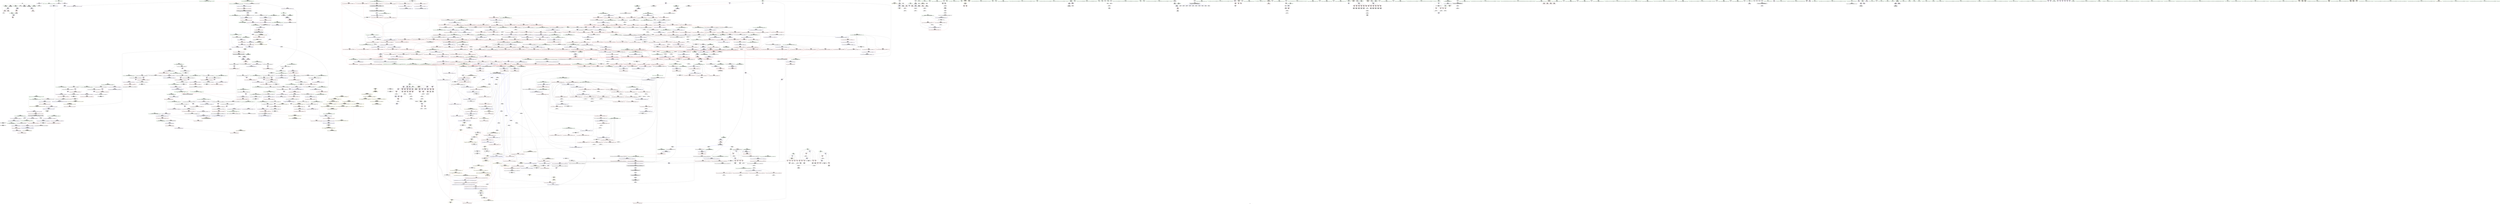 digraph "SVFG" {
	label="SVFG";

	Node0x55d0b854a2e0 [shape=record,color=grey,label="{NodeID: 0\nNullPtr}"];
	Node0x55d0b854a2e0 -> Node0x55d0b87da9f0[style=solid];
	Node0x55d0b854a2e0 -> Node0x55d0b87daaf0[style=solid];
	Node0x55d0b854a2e0 -> Node0x55d0b87dabc0[style=solid];
	Node0x55d0b854a2e0 -> Node0x55d0b87dac90[style=solid];
	Node0x55d0b854a2e0 -> Node0x55d0b87e7940[style=solid];
	Node0x55d0b854a2e0 -> Node0x55d0b883d590[style=solid];
	Node0x55d0b889bd70 [shape=record,color=yellow,style=double,label="{NodeID: 1882\n353V_1 = ENCHI(MR_353V_0)\npts\{16020000 \}\nFun[_ZN9__gnu_cxx5__ops14_Val_comp_iterIPFbiiEEclIiPiEEbRT_T0_]}"];
	Node0x55d0b889bd70 -> Node0x55d0b87e61f0[style=dashed];
	Node0x55d0b87e13f0 [shape=record,color=red,label="{NodeID: 775\n1332\<--1292\n\<--__a.addr\n_ZSt22__move_median_to_firstIPiN9__gnu_cxx5__ops15_Iter_comp_iterIPFbiiEEEEvT_S7_S7_S7_T0_\n|{<s0>92}}"];
	Node0x55d0b87e13f0:s0 -> Node0x55d0b8929d10[style=solid,color=red];
	Node0x55d0b87d7fc0 [shape=record,color=purple,label="{NodeID: 443\n705\<--704\nadd.ptr2\<--\n_ZSt22__final_insertion_sortIPiN9__gnu_cxx5__ops15_Iter_comp_iterIPFbiiEEEEvT_S7_T0_\n|{<s0>52}}"];
	Node0x55d0b87d7fc0:s0 -> Node0x55d0b8935d40[style=solid,color=red];
	Node0x55d0b87cc420 [shape=record,color=green,label="{NodeID: 111\n648\<--649\n__n.addr\<--__n.addr_field_insensitive\n_ZSt4__lgl\n}"];
	Node0x55d0b87cc420 -> Node0x55d0b87f1470[style=solid];
	Node0x55d0b87cc420 -> Node0x55d0b8809600[style=solid];
	Node0x55d0b88a4760 [shape=record,color=yellow,style=double,label="{NodeID: 1993\n38V_1 = ENCHI(MR_38V_0)\npts\{240000 290000 \}\nFun[_ZSt13__adjust_heapIPiliN9__gnu_cxx5__ops15_Iter_comp_iterIPFbiiEEEEvT_T0_S8_T1_T2_]|{<s0>75|<s1>81}}"];
	Node0x55d0b88a4760:s0 -> Node0x55d0b88a4d90[style=dashed,color=red];
	Node0x55d0b88a4760:s1 -> Node0x55d0b88a2fa0[style=dashed,color=red];
	Node0x55d0b87e6e20 [shape=record,color=red,label="{NodeID: 886\n1854\<--1853\ndummyVal\<--offset_0\n_ZSt22__final_insertion_sortIPiN9__gnu_cxx5__ops15_Iter_comp_iterIPFbiiEEEEvT_S7_T0_\n}"];
	Node0x55d0b87e6e20 -> Node0x55d0b8809ae0[style=solid];
	Node0x55d0b883b610 [shape=record,color=grey,label="{NodeID: 1661\n179 = Binary(178, 180, )\n}"];
	Node0x55d0b87ed920 [shape=record,color=red,label="{NodeID: 554\n280\<--238\n\<--i\nmain\n}"];
	Node0x55d0b87ed920 -> Node0x55d0b87e8330[style=solid];
	Node0x55d0b8928bc0 [shape=record,color=black,label="{NodeID: 2436\n647 = PHI(519, )\n0th arg _ZSt4__lgl }"];
	Node0x55d0b8928bc0 -> Node0x55d0b8809600[style=solid];
	Node0x55d0b87d0670 [shape=record,color=green,label="{NodeID: 222\n1543\<--1544\nagg.tmp1\<--agg.tmp1_field_insensitive\n_ZSt26__unguarded_insertion_sortIPiN9__gnu_cxx5__ops15_Iter_comp_iterIPFbiiEEEEvT_S7_T0_\n}"];
	Node0x55d0b87d0670 -> Node0x55d0b87dfb90[style=solid];
	Node0x55d0b87d0670 -> Node0x55d0b87ea860[style=solid];
	Node0x55d0b880c1e0 [shape=record,color=blue,label="{NodeID: 997\n1071\<--1094\n__secondChild\<--mul\n_ZSt13__adjust_heapIPiliN9__gnu_cxx5__ops15_Iter_comp_iterIPFbiiEEEEvT_T0_S8_T1_T2_\n}"];
	Node0x55d0b880c1e0 -> Node0x55d0b87f6410[style=dashed];
	Node0x55d0b880c1e0 -> Node0x55d0b87f64e0[style=dashed];
	Node0x55d0b880c1e0 -> Node0x55d0b87f65b0[style=dashed];
	Node0x55d0b880c1e0 -> Node0x55d0b87f6680[style=dashed];
	Node0x55d0b880c1e0 -> Node0x55d0b87f6750[style=dashed];
	Node0x55d0b880c1e0 -> Node0x55d0b87f6820[style=dashed];
	Node0x55d0b880c1e0 -> Node0x55d0b87f68f0[style=dashed];
	Node0x55d0b880c1e0 -> Node0x55d0b87f69c0[style=dashed];
	Node0x55d0b880c1e0 -> Node0x55d0b87f6a90[style=dashed];
	Node0x55d0b880c1e0 -> Node0x55d0b880c1e0[style=dashed];
	Node0x55d0b880c1e0 -> Node0x55d0b880c2b0[style=dashed];
	Node0x55d0b880c1e0 -> Node0x55d0b880c520[style=dashed];
	Node0x55d0b880c1e0 -> Node0x55d0b8883fa0[style=dashed];
	Node0x55d0b88916a0 [shape=record,color=black,label="{NodeID: 1772\nMR_13V_2 = PHI(MR_13V_3, MR_13V_1, )\npts\{27 \}\n|{|<s4>118}}"];
	Node0x55d0b88916a0 -> Node0x55d0b87e4f40[style=dashed];
	Node0x55d0b88916a0 -> Node0x55d0b87e5010[style=dashed];
	Node0x55d0b88916a0 -> Node0x55d0b880f9f0[style=dashed];
	Node0x55d0b88916a0 -> Node0x55d0b880fc60[style=dashed];
	Node0x55d0b88916a0:s4 -> Node0x55d0b889b8e0[style=dashed,color=red];
	Node0x55d0b87f3350 [shape=record,color=red,label="{NodeID: 665\n852\<--833\n\<--__i\n_ZSt13__heap_selectIPiN9__gnu_cxx5__ops15_Iter_comp_iterIPFbiiEEEEvT_S7_S7_T0_\n|{<s0>63}}"];
	Node0x55d0b87f3350:s0 -> Node0x55d0b8929d10[style=solid,color=red];
	Node0x55d0b89355a0 [shape=record,color=black,label="{NodeID: 2547\n381 = PHI(329, )\n2nd arg _ZSt4sortIPiPFbiiEEvT_S3_T0_ }"];
	Node0x55d0b89355a0 -> Node0x55d0b87e8c20[style=solid];
	Node0x55d0b87de4d0 [shape=record,color=black,label="{NodeID: 333\n800\<--767\n\<--__comp\n_ZSt27__unguarded_partition_pivotIPiN9__gnu_cxx5__ops15_Iter_comp_iterIPFbiiEEEET_S7_S7_T0_\n}"];
	Node0x55d0b87de4d0 -> Node0x55d0b87d8bf0[style=solid];
	Node0x55d0b84d3600 [shape=record,color=green,label="{NodeID: 1\n7\<--1\n__dso_handle\<--dummyObj\nGlob }"];
	Node0x55d0b889be50 [shape=record,color=yellow,style=double,label="{NodeID: 1883\n38V_1 = ENCHI(MR_38V_0)\npts\{240000 290000 \}\nFun[_ZN9__gnu_cxx5__ops14_Val_comp_iterIPFbiiEEclIiPiEEbRT_T0_]}"];
	Node0x55d0b87e14c0 [shape=record,color=red,label="{NodeID: 776\n1337\<--1292\n\<--__a.addr\n_ZSt22__move_median_to_firstIPiN9__gnu_cxx5__ops15_Iter_comp_iterIPFbiiEEEEvT_S7_S7_S7_T0_\n|{<s0>93}}"];
	Node0x55d0b87e14c0:s0 -> Node0x55d0b89275e0[style=solid,color=red];
	Node0x55d0b87d8090 [shape=record,color=purple,label="{NodeID: 444\n1849\<--707\noffset_0\<--\n}"];
	Node0x55d0b87d8090 -> Node0x55d0b8809a10[style=solid];
	Node0x55d0b87cc4f0 [shape=record,color=green,label="{NodeID: 112\n653\<--654\nllvm.ctlz.i64\<--llvm.ctlz.i64_field_insensitive\n}"];
	Node0x55d0b88a4870 [shape=record,color=yellow,style=double,label="{NodeID: 1994\n258V_1 = ENCHI(MR_258V_0)\npts\{919 1013 1201 1431 1464 1606 \}\nFun[_ZSt13__adjust_heapIPiliN9__gnu_cxx5__ops15_Iter_comp_iterIPFbiiEEEEvT_T0_S8_T1_T2_]}"];
	Node0x55d0b88a4870 -> Node0x55d0b87f6d00[style=dashed];
	Node0x55d0b88a4870 -> Node0x55d0b87f6dd0[style=dashed];
	Node0x55d0b88a4870 -> Node0x55d0b87f6ea0[style=dashed];
	Node0x55d0b87e6ef0 [shape=record,color=red,label="{NodeID: 887\n1857\<--1856\ndummyVal\<--offset_0\n_ZSt14__partial_sortIPiN9__gnu_cxx5__ops15_Iter_comp_iterIPFbiiEEEEvT_S7_S7_T0_\n}"];
	Node0x55d0b87e6ef0 -> Node0x55d0b8809ef0[style=solid];
	Node0x55d0b883b790 [shape=record,color=grey,label="{NodeID: 1662\n1122 = Binary(1121, 892, )\n}"];
	Node0x55d0b883b790 -> Node0x55d0b883ef10[style=solid];
	Node0x55d0b87ed9f0 [shape=record,color=red,label="{NodeID: 555\n281\<--238\n\<--i\nmain\n}"];
	Node0x55d0b87ed9f0 -> Node0x55d0b87db9c0[style=solid];
	Node0x55d0b8928d00 [shape=record,color=black,label="{NodeID: 2437\n1054 = PHI(954, 1029, )\n0th arg _ZSt13__adjust_heapIPiliN9__gnu_cxx5__ops15_Iter_comp_iterIPFbiiEEEEvT_T0_S8_T1_T2_ }"];
	Node0x55d0b8928d00 -> Node0x55d0b880bd00[style=solid];
	Node0x55d0b87d0740 [shape=record,color=green,label="{NodeID: 223\n1578\<--1579\n__first.addr\<--__first.addr_field_insensitive\n_ZSt13move_backwardIPiS0_ET0_T_S2_S1_\n}"];
	Node0x55d0b87d0740 -> Node0x55d0b87e44b0[style=solid];
	Node0x55d0b87d0740 -> Node0x55d0b880f370[style=solid];
	Node0x55d0b880c2b0 [shape=record,color=blue,label="{NodeID: 998\n1071\<--1106\n__secondChild\<--dec\n_ZSt13__adjust_heapIPiliN9__gnu_cxx5__ops15_Iter_comp_iterIPFbiiEEEEvT_T0_S8_T1_T2_\n}"];
	Node0x55d0b880c2b0 -> Node0x55d0b87f6410[style=dashed];
	Node0x55d0b880c2b0 -> Node0x55d0b87f64e0[style=dashed];
	Node0x55d0b880c2b0 -> Node0x55d0b87f6820[style=dashed];
	Node0x55d0b880c2b0 -> Node0x55d0b87f68f0[style=dashed];
	Node0x55d0b880c2b0 -> Node0x55d0b87f69c0[style=dashed];
	Node0x55d0b880c2b0 -> Node0x55d0b87f6a90[style=dashed];
	Node0x55d0b880c2b0 -> Node0x55d0b880c1e0[style=dashed];
	Node0x55d0b880c2b0 -> Node0x55d0b880c520[style=dashed];
	Node0x55d0b880c2b0 -> Node0x55d0b8883fa0[style=dashed];
	Node0x55d0b8891ba0 [shape=record,color=black,label="{NodeID: 1773\nMR_347V_3 = PHI(MR_347V_4, MR_347V_2, )\npts\{1604 \}\n}"];
	Node0x55d0b8891ba0 -> Node0x55d0b87e48c0[style=dashed];
	Node0x55d0b8891ba0 -> Node0x55d0b87e4990[style=dashed];
	Node0x55d0b8891ba0 -> Node0x55d0b880fac0[style=dashed];
	Node0x55d0b87f3420 [shape=record,color=red,label="{NodeID: 666\n860\<--833\n\<--__i\n_ZSt13__heap_selectIPiN9__gnu_cxx5__ops15_Iter_comp_iterIPFbiiEEEEvT_S7_S7_T0_\n|{<s0>64}}"];
	Node0x55d0b87f3420:s0 -> Node0x55d0b8935080[style=solid,color=red];
	Node0x55d0b89356b0 [shape=record,color=black,label="{NodeID: 2548\n567 = PHI(512, 633, )\n0th arg _ZSt16__introsort_loopIPilN9__gnu_cxx5__ops15_Iter_comp_iterIPFbiiEEEEvT_S7_T0_T1_ }"];
	Node0x55d0b89356b0 -> Node0x55d0b8808eb0[style=solid];
	Node0x55d0b87de5a0 [shape=record,color=black,label="{NodeID: 334\n812\<--767\n\<--__comp\n_ZSt27__unguarded_partition_pivotIPiN9__gnu_cxx5__ops15_Iter_comp_iterIPFbiiEEEET_S7_S7_T0_\n}"];
	Node0x55d0b87de5a0 -> Node0x55d0b87d8e60[style=solid];
	Node0x55d0b84ae5b0 [shape=record,color=green,label="{NodeID: 2\n8\<--1\nstderr\<--dummyObj\nGlob }"];
	Node0x55d0b889bf60 [shape=record,color=yellow,style=double,label="{NodeID: 1884\n251V_1 = ENCHI(MR_251V_0)\npts\{10600000 \}\nFun[_ZN9__gnu_cxx5__ops15__val_comp_iterIPFbiiEEENS0_14_Val_comp_iterIT_EENS0_15_Iter_comp_iterIS5_EE]|{<s0>122}}"];
	Node0x55d0b889bf60:s0 -> Node0x55d0b88a0b60[style=dashed,color=red];
	Node0x55d0b87e1590 [shape=record,color=red,label="{NodeID: 777\n1305\<--1294\n\<--__b.addr\n_ZSt22__move_median_to_firstIPiN9__gnu_cxx5__ops15_Iter_comp_iterIPFbiiEEEEvT_S7_S7_S7_T0_\n|{<s0>86}}"];
	Node0x55d0b87e1590:s0 -> Node0x55d0b892a090[style=solid,color=red];
	Node0x55d0b87d8160 [shape=record,color=purple,label="{NodeID: 445\n1850\<--708\noffset_0\<--\n}"];
	Node0x55d0b87d8160 -> Node0x55d0b87e6d50[style=solid];
	Node0x55d0b87cc5f0 [shape=record,color=green,label="{NodeID: 113\n669\<--670\n__comp\<--__comp_field_insensitive\n_ZSt22__final_insertion_sortIPiN9__gnu_cxx5__ops15_Iter_comp_iterIPFbiiEEEEvT_S7_T0_\n}"];
	Node0x55d0b87cc5f0 -> Node0x55d0b87ddcb0[style=solid];
	Node0x55d0b87cc5f0 -> Node0x55d0b87ddd80[style=solid];
	Node0x55d0b87cc5f0 -> Node0x55d0b87dde50[style=solid];
	Node0x55d0b87cc5f0 -> Node0x55d0b87d7a10[style=solid];
	Node0x55d0b88a49e0 [shape=record,color=yellow,style=double,label="{NodeID: 1995\n13V_1 = ENCHI(MR_13V_0)\npts\{27 \}\nFun[_ZN9__gnu_cxx5__ops15_Iter_comp_iterIPFbiiEEclIPiS6_EEbT_T0_]}"];
	Node0x55d0b88a49e0 -> Node0x55d0b87f4bb0[style=dashed];
	Node0x55d0b88a49e0 -> Node0x55d0b87f4c80[style=dashed];
	Node0x55d0b87e6fc0 [shape=record,color=red,label="{NodeID: 888\n1860\<--1859\ndummyVal\<--offset_0\n_ZSt27__unguarded_partition_pivotIPiN9__gnu_cxx5__ops15_Iter_comp_iterIPFbiiEEEET_S7_S7_T0_\n}"];
	Node0x55d0b87e6fc0 -> Node0x55d0b880a300[style=solid];
	Node0x55d0b883b910 [shape=record,color=grey,label="{NodeID: 1663\n1128 = Binary(1127, 525, )\n}"];
	Node0x55d0b883b910 -> Node0x55d0b883f090[style=solid];
	Node0x55d0b87edac0 [shape=record,color=red,label="{NodeID: 556\n286\<--238\n\<--i\nmain\n}"];
	Node0x55d0b87edac0 -> Node0x55d0b8838310[style=solid];
	Node0x55d0b8928f10 [shape=record,color=black,label="{NodeID: 2438\n1055 = PHI(955, 604, )\n1st arg _ZSt13__adjust_heapIPiliN9__gnu_cxx5__ops15_Iter_comp_iterIPFbiiEEEEvT_T0_S8_T1_T2_ }"];
	Node0x55d0b8928f10 -> Node0x55d0b880bdd0[style=solid];
	Node0x55d0b87d0810 [shape=record,color=green,label="{NodeID: 224\n1580\<--1581\n__last.addr\<--__last.addr_field_insensitive\n_ZSt13move_backwardIPiS0_ET0_T_S2_S1_\n}"];
	Node0x55d0b87d0810 -> Node0x55d0b87e4580[style=solid];
	Node0x55d0b87d0810 -> Node0x55d0b880f440[style=solid];
	Node0x55d0b880c380 [shape=record,color=blue,label="{NodeID: 999\n1116\<--1113\nadd.ptr5\<--\n_ZSt13__adjust_heapIPiliN9__gnu_cxx5__ops15_Iter_comp_iterIPFbiiEEEEvT_T0_S8_T1_T2_\n}"];
	Node0x55d0b880c380 -> Node0x55d0b88902a0[style=dashed];
	Node0x55d0b88920a0 [shape=record,color=black,label="{NodeID: 1774\nMR_351V_4 = PHI(MR_351V_5, MR_351V_3, )\npts\{1608 \}\n}"];
	Node0x55d0b88920a0 -> Node0x55d0b87e4b30[style=dashed];
	Node0x55d0b88920a0 -> Node0x55d0b87e4c00[style=dashed];
	Node0x55d0b88920a0 -> Node0x55d0b87e4cd0[style=dashed];
	Node0x55d0b88920a0 -> Node0x55d0b87e4da0[style=dashed];
	Node0x55d0b88920a0 -> Node0x55d0b880fb90[style=dashed];
	Node0x55d0b87f34f0 [shape=record,color=red,label="{NodeID: 667\n866\<--833\n\<--__i\n_ZSt13__heap_selectIPiN9__gnu_cxx5__ops15_Iter_comp_iterIPFbiiEEEEvT_S7_S7_T0_\n}"];
	Node0x55d0b87f34f0 -> Node0x55d0b87e8f30[style=solid];
	Node0x55d0b89358c0 [shape=record,color=black,label="{NodeID: 2549\n568 = PHI(513, 634, )\n1st arg _ZSt16__introsort_loopIPilN9__gnu_cxx5__ops15_Iter_comp_iterIPFbiiEEEEvT_S7_T0_T1_ }"];
	Node0x55d0b89358c0 -> Node0x55d0b8808f80[style=solid];
	Node0x55d0b87de670 [shape=record,color=black,label="{NodeID: 335\n799\<--775\n\<--agg.tmp\n_ZSt27__unguarded_partition_pivotIPiN9__gnu_cxx5__ops15_Iter_comp_iterIPFbiiEEEET_S7_S7_T0_\n}"];
	Node0x55d0b87de670 -> Node0x55d0b87d8b20[style=solid];
	Node0x55d0b84dff60 [shape=record,color=green,label="{NodeID: 3\n10\<--1\n\<--dummyObj\nCan only get source location for instruction, argument, global var or function.}"];
	Node0x55d0b889c070 [shape=record,color=yellow,style=double,label="{NodeID: 1885\n359V_1 = ENCHI(MR_359V_0)\npts\{16460000 \}\nFun[_ZN9__gnu_cxx5__ops15__val_comp_iterIPFbiiEEENS0_14_Val_comp_iterIT_EENS0_15_Iter_comp_iterIS5_EE]|{<s0>122}}"];
	Node0x55d0b889c070:s0 -> Node0x55d0b8810d70[style=dashed,color=red];
	Node0x55d0b87e1660 [shape=record,color=red,label="{NodeID: 778\n1308\<--1294\n\<--__b.addr\n_ZSt22__move_median_to_firstIPiN9__gnu_cxx5__ops15_Iter_comp_iterIPFbiiEEEEvT_S7_S7_S7_T0_\n|{<s0>87}}"];
	Node0x55d0b87e1660:s0 -> Node0x55d0b8929d10[style=solid,color=red];
	Node0x55d0b87d8230 [shape=record,color=purple,label="{NodeID: 446\n1852\<--718\noffset_0\<--\n}"];
	Node0x55d0b87d8230 -> Node0x55d0b8809ae0[style=solid];
	Node0x55d0b87d0d40 [shape=record,color=green,label="{NodeID: 114\n671\<--672\n__first.addr\<--__first.addr_field_insensitive\n_ZSt22__final_insertion_sortIPiN9__gnu_cxx5__ops15_Iter_comp_iterIPFbiiEEEEvT_S7_T0_\n}"];
	Node0x55d0b87d0d40 -> Node0x55d0b87f1540[style=solid];
	Node0x55d0b87d0d40 -> Node0x55d0b87f1610[style=solid];
	Node0x55d0b87d0d40 -> Node0x55d0b87f16e0[style=solid];
	Node0x55d0b87d0d40 -> Node0x55d0b87f17b0[style=solid];
	Node0x55d0b87d0d40 -> Node0x55d0b87f1880[style=solid];
	Node0x55d0b87d0d40 -> Node0x55d0b88097a0[style=solid];
	Node0x55d0b87e7090 [shape=record,color=red,label="{NodeID: 889\n1863\<--1862\ndummyVal\<--offset_0\n_ZSt27__unguarded_partition_pivotIPiN9__gnu_cxx5__ops15_Iter_comp_iterIPFbiiEEEET_S7_S7_T0_\n}"];
	Node0x55d0b87e7090 -> Node0x55d0b880a3d0[style=solid];
	Node0x55d0b883ba90 [shape=record,color=grey,label="{NodeID: 1664\n1127 = Binary(1126, 525, )\n}"];
	Node0x55d0b883ba90 -> Node0x55d0b883b910[style=solid];
	Node0x55d0b87edb90 [shape=record,color=red,label="{NodeID: 557\n292\<--240\n\<--i11\nmain\n}"];
	Node0x55d0b87edb90 -> Node0x55d0b883da10[style=solid];
	Node0x55d0b8929090 [shape=record,color=black,label="{NodeID: 2439\n1056 = PHI(956, 1035, )\n2nd arg _ZSt13__adjust_heapIPiliN9__gnu_cxx5__ops15_Iter_comp_iterIPFbiiEEEEvT_T0_S8_T1_T2_ }"];
	Node0x55d0b8929090 -> Node0x55d0b880bea0[style=solid];
	Node0x55d0b87d08e0 [shape=record,color=green,label="{NodeID: 225\n1582\<--1583\n__result.addr\<--__result.addr_field_insensitive\n_ZSt13move_backwardIPiS0_ET0_T_S2_S1_\n}"];
	Node0x55d0b87d08e0 -> Node0x55d0b87e4650[style=solid];
	Node0x55d0b87d08e0 -> Node0x55d0b880f510[style=solid];
	Node0x55d0b880c450 [shape=record,color=blue,label="{NodeID: 1000\n1063\<--1118\n__holeIndex.addr\<--\n_ZSt13__adjust_heapIPiliN9__gnu_cxx5__ops15_Iter_comp_iterIPFbiiEEEEvT_T0_S8_T1_T2_\n}"];
	Node0x55d0b880c450 -> Node0x55d0b87f5e60[style=dashed];
	Node0x55d0b880c450 -> Node0x55d0b87f5f30[style=dashed];
	Node0x55d0b880c450 -> Node0x55d0b880c450[style=dashed];
	Node0x55d0b880c450 -> Node0x55d0b880c6c0[style=dashed];
	Node0x55d0b880c450 -> Node0x55d0b8883aa0[style=dashed];
	Node0x55d0b88925a0 [shape=record,color=black,label="{NodeID: 1775\nMR_13V_2 = PHI(MR_13V_5, MR_13V_1, )\npts\{27 \}\n|{|<s1>43|<s2>45}}"];
	Node0x55d0b88925a0 -> Node0x55d0b888daa0[style=dashed];
	Node0x55d0b88925a0:s1 -> Node0x55d0b88a36e0[style=dashed,color=red];
	Node0x55d0b88925a0:s2 -> Node0x55d0b88a57d0[style=dashed,color=red];
	Node0x55d0b87f35c0 [shape=record,color=red,label="{NodeID: 668\n886\<--875\n\<--__first.addr\n_ZSt11__sort_heapIPiN9__gnu_cxx5__ops15_Iter_comp_iterIPFbiiEEEEvT_S7_RT0_\n}"];
	Node0x55d0b87f35c0 -> Node0x55d0b87deb50[style=solid];
	Node0x55d0b8935a40 [shape=record,color=black,label="{NodeID: 2550\n569 = PHI(524, 635, )\n2nd arg _ZSt16__introsort_loopIPilN9__gnu_cxx5__ops15_Iter_comp_iterIPFbiiEEEEvT_S7_T0_T1_ }"];
	Node0x55d0b8935a40 -> Node0x55d0b8809050[style=solid];
	Node0x55d0b87de740 [shape=record,color=black,label="{NodeID: 336\n811\<--777\n\<--agg.tmp5\n_ZSt27__unguarded_partition_pivotIPiN9__gnu_cxx5__ops15_Iter_comp_iterIPFbiiEEEET_S7_S7_T0_\n}"];
	Node0x55d0b87de740 -> Node0x55d0b87d8d90[style=solid];
	Node0x55d0b85ff9d0 [shape=record,color=green,label="{NodeID: 4\n12\<--1\n.str\<--dummyObj\nGlob }"];
	Node0x55d0b87e1730 [shape=record,color=red,label="{NodeID: 779\n1313\<--1294\n\<--__b.addr\n_ZSt22__move_median_to_firstIPiN9__gnu_cxx5__ops15_Iter_comp_iterIPFbiiEEEEvT_S7_S7_S7_T0_\n|{<s0>88}}"];
	Node0x55d0b87e1730:s0 -> Node0x55d0b89275e0[style=solid,color=red];
	Node0x55d0b87d8300 [shape=record,color=purple,label="{NodeID: 447\n1853\<--719\noffset_0\<--\n}"];
	Node0x55d0b87d8300 -> Node0x55d0b87e6e20[style=solid];
	Node0x55d0b87d0e10 [shape=record,color=green,label="{NodeID: 115\n673\<--674\n__last.addr\<--__last.addr_field_insensitive\n_ZSt22__final_insertion_sortIPiN9__gnu_cxx5__ops15_Iter_comp_iterIPFbiiEEEEvT_S7_T0_\n}"];
	Node0x55d0b87d0e10 -> Node0x55d0b87f1950[style=solid];
	Node0x55d0b87d0e10 -> Node0x55d0b87f1a20[style=solid];
	Node0x55d0b87d0e10 -> Node0x55d0b87f1af0[style=solid];
	Node0x55d0b87d0e10 -> Node0x55d0b8809870[style=solid];
	Node0x55d0b87e7160 [shape=record,color=red,label="{NodeID: 890\n1866\<--1865\ndummyVal\<--offset_0\n_ZSt11__make_heapIPiN9__gnu_cxx5__ops15_Iter_comp_iterIPFbiiEEEEvT_S7_RT0_\n}"];
	Node0x55d0b87e7160 -> Node0x55d0b880b1a0[style=solid];
	Node0x55d0b883bc10 [shape=record,color=grey,label="{NodeID: 1665\n1132 = Binary(1131, 892, )\n}"];
	Node0x55d0b883bc10 -> Node0x55d0b883bf10[style=solid];
	Node0x55d0b87edc60 [shape=record,color=red,label="{NodeID: 558\n296\<--240\n\<--i11\nmain\n}"];
	Node0x55d0b87edc60 -> Node0x55d0b87dba90[style=solid];
	Node0x55d0b8929210 [shape=record,color=black,label="{NodeID: 2440\n1057 = PHI(958, 1037, )\n3rd arg _ZSt13__adjust_heapIPiliN9__gnu_cxx5__ops15_Iter_comp_iterIPFbiiEEEEvT_T0_S8_T1_T2_ }"];
	Node0x55d0b8929210 -> Node0x55d0b880bf70[style=solid];
	Node0x55d0b87d09b0 [shape=record,color=green,label="{NodeID: 226\n1589\<--1590\n_ZSt12__miter_baseIPiET_S1_\<--_ZSt12__miter_baseIPiET_S1__field_insensitive\n}"];
	Node0x55d0b880c520 [shape=record,color=blue,label="{NodeID: 1001\n1071\<--1133\n__secondChild\<--mul12\n_ZSt13__adjust_heapIPiliN9__gnu_cxx5__ops15_Iter_comp_iterIPFbiiEEEEvT_T0_S8_T1_T2_\n}"];
	Node0x55d0b880c520 -> Node0x55d0b87f6b60[style=dashed];
	Node0x55d0b880c520 -> Node0x55d0b87f6c30[style=dashed];
	Node0x55d0b880c520 -> Node0x55d0b8883fa0[style=dashed];
	Node0x55d0b8892aa0 [shape=record,color=black,label="{NodeID: 1776\nMR_123V_3 = PHI(MR_123V_4, MR_123V_2, )\npts\{576 \}\n}"];
	Node0x55d0b8892aa0 -> Node0x55d0b87f09e0[style=dashed];
	Node0x55d0b8892aa0 -> Node0x55d0b87f0ab0[style=dashed];
	Node0x55d0b8892aa0 -> Node0x55d0b87f0b80[style=dashed];
	Node0x55d0b8892aa0 -> Node0x55d0b87f0c50[style=dashed];
	Node0x55d0b8892aa0 -> Node0x55d0b87f0d20[style=dashed];
	Node0x55d0b8892aa0 -> Node0x55d0b8809530[style=dashed];
	Node0x55d0b87f3690 [shape=record,color=red,label="{NodeID: 669\n897\<--875\n\<--__first.addr\n_ZSt11__sort_heapIPiN9__gnu_cxx5__ops15_Iter_comp_iterIPFbiiEEEEvT_S7_RT0_\n|{<s0>65}}"];
	Node0x55d0b87f3690:s0 -> Node0x55d0b8934cf0[style=solid,color=red];
	Node0x55d0b8935bc0 [shape=record,color=black,label="{NodeID: 2551\n570 = PHI(533, 640, )\n3rd arg _ZSt16__introsort_loopIPilN9__gnu_cxx5__ops15_Iter_comp_iterIPFbiiEEEEvT_S7_T0_T1_ }"];
	Node0x55d0b8935bc0 -> Node0x55d0b8808de0[style=solid];
	Node0x55d0b87de810 [shape=record,color=black,label="{NodeID: 337\n786\<--784\nsub.ptr.lhs.cast\<--\n_ZSt27__unguarded_partition_pivotIPiN9__gnu_cxx5__ops15_Iter_comp_iterIPFbiiEEEET_S7_S7_T0_\n}"];
	Node0x55d0b87de810 -> Node0x55d0b87ffda0[style=solid];
	Node0x55d0b87c4d80 [shape=record,color=green,label="{NodeID: 5\n14\<--1\n.str.2\<--dummyObj\nGlob }"];
	Node0x55d0b889c230 [shape=record,color=yellow,style=double,label="{NodeID: 1887\n2V_1 = ENCHI(MR_2V_0)\npts\{1 \}\nFun[_Z6AssertbPKcz]|{<s0>7}}"];
	Node0x55d0b889c230:s0 -> Node0x55d0b889a0c0[style=dashed,color=red];
	Node0x55d0b87e1800 [shape=record,color=red,label="{NodeID: 780\n1340\<--1294\n\<--__b.addr\n_ZSt22__move_median_to_firstIPiN9__gnu_cxx5__ops15_Iter_comp_iterIPFbiiEEEEvT_S7_S7_S7_T0_\n|{<s0>94}}"];
	Node0x55d0b87e1800:s0 -> Node0x55d0b8929d10[style=solid,color=red];
	Node0x55d0b87d83d0 [shape=record,color=purple,label="{NodeID: 448\n741\<--731\ncoerce.dive\<--__comp\n_ZSt14__partial_sortIPiN9__gnu_cxx5__ops15_Iter_comp_iterIPFbiiEEEEvT_S7_S7_T0_\n}"];
	Node0x55d0b87d83d0 -> Node0x55d0b8809bb0[style=solid];
	Node0x55d0b88ba5e0 [shape=record,color=yellow,style=double,label="{NodeID: 2330\nCSMU(38V_1)\npts\{240000 290000 \}\nCS[]}"];
	Node0x55d0b87d0ee0 [shape=record,color=green,label="{NodeID: 116\n675\<--676\nagg.tmp\<--agg.tmp_field_insensitive\n_ZSt22__final_insertion_sortIPiN9__gnu_cxx5__ops15_Iter_comp_iterIPFbiiEEEEvT_S7_T0_\n}"];
	Node0x55d0b87d0ee0 -> Node0x55d0b87ddf20[style=solid];
	Node0x55d0b87d0ee0 -> Node0x55d0b87d7ae0[style=solid];
	Node0x55d0b87e7230 [shape=record,color=red,label="{NodeID: 891\n1869\<--1868\ndummyVal\<--offset_0\n_ZSt10__pop_heapIPiN9__gnu_cxx5__ops15_Iter_comp_iterIPFbiiEEEEvT_S7_S7_RT0_\n}"];
	Node0x55d0b87e7230 -> Node0x55d0b880ba90[style=solid];
	Node0x55d0b883bd90 [shape=record,color=grey,label="{NodeID: 1666\n657 = Binary(658, 656, )\n}"];
	Node0x55d0b883bd90 -> Node0x55d0b87ddbe0[style=solid];
	Node0x55d0b87edd30 [shape=record,color=red,label="{NodeID: 559\n301\<--240\n\<--i11\nmain\n}"];
	Node0x55d0b87edd30 -> Node0x55d0b87dbb60[style=solid];
	Node0x55d0b8929390 [shape=record,color=black,label="{NodeID: 2441\n1058 = PHI(964, 1043, )\n4th arg _ZSt13__adjust_heapIPiliN9__gnu_cxx5__ops15_Iter_comp_iterIPFbiiEEEEvT_T0_S8_T1_T2_ }"];
	Node0x55d0b8929390 -> Node0x55d0b880bc30[style=solid];
	Node0x55d0b87d0ab0 [shape=record,color=green,label="{NodeID: 227\n1595\<--1596\n_ZSt23__copy_move_backward_a2ILb1EPiS0_ET1_T0_S2_S1_\<--_ZSt23__copy_move_backward_a2ILb1EPiS0_ET1_T0_S2_S1__field_insensitive\n}"];
	Node0x55d0b880c5f0 [shape=record,color=blue,label="{NodeID: 1002\n1143\<--1140\nadd.ptr16\<--\n_ZSt13__adjust_heapIPiliN9__gnu_cxx5__ops15_Iter_comp_iterIPFbiiEEEEvT_T0_S8_T1_T2_\n}"];
	Node0x55d0b880c5f0 -> Node0x55d0b88835a0[style=dashed];
	Node0x55d0b8892fa0 [shape=record,color=black,label="{NodeID: 1777\nMR_125V_3 = PHI(MR_125V_4, MR_125V_2, )\npts\{578 \}\n}"];
	Node0x55d0b8892fa0 -> Node0x55d0b87f0df0[style=dashed];
	Node0x55d0b8892fa0 -> Node0x55d0b87f0ec0[style=dashed];
	Node0x55d0b8892fa0 -> Node0x55d0b88091f0[style=dashed];
	Node0x55d0b87f3760 [shape=record,color=red,label="{NodeID: 670\n885\<--877\n\<--__last.addr\n_ZSt11__sort_heapIPiN9__gnu_cxx5__ops15_Iter_comp_iterIPFbiiEEEEvT_S7_RT0_\n}"];
	Node0x55d0b87f3760 -> Node0x55d0b87dea80[style=solid];
	Node0x55d0b8935d40 [shape=record,color=black,label="{NodeID: 2552\n1530 = PHI(705, )\n0th arg _ZSt26__unguarded_insertion_sortIPiN9__gnu_cxx5__ops15_Iter_comp_iterIPFbiiEEEEvT_S7_T0_ }"];
	Node0x55d0b8935d40 -> Node0x55d0b880ee90[style=solid];
	Node0x55d0b87de8e0 [shape=record,color=black,label="{NodeID: 338\n787\<--785\nsub.ptr.rhs.cast\<--\n_ZSt27__unguarded_partition_pivotIPiN9__gnu_cxx5__ops15_Iter_comp_iterIPFbiiEEEET_S7_S7_T0_\n}"];
	Node0x55d0b87de8e0 -> Node0x55d0b87ffda0[style=solid];
	Node0x55d0b87c4630 [shape=record,color=green,label="{NodeID: 6\n16\<--1\n.str.3\<--dummyObj\nGlob }"];
	Node0x55d0b87e18d0 [shape=record,color=red,label="{NodeID: 781\n1349\<--1294\n\<--__b.addr\n_ZSt22__move_median_to_firstIPiN9__gnu_cxx5__ops15_Iter_comp_iterIPFbiiEEEEvT_S7_S7_S7_T0_\n|{<s0>96}}"];
	Node0x55d0b87e18d0:s0 -> Node0x55d0b89275e0[style=solid,color=red];
	Node0x55d0b87d84a0 [shape=record,color=purple,label="{NodeID: 449\n752\<--739\ncoerce.dive1\<--agg.tmp\n_ZSt14__partial_sortIPiN9__gnu_cxx5__ops15_Iter_comp_iterIPFbiiEEEEvT_S7_S7_T0_\n}"];
	Node0x55d0b87d84a0 -> Node0x55d0b87f2240[style=solid];
	Node0x55d0b87d0fb0 [shape=record,color=green,label="{NodeID: 117\n677\<--678\nagg.tmp3\<--agg.tmp3_field_insensitive\n_ZSt22__final_insertion_sortIPiN9__gnu_cxx5__ops15_Iter_comp_iterIPFbiiEEEEvT_S7_T0_\n}"];
	Node0x55d0b87d0fb0 -> Node0x55d0b87ddff0[style=solid];
	Node0x55d0b87d0fb0 -> Node0x55d0b87d7bb0[style=solid];
	Node0x55d0b88a4d90 [shape=record,color=yellow,style=double,label="{NodeID: 1999\n38V_1 = ENCHI(MR_38V_0)\npts\{240000 290000 \}\nFun[_ZN9__gnu_cxx5__ops15_Iter_comp_iterIPFbiiEEclIPiS6_EEbT_T0_]}"];
	Node0x55d0b87e7300 [shape=record,color=red,label="{NodeID: 892\n1872\<--1871\ndummyVal\<--offset_0\n_ZSt16__insertion_sortIPiN9__gnu_cxx5__ops15_Iter_comp_iterIPFbiiEEEEvT_S7_T0_\n}"];
	Node0x55d0b87e7300 -> Node0x55d0b880eb50[style=solid];
	Node0x55d0b883bf10 [shape=record,color=grey,label="{NodeID: 1667\n1133 = Binary(525, 1132, )\n}"];
	Node0x55d0b883bf10 -> Node0x55d0b880c520[style=solid];
	Node0x55d0b87ede00 [shape=record,color=red,label="{NodeID: 560\n308\<--240\n\<--i11\nmain\n}"];
	Node0x55d0b87ede00 -> Node0x55d0b87dbc30[style=solid];
	Node0x55d0b8929510 [shape=record,color=black,label="{NodeID: 2442\n978 = PHI(825, 1059, 1288, 1288, 1288, 1288, 1288, 1360, 1360, 1455, )\n0th arg _ZN9__gnu_cxx5__ops15_Iter_comp_iterIPFbiiEEclIPiS6_EEbT_T0_ }"];
	Node0x55d0b8929510 -> Node0x55d0b880b340[style=solid];
	Node0x55d0b87d0bb0 [shape=record,color=green,label="{NodeID: 228\n1601\<--1602\n__comp\<--__comp_field_insensitive\n_ZSt25__unguarded_linear_insertIPiN9__gnu_cxx5__ops14_Val_comp_iterIPFbiiEEEEvT_T0_\n|{|<s1>118}}"];
	Node0x55d0b87d0bb0 -> Node0x55d0b87eaba0[style=solid];
	Node0x55d0b87d0bb0:s1 -> Node0x55d0b8938080[style=solid,color=red];
	Node0x55d0b880c6c0 [shape=record,color=blue,label="{NodeID: 1003\n1063\<--1146\n__holeIndex.addr\<--sub17\n_ZSt13__adjust_heapIPiliN9__gnu_cxx5__ops15_Iter_comp_iterIPFbiiEEEEvT_T0_S8_T1_T2_\n}"];
	Node0x55d0b880c6c0 -> Node0x55d0b8883aa0[style=dashed];
	Node0x55d0b88934a0 [shape=record,color=black,label="{NodeID: 1778\nMR_127V_2 = PHI(MR_127V_3, MR_127V_1, )\npts\{582 \}\n}"];
	Node0x55d0b88934a0 -> Node0x55d0b8809390[style=dashed];
	Node0x55d0b87f3830 [shape=record,color=red,label="{NodeID: 671\n894\<--877\n\<--__last.addr\n_ZSt11__sort_heapIPiN9__gnu_cxx5__ops15_Iter_comp_iterIPFbiiEEEEvT_S7_RT0_\n}"];
	Node0x55d0b87f3830 -> Node0x55d0b87e9000[style=solid];
	Node0x55d0b8935e50 [shape=record,color=black,label="{NodeID: 2553\n1531 = PHI(706, )\n1st arg _ZSt26__unguarded_insertion_sortIPiN9__gnu_cxx5__ops15_Iter_comp_iterIPFbiiEEEEvT_S7_T0_ }"];
	Node0x55d0b8935e50 -> Node0x55d0b880ef60[style=solid];
	Node0x55d0b87de9b0 [shape=record,color=black,label="{NodeID: 339\n763\<--816\n_ZSt27__unguarded_partition_pivotIPiN9__gnu_cxx5__ops15_Iter_comp_iterIPFbiiEEEET_S7_S7_T0__ret\<--call\n_ZSt27__unguarded_partition_pivotIPiN9__gnu_cxx5__ops15_Iter_comp_iterIPFbiiEEEET_S7_S7_T0_\n|{<s0>45}}"];
	Node0x55d0b87de9b0:s0 -> Node0x55d0b8930370[style=solid,color=blue];
	Node0x55d0b87a1020 [shape=record,color=green,label="{NodeID: 7\n18\<--1\n.str.4\<--dummyObj\nGlob }"];
	Node0x55d0b87e19a0 [shape=record,color=red,label="{NodeID: 782\n1309\<--1296\n\<--__c.addr\n_ZSt22__move_median_to_firstIPiN9__gnu_cxx5__ops15_Iter_comp_iterIPFbiiEEEEvT_S7_S7_S7_T0_\n|{<s0>87}}"];
	Node0x55d0b87e19a0:s0 -> Node0x55d0b892a090[style=solid,color=red];
	Node0x55d0b87d8570 [shape=record,color=purple,label="{NodeID: 450\n1855\<--749\noffset_0\<--\n}"];
	Node0x55d0b87d8570 -> Node0x55d0b8809ef0[style=solid];
	Node0x55d0b87d1080 [shape=record,color=green,label="{NodeID: 118\n679\<--680\nagg.tmp5\<--agg.tmp5_field_insensitive\n_ZSt22__final_insertion_sortIPiN9__gnu_cxx5__ops15_Iter_comp_iterIPFbiiEEEEvT_S7_T0_\n}"];
	Node0x55d0b87d1080 -> Node0x55d0b87de0c0[style=solid];
	Node0x55d0b87d1080 -> Node0x55d0b87d7c80[style=solid];
	Node0x55d0b88a4ea0 [shape=record,color=yellow,style=double,label="{NodeID: 2000\n216V_1 = ENCHI(MR_216V_0)\npts\{8260000 10600000 12890000 13610000 14560000 \}\nFun[_ZN9__gnu_cxx5__ops15_Iter_comp_iterIPFbiiEEclIPiS6_EEbT_T0_]}"];
	Node0x55d0b88a4ea0 -> Node0x55d0b87f4ae0[style=dashed];
	Node0x55d0b87e73d0 [shape=record,color=red,label="{NodeID: 893\n1875\<--1874\ndummyVal\<--offset_0\n_ZSt26__unguarded_insertion_sortIPiN9__gnu_cxx5__ops15_Iter_comp_iterIPFbiiEEEEvT_S7_T0_\n}"];
	Node0x55d0b87e73d0 -> Node0x55d0b880f100[style=solid];
	Node0x55d0b883c090 [shape=record,color=grey,label="{NodeID: 1668\n1137 = Binary(1136, 892, )\n}"];
	Node0x55d0b87eded0 [shape=record,color=red,label="{NodeID: 561\n314\<--240\n\<--i11\nmain\n}"];
	Node0x55d0b87eded0 -> Node0x55d0b87dbd00[style=solid];
	Node0x55d0b8929d10 [shape=record,color=black,label="{NodeID: 2443\n979 = PHI(852, 1098, 1304, 1308, 1318, 1332, 1340, 1375, 1387, 1486, )\n1st arg _ZN9__gnu_cxx5__ops15_Iter_comp_iterIPFbiiEEclIPiS6_EEbT_T0_ }"];
	Node0x55d0b8929d10 -> Node0x55d0b880b410[style=solid];
	Node0x55d0b87d0c80 [shape=record,color=green,label="{NodeID: 229\n1603\<--1604\n__last.addr\<--__last.addr_field_insensitive\n_ZSt25__unguarded_linear_insertIPiN9__gnu_cxx5__ops14_Val_comp_iterIPFbiiEEEEvT_T0_\n}"];
	Node0x55d0b87d0c80 -> Node0x55d0b87e4720[style=solid];
	Node0x55d0b87d0c80 -> Node0x55d0b87e47f0[style=solid];
	Node0x55d0b87d0c80 -> Node0x55d0b87e48c0[style=solid];
	Node0x55d0b87d0c80 -> Node0x55d0b87e4990[style=solid];
	Node0x55d0b87d0c80 -> Node0x55d0b880f6b0[style=solid];
	Node0x55d0b87d0c80 -> Node0x55d0b880fac0[style=solid];
	Node0x55d0b880c790 [shape=record,color=blue,label="{NodeID: 1004\n1166\<--1165\n__t.addr\<--__t\n_ZSt4moveIRN9__gnu_cxx5__ops15_Iter_comp_iterIPFbiiEEEEONSt16remove_referenceIT_E4typeEOS8_\n}"];
	Node0x55d0b880c790 -> Node0x55d0b87f6f70[style=dashed];
	Node0x55d0b88939a0 [shape=record,color=black,label="{NodeID: 1779\nMR_133V_2 = PHI(MR_133V_3, MR_133V_1, )\npts\{5840000 \}\n}"];
	Node0x55d0b88939a0 -> Node0x55d0b88092c0[style=dashed];
	Node0x55d0b87f3900 [shape=record,color=red,label="{NodeID: 672\n898\<--877\n\<--__last.addr\n_ZSt11__sort_heapIPiN9__gnu_cxx5__ops15_Iter_comp_iterIPFbiiEEEEvT_S7_RT0_\n|{<s0>65}}"];
	Node0x55d0b87f3900:s0 -> Node0x55d0b8934f00[style=solid,color=red];
	Node0x55d0b8935f60 [shape=record,color=black,label="{NodeID: 2554\n1532 = PHI(711, )\n2nd arg _ZSt26__unguarded_insertion_sortIPiN9__gnu_cxx5__ops15_Iter_comp_iterIPFbiiEEEEvT_S7_T0_ }"];
	Node0x55d0b8935f60 -> Node0x55d0b880edc0[style=solid];
	Node0x55d0b87dea80 [shape=record,color=black,label="{NodeID: 340\n887\<--885\nsub.ptr.lhs.cast\<--\n_ZSt11__sort_heapIPiN9__gnu_cxx5__ops15_Iter_comp_iterIPFbiiEEEEvT_S7_RT0_\n}"];
	Node0x55d0b87dea80 -> Node0x55d0b883a890[style=solid];
	Node0x55d0b87a10e0 [shape=record,color=green,label="{NodeID: 8\n21\<--1\n\<--dummyObj\nCan only get source location for instruction, argument, global var or function.}"];
	Node0x55d0b87e1a70 [shape=record,color=red,label="{NodeID: 783\n1319\<--1296\n\<--__c.addr\n_ZSt22__move_median_to_firstIPiN9__gnu_cxx5__ops15_Iter_comp_iterIPFbiiEEEEvT_S7_S7_S7_T0_\n|{<s0>89}}"];
	Node0x55d0b87e1a70:s0 -> Node0x55d0b892a090[style=solid,color=red];
	Node0x55d0b87d8640 [shape=record,color=purple,label="{NodeID: 451\n1856\<--750\noffset_0\<--\n}"];
	Node0x55d0b87d8640 -> Node0x55d0b87e6ef0[style=solid];
	Node0x55d0b87d1150 [shape=record,color=green,label="{NodeID: 119\n702\<--703\n_ZSt16__insertion_sortIPiN9__gnu_cxx5__ops15_Iter_comp_iterIPFbiiEEEEvT_S7_T0_\<--_ZSt16__insertion_sortIPiN9__gnu_cxx5__ops15_Iter_comp_iterIPFbiiEEEEvT_S7_T0__field_insensitive\n}"];
	Node0x55d0b87e74a0 [shape=record,color=red,label="{NodeID: 894\n1878\<--1877\ndummyVal\<--offset_0\n_ZNSt20__copy_move_backwardILb1ELb1ESt26random_access_iterator_tagE13__copy_move_bIiEEPT_PKS3_S6_S4_\n}"];
	Node0x55d0b87e74a0 -> Node0x55d0b8810890[style=solid];
	Node0x55d0b883c210 [shape=record,color=grey,label="{NodeID: 1669\n1106 = Binary(1105, 620, )\n}"];
	Node0x55d0b883c210 -> Node0x55d0b880c2b0[style=solid];
	Node0x55d0b87edfa0 [shape=record,color=red,label="{NodeID: 562\n319\<--240\n\<--i11\nmain\n}"];
	Node0x55d0b87edfa0 -> Node0x55d0b8839390[style=solid];
	Node0x55d0b892a090 [shape=record,color=black,label="{NodeID: 2444\n980 = PHI(853, 1102, 1305, 1309, 1319, 1333, 1341, 1376, 1388, 1487, )\n2nd arg _ZN9__gnu_cxx5__ops15_Iter_comp_iterIPFbiiEEclIPiS6_EEbT_T0_ }"];
	Node0x55d0b892a090 -> Node0x55d0b880b4e0[style=solid];
	Node0x55d0b87d8fa0 [shape=record,color=green,label="{NodeID: 230\n1605\<--1606\n__val\<--__val_field_insensitive\n_ZSt25__unguarded_linear_insertIPiN9__gnu_cxx5__ops14_Val_comp_iterIPFbiiEEEEvT_T0_\n|{|<s1>118|<s2>120}}"];
	Node0x55d0b87d8fa0 -> Node0x55d0b880f780[style=solid];
	Node0x55d0b87d8fa0:s1 -> Node0x55d0b8938190[style=solid,color=red];
	Node0x55d0b87d8fa0:s2 -> Node0x55d0b8936c80[style=solid,color=red];
	Node0x55d0b880c860 [shape=record,color=blue,label="{NodeID: 1005\n1174\<--1172\nthis.addr\<--this\n_ZN9__gnu_cxx5__ops14_Iter_comp_valIPFbiiEEC2EONS0_15_Iter_comp_iterIS3_EE\n}"];
	Node0x55d0b880c860 -> Node0x55d0b87f7040[style=dashed];
	Node0x55d0b8893ea0 [shape=record,color=black,label="{NodeID: 1780\nMR_135V_2 = PHI(MR_135V_3, MR_135V_1, )\npts\{5860000 \}\n}"];
	Node0x55d0b8893ea0 -> Node0x55d0b8809460[style=dashed];
	Node0x55d0b87f39d0 [shape=record,color=red,label="{NodeID: 673\n899\<--877\n\<--__last.addr\n_ZSt11__sort_heapIPiN9__gnu_cxx5__ops15_Iter_comp_iterIPFbiiEEEEvT_S7_RT0_\n|{<s0>65}}"];
	Node0x55d0b87f39d0:s0 -> Node0x55d0b8935080[style=solid,color=red];
	Node0x55d0b8936070 [shape=record,color=black,label="{NodeID: 2555\n74 = PHI(125, )\n0th arg _Z3errPKcz }"];
	Node0x55d0b8936070 -> Node0x55d0b87e7a40[style=solid];
	Node0x55d0b87deb50 [shape=record,color=black,label="{NodeID: 341\n888\<--886\nsub.ptr.rhs.cast\<--\n_ZSt11__sort_heapIPiN9__gnu_cxx5__ops15_Iter_comp_iterIPFbiiEEEEvT_S7_RT0_\n}"];
	Node0x55d0b87deb50 -> Node0x55d0b883a890[style=solid];
	Node0x55d0b87a11e0 [shape=record,color=green,label="{NodeID: 9\n30\<--1\n.str.5\<--dummyObj\nGlob }"];
	Node0x55d0b87e1b40 [shape=record,color=red,label="{NodeID: 784\n1323\<--1296\n\<--__c.addr\n_ZSt22__move_median_to_firstIPiN9__gnu_cxx5__ops15_Iter_comp_iterIPFbiiEEEEvT_S7_S7_S7_T0_\n|{<s0>90}}"];
	Node0x55d0b87e1b40:s0 -> Node0x55d0b89275e0[style=solid,color=red];
	Node0x55d0b87d8710 [shape=record,color=purple,label="{NodeID: 452\n779\<--767\ncoerce.dive\<--__comp\n_ZSt27__unguarded_partition_pivotIPiN9__gnu_cxx5__ops15_Iter_comp_iterIPFbiiEEEET_S7_S7_T0_\n}"];
	Node0x55d0b87d8710 -> Node0x55d0b8809fc0[style=solid];
	Node0x55d0b87d1220 [shape=record,color=green,label="{NodeID: 120\n713\<--714\n_ZSt26__unguarded_insertion_sortIPiN9__gnu_cxx5__ops15_Iter_comp_iterIPFbiiEEEEvT_S7_T0_\<--_ZSt26__unguarded_insertion_sortIPiN9__gnu_cxx5__ops15_Iter_comp_iterIPFbiiEEEEvT_S7_T0__field_insensitive\n}"];
	Node0x55d0b88a5150 [shape=record,color=yellow,style=double,label="{NodeID: 2002\n13V_1 = ENCHI(MR_13V_0)\npts\{27 \}\nFun[_ZSt13__heap_selectIPiN9__gnu_cxx5__ops15_Iter_comp_iterIPFbiiEEEEvT_S7_S7_T0_]|{<s0>62|<s1>62}}"];
	Node0x55d0b88a5150:s0 -> Node0x55d0b8888aa0[style=dashed,color=red];
	Node0x55d0b88a5150:s1 -> Node0x55d0b888c1a0[style=dashed,color=red];
	Node0x55d0b87e7570 [shape=record,color=blue,label="{NodeID: 895\n9\<--10\nstart\<--\nGlob }"];
	Node0x55d0b883c390 [shape=record,color=grey,label="{NodeID: 1670\n1761 = Binary(604, 1760, )\n}"];
	Node0x55d0b87ee070 [shape=record,color=red,label="{NodeID: 563\n335\<--242\n\<--i27\nmain\n}"];
	Node0x55d0b87ee070 -> Node0x55d0b883d890[style=solid];
	Node0x55d0b892a410 [shape=record,color=black,label="{NodeID: 2445\n1684 = PHI(1587, 1591, )\n0th arg _ZSt12__miter_baseIPiET_S1_ }"];
	Node0x55d0b892a410 -> Node0x55d0b8810070[style=solid];
	Node0x55d0b87d9070 [shape=record,color=green,label="{NodeID: 231\n1607\<--1608\n__next\<--__next_field_insensitive\n_ZSt25__unguarded_linear_insertIPiN9__gnu_cxx5__ops14_Val_comp_iterIPFbiiEEEEvT_T0_\n}"];
	Node0x55d0b87d9070 -> Node0x55d0b87e4a60[style=solid];
	Node0x55d0b87d9070 -> Node0x55d0b87e4b30[style=solid];
	Node0x55d0b87d9070 -> Node0x55d0b87e4c00[style=solid];
	Node0x55d0b87d9070 -> Node0x55d0b87e4cd0[style=solid];
	Node0x55d0b87d9070 -> Node0x55d0b87e4da0[style=solid];
	Node0x55d0b87d9070 -> Node0x55d0b880f850[style=solid];
	Node0x55d0b87d9070 -> Node0x55d0b880f920[style=solid];
	Node0x55d0b87d9070 -> Node0x55d0b880fb90[style=solid];
	Node0x55d0b880c930 [shape=record,color=blue,label="{NodeID: 1006\n1176\<--1173\n__comp.addr\<--__comp\n_ZN9__gnu_cxx5__ops14_Iter_comp_valIPFbiiEEC2EONS0_15_Iter_comp_iterIS3_EE\n}"];
	Node0x55d0b880c930 -> Node0x55d0b87f7110[style=dashed];
	Node0x55d0b88943a0 [shape=record,color=black,label="{NodeID: 1781\nMR_13V_7 = PHI(MR_13V_9, MR_13V_3, )\npts\{27 \}\n|{<s0>59}}"];
	Node0x55d0b88943a0:s0 -> Node0x55d0b88bd620[style=dashed,color=blue];
	Node0x55d0b87f3aa0 [shape=record,color=red,label="{NodeID: 674\n900\<--879\n\<--__comp.addr\n_ZSt11__sort_heapIPiN9__gnu_cxx5__ops15_Iter_comp_iterIPFbiiEEEEvT_S7_RT0_\n|{<s0>65}}"];
	Node0x55d0b87f3aa0:s0 -> Node0x55d0b8935200[style=solid,color=red];
	Node0x55d0b89361b0 [shape=record,color=black,label="{NodeID: 2556\n73 = PHI(126, )\n}"];
	Node0x55d0b87dec20 [shape=record,color=black,label="{NodeID: 342\n960\<--920\n\<--agg.tmp\n_ZSt11__make_heapIPiN9__gnu_cxx5__ops15_Iter_comp_iterIPFbiiEEEEvT_S7_RT0_\n}"];
	Node0x55d0b87dec20 -> Node0x55d0b87e91a0[style=solid];
	Node0x55d0b87a12e0 [shape=record,color=green,label="{NodeID: 10\n32\<--1\n.str.6\<--dummyObj\nGlob }"];
	Node0x55d0b87e1c10 [shape=record,color=red,label="{NodeID: 785\n1333\<--1296\n\<--__c.addr\n_ZSt22__move_median_to_firstIPiN9__gnu_cxx5__ops15_Iter_comp_iterIPFbiiEEEEvT_S7_S7_S7_T0_\n|{<s0>92}}"];
	Node0x55d0b87e1c10:s0 -> Node0x55d0b892a090[style=solid,color=red];
	Node0x55d0b87d87e0 [shape=record,color=purple,label="{NodeID: 453\n802\<--775\ncoerce.dive3\<--agg.tmp\n_ZSt27__unguarded_partition_pivotIPiN9__gnu_cxx5__ops15_Iter_comp_iterIPFbiiEEEET_S7_S7_T0_\n}"];
	Node0x55d0b87d87e0 -> Node0x55d0b87f2b30[style=solid];
	Node0x55d0b87d1320 [shape=record,color=green,label="{NodeID: 121\n731\<--732\n__comp\<--__comp_field_insensitive\n_ZSt14__partial_sortIPiN9__gnu_cxx5__ops15_Iter_comp_iterIPFbiiEEEEvT_S7_S7_T0_\n|{|<s2>57}}"];
	Node0x55d0b87d1320 -> Node0x55d0b87de330[style=solid];
	Node0x55d0b87d1320 -> Node0x55d0b87d83d0[style=solid];
	Node0x55d0b87d1320:s2 -> Node0x55d0b8939180[style=solid,color=red];
	Node0x55d0b87e7640 [shape=record,color=blue,label="{NodeID: 896\n20\<--21\nn\<--\nGlob }"];
	Node0x55d0b87e7640 -> Node0x55d0b88a18a0[style=dashed];
	Node0x55d0b883c510 [shape=record,color=grey,label="{NodeID: 1671\n619 = Binary(618, 620, )\n}"];
	Node0x55d0b883c510 -> Node0x55d0b88091f0[style=solid];
	Node0x55d0b87ee140 [shape=record,color=red,label="{NodeID: 564\n339\<--242\n\<--i27\nmain\n}"];
	Node0x55d0b87ee140 -> Node0x55d0b87dbea0[style=solid];
	Node0x55d0b892a560 [shape=record,color=black,label="{NodeID: 2446\n1358 = PHI(810, )\n2nd arg _ZSt21__unguarded_partitionIPiN9__gnu_cxx5__ops15_Iter_comp_iterIPFbiiEEEET_S7_S7_S7_T0_ }"];
	Node0x55d0b892a560 -> Node0x55d0b880dcb0[style=solid];
	Node0x55d0b87d9140 [shape=record,color=green,label="{NodeID: 232\n1624\<--1625\n_ZN9__gnu_cxx5__ops14_Val_comp_iterIPFbiiEEclIiPiEEbRT_T0_\<--_ZN9__gnu_cxx5__ops14_Val_comp_iterIPFbiiEEclIiPiEEbRT_T0__field_insensitive\n}"];
	Node0x55d0b880ca00 [shape=record,color=blue,label="{NodeID: 1007\n1181\<--1185\n_M_comp\<--\n_ZN9__gnu_cxx5__ops14_Iter_comp_valIPFbiiEEC2EONS0_15_Iter_comp_iterIS3_EE\n|{<s0>79}}"];
	Node0x55d0b880ca00:s0 -> Node0x55d0b88bf880[style=dashed,color=blue];
	Node0x55d0b88948a0 [shape=record,color=black,label="{NodeID: 1782\nMR_13V_4 = PHI(MR_13V_3, MR_13V_1, )\npts\{27 \}\n|{<s0>34}}"];
	Node0x55d0b88948a0:s0 -> Node0x55d0b88bde60[style=dashed,color=blue];
	Node0x55d0b87f3b70 [shape=record,color=red,label="{NodeID: 675\n926\<--908\n\<--__first.addr\n_ZSt11__make_heapIPiN9__gnu_cxx5__ops15_Iter_comp_iterIPFbiiEEEEvT_S7_RT0_\n}"];
	Node0x55d0b87f3b70 -> Node0x55d0b87dedc0[style=solid];
	Node0x55d0b89362c0 [shape=record,color=black,label="{NodeID: 2557\n1659 = PHI(1588, )\n0th arg _ZSt23__copy_move_backward_a2ILb1EPiS0_ET1_T0_S2_S1_ }"];
	Node0x55d0b89362c0 -> Node0x55d0b880fe00[style=solid];
	Node0x55d0b87decf0 [shape=record,color=black,label="{NodeID: 343\n927\<--925\nsub.ptr.lhs.cast\<--\n_ZSt11__make_heapIPiN9__gnu_cxx5__ops15_Iter_comp_iterIPFbiiEEEEvT_S7_RT0_\n}"];
	Node0x55d0b87decf0 -> Node0x55d0b8839690[style=solid];
	Node0x55d0b87a13e0 [shape=record,color=green,label="{NodeID: 11\n34\<--1\n.str.7\<--dummyObj\nGlob }"];
	Node0x55d0b87e1ce0 [shape=record,color=red,label="{NodeID: 786\n1341\<--1296\n\<--__c.addr\n_ZSt22__move_median_to_firstIPiN9__gnu_cxx5__ops15_Iter_comp_iterIPFbiiEEEEvT_S7_S7_S7_T0_\n|{<s0>94}}"];
	Node0x55d0b87e1ce0:s0 -> Node0x55d0b892a090[style=solid,color=red];
	Node0x55d0b87d88b0 [shape=record,color=purple,label="{NodeID: 454\n814\<--777\ncoerce.dive6\<--agg.tmp5\n_ZSt27__unguarded_partition_pivotIPiN9__gnu_cxx5__ops15_Iter_comp_iterIPFbiiEEEET_S7_S7_T0_\n}"];
	Node0x55d0b87d88b0 -> Node0x55d0b87f2c00[style=solid];
	Node0x55d0b87d13f0 [shape=record,color=green,label="{NodeID: 122\n733\<--734\n__first.addr\<--__first.addr_field_insensitive\n_ZSt14__partial_sortIPiN9__gnu_cxx5__ops15_Iter_comp_iterIPFbiiEEEEvT_S7_S7_T0_\n}"];
	Node0x55d0b87d13f0 -> Node0x55d0b87f1e30[style=solid];
	Node0x55d0b87d13f0 -> Node0x55d0b87f1f00[style=solid];
	Node0x55d0b87d13f0 -> Node0x55d0b8809c80[style=solid];
	Node0x55d0b87e7740 [shape=record,color=blue,label="{NodeID: 897\n1828\<--44\nllvm.global_ctors_0\<--\nGlob }"];
	Node0x55d0b883c690 [shape=record,color=grey,label="{NodeID: 1672\n1088 = Binary(1087, 892, )\n}"];
	Node0x55d0b883c690 -> Node0x55d0b883c810[style=solid];
	Node0x55d0b87ee210 [shape=record,color=red,label="{NodeID: 565\n343\<--242\n\<--i27\nmain\n}"];
	Node0x55d0b87ee210 -> Node0x55d0b883e010[style=solid];
	Node0x55d0b892a670 [shape=record,color=black,label="{NodeID: 2447\n1359 = PHI(815, )\n3rd arg _ZSt21__unguarded_partitionIPiN9__gnu_cxx5__ops15_Iter_comp_iterIPFbiiEEEET_S7_S7_S7_T0_ }"];
	Node0x55d0b892a670 -> Node0x55d0b880da40[style=solid];
	Node0x55d0b87d9210 [shape=record,color=green,label="{NodeID: 233\n1645\<--1646\nretval\<--retval_field_insensitive\n_ZN9__gnu_cxx5__ops15__val_comp_iterIPFbiiEEENS0_14_Val_comp_iterIT_EENS0_15_Iter_comp_iterIS5_EE\n|{|<s1>122}}"];
	Node0x55d0b87d9210 -> Node0x55d0b87eae10[style=solid];
	Node0x55d0b87d9210:s1 -> Node0x55d0b89278a0[style=solid,color=red];
	Node0x55d0b880cad0 [shape=record,color=blue,label="{NodeID: 1008\n1194\<--1189\n__first.addr\<--__first\n_ZSt11__push_heapIPiliN9__gnu_cxx5__ops14_Iter_comp_valIPFbiiEEEEvT_T0_S8_T1_RT2_\n}"];
	Node0x55d0b880cad0 -> Node0x55d0b87f72b0[style=dashed];
	Node0x55d0b880cad0 -> Node0x55d0b87f7380[style=dashed];
	Node0x55d0b880cad0 -> Node0x55d0b87f7450[style=dashed];
	Node0x55d0b880cad0 -> Node0x55d0b87f7520[style=dashed];
	Node0x55d0b8894da0 [shape=record,color=black,label="{NodeID: 1783\nMR_109V_3 = PHI(MR_109V_2, MR_109V_1, )\npts\{5010000 \}\n}"];
	Node0x55d0b87f3c40 [shape=record,color=red,label="{NodeID: 676\n935\<--908\n\<--__first.addr\n_ZSt11__make_heapIPiN9__gnu_cxx5__ops15_Iter_comp_iterIPFbiiEEEEvT_S7_RT0_\n}"];
	Node0x55d0b87f3c40 -> Node0x55d0b87def60[style=solid];
	Node0x55d0b8936430 [shape=record,color=black,label="{NodeID: 2558\n1660 = PHI(1592, )\n1st arg _ZSt23__copy_move_backward_a2ILb1EPiS0_ET1_T0_S2_S1_ }"];
	Node0x55d0b8936430 -> Node0x55d0b880fed0[style=solid];
	Node0x55d0b87dedc0 [shape=record,color=black,label="{NodeID: 344\n928\<--926\nsub.ptr.rhs.cast\<--\n_ZSt11__make_heapIPiN9__gnu_cxx5__ops15_Iter_comp_iterIPFbiiEEEEvT_S7_RT0_\n}"];
	Node0x55d0b87dedc0 -> Node0x55d0b8839690[style=solid];
	Node0x55d0b87a14e0 [shape=record,color=green,label="{NodeID: 12\n36\<--1\n.str.8\<--dummyObj\nGlob }"];
	Node0x55d0b887baa0 [shape=record,color=yellow,style=double,label="{NodeID: 1894\n187V_1 = ENCHI(MR_187V_0)\npts\{240000 290000 7320000 \}\nFun[_ZSt11__sort_heapIPiN9__gnu_cxx5__ops15_Iter_comp_iterIPFbiiEEEEvT_S7_RT0_]|{<s0>65|<s1>65}}"];
	Node0x55d0b887baa0:s0 -> Node0x55d0b88986e0[style=dashed,color=red];
	Node0x55d0b887baa0:s1 -> Node0x55d0b88987f0[style=dashed,color=red];
	Node0x55d0b87e1db0 [shape=record,color=red,label="{NodeID: 787\n1345\<--1296\n\<--__c.addr\n_ZSt22__move_median_to_firstIPiN9__gnu_cxx5__ops15_Iter_comp_iterIPFbiiEEEEvT_S7_S7_S7_T0_\n|{<s0>95}}"];
	Node0x55d0b87e1db0:s0 -> Node0x55d0b89275e0[style=solid,color=red];
	Node0x55d0b87d8980 [shape=record,color=purple,label="{NodeID: 455\n795\<--794\nadd.ptr1\<--\n_ZSt27__unguarded_partition_pivotIPiN9__gnu_cxx5__ops15_Iter_comp_iterIPFbiiEEEET_S7_S7_T0_\n|{<s0>59}}"];
	Node0x55d0b87d8980:s0 -> Node0x55d0b8934570[style=solid,color=red];
	Node0x55d0b87d14c0 [shape=record,color=green,label="{NodeID: 123\n735\<--736\n__middle.addr\<--__middle.addr_field_insensitive\n_ZSt14__partial_sortIPiN9__gnu_cxx5__ops15_Iter_comp_iterIPFbiiEEEEvT_S7_S7_T0_\n}"];
	Node0x55d0b87d14c0 -> Node0x55d0b87f1fd0[style=solid];
	Node0x55d0b87d14c0 -> Node0x55d0b87f20a0[style=solid];
	Node0x55d0b87d14c0 -> Node0x55d0b8809d50[style=solid];
	Node0x55d0b87e7840 [shape=record,color=blue,label="{NodeID: 898\n1829\<--45\nllvm.global_ctors_1\<--_GLOBAL__sub_I_Burunduk1_0_0.cpp\nGlob }"];
	Node0x55d0b883c810 [shape=record,color=grey,label="{NodeID: 1673\n1089 = Binary(1088, 525, )\n}"];
	Node0x55d0b883c810 -> Node0x55d0b883f390[style=solid];
	Node0x55d0b87ee2e0 [shape=record,color=red,label="{NodeID: 566\n354\<--242\n\<--i27\nmain\n}"];
	Node0x55d0b87ee2e0 -> Node0x55d0b8839210[style=solid];
	Node0x55d0b892de40 [shape=record,color=black,label="{NodeID: 2448\n225 = PHI()\n}"];
	Node0x55d0b87d92e0 [shape=record,color=green,label="{NodeID: 234\n1647\<--1648\n__comp\<--__comp_field_insensitive\n_ZN9__gnu_cxx5__ops15__val_comp_iterIPFbiiEEENS0_14_Val_comp_iterIT_EENS0_15_Iter_comp_iterIS5_EE\n|{|<s1>121}}"];
	Node0x55d0b87d92e0 -> Node0x55d0b87eaee0[style=solid];
	Node0x55d0b87d92e0:s1 -> Node0x55d0b8926e40[style=solid,color=red];
	Node0x55d0b880cba0 [shape=record,color=blue,label="{NodeID: 1009\n1196\<--1190\n__holeIndex.addr\<--__holeIndex\n_ZSt11__push_heapIPiliN9__gnu_cxx5__ops14_Iter_comp_valIPFbiiEEEEvT_T0_S8_T1_RT2_\n}"];
	Node0x55d0b880cba0 -> Node0x55d0b87f75f0[style=dashed];
	Node0x55d0b880cba0 -> Node0x55d0b8882ba0[style=dashed];
	Node0x55d0b88952a0 [shape=record,color=black,label="{NodeID: 1784\nMR_111V_3 = PHI(MR_111V_2, MR_111V_1, )\npts\{5030000 \}\n}"];
	Node0x55d0b87f3d10 [shape=record,color=red,label="{NodeID: 677\n946\<--908\n\<--__first.addr\n_ZSt11__make_heapIPiN9__gnu_cxx5__ops15_Iter_comp_iterIPFbiiEEEEvT_S7_RT0_\n}"];
	Node0x55d0b87f3d10 -> Node0x55d0b87eb630[style=solid];
	Node0x55d0b8936570 [shape=record,color=black,label="{NodeID: 2559\n1661 = PHI(1593, )\n2nd arg _ZSt23__copy_move_backward_a2ILb1EPiS0_ET1_T0_S2_S1_ }"];
	Node0x55d0b8936570 -> Node0x55d0b880ffa0[style=solid];
	Node0x55d0b87dee90 [shape=record,color=black,label="{NodeID: 345\n936\<--934\nsub.ptr.lhs.cast1\<--\n_ZSt11__make_heapIPiN9__gnu_cxx5__ops15_Iter_comp_iterIPFbiiEEEEvT_S7_RT0_\n}"];
	Node0x55d0b87dee90 -> Node0x55d0b883a410[style=solid];
	Node0x55d0b87a15e0 [shape=record,color=green,label="{NodeID: 13\n38\<--1\n.str.9\<--dummyObj\nGlob }"];
	Node0x55d0b87e1e80 [shape=record,color=red,label="{NodeID: 788\n1375\<--1362\n\<--__first.addr\n_ZSt21__unguarded_partitionIPiN9__gnu_cxx5__ops15_Iter_comp_iterIPFbiiEEEET_S7_S7_S7_T0_\n|{<s0>97}}"];
	Node0x55d0b87e1e80:s0 -> Node0x55d0b8929d10[style=solid,color=red];
	Node0x55d0b87d8a50 [shape=record,color=purple,label="{NodeID: 456\n798\<--797\nadd.ptr2\<--\n_ZSt27__unguarded_partition_pivotIPiN9__gnu_cxx5__ops15_Iter_comp_iterIPFbiiEEEET_S7_S7_T0_\n|{<s0>59}}"];
	Node0x55d0b87d8a50:s0 -> Node0x55d0b89347f0[style=solid,color=red];
	Node0x55d0b87d1590 [shape=record,color=green,label="{NodeID: 124\n737\<--738\n__last.addr\<--__last.addr_field_insensitive\n_ZSt14__partial_sortIPiN9__gnu_cxx5__ops15_Iter_comp_iterIPFbiiEEEEvT_S7_S7_T0_\n}"];
	Node0x55d0b87d1590 -> Node0x55d0b87f2170[style=solid];
	Node0x55d0b87d1590 -> Node0x55d0b8809e20[style=solid];
	Node0x55d0b87e7940 [shape=record,color=blue, style = dotted,label="{NodeID: 899\n1830\<--3\nllvm.global_ctors_2\<--dummyVal\nGlob }"];
	Node0x55d0b883c990 [shape=record,color=grey,label="{NodeID: 1674\n1093 = Binary(1092, 892, )\n}"];
	Node0x55d0b883c990 -> Node0x55d0b883cb10[style=solid];
	Node0x55d0b87ee3b0 [shape=record,color=red,label="{NodeID: 567\n304\<--303\n\<--arrayidx19\nmain\n}"];
	Node0x55d0b87ee3b0 -> Node0x55d0b88003a0[style=solid];
	Node0x55d0b892df40 [shape=record,color=black,label="{NodeID: 2449\n144 = PHI()\n}"];
	Node0x55d0b892df40 -> Node0x55d0b8838050[style=solid];
	Node0x55d0b87d93b0 [shape=record,color=green,label="{NodeID: 235\n1653\<--1654\n_ZN9__gnu_cxx5__ops14_Val_comp_iterIPFbiiEEC2EONS0_15_Iter_comp_iterIS3_EE\<--_ZN9__gnu_cxx5__ops14_Val_comp_iterIPFbiiEEC2EONS0_15_Iter_comp_iterIS3_EE_field_insensitive\n}"];
	Node0x55d0b880cc70 [shape=record,color=blue,label="{NodeID: 1010\n1198\<--1191\n__topIndex.addr\<--__topIndex\n_ZSt11__push_heapIPiliN9__gnu_cxx5__ops14_Iter_comp_valIPFbiiEEEEvT_T0_S8_T1_RT2_\n}"];
	Node0x55d0b880cc70 -> Node0x55d0b87f7a00[style=dashed];
	Node0x55d0b7f78cb0 [shape=record,color=yellow,style=double,label="{NodeID: 1785\n13V_1 = ENCHI(MR_13V_0)\npts\{27 \}\nFun[_ZSt13move_backwardIPiS0_ET0_T_S2_S1_]|{<s0>116}}"];
	Node0x55d0b7f78cb0:s0 -> Node0x55d0b889a2b0[style=dashed,color=red];
	Node0x55d0b87f3de0 [shape=record,color=red,label="{NodeID: 678\n954\<--908\n\<--__first.addr\n_ZSt11__make_heapIPiN9__gnu_cxx5__ops15_Iter_comp_iterIPFbiiEEEEvT_S7_RT0_\n|{<s0>69}}"];
	Node0x55d0b87f3de0:s0 -> Node0x55d0b8928d00[style=solid,color=red];
	Node0x55d0b89366b0 [shape=record,color=black,label="{NodeID: 2560\n1722 = PHI(1707, )\n0th arg _ZNSt20__copy_move_backwardILb1ELb1ESt26random_access_iterator_tagE13__copy_move_bIiEEPT_PKS3_S6_S4_ }"];
	Node0x55d0b89366b0 -> Node0x55d0b8810550[style=solid];
	Node0x55d0b87def60 [shape=record,color=black,label="{NodeID: 346\n937\<--935\nsub.ptr.rhs.cast2\<--\n_ZSt11__make_heapIPiN9__gnu_cxx5__ops15_Iter_comp_iterIPFbiiEEEEvT_S7_RT0_\n}"];
	Node0x55d0b87def60 -> Node0x55d0b883a410[style=solid];
	Node0x55d0b87a16e0 [shape=record,color=green,label="{NodeID: 14\n40\<--1\n.str.10\<--dummyObj\nGlob }"];
	Node0x55d0b87e1f50 [shape=record,color=red,label="{NodeID: 789\n1379\<--1362\n\<--__first.addr\n_ZSt21__unguarded_partitionIPiN9__gnu_cxx5__ops15_Iter_comp_iterIPFbiiEEEET_S7_S7_S7_T0_\n}"];
	Node0x55d0b87e1f50 -> Node0x55d0b87e9b60[style=solid];
	Node0x55d0b87d8b20 [shape=record,color=purple,label="{NodeID: 457\n1858\<--799\noffset_0\<--\n}"];
	Node0x55d0b87d8b20 -> Node0x55d0b880a300[style=solid];
	Node0x55d0b87d1660 [shape=record,color=green,label="{NodeID: 125\n739\<--740\nagg.tmp\<--agg.tmp_field_insensitive\n_ZSt14__partial_sortIPiN9__gnu_cxx5__ops15_Iter_comp_iterIPFbiiEEEEvT_S7_S7_T0_\n}"];
	Node0x55d0b87d1660 -> Node0x55d0b87de400[style=solid];
	Node0x55d0b87d1660 -> Node0x55d0b87d84a0[style=solid];
	Node0x55d0b87e7a40 [shape=record,color=blue,label="{NodeID: 900\n75\<--74\nfmt.addr\<--fmt\n_Z3errPKcz\n}"];
	Node0x55d0b87e7a40 -> Node0x55d0b87ece90[style=dashed];
	Node0x55d0b883cb10 [shape=record,color=grey,label="{NodeID: 1675\n1094 = Binary(525, 1093, )\n}"];
	Node0x55d0b883cb10 -> Node0x55d0b880c1e0[style=solid];
	Node0x55d0b87ee480 [shape=record,color=red,label="{NodeID: 568\n311\<--310\n\<--arrayidx21\nmain\n}"];
	Node0x55d0b87ee480 -> Node0x55d0b88000a0[style=solid];
	Node0x55d0b892e0a0 [shape=record,color=black,label="{NodeID: 2450\n151 = PHI()\n}"];
	Node0x55d0b892e0a0 -> Node0x55d0b87db340[style=solid];
	Node0x55d0b87d94b0 [shape=record,color=green,label="{NodeID: 236\n1662\<--1663\n__first.addr\<--__first.addr_field_insensitive\n_ZSt23__copy_move_backward_a2ILb1EPiS0_ET1_T0_S2_S1_\n}"];
	Node0x55d0b87d94b0 -> Node0x55d0b87e51b0[style=solid];
	Node0x55d0b87d94b0 -> Node0x55d0b880fe00[style=solid];
	Node0x55d0b880cd40 [shape=record,color=blue,label="{NodeID: 1011\n1200\<--1192\n__value.addr\<--__value\n_ZSt11__push_heapIPiliN9__gnu_cxx5__ops14_Iter_comp_valIPFbiiEEEEvT_T0_S8_T1_RT2_\n|{|<s2>83}}"];
	Node0x55d0b880cd40 -> Node0x55d0b87f7e10[style=dashed];
	Node0x55d0b880cd40 -> Node0x55d0b87f7ee0[style=dashed];
	Node0x55d0b880cd40:s2 -> Node0x55d0b889b150[style=dashed,color=red];
	Node0x55d0b87f3eb0 [shape=record,color=red,label="{NodeID: 679\n925\<--910\n\<--__last.addr\n_ZSt11__make_heapIPiN9__gnu_cxx5__ops15_Iter_comp_iterIPFbiiEEEEvT_S7_RT0_\n}"];
	Node0x55d0b87f3eb0 -> Node0x55d0b87decf0[style=solid];
	Node0x55d0b89367f0 [shape=record,color=black,label="{NodeID: 2561\n1723 = PHI(1708, )\n1st arg _ZNSt20__copy_move_backwardILb1ELb1ESt26random_access_iterator_tagE13__copy_move_bIiEEPT_PKS3_S6_S4_ }"];
	Node0x55d0b89367f0 -> Node0x55d0b8810620[style=solid];
	Node0x55d0b87df030 [shape=record,color=black,label="{NodeID: 347\n961\<--959\n\<--\n_ZSt11__make_heapIPiN9__gnu_cxx5__ops15_Iter_comp_iterIPFbiiEEEEvT_S7_RT0_\n}"];
	Node0x55d0b87df030 -> Node0x55d0b87e9270[style=solid];
	Node0x55d0b87a17e0 [shape=record,color=green,label="{NodeID: 15\n41\<--1\n.str.11\<--dummyObj\nGlob }"];
	Node0x55d0b87e2020 [shape=record,color=red,label="{NodeID: 790\n1395\<--1362\n\<--__first.addr\n_ZSt21__unguarded_partitionIPiN9__gnu_cxx5__ops15_Iter_comp_iterIPFbiiEEEET_S7_S7_S7_T0_\n}"];
	Node0x55d0b87e2020 -> Node0x55d0b883e910[style=solid];
	Node0x55d0b87d8bf0 [shape=record,color=purple,label="{NodeID: 458\n1859\<--800\noffset_0\<--\n}"];
	Node0x55d0b87d8bf0 -> Node0x55d0b87e6fc0[style=solid];
	Node0x55d0b87d1730 [shape=record,color=green,label="{NodeID: 126\n755\<--756\n_ZSt13__heap_selectIPiN9__gnu_cxx5__ops15_Iter_comp_iterIPFbiiEEEEvT_S7_S7_T0_\<--_ZSt13__heap_selectIPiN9__gnu_cxx5__ops15_Iter_comp_iterIPFbiiEEEEvT_S7_S7_T0__field_insensitive\n}"];
	Node0x55d0b88a56c0 [shape=record,color=yellow,style=double,label="{NodeID: 2008\n38V_1 = ENCHI(MR_38V_0)\npts\{240000 290000 \}\nFun[_ZSt13__heap_selectIPiN9__gnu_cxx5__ops15_Iter_comp_iterIPFbiiEEEEvT_S7_S7_T0_]|{<s0>62|<s1>63|<s2>64}}"];
	Node0x55d0b88a56c0:s0 -> Node0x55d0b88a14e0[style=dashed,color=red];
	Node0x55d0b88a56c0:s1 -> Node0x55d0b88a4d90[style=dashed,color=red];
	Node0x55d0b88a56c0:s2 -> Node0x55d0b88986e0[style=dashed,color=red];
	Node0x55d0b87e7b10 [shape=record,color=blue,label="{NodeID: 901\n110\<--116\nf.addr\<--frombool\n_Z6AssertbPKcz\n}"];
	Node0x55d0b87e7b10 -> Node0x55d0b87ecf60[style=dashed];
	Node0x55d0b883cc90 [shape=record,color=grey,label="{NodeID: 1676\n1101 = Binary(1100, 892, )\n}"];
	Node0x55d0b87ee550 [shape=record,color=red,label="{NodeID: 569\n342\<--341\n\<--arrayidx32\nmain\n}"];
	Node0x55d0b892e1a0 [shape=record,color=black,label="{NodeID: 2451\n194 = PHI()\n}"];
	Node0x55d0b892e1a0 -> Node0x55d0b87db5b0[style=solid];
	Node0x55d0b87d9580 [shape=record,color=green,label="{NodeID: 237\n1664\<--1665\n__last.addr\<--__last.addr_field_insensitive\n_ZSt23__copy_move_backward_a2ILb1EPiS0_ET1_T0_S2_S1_\n}"];
	Node0x55d0b87d9580 -> Node0x55d0b87e5280[style=solid];
	Node0x55d0b87d9580 -> Node0x55d0b880fed0[style=solid];
	Node0x55d0b880ce10 [shape=record,color=blue,label="{NodeID: 1012\n1202\<--1193\n__comp.addr\<--__comp\n_ZSt11__push_heapIPiliN9__gnu_cxx5__ops14_Iter_comp_valIPFbiiEEEEvT_T0_S8_T1_RT2_\n}"];
	Node0x55d0b880ce10 -> Node0x55d0b87f7ad0[style=dashed];
	Node0x55d0b87f3f80 [shape=record,color=red,label="{NodeID: 680\n934\<--910\n\<--__last.addr\n_ZSt11__make_heapIPiN9__gnu_cxx5__ops15_Iter_comp_iterIPFbiiEEEEvT_S7_RT0_\n}"];
	Node0x55d0b87f3f80 -> Node0x55d0b87dee90[style=solid];
	Node0x55d0b8936930 [shape=record,color=black,label="{NodeID: 2562\n1724 = PHI(1709, )\n2nd arg _ZNSt20__copy_move_backwardILb1ELb1ESt26random_access_iterator_tagE13__copy_move_bIiEEPT_PKS3_S6_S4_ }"];
	Node0x55d0b8936930 -> Node0x55d0b88106f0[style=solid];
	Node0x55d0b87df100 [shape=record,color=black,label="{NodeID: 348\n977\<--997\n_ZN9__gnu_cxx5__ops15_Iter_comp_iterIPFbiiEEclIPiS6_EEbT_T0__ret\<--call\n_ZN9__gnu_cxx5__ops15_Iter_comp_iterIPFbiiEEclIPiS6_EEbT_T0_\n|{<s0>63|<s1>75|<s2>86|<s3>87|<s4>89|<s5>92|<s6>94|<s7>97|<s8>98|<s9>104}}"];
	Node0x55d0b87df100:s0 -> Node0x55d0b892ffb0[style=solid,color=blue];
	Node0x55d0b87df100:s1 -> Node0x55d0b89312f0[style=solid,color=blue];
	Node0x55d0b87df100:s2 -> Node0x55d0b8931f00[style=solid,color=blue];
	Node0x55d0b87df100:s3 -> Node0x55d0b8932010[style=solid,color=blue];
	Node0x55d0b87df100:s4 -> Node0x55d0b8932120[style=solid,color=blue];
	Node0x55d0b87df100:s5 -> Node0x55d0b8932260[style=solid,color=blue];
	Node0x55d0b87df100:s6 -> Node0x55d0b89323a0[style=solid,color=blue];
	Node0x55d0b87df100:s7 -> Node0x55d0b89324e0[style=solid,color=blue];
	Node0x55d0b87df100:s8 -> Node0x55d0b8932620[style=solid,color=blue];
	Node0x55d0b87df100:s9 -> Node0x55d0b892f880[style=solid,color=blue];
	Node0x55d0b87a18e0 [shape=record,color=green,label="{NodeID: 16\n44\<--1\n\<--dummyObj\nCan only get source location for instruction, argument, global var or function.}"];
	Node0x55d0b887beb0 [shape=record,color=yellow,style=double,label="{NodeID: 1898\n267V_1 = ENCHI(MR_267V_0)\npts\{554 1814 10600000 16480000 \}\nFun[_ZN9__gnu_cxx5__ops14_Iter_comp_valIPFbiiEEC2EONS0_15_Iter_comp_iterIS3_EE]}"];
	Node0x55d0b887beb0 -> Node0x55d0b87f71e0[style=dashed];
	Node0x55d0b87e20f0 [shape=record,color=red,label="{NodeID: 791\n1399\<--1362\n\<--__first.addr\n_ZSt21__unguarded_partitionIPiN9__gnu_cxx5__ops15_Iter_comp_iterIPFbiiEEEET_S7_S7_S7_T0_\n}"];
	Node0x55d0b87e20f0 -> Node0x55d0b87df850[style=solid];
	Node0x55d0b87d8cc0 [shape=record,color=purple,label="{NodeID: 459\n808\<--807\nadd.ptr4\<--\n_ZSt27__unguarded_partition_pivotIPiN9__gnu_cxx5__ops15_Iter_comp_iterIPFbiiEEEET_S7_S7_T0_\n|{<s0>61}}"];
	Node0x55d0b87d8cc0:s0 -> Node0x55d0b8938d40[style=solid,color=red];
	Node0x55d0b87d1830 [shape=record,color=green,label="{NodeID: 127\n760\<--761\n_ZSt11__sort_heapIPiN9__gnu_cxx5__ops15_Iter_comp_iterIPFbiiEEEEvT_S7_RT0_\<--_ZSt11__sort_heapIPiN9__gnu_cxx5__ops15_Iter_comp_iterIPFbiiEEEEvT_S7_RT0__field_insensitive\n}"];
	Node0x55d0b88a57d0 [shape=record,color=yellow,style=double,label="{NodeID: 2009\n13V_1 = ENCHI(MR_13V_0)\npts\{27 \}\nFun[_ZSt27__unguarded_partition_pivotIPiN9__gnu_cxx5__ops15_Iter_comp_iterIPFbiiEEEET_S7_S7_T0_]|{<s0>59}}"];
	Node0x55d0b88a57d0:s0 -> Node0x55d0b88974c0[style=dashed,color=red];
	Node0x55d0b87e7be0 [shape=record,color=blue,label="{NodeID: 902\n112\<--109\nfmt.addr\<--fmt\n_Z6AssertbPKcz\n}"];
	Node0x55d0b87e7be0 -> Node0x55d0b87ed030[style=dashed];
	Node0x55d0b883ce10 [shape=record,color=grey,label="{NodeID: 1677\n1475 = cmp(1473, 1474, )\n}"];
	Node0x55d0b87ee620 [shape=record,color=red,label="{NodeID: 570\n349\<--348\n\<--arrayidx36\nmain\n}"];
	Node0x55d0b87ee620 -> Node0x55d0b87dc040[style=solid];
	Node0x55d0b892e2a0 [shape=record,color=black,label="{NodeID: 2452\n200 = PHI()\n}"];
	Node0x55d0b87d9650 [shape=record,color=green,label="{NodeID: 238\n1666\<--1667\n__result.addr\<--__result.addr_field_insensitive\n_ZSt23__copy_move_backward_a2ILb1EPiS0_ET1_T0_S2_S1_\n}"];
	Node0x55d0b87d9650 -> Node0x55d0b87e5350[style=solid];
	Node0x55d0b87d9650 -> Node0x55d0b880ffa0[style=solid];
	Node0x55d0b880cee0 [shape=record,color=blue,label="{NodeID: 1013\n1204\<--1213\n__parent\<--div\n_ZSt11__push_heapIPiliN9__gnu_cxx5__ops14_Iter_comp_valIPFbiiEEEEvT_T0_S8_T1_RT2_\n}"];
	Node0x55d0b880cee0 -> Node0x55d0b88830a0[style=dashed];
	Node0x55d0b87f4050 [shape=record,color=red,label="{NodeID: 681\n959\<--912\n\<--__comp.addr\n_ZSt11__make_heapIPiN9__gnu_cxx5__ops15_Iter_comp_iterIPFbiiEEEEvT_S7_RT0_\n}"];
	Node0x55d0b87f4050 -> Node0x55d0b87df030[style=solid];
	Node0x55d0b8936a70 [shape=record,color=black,label="{NodeID: 2563\n550 = PHI(395, )\n0th arg _ZN9__gnu_cxx5__ops16__iter_comp_iterIPFbiiEEENS0_15_Iter_comp_iterIT_EES5_ }"];
	Node0x55d0b8936a70 -> Node0x55d0b8808d10[style=solid];
	Node0x55d0b87df1d0 [shape=record,color=black,label="{NodeID: 349\n1039\<--1014\n\<--agg.tmp\n_ZSt10__pop_heapIPiN9__gnu_cxx5__ops15_Iter_comp_iterIPFbiiEEEEvT_S7_S7_RT0_\n}"];
	Node0x55d0b87df1d0 -> Node0x55d0b87e94e0[style=solid];
	Node0x55d0b87a19e0 [shape=record,color=green,label="{NodeID: 17\n129\<--1\n\<--dummyObj\nCan only get source location for instruction, argument, global var or function.}"];
	Node0x55d0b887c020 [shape=record,color=yellow,style=double,label="{NodeID: 1899\n13V_1 = ENCHI(MR_13V_0)\npts\{27 \}\nFun[_ZSt6__sortIPiN9__gnu_cxx5__ops15_Iter_comp_iterIPFbiiEEEEvT_S7_T0_]|{|<s1>37}}"];
	Node0x55d0b887c020 -> Node0x55d0b88948a0[style=dashed];
	Node0x55d0b887c020:s1 -> Node0x55d0b88925a0[style=dashed,color=red];
	Node0x55d0b87e21c0 [shape=record,color=red,label="{NodeID: 792\n1401\<--1362\n\<--__first.addr\n_ZSt21__unguarded_partitionIPiN9__gnu_cxx5__ops15_Iter_comp_iterIPFbiiEEEET_S7_S7_S7_T0_\n|{<s0>99}}"];
	Node0x55d0b87e21c0:s0 -> Node0x55d0b8927050[style=solid,color=red];
	Node0x55d0b87d8d90 [shape=record,color=purple,label="{NodeID: 460\n1861\<--811\noffset_0\<--\n}"];
	Node0x55d0b87d8d90 -> Node0x55d0b880a3d0[style=solid];
	Node0x55d0b87d1930 [shape=record,color=green,label="{NodeID: 128\n767\<--768\n__comp\<--__comp_field_insensitive\n_ZSt27__unguarded_partition_pivotIPiN9__gnu_cxx5__ops15_Iter_comp_iterIPFbiiEEEET_S7_S7_T0_\n}"];
	Node0x55d0b87d1930 -> Node0x55d0b87de4d0[style=solid];
	Node0x55d0b87d1930 -> Node0x55d0b87de5a0[style=solid];
	Node0x55d0b87d1930 -> Node0x55d0b87d8710[style=solid];
	Node0x55d0b87e7cb0 [shape=record,color=blue,label="{NodeID: 903\n9\<--154\nstart\<--conv\n__cxx_global_var_init.1\n|{<s0>132}}"];
	Node0x55d0b87e7cb0:s0 -> Node0x55d0b88bf300[style=dashed,color=blue];
	Node0x55d0b883cf90 [shape=record,color=grey,label="{NodeID: 1678\n1744 = cmp(1743, 604, )\n}"];
	Node0x55d0b87ee6f0 [shape=record,color=red,label="{NodeID: 571\n393\<--382\n\<--__first.addr\n_ZSt4sortIPiPFbiiEEvT_S3_T0_\n|{<s0>34}}"];
	Node0x55d0b87ee6f0:s0 -> Node0x55d0b89394b0[style=solid,color=red];
	Node0x55d0b892e370 [shape=record,color=black,label="{NodeID: 2453\n202 = PHI()\n}"];
	Node0x55d0b892e370 -> Node0x55d0b87db680[style=solid];
	Node0x55d0b87d9720 [shape=record,color=green,label="{NodeID: 239\n1673\<--1674\n_ZSt12__niter_baseIPiET_S1_\<--_ZSt12__niter_baseIPiET_S1__field_insensitive\n}"];
	Node0x55d0b880cfb0 [shape=record,color=blue,label="{NodeID: 1014\n1237\<--1234\nadd.ptr3\<--\n_ZSt11__push_heapIPiliN9__gnu_cxx5__ops14_Iter_comp_valIPFbiiEEEEvT_T0_S8_T1_RT2_\n}"];
	Node0x55d0b880cfb0 -> Node0x55d0b88826a0[style=dashed];
	Node0x55d0b8896400 [shape=record,color=yellow,style=double,label="{NodeID: 1789\n2V_1 = ENCHI(MR_2V_0)\npts\{1 \}\nFun[_Z13MiniTimeStampPKc]}"];
	Node0x55d0b8896400 -> Node0x55d0b87ec5a0[style=dashed];
	Node0x55d0b87f4120 [shape=record,color=red,label="{NodeID: 682\n941\<--914\n\<--__len\n_ZSt11__make_heapIPiN9__gnu_cxx5__ops15_Iter_comp_iterIPFbiiEEEEvT_S7_RT0_\n}"];
	Node0x55d0b87f4120 -> Node0x55d0b883a110[style=solid];
	Node0x55d0b8936bb0 [shape=record,color=black,label="{NodeID: 2564\n107 = PHI()\n}"];
	Node0x55d0b87df2a0 [shape=record,color=black,label="{NodeID: 350\n1032\<--1030\nsub.ptr.lhs.cast\<--\n_ZSt10__pop_heapIPiN9__gnu_cxx5__ops15_Iter_comp_iterIPFbiiEEEEvT_S7_S7_RT0_\n}"];
	Node0x55d0b87df2a0 -> Node0x55d0b87ff4a0[style=solid];
	Node0x55d0b87a1ae0 [shape=record,color=green,label="{NodeID: 18\n143\<--1\n\<--dummyObj\nCan only get source location for instruction, argument, global var or function.}"];
	Node0x55d0b87e2290 [shape=record,color=red,label="{NodeID: 793\n1404\<--1362\n\<--__first.addr\n_ZSt21__unguarded_partitionIPiN9__gnu_cxx5__ops15_Iter_comp_iterIPFbiiEEEET_S7_S7_S7_T0_\n}"];
	Node0x55d0b87e2290 -> Node0x55d0b87e9dd0[style=solid];
	Node0x55d0b87d8e60 [shape=record,color=purple,label="{NodeID: 461\n1862\<--812\noffset_0\<--\n}"];
	Node0x55d0b87d8e60 -> Node0x55d0b87e7090[style=solid];
	Node0x55d0b87d1a00 [shape=record,color=green,label="{NodeID: 129\n769\<--770\n__first.addr\<--__first.addr_field_insensitive\n_ZSt27__unguarded_partition_pivotIPiN9__gnu_cxx5__ops15_Iter_comp_iterIPFbiiEEEET_S7_S7_T0_\n}"];
	Node0x55d0b87d1a00 -> Node0x55d0b87f2310[style=solid];
	Node0x55d0b87d1a00 -> Node0x55d0b87f23e0[style=solid];
	Node0x55d0b87d1a00 -> Node0x55d0b87f24b0[style=solid];
	Node0x55d0b87d1a00 -> Node0x55d0b87f2580[style=solid];
	Node0x55d0b87d1a00 -> Node0x55d0b87f2650[style=solid];
	Node0x55d0b87d1a00 -> Node0x55d0b87f2720[style=solid];
	Node0x55d0b87d1a00 -> Node0x55d0b880a090[style=solid];
	Node0x55d0b87e7d80 [shape=record,color=blue,label="{NodeID: 904\n163\<--162\ns.addr\<--s\n_Z9TimeStampPKcz\n}"];
	Node0x55d0b87e7d80 -> Node0x55d0b87ed100[style=dashed];
	Node0x55d0b87e7d80 -> Node0x55d0b87ed1d0[style=dashed];
	Node0x55d0b883d110 [shape=record,color=grey,label="{NodeID: 1679\n1554 = cmp(1552, 1553, )\n}"];
	Node0x55d0b87ee7c0 [shape=record,color=red,label="{NodeID: 572\n394\<--384\n\<--__last.addr\n_ZSt4sortIPiPFbiiEEvT_S3_T0_\n|{<s0>34}}"];
	Node0x55d0b87ee7c0:s0 -> Node0x55d0b89395c0[style=solid,color=red];
	Node0x55d0b892e4a0 [shape=record,color=black,label="{NodeID: 2454\n364 = PHI()\n}"];
	Node0x55d0b892e4a0 -> Node0x55d0b87dc110[style=solid];
	Node0x55d0b87d9820 [shape=record,color=green,label="{NodeID: 240\n1680\<--1681\n_ZSt22__copy_move_backward_aILb1EPiS0_ET1_T0_S2_S1_\<--_ZSt22__copy_move_backward_aILb1EPiS0_ET1_T0_S2_S1__field_insensitive\n}"];
	Node0x55d0b880d080 [shape=record,color=blue,label="{NodeID: 1015\n1196\<--1239\n__holeIndex.addr\<--\n_ZSt11__push_heapIPiliN9__gnu_cxx5__ops14_Iter_comp_valIPFbiiEEEEvT_T0_S8_T1_RT2_\n}"];
	Node0x55d0b880d080 -> Node0x55d0b87f7860[style=dashed];
	Node0x55d0b880d080 -> Node0x55d0b8882ba0[style=dashed];
	Node0x55d0b8896510 [shape=record,color=yellow,style=double,label="{NodeID: 1790\n11V_1 = ENCHI(MR_11V_0)\npts\{11 \}\nFun[_Z13MiniTimeStampPKc]}"];
	Node0x55d0b8896510 -> Node0x55d0b87ec9b0[style=dashed];
	Node0x55d0b87f41f0 [shape=record,color=red,label="{NodeID: 683\n956\<--914\n\<--__len\n_ZSt11__make_heapIPiN9__gnu_cxx5__ops15_Iter_comp_iterIPFbiiEEEEvT_S7_RT0_\n|{<s0>69}}"];
	Node0x55d0b87f41f0:s0 -> Node0x55d0b8929090[style=solid,color=red];
	Node0x55d0b8936c80 [shape=record,color=black,label="{NodeID: 2565\n1047 = PHI(948, 918, 1020, 1024, 1012, 1111, 1138, 1067, 1232, 1200, 1434, 1438, 1430, 1490, 1463, 1612, 1627, 1605, )\n0th arg _ZSt4moveIRiEONSt16remove_referenceIT_E4typeEOS2_ }"];
	Node0x55d0b8936c80 -> Node0x55d0b880bb60[style=solid];
	Node0x55d0b87df370 [shape=record,color=black,label="{NodeID: 351\n1033\<--1031\nsub.ptr.rhs.cast\<--\n_ZSt10__pop_heapIPiN9__gnu_cxx5__ops15_Iter_comp_iterIPFbiiEEEEvT_S7_S7_RT0_\n}"];
	Node0x55d0b87df370 -> Node0x55d0b87ff4a0[style=solid];
	Node0x55d0b87a1be0 [shape=record,color=green,label="{NodeID: 19\n180\<--1\n\<--dummyObj\nCan only get source location for instruction, argument, global var or function.}"];
	Node0x55d0b87e2360 [shape=record,color=red,label="{NodeID: 794\n1383\<--1364\n\<--__last.addr\n_ZSt21__unguarded_partitionIPiN9__gnu_cxx5__ops15_Iter_comp_iterIPFbiiEEEET_S7_S7_S7_T0_\n}"];
	Node0x55d0b87e2360 -> Node0x55d0b87e9c30[style=solid];
	Node0x55d0b87e8e60 [shape=record,color=purple,label="{NodeID: 462\n835\<--825\ncoerce.dive\<--__comp\n_ZSt13__heap_selectIPiN9__gnu_cxx5__ops15_Iter_comp_iterIPFbiiEEEEvT_S7_S7_T0_\n}"];
	Node0x55d0b87e8e60 -> Node0x55d0b880a4a0[style=solid];
	Node0x55d0b87d1ad0 [shape=record,color=green,label="{NodeID: 130\n771\<--772\n__last.addr\<--__last.addr_field_insensitive\n_ZSt27__unguarded_partition_pivotIPiN9__gnu_cxx5__ops15_Iter_comp_iterIPFbiiEEEET_S7_S7_T0_\n}"];
	Node0x55d0b87d1ad0 -> Node0x55d0b87f27f0[style=solid];
	Node0x55d0b87d1ad0 -> Node0x55d0b87f28c0[style=solid];
	Node0x55d0b87d1ad0 -> Node0x55d0b87f2990[style=solid];
	Node0x55d0b87d1ad0 -> Node0x55d0b880a160[style=solid];
	Node0x55d0b87e7e50 [shape=record,color=blue,label="{NodeID: 905\n9\<--203\nstart\<--conv12\n_Z9TimeStampPKcz\n}"];
	Node0x55d0b883d290 [shape=record,color=grey,label="{NodeID: 1680\n599 = cmp(598, 600, )\n}"];
	Node0x55d0b87ee890 [shape=record,color=red,label="{NodeID: 573\n395\<--386\n\<--__comp.addr\n_ZSt4sortIPiPFbiiEEvT_S3_T0_\n|{<s0>33}}"];
	Node0x55d0b87ee890:s0 -> Node0x55d0b8936a70[style=solid,color=red];
	Node0x55d0b892e5a0 [shape=record,color=black,label="{NodeID: 2455\n370 = PHI()\n}"];
	Node0x55d0b87d9920 [shape=record,color=green,label="{NodeID: 241\n1685\<--1686\n__it.addr\<--__it.addr_field_insensitive\n_ZSt12__miter_baseIPiET_S1_\n}"];
	Node0x55d0b87d9920 -> Node0x55d0b87e5420[style=solid];
	Node0x55d0b87d9920 -> Node0x55d0b8810070[style=solid];
	Node0x55d0b880d150 [shape=record,color=blue,label="{NodeID: 1016\n1204\<--1243\n__parent\<--div5\n_ZSt11__push_heapIPiliN9__gnu_cxx5__ops14_Iter_comp_valIPFbiiEEEEvT_T0_S8_T1_RT2_\n}"];
	Node0x55d0b880d150 -> Node0x55d0b88830a0[style=dashed];
	Node0x55d0b87f42c0 [shape=record,color=red,label="{NodeID: 684\n947\<--916\n\<--__parent\n_ZSt11__make_heapIPiN9__gnu_cxx5__ops15_Iter_comp_iterIPFbiiEEEEvT_S7_RT0_\n}"];
	Node0x55d0b8937bc0 [shape=record,color=black,label="{NodeID: 2566\n1261 = PHI(1220, )\n0th arg _ZN9__gnu_cxx5__ops14_Iter_comp_valIPFbiiEEclIPiiEEbT_RT0_ }"];
	Node0x55d0b8937bc0 -> Node0x55d0b880d3c0[style=solid];
	Node0x55d0b87df440 [shape=record,color=black,label="{NodeID: 352\n1040\<--1038\n\<--\n_ZSt10__pop_heapIPiN9__gnu_cxx5__ops15_Iter_comp_iterIPFbiiEEEEvT_S7_S7_RT0_\n}"];
	Node0x55d0b87df440 -> Node0x55d0b87e95b0[style=solid];
	Node0x55d0b87a1ce0 [shape=record,color=green,label="{NodeID: 20\n306\<--1\n\<--dummyObj\nCan only get source location for instruction, argument, global var or function.}"];
	Node0x55d0b87e2430 [shape=record,color=red,label="{NodeID: 795\n1388\<--1364\n\<--__last.addr\n_ZSt21__unguarded_partitionIPiN9__gnu_cxx5__ops15_Iter_comp_iterIPFbiiEEEET_S7_S7_S7_T0_\n|{<s0>98}}"];
	Node0x55d0b87e2430:s0 -> Node0x55d0b892a090[style=solid,color=red];
	Node0x55d0b87e8f30 [shape=record,color=purple,label="{NodeID: 463\n867\<--866\nincdec.ptr\<--\n_ZSt13__heap_selectIPiN9__gnu_cxx5__ops15_Iter_comp_iterIPFbiiEEEEvT_S7_S7_T0_\n}"];
	Node0x55d0b87e8f30 -> Node0x55d0b880a8b0[style=solid];
	Node0x55d0b87d1ba0 [shape=record,color=green,label="{NodeID: 131\n773\<--774\n__mid\<--__mid_field_insensitive\n_ZSt27__unguarded_partition_pivotIPiN9__gnu_cxx5__ops15_Iter_comp_iterIPFbiiEEEET_S7_S7_T0_\n}"];
	Node0x55d0b87d1ba0 -> Node0x55d0b87f2a60[style=solid];
	Node0x55d0b87d1ba0 -> Node0x55d0b880a230[style=solid];
	Node0x55d0b87e7f20 [shape=record,color=blue,label="{NodeID: 906\n214\<--213\ns.addr\<--s\n_Z13MiniTimeStampPKc\n}"];
	Node0x55d0b87e7f20 -> Node0x55d0b87ed2a0[style=dashed];
	Node0x55d0b883d410 [shape=record,color=grey,label="{NodeID: 1681\n1484 = cmp(1482, 1483, )\n}"];
	Node0x55d0b87ee960 [shape=record,color=red,label="{NodeID: 574\n402\<--401\n\<--coerce.dive1\n_ZSt4sortIPiPFbiiEEvT_S3_T0_\n|{<s0>34}}"];
	Node0x55d0b87ee960:s0 -> Node0x55d0b89396d0[style=solid,color=red];
	Node0x55d0b892e670 [shape=record,color=black,label="{NodeID: 2456\n55 = PHI()\n}"];
	Node0x55d0b87d99f0 [shape=record,color=green,label="{NodeID: 242\n1694\<--1695\n__first.addr\<--__first.addr_field_insensitive\n_ZSt22__copy_move_backward_aILb1EPiS0_ET1_T0_S2_S1_\n}"];
	Node0x55d0b87d99f0 -> Node0x55d0b87e54f0[style=solid];
	Node0x55d0b87d99f0 -> Node0x55d0b8810140[style=solid];
	Node0x55d0b880d220 [shape=record,color=blue,label="{NodeID: 1017\n1250\<--1247\nadd.ptr7\<--\n_ZSt11__push_heapIPiliN9__gnu_cxx5__ops14_Iter_comp_valIPFbiiEEEEvT_T0_S8_T1_RT2_\n|{<s0>81}}"];
	Node0x55d0b880d220:s0 -> Node0x55d0b88bf720[style=dashed,color=blue];
	Node0x55d0b87f4390 [shape=record,color=red,label="{NodeID: 685\n955\<--916\n\<--__parent\n_ZSt11__make_heapIPiN9__gnu_cxx5__ops15_Iter_comp_iterIPFbiiEEEEvT_S7_RT0_\n|{<s0>69}}"];
	Node0x55d0b87f4390:s0 -> Node0x55d0b8928f10[style=solid,color=red];
	Node0x55d0b8937cd0 [shape=record,color=black,label="{NodeID: 2567\n1262 = PHI(1223, )\n1st arg _ZN9__gnu_cxx5__ops14_Iter_comp_valIPFbiiEEclIPiiEEbT_RT0_ }"];
	Node0x55d0b8937cd0 -> Node0x55d0b880d490[style=solid];
	Node0x55d0b87df510 [shape=record,color=black,label="{NodeID: 353\n1046\<--1051\n_ZSt4moveIRiEONSt16remove_referenceIT_E4typeEOS2__ret\<--\n_ZSt4moveIRiEONSt16remove_referenceIT_E4typeEOS2_\n|{<s0>66|<s1>67|<s2>70|<s3>71|<s4>72|<s5>76|<s6>77|<s7>80|<s8>84|<s9>85|<s10>101|<s11>102|<s12>103|<s13>105|<s14>107|<s15>117|<s16>119|<s17>120}}"];
	Node0x55d0b87df510:s0 -> Node0x55d0b8930bb0[style=solid,color=blue];
	Node0x55d0b87df510:s1 -> Node0x55d0b8930cf0[style=solid,color=blue];
	Node0x55d0b87df510:s2 -> Node0x55d0b8930f00[style=solid,color=blue];
	Node0x55d0b87df510:s3 -> Node0x55d0b8931070[style=solid,color=blue];
	Node0x55d0b87df510:s4 -> Node0x55d0b89311b0[style=solid,color=blue];
	Node0x55d0b87df510:s5 -> Node0x55d0b8931400[style=solid,color=blue];
	Node0x55d0b87df510:s6 -> Node0x55d0b8931570[style=solid,color=blue];
	Node0x55d0b87df510:s7 -> Node0x55d0b89317f0[style=solid,color=blue];
	Node0x55d0b87df510:s8 -> Node0x55d0b8931bb0[style=solid,color=blue];
	Node0x55d0b87df510:s9 -> Node0x55d0b8931cf0[style=solid,color=blue];
	Node0x55d0b87df510:s10 -> Node0x55d0b8932760[style=solid,color=blue];
	Node0x55d0b87df510:s11 -> Node0x55d0b8932930[style=solid,color=blue];
	Node0x55d0b87df510:s12 -> Node0x55d0b8932a70[style=solid,color=blue];
	Node0x55d0b87df510:s13 -> Node0x55d0b892fa20[style=solid,color=blue];
	Node0x55d0b87df510:s14 -> Node0x55d0b892fd00[style=solid,color=blue];
	Node0x55d0b87df510:s15 -> Node0x55d0b89330b0[style=solid,color=blue];
	Node0x55d0b87df510:s16 -> Node0x55d0b8933300[style=solid,color=blue];
	Node0x55d0b87df510:s17 -> Node0x55d0b8933470[style=solid,color=blue];
	Node0x55d0b87a1de0 [shape=record,color=green,label="{NodeID: 21\n313\<--1\n\<--dummyObj\nCan only get source location for instruction, argument, global var or function.}"];
	Node0x55d0b87e2500 [shape=record,color=red,label="{NodeID: 796\n1391\<--1364\n\<--__last.addr\n_ZSt21__unguarded_partitionIPiN9__gnu_cxx5__ops15_Iter_comp_iterIPFbiiEEEET_S7_S7_S7_T0_\n}"];
	Node0x55d0b87e2500 -> Node0x55d0b87e9d00[style=solid];
	Node0x55d0b87e9000 [shape=record,color=purple,label="{NodeID: 464\n895\<--894\nincdec.ptr\<--\n_ZSt11__sort_heapIPiN9__gnu_cxx5__ops15_Iter_comp_iterIPFbiiEEEEvT_S7_RT0_\n}"];
	Node0x55d0b87e9000 -> Node0x55d0b880abf0[style=solid];
	Node0x55d0b87d1c70 [shape=record,color=green,label="{NodeID: 132\n775\<--776\nagg.tmp\<--agg.tmp_field_insensitive\n_ZSt27__unguarded_partition_pivotIPiN9__gnu_cxx5__ops15_Iter_comp_iterIPFbiiEEEET_S7_S7_T0_\n}"];
	Node0x55d0b87d1c70 -> Node0x55d0b87de670[style=solid];
	Node0x55d0b87d1c70 -> Node0x55d0b87d87e0[style=solid];
	Node0x55d0b87e7ff0 [shape=record,color=blue,label="{NodeID: 907\n230\<--21\nretval\<--\nmain\n}"];
	Node0x55d0b883d590 [shape=record,color=grey,label="{NodeID: 1682\n172 = cmp(171, 3, )\n}"];
	Node0x55d0b87eea30 [shape=record,color=red,label="{NodeID: 575\n418\<--410\n\<--i.addr\n_Z5olessii\n}"];
	Node0x55d0b87eea30 -> Node0x55d0b87dc1e0[style=solid];
	Node0x55d0b892e740 [shape=record,color=black,label="{NodeID: 2457\n88 = PHI()\n}"];
	Node0x55d0b87d9ac0 [shape=record,color=green,label="{NodeID: 243\n1696\<--1697\n__last.addr\<--__last.addr_field_insensitive\n_ZSt22__copy_move_backward_aILb1EPiS0_ET1_T0_S2_S1_\n}"];
	Node0x55d0b87d9ac0 -> Node0x55d0b87e55c0[style=solid];
	Node0x55d0b87d9ac0 -> Node0x55d0b8810210[style=solid];
	Node0x55d0b880d2f0 [shape=record,color=blue,label="{NodeID: 1018\n1255\<--1254\n__t.addr\<--__t\n_ZSt4moveIRPFbiiEEONSt16remove_referenceIT_E4typeEOS4_\n}"];
	Node0x55d0b880d2f0 -> Node0x55d0b87f7fb0[style=dashed];
	Node0x55d0b87f4460 [shape=record,color=red,label="{NodeID: 686\n968\<--916\n\<--__parent\n_ZSt11__make_heapIPiN9__gnu_cxx5__ops15_Iter_comp_iterIPFbiiEEEEvT_S7_RT0_\n}"];
	Node0x55d0b87f4460 -> Node0x55d0b883e190[style=solid];
	Node0x55d0b8937de0 [shape=record,color=black,label="{NodeID: 2568\n1263 = PHI(1200, )\n2nd arg _ZN9__gnu_cxx5__ops14_Iter_comp_valIPFbiiEEclIPiiEEbT_RT0_ }"];
	Node0x55d0b8937de0 -> Node0x55d0b880d560[style=solid];
	Node0x55d0b87df5e0 [shape=record,color=black,label="{NodeID: 354\n1164\<--1169\n_ZSt4moveIRN9__gnu_cxx5__ops15_Iter_comp_iterIPFbiiEEEEONSt16remove_referenceIT_E4typeEOS8__ret\<--\n_ZSt4moveIRN9__gnu_cxx5__ops15_Iter_comp_iterIPFbiiEEEEONSt16remove_referenceIT_E4typeEOS8_\n|{<s0>78|<s1>121}}"];
	Node0x55d0b87df5e0:s0 -> Node0x55d0b89316b0[style=solid,color=blue];
	Node0x55d0b87df5e0:s1 -> Node0x55d0b89335b0[style=solid,color=blue];
	Node0x55d0b87a1ee0 [shape=record,color=green,label="{NodeID: 22\n474\<--1\n\<--dummyObj\nCan only get source location for instruction, argument, global var or function.}"];
	Node0x55d0b87e25d0 [shape=record,color=red,label="{NodeID: 797\n1396\<--1364\n\<--__last.addr\n_ZSt21__unguarded_partitionIPiN9__gnu_cxx5__ops15_Iter_comp_iterIPFbiiEEEET_S7_S7_S7_T0_\n}"];
	Node0x55d0b87e25d0 -> Node0x55d0b883e910[style=solid];
	Node0x55d0b87e90d0 [shape=record,color=purple,label="{NodeID: 465\n963\<--920\ncoerce.dive\<--agg.tmp\n_ZSt11__make_heapIPiN9__gnu_cxx5__ops15_Iter_comp_iterIPFbiiEEEEvT_S7_RT0_\n}"];
	Node0x55d0b87e90d0 -> Node0x55d0b87f47a0[style=solid];
	Node0x55d0b87d1d40 [shape=record,color=green,label="{NodeID: 133\n777\<--778\nagg.tmp5\<--agg.tmp5_field_insensitive\n_ZSt27__unguarded_partition_pivotIPiN9__gnu_cxx5__ops15_Iter_comp_iterIPFbiiEEEET_S7_S7_T0_\n}"];
	Node0x55d0b87d1d40 -> Node0x55d0b87de740[style=solid];
	Node0x55d0b87d1d40 -> Node0x55d0b87d88b0[style=solid];
	Node0x55d0b87e80c0 [shape=record,color=blue,label="{NodeID: 908\n232\<--246\ntmp_start\<--conv\nmain\n}"];
	Node0x55d0b87e80c0 -> Node0x55d0b87ed370[style=dashed];
	Node0x55d0b883d710 [shape=record,color=grey,label="{NodeID: 1683\n1218 = cmp(1216, 1217, )\n}"];
	Node0x55d0b87eeb00 [shape=record,color=red,label="{NodeID: 576\n423\<--410\n\<--i.addr\n_Z5olessii\n}"];
	Node0x55d0b87eeb00 -> Node0x55d0b87dc380[style=solid];
	Node0x55d0b892e840 [shape=record,color=black,label="{NodeID: 2458\n92 = PHI()\n}"];
	Node0x55d0b87d9b90 [shape=record,color=green,label="{NodeID: 244\n1698\<--1699\n__result.addr\<--__result.addr_field_insensitive\n_ZSt22__copy_move_backward_aILb1EPiS0_ET1_T0_S2_S1_\n}"];
	Node0x55d0b87d9b90 -> Node0x55d0b87e5690[style=solid];
	Node0x55d0b87d9b90 -> Node0x55d0b88102e0[style=solid];
	Node0x55d0b880d3c0 [shape=record,color=blue,label="{NodeID: 1019\n1264\<--1261\nthis.addr\<--this\n_ZN9__gnu_cxx5__ops14_Iter_comp_valIPFbiiEEclIPiiEEbT_RT0_\n}"];
	Node0x55d0b880d3c0 -> Node0x55d0b87f8080[style=dashed];
	Node0x55d0b87f4530 [shape=record,color=red,label="{NodeID: 687\n972\<--916\n\<--__parent\n_ZSt11__make_heapIPiN9__gnu_cxx5__ops15_Iter_comp_iterIPFbiiEEEEvT_S7_RT0_\n}"];
	Node0x55d0b87f4530 -> Node0x55d0b8839090[style=solid];
	Node0x55d0b8937ef0 [shape=record,color=black,label="{NodeID: 2569\n1715 = PHI(1671, 1675, 1677, )\n0th arg _ZSt12__niter_baseIPiET_S1_ }"];
	Node0x55d0b8937ef0 -> Node0x55d0b8810480[style=solid];
	Node0x55d0b87df6b0 [shape=record,color=black,label="{NodeID: 355\n1253\<--1258\n_ZSt4moveIRPFbiiEEONSt16remove_referenceIT_E4typeEOS4__ret\<--\n_ZSt4moveIRPFbiiEEONSt16remove_referenceIT_E4typeEOS4_\n|{<s0>40|<s1>82|<s2>129|<s3>130}}"];
	Node0x55d0b87df6b0:s0 -> Node0x55d0b8930230[style=solid,color=blue];
	Node0x55d0b87df6b0:s1 -> Node0x55d0b8931930[style=solid,color=blue];
	Node0x55d0b87df6b0:s2 -> Node0x55d0b8930900[style=solid,color=blue];
	Node0x55d0b87df6b0:s3 -> Node0x55d0b8930a70[style=solid,color=blue];
	Node0x55d0b87a1fe0 [shape=record,color=green,label="{NodeID: 23\n478\<--1\n\<--dummyObj\nCan only get source location for instruction, argument, global var or function.}"];
	Node0x55d0b887c590 [shape=record,color=yellow,style=double,label="{NodeID: 1905\n38V_1 = ENCHI(MR_38V_0)\npts\{240000 290000 \}\nFun[_ZSt6__sortIPiN9__gnu_cxx5__ops15_Iter_comp_iterIPFbiiEEEEvT_S7_T0_]|{<s0>37|<s1>39}}"];
	Node0x55d0b887c590:s0 -> Node0x55d0b8899850[style=dashed,color=red];
	Node0x55d0b887c590:s1 -> Node0x55d0b887ce30[style=dashed,color=red];
	Node0x55d0b87e26a0 [shape=record,color=red,label="{NodeID: 798\n1402\<--1364\n\<--__last.addr\n_ZSt21__unguarded_partitionIPiN9__gnu_cxx5__ops15_Iter_comp_iterIPFbiiEEEET_S7_S7_S7_T0_\n|{<s0>99}}"];
	Node0x55d0b87e26a0:s0 -> Node0x55d0b89275e0[style=solid,color=red];
	Node0x55d0b87e91a0 [shape=record,color=purple,label="{NodeID: 466\n1864\<--960\noffset_0\<--\n}"];
	Node0x55d0b87e91a0 -> Node0x55d0b880b1a0[style=solid];
	Node0x55d0b87d1e10 [shape=record,color=green,label="{NodeID: 134\n805\<--806\n_ZSt22__move_median_to_firstIPiN9__gnu_cxx5__ops15_Iter_comp_iterIPFbiiEEEEvT_S7_S7_S7_T0_\<--_ZSt22__move_median_to_firstIPiN9__gnu_cxx5__ops15_Iter_comp_iterIPFbiiEEEEvT_S7_S7_S7_T0__field_insensitive\n}"];
	Node0x55d0b88a5e20 [shape=record,color=yellow,style=double,label="{NodeID: 2016\n38V_1 = ENCHI(MR_38V_0)\npts\{240000 290000 \}\nFun[_ZSt27__unguarded_partition_pivotIPiN9__gnu_cxx5__ops15_Iter_comp_iterIPFbiiEEEET_S7_S7_T0_]|{<s0>59|<s1>61}}"];
	Node0x55d0b88a5e20:s0 -> Node0x55d0b8897a30[style=dashed,color=red];
	Node0x55d0b88a5e20:s1 -> Node0x55d0b88a63c0[style=dashed,color=red];
	Node0x55d0b87e8190 [shape=record,color=blue,label="{NodeID: 909\n236\<--21\ntt\<--\nmain\n}"];
	Node0x55d0b87e8190 -> Node0x55d0b887a290[style=dashed];
	Node0x55d0b883d890 [shape=record,color=grey,label="{NodeID: 1684\n337 = cmp(335, 336, )\n}"];
	Node0x55d0b87eebd0 [shape=record,color=red,label="{NodeID: 577\n454\<--410\n\<--i.addr\n_Z5olessii\n}"];
	Node0x55d0b87eebd0 -> Node0x55d0b87dca00[style=solid];
	Node0x55d0b892e940 [shape=record,color=black,label="{NodeID: 2459\n139 = PHI()\n}"];
	Node0x55d0b892e940 -> Node0x55d0b8800520[style=solid];
	Node0x55d0b87d9c60 [shape=record,color=green,label="{NodeID: 245\n1700\<--1701\n__simple\<--__simple_field_insensitive\n_ZSt22__copy_move_backward_aILb1EPiS0_ET1_T0_S2_S1_\n}"];
	Node0x55d0b87d9c60 -> Node0x55d0b88103b0[style=solid];
	Node0x55d0b880d490 [shape=record,color=blue,label="{NodeID: 1020\n1266\<--1262\n__it.addr\<--__it\n_ZN9__gnu_cxx5__ops14_Iter_comp_valIPFbiiEEclIPiiEEbT_RT0_\n}"];
	Node0x55d0b880d490 -> Node0x55d0b87f8150[style=dashed];
	Node0x55d0b87f4600 [shape=record,color=red,label="{NodeID: 688\n952\<--949\n\<--call\n_ZSt11__make_heapIPiN9__gnu_cxx5__ops15_Iter_comp_iterIPFbiiEEEEvT_S7_RT0_\n}"];
	Node0x55d0b87f4600 -> Node0x55d0b880b0d0[style=solid];
	Node0x55d0b8938080 [shape=record,color=black,label="{NodeID: 2570\n1770 = PHI(1601, )\n0th arg _ZN9__gnu_cxx5__ops14_Val_comp_iterIPFbiiEEclIiPiEEbRT_T0_ }"];
	Node0x55d0b8938080 -> Node0x55d0b8810960[style=solid];
	Node0x55d0b87df780 [shape=record,color=black,label="{NodeID: 356\n1260\<--1280\n_ZN9__gnu_cxx5__ops14_Iter_comp_valIPFbiiEEclIPiiEEbT_RT0__ret\<--call\n_ZN9__gnu_cxx5__ops14_Iter_comp_valIPFbiiEEclIPiiEEbT_RT0_\n|{<s0>83}}"];
	Node0x55d0b87df780:s0 -> Node0x55d0b8931a70[style=solid,color=blue];
	Node0x55d0b87a20e0 [shape=record,color=green,label="{NodeID: 24\n485\<--1\n\<--dummyObj\nCan only get source location for instruction, argument, global var or function.}"];
	Node0x55d0b87e2770 [shape=record,color=red,label="{NodeID: 799\n1376\<--1366\n\<--__pivot.addr\n_ZSt21__unguarded_partitionIPiN9__gnu_cxx5__ops15_Iter_comp_iterIPFbiiEEEET_S7_S7_S7_T0_\n|{<s0>97}}"];
	Node0x55d0b87e2770:s0 -> Node0x55d0b892a090[style=solid,color=red];
	Node0x55d0b87e9270 [shape=record,color=purple,label="{NodeID: 467\n1865\<--961\noffset_0\<--\n}"];
	Node0x55d0b87e9270 -> Node0x55d0b87e7160[style=solid];
	Node0x55d0b87d1f10 [shape=record,color=green,label="{NodeID: 135\n817\<--818\n_ZSt21__unguarded_partitionIPiN9__gnu_cxx5__ops15_Iter_comp_iterIPFbiiEEEET_S7_S7_S7_T0_\<--_ZSt21__unguarded_partitionIPiN9__gnu_cxx5__ops15_Iter_comp_iterIPFbiiEEEET_S7_S7_S7_T0__field_insensitive\n}"];
	Node0x55d0b87e8260 [shape=record,color=blue,label="{NodeID: 910\n238\<--21\ni\<--\nmain\n}"];
	Node0x55d0b87e8260 -> Node0x55d0b87ed780[style=dashed];
	Node0x55d0b87e8260 -> Node0x55d0b87ed850[style=dashed];
	Node0x55d0b87e8260 -> Node0x55d0b87ed920[style=dashed];
	Node0x55d0b87e8260 -> Node0x55d0b87ed9f0[style=dashed];
	Node0x55d0b87e8260 -> Node0x55d0b87edac0[style=dashed];
	Node0x55d0b87e8260 -> Node0x55d0b87e8400[style=dashed];
	Node0x55d0b87e8260 -> Node0x55d0b887a790[style=dashed];
	Node0x55d0b883da10 [shape=record,color=grey,label="{NodeID: 1685\n294 = cmp(292, 293, )\n}"];
	Node0x55d0b87eeca0 [shape=record,color=red,label="{NodeID: 578\n459\<--410\n\<--i.addr\n_Z5olessii\n}"];
	Node0x55d0b87eeca0 -> Node0x55d0b87dcad0[style=solid];
	Node0x55d0b892eaa0 [shape=record,color=black,label="{NodeID: 2460\n396 = PHI(549, )\n}"];
	Node0x55d0b892eaa0 -> Node0x55d0b87e8cf0[style=solid];
	Node0x55d0b87d9d30 [shape=record,color=green,label="{NodeID: 246\n1711\<--1712\n_ZNSt20__copy_move_backwardILb1ELb1ESt26random_access_iterator_tagE13__copy_move_bIiEEPT_PKS3_S6_S4_\<--_ZNSt20__copy_move_backwardILb1ELb1ESt26random_access_iterator_tagE13__copy_move_bIiEEPT_PKS3_S6_S4__field_insensitive\n}"];
	Node0x55d0b880d560 [shape=record,color=blue,label="{NodeID: 1021\n1268\<--1263\n__val.addr\<--__val\n_ZN9__gnu_cxx5__ops14_Iter_comp_valIPFbiiEEclIPiiEEbT_RT0_\n}"];
	Node0x55d0b880d560 -> Node0x55d0b87f8220[style=dashed];
	Node0x55d0b87f46d0 [shape=record,color=red,label="{NodeID: 689\n958\<--957\n\<--call5\n_ZSt11__make_heapIPiN9__gnu_cxx5__ops15_Iter_comp_iterIPFbiiEEEEvT_S7_RT0_\n|{<s0>69}}"];
	Node0x55d0b87f46d0:s0 -> Node0x55d0b8929210[style=solid,color=red];
	Node0x55d0b8938190 [shape=record,color=black,label="{NodeID: 2571\n1771 = PHI(1605, )\n1st arg _ZN9__gnu_cxx5__ops14_Val_comp_iterIPFbiiEEclIiPiEEbRT_T0_ }"];
	Node0x55d0b8938190 -> Node0x55d0b8810a30[style=solid];
	Node0x55d0b87df850 [shape=record,color=black,label="{NodeID: 357\n1355\<--1399\n_ZSt21__unguarded_partitionIPiN9__gnu_cxx5__ops15_Iter_comp_iterIPFbiiEEEET_S7_S7_S7_T0__ret\<--\n_ZSt21__unguarded_partitionIPiN9__gnu_cxx5__ops15_Iter_comp_iterIPFbiiEEEET_S7_S7_S7_T0_\n|{<s0>61}}"];
	Node0x55d0b87df850:s0 -> Node0x55d0b89305b0[style=solid,color=blue];
	Node0x55d0b87a21e0 [shape=record,color=green,label="{NodeID: 25\n488\<--1\n\<--dummyObj\nCan only get source location for instruction, argument, global var or function.}"];
	Node0x55d0b887c7b0 [shape=record,color=yellow,style=double,label="{NodeID: 1907\n2V_1 = ENCHI(MR_2V_0)\npts\{1 \}\nFun[_Z9TimeStampPKcz]}"];
	Node0x55d0b887c7b0 -> Node0x55d0b87ec260[style=dashed];
	Node0x55d0b887c7b0 -> Node0x55d0b87ec330[style=dashed];
	Node0x55d0b887c7b0 -> Node0x55d0b87ec400[style=dashed];
	Node0x55d0b887c7b0 -> Node0x55d0b87ec4d0[style=dashed];
	Node0x55d0b87e2840 [shape=record,color=red,label="{NodeID: 800\n1387\<--1366\n\<--__pivot.addr\n_ZSt21__unguarded_partitionIPiN9__gnu_cxx5__ops15_Iter_comp_iterIPFbiiEEEET_S7_S7_S7_T0_\n|{<s0>98}}"];
	Node0x55d0b87e2840:s0 -> Node0x55d0b8929d10[style=solid,color=red];
	Node0x55d0b87e9340 [shape=record,color=purple,label="{NodeID: 468\n991\<--990\n_M_comp\<--this1\n_ZN9__gnu_cxx5__ops15_Iter_comp_iterIPFbiiEEclIPiS6_EEbT_T0_\n}"];
	Node0x55d0b87e9340 -> Node0x55d0b87f4ae0[style=solid];
	Node0x55d0b87d2010 [shape=record,color=green,label="{NodeID: 136\n825\<--826\n__comp\<--__comp_field_insensitive\n_ZSt13__heap_selectIPiN9__gnu_cxx5__ops15_Iter_comp_iterIPFbiiEEEEvT_S7_S7_T0_\n|{|<s1>62|<s2>63|<s3>64}}"];
	Node0x55d0b87d2010 -> Node0x55d0b87e8e60[style=solid];
	Node0x55d0b87d2010:s1 -> Node0x55d0b8927ce0[style=solid,color=red];
	Node0x55d0b87d2010:s2 -> Node0x55d0b8929510[style=solid,color=red];
	Node0x55d0b87d2010:s3 -> Node0x55d0b8935200[style=solid,color=red];
	Node0x55d0b87e8330 [shape=record,color=blue,label="{NodeID: 911\n283\<--280\narrayidx10\<--\nmain\n}"];
	Node0x55d0b87e8330 -> Node0x55d0b88844a0[style=dashed];
	Node0x55d0b883db90 [shape=record,color=grey,label="{NodeID: 1686\n477 = cmp(476, 478, )\n}"];
	Node0x55d0b87eed70 [shape=record,color=red,label="{NodeID: 579\n464\<--410\n\<--i.addr\n_Z5olessii\n}"];
	Node0x55d0b87eed70 -> Node0x55d0b87dcc70[style=solid];
	Node0x55d0b892ec70 [shape=record,color=black,label="{NodeID: 2461\n175 = PHI()\n}"];
	Node0x55d0b892ec70 -> Node0x55d0b87db4e0[style=solid];
	Node0x55d0b87d9e30 [shape=record,color=green,label="{NodeID: 247\n1716\<--1717\n__it.addr\<--__it.addr_field_insensitive\n_ZSt12__niter_baseIPiET_S1_\n}"];
	Node0x55d0b87d9e30 -> Node0x55d0b87e5760[style=solid];
	Node0x55d0b87d9e30 -> Node0x55d0b8810480[style=solid];
	Node0x55d0b880d630 [shape=record,color=blue,label="{NodeID: 1022\n1298\<--1287\ncoerce.dive\<--__comp.coerce\n_ZSt22__move_median_to_firstIPiN9__gnu_cxx5__ops15_Iter_comp_iterIPFbiiEEEEvT_S7_S7_S7_T0_\n|{<s0>86|<s1>87|<s2>89|<s3>92|<s4>94}}"];
	Node0x55d0b880d630:s0 -> Node0x55d0b88a4ea0[style=dashed,color=red];
	Node0x55d0b880d630:s1 -> Node0x55d0b88a4ea0[style=dashed,color=red];
	Node0x55d0b880d630:s2 -> Node0x55d0b88a4ea0[style=dashed,color=red];
	Node0x55d0b880d630:s3 -> Node0x55d0b88a4ea0[style=dashed,color=red];
	Node0x55d0b880d630:s4 -> Node0x55d0b88a4ea0[style=dashed,color=red];
	Node0x55d0b87f47a0 [shape=record,color=red,label="{NodeID: 690\n964\<--963\n\<--coerce.dive\n_ZSt11__make_heapIPiN9__gnu_cxx5__ops15_Iter_comp_iterIPFbiiEEEEvT_S7_RT0_\n|{<s0>69}}"];
	Node0x55d0b87f47a0:s0 -> Node0x55d0b8929390[style=solid,color=red];
	Node0x55d0b89382a0 [shape=record,color=black,label="{NodeID: 2572\n1772 = PHI(1622, )\n2nd arg _ZN9__gnu_cxx5__ops14_Val_comp_iterIPFbiiEEclIiPiEEbRT_T0_ }"];
	Node0x55d0b89382a0 -> Node0x55d0b8810b00[style=solid];
	Node0x55d0b87df920 [shape=record,color=black,label="{NodeID: 358\n1508\<--1455\n\<--__comp\n_ZSt16__insertion_sortIPiN9__gnu_cxx5__ops15_Iter_comp_iterIPFbiiEEEEvT_S7_T0_\n}"];
	Node0x55d0b87df920 -> Node0x55d0b87ea450[style=solid];
	Node0x55d0b87a22e0 [shape=record,color=green,label="{NodeID: 26\n520\<--1\n\<--dummyObj\nCan only get source location for instruction, argument, global var or function.}"];
	Node0x55d0b87e2910 [shape=record,color=red,label="{NodeID: 801\n1417\<--1411\n\<--__a.addr\n_ZSt9iter_swapIPiS0_EvT_T0_\n|{<s0>100}}"];
	Node0x55d0b87e2910:s0 -> Node0x55d0b8934a70[style=solid,color=red];
	Node0x55d0b87e9410 [shape=record,color=purple,label="{NodeID: 469\n1042\<--1014\ncoerce.dive\<--agg.tmp\n_ZSt10__pop_heapIPiN9__gnu_cxx5__ops15_Iter_comp_iterIPFbiiEEEEvT_S7_S7_RT0_\n}"];
	Node0x55d0b87e9410 -> Node0x55d0b87f5570[style=solid];
	Node0x55d0b87d20e0 [shape=record,color=green,label="{NodeID: 137\n827\<--828\n__first.addr\<--__first.addr_field_insensitive\n_ZSt13__heap_selectIPiN9__gnu_cxx5__ops15_Iter_comp_iterIPFbiiEEEEvT_S7_S7_T0_\n}"];
	Node0x55d0b87d20e0 -> Node0x55d0b87f2cd0[style=solid];
	Node0x55d0b87d20e0 -> Node0x55d0b87f2da0[style=solid];
	Node0x55d0b87d20e0 -> Node0x55d0b87f2e70[style=solid];
	Node0x55d0b87d20e0 -> Node0x55d0b880a570[style=solid];
	Node0x55d0b87e8400 [shape=record,color=blue,label="{NodeID: 912\n238\<--287\ni\<--inc\nmain\n}"];
	Node0x55d0b87e8400 -> Node0x55d0b87ed780[style=dashed];
	Node0x55d0b87e8400 -> Node0x55d0b87ed850[style=dashed];
	Node0x55d0b87e8400 -> Node0x55d0b87ed920[style=dashed];
	Node0x55d0b87e8400 -> Node0x55d0b87ed9f0[style=dashed];
	Node0x55d0b87e8400 -> Node0x55d0b87edac0[style=dashed];
	Node0x55d0b87e8400 -> Node0x55d0b87e8400[style=dashed];
	Node0x55d0b87e8400 -> Node0x55d0b887a790[style=dashed];
	Node0x55d0b883dd10 [shape=record,color=grey,label="{NodeID: 1687\n482 = cmp(480, 481, )\n}"];
	Node0x55d0b883dd10 -> Node0x55d0b87fde60[style=solid];
	Node0x55d0b87eee40 [shape=record,color=red,label="{NodeID: 580\n480\<--410\n\<--i.addr\n_Z5olessii\n}"];
	Node0x55d0b87eee40 -> Node0x55d0b883dd10[style=solid];
	Node0x55d0b892ed40 [shape=record,color=black,label="{NodeID: 2462\n182 = PHI()\n}"];
	Node0x55d0b87d9f00 [shape=record,color=green,label="{NodeID: 248\n1725\<--1726\n__first.addr\<--__first.addr_field_insensitive\n_ZNSt20__copy_move_backwardILb1ELb1ESt26random_access_iterator_tagE13__copy_move_bIiEEPT_PKS3_S6_S4_\n}"];
	Node0x55d0b87d9f00 -> Node0x55d0b87e5830[style=solid];
	Node0x55d0b87d9f00 -> Node0x55d0b87e5900[style=solid];
	Node0x55d0b87d9f00 -> Node0x55d0b8810550[style=solid];
	Node0x55d0b880d700 [shape=record,color=blue,label="{NodeID: 1023\n1290\<--1283\n__result.addr\<--__result\n_ZSt22__move_median_to_firstIPiN9__gnu_cxx5__ops15_Iter_comp_iterIPFbiiEEEEvT_S7_S7_S7_T0_\n}"];
	Node0x55d0b880d700 -> Node0x55d0b87f8560[style=dashed];
	Node0x55d0b880d700 -> Node0x55d0b87f8630[style=dashed];
	Node0x55d0b880d700 -> Node0x55d0b87e0e40[style=dashed];
	Node0x55d0b880d700 -> Node0x55d0b87e0f10[style=dashed];
	Node0x55d0b880d700 -> Node0x55d0b87e0fe0[style=dashed];
	Node0x55d0b880d700 -> Node0x55d0b87e10b0[style=dashed];
	Node0x55d0b87f4870 [shape=record,color=red,label="{NodeID: 691\n990\<--981\nthis1\<--this.addr\n_ZN9__gnu_cxx5__ops15_Iter_comp_iterIPFbiiEEclIPiS6_EEbT_T0_\n}"];
	Node0x55d0b87f4870 -> Node0x55d0b87e9340[style=solid];
	Node0x55d0b89383b0 [shape=record,color=black,label="{NodeID: 2573\n1644 = PHI(1511, 1561, )\n0th arg _ZN9__gnu_cxx5__ops15__val_comp_iterIPFbiiEEENS0_14_Val_comp_iterIT_EENS0_15_Iter_comp_iterIS5_EE }"];
	Node0x55d0b89383b0 -> Node0x55d0b880fd30[style=solid];
	Node0x55d0b87df9f0 [shape=record,color=black,label="{NodeID: 359\n1507\<--1467\n\<--agg.tmp7\n_ZSt16__insertion_sortIPiN9__gnu_cxx5__ops15_Iter_comp_iterIPFbiiEEEEvT_S7_T0_\n}"];
	Node0x55d0b87df9f0 -> Node0x55d0b87ea380[style=solid];
	Node0x55d0b87a23e0 [shape=record,color=green,label="{NodeID: 27\n525\<--1\n\<--dummyObj\nCan only get source location for instruction, argument, global var or function.}"];
	Node0x55d0b87e29e0 [shape=record,color=red,label="{NodeID: 802\n1418\<--1413\n\<--__b.addr\n_ZSt9iter_swapIPiS0_EvT_T0_\n|{<s0>100}}"];
	Node0x55d0b87e29e0:s0 -> Node0x55d0b8934bb0[style=solid,color=red];
	Node0x55d0b87e94e0 [shape=record,color=purple,label="{NodeID: 470\n1867\<--1039\noffset_0\<--\n}"];
	Node0x55d0b87e94e0 -> Node0x55d0b880ba90[style=solid];
	Node0x55d0b87d21b0 [shape=record,color=green,label="{NodeID: 138\n829\<--830\n__middle.addr\<--__middle.addr_field_insensitive\n_ZSt13__heap_selectIPiN9__gnu_cxx5__ops15_Iter_comp_iterIPFbiiEEEEvT_S7_S7_T0_\n}"];
	Node0x55d0b87d21b0 -> Node0x55d0b87f2f40[style=solid];
	Node0x55d0b87d21b0 -> Node0x55d0b87f3010[style=solid];
	Node0x55d0b87d21b0 -> Node0x55d0b87f30e0[style=solid];
	Node0x55d0b87d21b0 -> Node0x55d0b880a640[style=solid];
	Node0x55d0b87e84d0 [shape=record,color=blue,label="{NodeID: 913\n240\<--21\ni11\<--\nmain\n}"];
	Node0x55d0b87e84d0 -> Node0x55d0b87edb90[style=dashed];
	Node0x55d0b87e84d0 -> Node0x55d0b87edc60[style=dashed];
	Node0x55d0b87e84d0 -> Node0x55d0b87edd30[style=dashed];
	Node0x55d0b87e84d0 -> Node0x55d0b87ede00[style=dashed];
	Node0x55d0b87e84d0 -> Node0x55d0b87eded0[style=dashed];
	Node0x55d0b87e84d0 -> Node0x55d0b87edfa0[style=dashed];
	Node0x55d0b87e84d0 -> Node0x55d0b87e8740[style=dashed];
	Node0x55d0b87e84d0 -> Node0x55d0b887ac90[style=dashed];
	Node0x55d0b883de90 [shape=record,color=grey,label="{NodeID: 1688\n473 = cmp(472, 474, )\n}"];
	Node0x55d0b87eef10 [shape=record,color=red,label="{NodeID: 581\n428\<--412\n\<--j.addr\n_Z5olessii\n}"];
	Node0x55d0b87eef10 -> Node0x55d0b87dc450[style=solid];
	Node0x55d0b892ee10 [shape=record,color=black,label="{NodeID: 2463\n188 = PHI()\n}"];
	Node0x55d0b87d9fd0 [shape=record,color=green,label="{NodeID: 249\n1727\<--1728\n__last.addr\<--__last.addr_field_insensitive\n_ZNSt20__copy_move_backwardILb1ELb1ESt26random_access_iterator_tagE13__copy_move_bIiEEPT_PKS3_S6_S4_\n}"];
	Node0x55d0b87d9fd0 -> Node0x55d0b87e59d0[style=solid];
	Node0x55d0b87d9fd0 -> Node0x55d0b8810620[style=solid];
	Node0x55d0b880d7d0 [shape=record,color=blue,label="{NodeID: 1024\n1292\<--1284\n__a.addr\<--__a\n_ZSt22__move_median_to_firstIPiN9__gnu_cxx5__ops15_Iter_comp_iterIPFbiiEEEEvT_S7_S7_S7_T0_\n}"];
	Node0x55d0b880d7d0 -> Node0x55d0b87e1180[style=dashed];
	Node0x55d0b880d7d0 -> Node0x55d0b87e1250[style=dashed];
	Node0x55d0b880d7d0 -> Node0x55d0b87e1320[style=dashed];
	Node0x55d0b880d7d0 -> Node0x55d0b87e13f0[style=dashed];
	Node0x55d0b880d7d0 -> Node0x55d0b87e14c0[style=dashed];
	Node0x55d0b87f4940 [shape=record,color=red,label="{NodeID: 692\n993\<--983\n\<--__it1.addr\n_ZN9__gnu_cxx5__ops15_Iter_comp_iterIPFbiiEEclIPiS6_EEbT_T0_\n}"];
	Node0x55d0b87f4940 -> Node0x55d0b87f4bb0[style=solid];
	Node0x55d0b8938500 [shape=record,color=black,label="{NodeID: 2574\n108 = PHI()\n0th arg _Z6AssertbPKcz }"];
	Node0x55d0b8938500 -> Node0x55d0b87db000[style=solid];
	Node0x55d0b87dfac0 [shape=record,color=black,label="{NodeID: 360\n1558\<--1533\n\<--__comp\n_ZSt26__unguarded_insertion_sortIPiN9__gnu_cxx5__ops15_Iter_comp_iterIPFbiiEEEEvT_S7_T0_\n}"];
	Node0x55d0b87dfac0 -> Node0x55d0b87eaa00[style=solid];
	Node0x55d0b87a24e0 [shape=record,color=green,label="{NodeID: 28\n529\<--1\n\<--dummyObj\nCan only get source location for instruction, argument, global var or function.}"];
	Node0x55d0b887ca80 [shape=record,color=yellow,style=double,label="{NodeID: 1910\n13V_1 = ENCHI(MR_13V_0)\npts\{27 \}\nFun[_ZSt22__final_insertion_sortIPiN9__gnu_cxx5__ops15_Iter_comp_iterIPFbiiEEEEvT_S7_T0_]|{<s0>50|<s1>50|<s2>54|<s3>54}}"];
	Node0x55d0b887ca80:s0 -> Node0x55d0b88858a0[style=dashed,color=red];
	Node0x55d0b887ca80:s1 -> Node0x55d0b888e9a0[style=dashed,color=red];
	Node0x55d0b887ca80:s2 -> Node0x55d0b88858a0[style=dashed,color=red];
	Node0x55d0b887ca80:s3 -> Node0x55d0b888e9a0[style=dashed,color=red];
	Node0x55d0b87e2ab0 [shape=record,color=red,label="{NodeID: 803\n1434\<--1426\n\<--__a.addr\n_ZSt4swapIiENSt9enable_ifIXsr6__and_ISt6__not_ISt15__is_tuple_likeIT_EESt21is_move_constructibleIS3_ESt18is_move_assignableIS3_EEE5valueEvE4typeERS3_SC_\n|{<s0>101}}"];
	Node0x55d0b87e2ab0:s0 -> Node0x55d0b8936c80[style=solid,color=red];
	Node0x55d0b87e95b0 [shape=record,color=purple,label="{NodeID: 471\n1868\<--1040\noffset_0\<--\n}"];
	Node0x55d0b87e95b0 -> Node0x55d0b87e7230[style=solid];
	Node0x55d0b87d2280 [shape=record,color=green,label="{NodeID: 139\n831\<--832\n__last.addr\<--__last.addr_field_insensitive\n_ZSt13__heap_selectIPiN9__gnu_cxx5__ops15_Iter_comp_iterIPFbiiEEEEvT_S7_S7_T0_\n}"];
	Node0x55d0b87d2280 -> Node0x55d0b87f31b0[style=solid];
	Node0x55d0b87d2280 -> Node0x55d0b880a710[style=solid];
	Node0x55d0b87e85a0 [shape=record,color=blue,label="{NodeID: 914\n303\<--305\narrayidx19\<--mul\nmain\n}"];
	Node0x55d0b87e85a0 -> Node0x55d0b87ee480[style=dashed];
	Node0x55d0b87e85a0 -> Node0x55d0b87e8670[style=dashed];
	Node0x55d0b883e010 [shape=record,color=grey,label="{NodeID: 1689\n346 = cmp(343, 345, )\n}"];
	Node0x55d0b883e010 -> Node0x55d0b87dbf70[style=solid];
	Node0x55d0b87eefe0 [shape=record,color=red,label="{NodeID: 582\n433\<--412\n\<--j.addr\n_Z5olessii\n}"];
	Node0x55d0b87eefe0 -> Node0x55d0b87dc520[style=solid];
	Node0x55d0b892eee0 [shape=record,color=black,label="{NodeID: 2464\n191 = PHI()\n}"];
	Node0x55d0b87da0a0 [shape=record,color=green,label="{NodeID: 250\n1729\<--1730\n__result.addr\<--__result.addr_field_insensitive\n_ZNSt20__copy_move_backwardILb1ELb1ESt26random_access_iterator_tagE13__copy_move_bIiEEPT_PKS3_S6_S4_\n}"];
	Node0x55d0b87da0a0 -> Node0x55d0b87e5aa0[style=solid];
	Node0x55d0b87da0a0 -> Node0x55d0b87e5b70[style=solid];
	Node0x55d0b87da0a0 -> Node0x55d0b88106f0[style=solid];
	Node0x55d0b880d8a0 [shape=record,color=blue,label="{NodeID: 1025\n1294\<--1285\n__b.addr\<--__b\n_ZSt22__move_median_to_firstIPiN9__gnu_cxx5__ops15_Iter_comp_iterIPFbiiEEEEvT_S7_S7_S7_T0_\n}"];
	Node0x55d0b880d8a0 -> Node0x55d0b87e1590[style=dashed];
	Node0x55d0b880d8a0 -> Node0x55d0b87e1660[style=dashed];
	Node0x55d0b880d8a0 -> Node0x55d0b87e1730[style=dashed];
	Node0x55d0b880d8a0 -> Node0x55d0b87e1800[style=dashed];
	Node0x55d0b880d8a0 -> Node0x55d0b87e18d0[style=dashed];
	Node0x55d0b8896e00 [shape=record,color=yellow,style=double,label="{NodeID: 1800\n38V_1 = ENCHI(MR_38V_0)\npts\{240000 290000 \}\nFun[_ZSt16__insertion_sortIPiN9__gnu_cxx5__ops15_Iter_comp_iterIPFbiiEEEEvT_S7_T0_]|{<s0>104|<s1>110}}"];
	Node0x55d0b8896e00:s0 -> Node0x55d0b88a4d90[style=dashed,color=red];
	Node0x55d0b8896e00:s1 -> Node0x55d0b88a26d0[style=dashed,color=red];
	Node0x55d0b87f4a10 [shape=record,color=red,label="{NodeID: 693\n995\<--985\n\<--__it2.addr\n_ZN9__gnu_cxx5__ops15_Iter_comp_iterIPFbiiEEclIPiS6_EEbT_T0_\n}"];
	Node0x55d0b87f4a10 -> Node0x55d0b87f4c80[style=solid];
	Node0x55d0b89385d0 [shape=record,color=black,label="{NodeID: 2575\n821 = PHI(746, )\n0th arg _ZSt13__heap_selectIPiN9__gnu_cxx5__ops15_Iter_comp_iterIPFbiiEEEEvT_S7_S7_T0_ }"];
	Node0x55d0b89385d0 -> Node0x55d0b880a570[style=solid];
	Node0x55d0b87dfb90 [shape=record,color=black,label="{NodeID: 361\n1557\<--1543\n\<--agg.tmp1\n_ZSt26__unguarded_insertion_sortIPiN9__gnu_cxx5__ops15_Iter_comp_iterIPFbiiEEEEvT_S7_T0_\n}"];
	Node0x55d0b87dfb90 -> Node0x55d0b87ea930[style=solid];
	Node0x55d0b87a25e0 [shape=record,color=green,label="{NodeID: 29\n600\<--1\n\<--dummyObj\nCan only get source location for instruction, argument, global var or function.}"];
	Node0x55d0b87e2b80 [shape=record,color=red,label="{NodeID: 804\n1441\<--1426\n\<--__a.addr\n_ZSt4swapIiENSt9enable_ifIXsr6__and_ISt6__not_ISt15__is_tuple_likeIT_EESt21is_move_constructibleIS3_ESt18is_move_assignableIS3_EEE5valueEvE4typeERS3_SC_\n}"];
	Node0x55d0b87e2b80 -> Node0x55d0b880e4d0[style=solid];
	Node0x55d0b87e9680 [shape=record,color=purple,label="{NodeID: 472\n1075\<--1059\ncoerce.dive\<--__comp\n_ZSt13__adjust_heapIPiliN9__gnu_cxx5__ops15_Iter_comp_iterIPFbiiEEEEvT_T0_S8_T1_T2_\n}"];
	Node0x55d0b87e9680 -> Node0x55d0b880bc30[style=solid];
	Node0x55d0b87d2350 [shape=record,color=green,label="{NodeID: 140\n833\<--834\n__i\<--__i_field_insensitive\n_ZSt13__heap_selectIPiN9__gnu_cxx5__ops15_Iter_comp_iterIPFbiiEEEEvT_S7_S7_T0_\n}"];
	Node0x55d0b87d2350 -> Node0x55d0b87f3280[style=solid];
	Node0x55d0b87d2350 -> Node0x55d0b87f3350[style=solid];
	Node0x55d0b87d2350 -> Node0x55d0b87f3420[style=solid];
	Node0x55d0b87d2350 -> Node0x55d0b87f34f0[style=solid];
	Node0x55d0b87d2350 -> Node0x55d0b880a7e0[style=solid];
	Node0x55d0b87d2350 -> Node0x55d0b880a8b0[style=solid];
	Node0x55d0b88a63c0 [shape=record,color=yellow,style=double,label="{NodeID: 2022\n38V_1 = ENCHI(MR_38V_0)\npts\{240000 290000 \}\nFun[_ZSt21__unguarded_partitionIPiN9__gnu_cxx5__ops15_Iter_comp_iterIPFbiiEEEET_S7_S7_S7_T0_]|{<s0>97|<s1>98}}"];
	Node0x55d0b88a63c0:s0 -> Node0x55d0b88a4d90[style=dashed,color=red];
	Node0x55d0b88a63c0:s1 -> Node0x55d0b88a4d90[style=dashed,color=red];
	Node0x55d0b87e8670 [shape=record,color=blue,label="{NodeID: 915\n316\<--312\narrayidx23\<--sub\nmain\n}"];
	Node0x55d0b87e8670 -> Node0x55d0b888bca0[style=dashed];
	Node0x55d0b883e190 [shape=record,color=grey,label="{NodeID: 1690\n969 = cmp(968, 604, )\n}"];
	Node0x55d0b87ef0b0 [shape=record,color=red,label="{NodeID: 583\n438\<--412\n\<--j.addr\n_Z5olessii\n}"];
	Node0x55d0b87ef0b0 -> Node0x55d0b87dc6c0[style=solid];
	Node0x55d0b892efb0 [shape=record,color=black,label="{NodeID: 2465\n218 = PHI()\n}"];
	Node0x55d0b892efb0 -> Node0x55d0b87db750[style=solid];
	Node0x55d0b87da170 [shape=record,color=green,label="{NodeID: 251\n1731\<--1732\n_Num\<--_Num_field_insensitive\n_ZNSt20__copy_move_backwardILb1ELb1ESt26random_access_iterator_tagE13__copy_move_bIiEEPT_PKS3_S6_S4_\n}"];
	Node0x55d0b87da170 -> Node0x55d0b87e5c40[style=solid];
	Node0x55d0b87da170 -> Node0x55d0b87e5d10[style=solid];
	Node0x55d0b87da170 -> Node0x55d0b87e5de0[style=solid];
	Node0x55d0b87da170 -> Node0x55d0b87e5eb0[style=solid];
	Node0x55d0b87da170 -> Node0x55d0b88107c0[style=solid];
	Node0x55d0b880d970 [shape=record,color=blue,label="{NodeID: 1026\n1296\<--1286\n__c.addr\<--__c\n_ZSt22__move_median_to_firstIPiN9__gnu_cxx5__ops15_Iter_comp_iterIPFbiiEEEEvT_S7_S7_S7_T0_\n}"];
	Node0x55d0b880d970 -> Node0x55d0b87e19a0[style=dashed];
	Node0x55d0b880d970 -> Node0x55d0b87e1a70[style=dashed];
	Node0x55d0b880d970 -> Node0x55d0b87e1b40[style=dashed];
	Node0x55d0b880d970 -> Node0x55d0b87e1c10[style=dashed];
	Node0x55d0b880d970 -> Node0x55d0b87e1ce0[style=dashed];
	Node0x55d0b880d970 -> Node0x55d0b87e1db0[style=dashed];
	Node0x55d0b8896f10 [shape=record,color=yellow,style=double,label="{NodeID: 1801\n40V_1 = ENCHI(MR_40V_0)\npts\{919 1013 1068 1201 1431 1606 \}\nFun[_ZSt16__insertion_sortIPiN9__gnu_cxx5__ops15_Iter_comp_iterIPFbiiEEEEvT_S7_T0_]}"];
	Node0x55d0b8896f10 -> Node0x55d0b87e3bc0[style=dashed];
	Node0x55d0b8896f10 -> Node0x55d0b87e3c90[style=dashed];
	Node0x55d0b87f4ae0 [shape=record,color=red,label="{NodeID: 694\n992\<--991\n\<--_M_comp\n_ZN9__gnu_cxx5__ops15_Iter_comp_iterIPFbiiEEclIPiS6_EEbT_T0_\n}"];
	Node0x55d0b89386e0 [shape=record,color=black,label="{NodeID: 2576\n822 = PHI(747, )\n1st arg _ZSt13__heap_selectIPiN9__gnu_cxx5__ops15_Iter_comp_iterIPFbiiEEEEvT_S7_S7_T0_ }"];
	Node0x55d0b89386e0 -> Node0x55d0b880a640[style=solid];
	Node0x55d0b87dfc60 [shape=record,color=black,label="{NodeID: 362\n1574\<--1594\n_ZSt13move_backwardIPiS0_ET0_T_S2_S1__ret\<--call2\n_ZSt13move_backwardIPiS0_ET0_T_S2_S1_\n|{<s0>106}}"];
	Node0x55d0b87dfc60:s0 -> Node0x55d0b892fbf0[style=solid,color=blue];
	Node0x55d0b87a26e0 [shape=record,color=green,label="{NodeID: 30\n604\<--1\n\<--dummyObj\nCan only get source location for instruction, argument, global var or function.|{<s0>74}}"];
	Node0x55d0b87a26e0:s0 -> Node0x55d0b8928f10[style=solid,color=red];
	Node0x55d0b87e2c50 [shape=record,color=red,label="{NodeID: 805\n1438\<--1428\n\<--__b.addr\n_ZSt4swapIiENSt9enable_ifIXsr6__and_ISt6__not_ISt15__is_tuple_likeIT_EESt21is_move_constructibleIS3_ESt18is_move_assignableIS3_EEE5valueEvE4typeERS3_SC_\n|{<s0>102}}"];
	Node0x55d0b87e2c50:s0 -> Node0x55d0b8936c80[style=solid,color=red];
	Node0x55d0b87e9750 [shape=record,color=purple,label="{NodeID: 473\n1181\<--1180\n_M_comp\<--this1\n_ZN9__gnu_cxx5__ops14_Iter_comp_valIPFbiiEEC2EONS0_15_Iter_comp_iterIS3_EE\n}"];
	Node0x55d0b87e9750 -> Node0x55d0b880ca00[style=solid];
	Node0x55d0b87d2420 [shape=record,color=green,label="{NodeID: 141\n843\<--844\n_ZSt11__make_heapIPiN9__gnu_cxx5__ops15_Iter_comp_iterIPFbiiEEEEvT_S7_RT0_\<--_ZSt11__make_heapIPiN9__gnu_cxx5__ops15_Iter_comp_iterIPFbiiEEEEvT_S7_RT0__field_insensitive\n}"];
	Node0x55d0b87e8740 [shape=record,color=blue,label="{NodeID: 916\n240\<--320\ni11\<--inc25\nmain\n}"];
	Node0x55d0b87e8740 -> Node0x55d0b87edb90[style=dashed];
	Node0x55d0b87e8740 -> Node0x55d0b87edc60[style=dashed];
	Node0x55d0b87e8740 -> Node0x55d0b87edd30[style=dashed];
	Node0x55d0b87e8740 -> Node0x55d0b87ede00[style=dashed];
	Node0x55d0b87e8740 -> Node0x55d0b87eded0[style=dashed];
	Node0x55d0b87e8740 -> Node0x55d0b87edfa0[style=dashed];
	Node0x55d0b87e8740 -> Node0x55d0b87e8740[style=dashed];
	Node0x55d0b87e8740 -> Node0x55d0b887ac90[style=dashed];
	Node0x55d0b883e310 [shape=record,color=grey,label="{NodeID: 1691\n510 = cmp(508, 509, )\n}"];
	Node0x55d0b87ef180 [shape=record,color=red,label="{NodeID: 584\n444\<--412\n\<--j.addr\n_Z5olessii\n}"];
	Node0x55d0b87ef180 -> Node0x55d0b87dc790[style=solid];
	Node0x55d0b892f0e0 [shape=record,color=black,label="{NodeID: 2466\n245 = PHI()\n}"];
	Node0x55d0b892f0e0 -> Node0x55d0b87db820[style=solid];
	Node0x55d0b87da240 [shape=record,color=green,label="{NodeID: 252\n1756\<--1757\nllvm.memmove.p0i8.p0i8.i64\<--llvm.memmove.p0i8.p0i8.i64_field_insensitive\n}"];
	Node0x55d0b880da40 [shape=record,color=blue,label="{NodeID: 1027\n1368\<--1359\ncoerce.dive\<--__comp.coerce\n_ZSt21__unguarded_partitionIPiN9__gnu_cxx5__ops15_Iter_comp_iterIPFbiiEEEET_S7_S7_S7_T0_\n|{<s0>97|<s1>98}}"];
	Node0x55d0b880da40:s0 -> Node0x55d0b88a4ea0[style=dashed,color=red];
	Node0x55d0b880da40:s1 -> Node0x55d0b88a4ea0[style=dashed,color=red];
	Node0x55d0b87f4bb0 [shape=record,color=red,label="{NodeID: 695\n994\<--993\n\<--\n_ZN9__gnu_cxx5__ops15_Iter_comp_iterIPFbiiEEclIPiS6_EEbT_T0_\n}"];
	Node0x55d0b89387f0 [shape=record,color=black,label="{NodeID: 2577\n823 = PHI(748, )\n2nd arg _ZSt13__heap_selectIPiN9__gnu_cxx5__ops15_Iter_comp_iterIPFbiiEEEEvT_S7_S7_T0_ }"];
	Node0x55d0b89387f0 -> Node0x55d0b880a710[style=solid];
	Node0x55d0b87dfd30 [shape=record,color=black,label="{NodeID: 363\n1643\<--1656\n_ZN9__gnu_cxx5__ops15__val_comp_iterIPFbiiEEENS0_14_Val_comp_iterIT_EENS0_15_Iter_comp_iterIS5_EE_ret\<--\n_ZN9__gnu_cxx5__ops15__val_comp_iterIPFbiiEEENS0_14_Val_comp_iterIT_EENS0_15_Iter_comp_iterIS5_EE\n|{<s0>109|<s1>112}}"];
	Node0x55d0b87dfd30:s0 -> Node0x55d0b892fe70[style=solid,color=blue];
	Node0x55d0b87dfd30:s1 -> Node0x55d0b8932bb0[style=solid,color=blue];
	Node0x55d0b87a27e0 [shape=record,color=green,label="{NodeID: 31\n620\<--1\n\<--dummyObj\nCan only get source location for instruction, argument, global var or function.}"];
	Node0x55d0b87e2d20 [shape=record,color=red,label="{NodeID: 806\n1445\<--1428\n\<--__b.addr\n_ZSt4swapIiENSt9enable_ifIXsr6__and_ISt6__not_ISt15__is_tuple_likeIT_EESt21is_move_constructibleIS3_ESt18is_move_assignableIS3_EEE5valueEvE4typeERS3_SC_\n}"];
	Node0x55d0b87e2d20 -> Node0x55d0b880e5a0[style=solid];
	Node0x55d0b87e9820 [shape=record,color=purple,label="{NodeID: 474\n1183\<--1182\n_M_comp2\<--\n_ZN9__gnu_cxx5__ops14_Iter_comp_valIPFbiiEEC2EONS0_15_Iter_comp_iterIS3_EE\n|{<s0>82}}"];
	Node0x55d0b87e9820:s0 -> Node0x55d0b89397e0[style=solid,color=red];
	Node0x55d0b87d2520 [shape=record,color=green,label="{NodeID: 142\n855\<--856\n_ZN9__gnu_cxx5__ops15_Iter_comp_iterIPFbiiEEclIPiS6_EEbT_T0_\<--_ZN9__gnu_cxx5__ops15_Iter_comp_iterIPFbiiEEclIPiS6_EEbT_T0__field_insensitive\n}"];
	Node0x55d0b87e8810 [shape=record,color=blue,label="{NodeID: 917\n242\<--21\ni27\<--\nmain\n}"];
	Node0x55d0b87e8810 -> Node0x55d0b87ee070[style=dashed];
	Node0x55d0b87e8810 -> Node0x55d0b87ee140[style=dashed];
	Node0x55d0b87e8810 -> Node0x55d0b87ee210[style=dashed];
	Node0x55d0b87e8810 -> Node0x55d0b87ee2e0[style=dashed];
	Node0x55d0b87e8810 -> Node0x55d0b87e88e0[style=dashed];
	Node0x55d0b87e8810 -> Node0x55d0b887b190[style=dashed];
	Node0x55d0b883e490 [shape=record,color=grey,label="{NodeID: 1692\n931 = cmp(930, 525, )\n}"];
	Node0x55d0b87ef250 [shape=record,color=red,label="{NodeID: 585\n449\<--412\n\<--j.addr\n_Z5olessii\n}"];
	Node0x55d0b87ef250 -> Node0x55d0b87dc930[style=solid];
	Node0x55d0b892f1e0 [shape=record,color=black,label="{NodeID: 2467\n250 = PHI()\n}"];
	Node0x55d0b87da340 [shape=record,color=green,label="{NodeID: 253\n1773\<--1774\nthis.addr\<--this.addr_field_insensitive\n_ZN9__gnu_cxx5__ops14_Val_comp_iterIPFbiiEEclIiPiEEbRT_T0_\n}"];
	Node0x55d0b87da340 -> Node0x55d0b87e5f80[style=solid];
	Node0x55d0b87da340 -> Node0x55d0b8810960[style=solid];
	Node0x55d0b880db10 [shape=record,color=blue,label="{NodeID: 1028\n1362\<--1356\n__first.addr\<--__first\n_ZSt21__unguarded_partitionIPiN9__gnu_cxx5__ops15_Iter_comp_iterIPFbiiEEEET_S7_S7_S7_T0_\n}"];
	Node0x55d0b880db10 -> Node0x55d0b888ada0[style=dashed];
	Node0x55d0b87f4c80 [shape=record,color=red,label="{NodeID: 696\n996\<--995\n\<--\n_ZN9__gnu_cxx5__ops15_Iter_comp_iterIPFbiiEEclIPiS6_EEbT_T0_\n}"];
	Node0x55d0b8938900 [shape=record,color=black,label="{NodeID: 2578\n824 = PHI(753, )\n3rd arg _ZSt13__heap_selectIPiN9__gnu_cxx5__ops15_Iter_comp_iterIPFbiiEEEEvT_S7_S7_T0_ }"];
	Node0x55d0b8938900 -> Node0x55d0b880a4a0[style=solid];
	Node0x55d0b87dfe00 [shape=record,color=black,label="{NodeID: 364\n1658\<--1679\n_ZSt23__copy_move_backward_a2ILb1EPiS0_ET1_T0_S2_S1__ret\<--call3\n_ZSt23__copy_move_backward_a2ILb1EPiS0_ET1_T0_S2_S1_\n|{<s0>116}}"];
	Node0x55d0b87dfe00:s0 -> Node0x55d0b8932f70[style=solid,color=blue];
	Node0x55d0b87a28e0 [shape=record,color=green,label="{NodeID: 32\n658\<--1\n\<--dummyObj\nCan only get source location for instruction, argument, global var or function.}"];
	Node0x55d0b887ce30 [shape=record,color=yellow,style=double,label="{NodeID: 1914\n38V_1 = ENCHI(MR_38V_0)\npts\{240000 290000 \}\nFun[_ZSt22__final_insertion_sortIPiN9__gnu_cxx5__ops15_Iter_comp_iterIPFbiiEEEEvT_S7_T0_]|{<s0>50|<s1>52|<s2>54}}"];
	Node0x55d0b887ce30:s0 -> Node0x55d0b8896e00[style=dashed,color=red];
	Node0x55d0b887ce30:s1 -> Node0x55d0b8899fb0[style=dashed,color=red];
	Node0x55d0b887ce30:s2 -> Node0x55d0b8896e00[style=dashed,color=red];
	Node0x55d0b87e2df0 [shape=record,color=red,label="{NodeID: 807\n1436\<--1435\n\<--call\n_ZSt4swapIiENSt9enable_ifIXsr6__and_ISt6__not_ISt15__is_tuple_likeIT_EESt21is_move_constructibleIS3_ESt18is_move_assignableIS3_EEE5valueEvE4typeERS3_SC_\n}"];
	Node0x55d0b87e2df0 -> Node0x55d0b880e400[style=solid];
	Node0x55d0b87e98f0 [shape=record,color=purple,label="{NodeID: 475\n1274\<--1273\n_M_comp\<--this1\n_ZN9__gnu_cxx5__ops14_Iter_comp_valIPFbiiEEclIPiiEEbT_RT0_\n}"];
	Node0x55d0b87e98f0 -> Node0x55d0b87f82f0[style=solid];
	Node0x55d0b87d2620 [shape=record,color=green,label="{NodeID: 143\n862\<--863\n_ZSt10__pop_heapIPiN9__gnu_cxx5__ops15_Iter_comp_iterIPFbiiEEEEvT_S7_S7_RT0_\<--_ZSt10__pop_heapIPiN9__gnu_cxx5__ops15_Iter_comp_iterIPFbiiEEEEvT_S7_S7_RT0__field_insensitive\n}"];
	Node0x55d0b87e88e0 [shape=record,color=blue,label="{NodeID: 918\n242\<--355\ni27\<--inc40\nmain\n}"];
	Node0x55d0b87e88e0 -> Node0x55d0b87ee070[style=dashed];
	Node0x55d0b87e88e0 -> Node0x55d0b87ee140[style=dashed];
	Node0x55d0b87e88e0 -> Node0x55d0b87ee210[style=dashed];
	Node0x55d0b87e88e0 -> Node0x55d0b87ee2e0[style=dashed];
	Node0x55d0b87e88e0 -> Node0x55d0b87e88e0[style=dashed];
	Node0x55d0b87e88e0 -> Node0x55d0b887b190[style=dashed];
	Node0x55d0b883e610 [shape=record,color=grey,label="{NodeID: 1693\n891 = cmp(890, 892, )\n}"];
	Node0x55d0b87ef320 [shape=record,color=red,label="{NodeID: 586\n481\<--412\n\<--j.addr\n_Z5olessii\n}"];
	Node0x55d0b87ef320 -> Node0x55d0b883dd10[style=solid];
	Node0x55d0b892f2b0 [shape=record,color=black,label="{NodeID: 2468\n252 = PHI()\n}"];
	Node0x55d0b87da410 [shape=record,color=green,label="{NodeID: 254\n1775\<--1776\n__val.addr\<--__val.addr_field_insensitive\n_ZN9__gnu_cxx5__ops14_Val_comp_iterIPFbiiEEclIiPiEEbRT_T0_\n}"];
	Node0x55d0b87da410 -> Node0x55d0b87e6050[style=solid];
	Node0x55d0b87da410 -> Node0x55d0b8810a30[style=solid];
	Node0x55d0b880dbe0 [shape=record,color=blue,label="{NodeID: 1029\n1364\<--1357\n__last.addr\<--__last\n_ZSt21__unguarded_partitionIPiN9__gnu_cxx5__ops15_Iter_comp_iterIPFbiiEEEET_S7_S7_S7_T0_\n}"];
	Node0x55d0b880dbe0 -> Node0x55d0b87e2360[style=dashed];
	Node0x55d0b880dbe0 -> Node0x55d0b880de50[style=dashed];
	Node0x55d0b87f4d50 [shape=record,color=red,label="{NodeID: 697\n1024\<--1004\n\<--__first.addr\n_ZSt10__pop_heapIPiN9__gnu_cxx5__ops15_Iter_comp_iterIPFbiiEEEEvT_S7_S7_RT0_\n|{<s0>71}}"];
	Node0x55d0b87f4d50:s0 -> Node0x55d0b8936c80[style=solid,color=red];
	Node0x55d0b8938a10 [shape=record,color=black,label="{NodeID: 2579\n764 = PHI(622, )\n0th arg _ZSt27__unguarded_partition_pivotIPiN9__gnu_cxx5__ops15_Iter_comp_iterIPFbiiEEEET_S7_S7_T0_ }"];
	Node0x55d0b8938a10 -> Node0x55d0b880a090[style=solid];
	Node0x55d0b87dfed0 [shape=record,color=black,label="{NodeID: 365\n1683\<--1688\n_ZSt12__miter_baseIPiET_S1__ret\<--\n_ZSt12__miter_baseIPiET_S1_\n|{<s0>114|<s1>115}}"];
	Node0x55d0b87dfed0:s0 -> Node0x55d0b8932cf0[style=solid,color=blue];
	Node0x55d0b87dfed0:s1 -> Node0x55d0b8932e30[style=solid,color=blue];
	Node0x55d0b87a29e0 [shape=record,color=green,label="{NodeID: 33\n892\<--1\n\<--dummyObj\nCan only get source location for instruction, argument, global var or function.}"];
	Node0x55d0b87e2ec0 [shape=record,color=red,label="{NodeID: 808\n1440\<--1439\n\<--call1\n_ZSt4swapIiENSt9enable_ifIXsr6__and_ISt6__not_ISt15__is_tuple_likeIT_EESt21is_move_constructibleIS3_ESt18is_move_assignableIS3_EEE5valueEvE4typeERS3_SC_\n}"];
	Node0x55d0b87e2ec0 -> Node0x55d0b880e4d0[style=solid];
	Node0x55d0b87e99c0 [shape=record,color=purple,label="{NodeID: 476\n1298\<--1288\ncoerce.dive\<--__comp\n_ZSt22__move_median_to_firstIPiN9__gnu_cxx5__ops15_Iter_comp_iterIPFbiiEEEEvT_S7_S7_S7_T0_\n}"];
	Node0x55d0b87e99c0 -> Node0x55d0b880d630[style=solid];
	Node0x55d0b87d2720 [shape=record,color=green,label="{NodeID: 144\n875\<--876\n__first.addr\<--__first.addr_field_insensitive\n_ZSt11__sort_heapIPiN9__gnu_cxx5__ops15_Iter_comp_iterIPFbiiEEEEvT_S7_RT0_\n}"];
	Node0x55d0b87d2720 -> Node0x55d0b87f35c0[style=solid];
	Node0x55d0b87d2720 -> Node0x55d0b87f3690[style=solid];
	Node0x55d0b87d2720 -> Node0x55d0b880a980[style=solid];
	Node0x55d0b87e89b0 [shape=record,color=blue,label="{NodeID: 919\n236\<--360\ntt\<--inc43\nmain\n}"];
	Node0x55d0b87e89b0 -> Node0x55d0b887a290[style=dashed];
	Node0x55d0b883e790 [shape=record,color=grey,label="{NodeID: 1694\n273 = cmp(271, 272, )\n}"];
	Node0x55d0b87ef3f0 [shape=record,color=red,label="{NodeID: 587\n472\<--414\n\<--x\n_Z5olessii\n}"];
	Node0x55d0b87ef3f0 -> Node0x55d0b883de90[style=solid];
	Node0x55d0b892f380 [shape=record,color=black,label="{NodeID: 2469\n264 = PHI()\n}"];
	Node0x55d0b87da4e0 [shape=record,color=green,label="{NodeID: 255\n1777\<--1778\n__it.addr\<--__it.addr_field_insensitive\n_ZN9__gnu_cxx5__ops14_Val_comp_iterIPFbiiEEclIiPiEEbRT_T0_\n}"];
	Node0x55d0b87da4e0 -> Node0x55d0b87e6120[style=solid];
	Node0x55d0b87da4e0 -> Node0x55d0b8810b00[style=solid];
	Node0x55d0b880dcb0 [shape=record,color=blue,label="{NodeID: 1030\n1366\<--1358\n__pivot.addr\<--__pivot\n_ZSt21__unguarded_partitionIPiN9__gnu_cxx5__ops15_Iter_comp_iterIPFbiiEEEET_S7_S7_S7_T0_\n}"];
	Node0x55d0b880dcb0 -> Node0x55d0b87e2770[style=dashed];
	Node0x55d0b880dcb0 -> Node0x55d0b87e2840[style=dashed];
	Node0x55d0b8897380 [shape=record,color=yellow,style=double,label="{NodeID: 1805\n412V_1 = ENCHI(MR_412V_0)\npts\{554 10600000 16480000 \}\nFun[_ZN9__gnu_cxx5__ops15_Iter_comp_iterIPFbiiEEC2ES3_]}"];
	Node0x55d0b8897380 -> Node0x55d0b87e67a0[style=dashed];
	Node0x55d0b87f4e20 [shape=record,color=red,label="{NodeID: 698\n1029\<--1004\n\<--__first.addr\n_ZSt10__pop_heapIPiN9__gnu_cxx5__ops15_Iter_comp_iterIPFbiiEEEEvT_S7_S7_RT0_\n|{<s0>74}}"];
	Node0x55d0b87f4e20:s0 -> Node0x55d0b8928d00[style=solid,color=red];
	Node0x55d0b8938b20 [shape=record,color=black,label="{NodeID: 2580\n765 = PHI(623, )\n1st arg _ZSt27__unguarded_partition_pivotIPiN9__gnu_cxx5__ops15_Iter_comp_iterIPFbiiEEEET_S7_S7_T0_ }"];
	Node0x55d0b8938b20 -> Node0x55d0b880a160[style=solid];
	Node0x55d0b87dffa0 [shape=record,color=black,label="{NodeID: 366\n1690\<--1710\n_ZSt22__copy_move_backward_aILb1EPiS0_ET1_T0_S2_S1__ret\<--call\n_ZSt22__copy_move_backward_aILb1EPiS0_ET1_T0_S2_S1_\n|{<s0>126}}"];
	Node0x55d0b87dffa0:s0 -> Node0x55d0b8933b40[style=solid,color=blue];
	Node0x55d0b87a2ae0 [shape=record,color=green,label="{NodeID: 34\n1706\<--1\n\<--dummyObj\nCan only get source location for instruction, argument, global var or function.}"];
	Node0x55d0b87e2f90 [shape=record,color=red,label="{NodeID: 809\n1444\<--1443\n\<--call2\n_ZSt4swapIiENSt9enable_ifIXsr6__and_ISt6__not_ISt15__is_tuple_likeIT_EESt21is_move_constructibleIS3_ESt18is_move_assignableIS3_EEE5valueEvE4typeERS3_SC_\n}"];
	Node0x55d0b87e2f90 -> Node0x55d0b880e5a0[style=solid];
	Node0x55d0b87e9a90 [shape=record,color=purple,label="{NodeID: 477\n1368\<--1360\ncoerce.dive\<--__comp\n_ZSt21__unguarded_partitionIPiN9__gnu_cxx5__ops15_Iter_comp_iterIPFbiiEEEET_S7_S7_S7_T0_\n}"];
	Node0x55d0b87e9a90 -> Node0x55d0b880da40[style=solid];
	Node0x55d0b87d27f0 [shape=record,color=green,label="{NodeID: 145\n877\<--878\n__last.addr\<--__last.addr_field_insensitive\n_ZSt11__sort_heapIPiN9__gnu_cxx5__ops15_Iter_comp_iterIPFbiiEEEEvT_S7_RT0_\n}"];
	Node0x55d0b87d27f0 -> Node0x55d0b87f3760[style=solid];
	Node0x55d0b87d27f0 -> Node0x55d0b87f3830[style=solid];
	Node0x55d0b87d27f0 -> Node0x55d0b87f3900[style=solid];
	Node0x55d0b87d27f0 -> Node0x55d0b87f39d0[style=solid];
	Node0x55d0b87d27f0 -> Node0x55d0b880aa50[style=solid];
	Node0x55d0b87d27f0 -> Node0x55d0b880abf0[style=solid];
	Node0x55d0b87e8a80 [shape=record,color=blue,label="{NodeID: 920\n382\<--379\n__first.addr\<--__first\n_ZSt4sortIPiPFbiiEEvT_S3_T0_\n}"];
	Node0x55d0b87e8a80 -> Node0x55d0b87ee6f0[style=dashed];
	Node0x55d0b883e910 [shape=record,color=grey,label="{NodeID: 1695\n1397 = cmp(1395, 1396, )\n}"];
	Node0x55d0b87ef4c0 [shape=record,color=red,label="{NodeID: 588\n476\<--414\n\<--x\n_Z5olessii\n}"];
	Node0x55d0b87ef4c0 -> Node0x55d0b883db90[style=solid];
	Node0x55d0b892f480 [shape=record,color=black,label="{NodeID: 2470\n268 = PHI()\n}"];
	Node0x55d0b87da5b0 [shape=record,color=green,label="{NodeID: 256\n1794\<--1795\nthis.addr\<--this.addr_field_insensitive\n_ZN9__gnu_cxx5__ops14_Val_comp_iterIPFbiiEEC2EONS0_15_Iter_comp_iterIS3_EE\n}"];
	Node0x55d0b87da5b0 -> Node0x55d0b87e6460[style=solid];
	Node0x55d0b87da5b0 -> Node0x55d0b8810bd0[style=solid];
	Node0x55d0b880dd80 [shape=record,color=blue,label="{NodeID: 1031\n1362\<--1380\n__first.addr\<--incdec.ptr\n_ZSt21__unguarded_partitionIPiN9__gnu_cxx5__ops15_Iter_comp_iterIPFbiiEEEET_S7_S7_S7_T0_\n}"];
	Node0x55d0b880dd80 -> Node0x55d0b888ada0[style=dashed];
	Node0x55d0b88974c0 [shape=record,color=yellow,style=double,label="{NodeID: 1806\n13V_1 = ENCHI(MR_13V_0)\npts\{27 \}\nFun[_ZSt22__move_median_to_firstIPiN9__gnu_cxx5__ops15_Iter_comp_iterIPFbiiEEEEvT_S7_S7_S7_T0_]|{<s0>86|<s1>87|<s2>88|<s3>89|<s4>90|<s5>91|<s6>92|<s7>93|<s8>94|<s9>95|<s10>96}}"];
	Node0x55d0b88974c0:s0 -> Node0x55d0b88a49e0[style=dashed,color=red];
	Node0x55d0b88974c0:s1 -> Node0x55d0b88a49e0[style=dashed,color=red];
	Node0x55d0b88974c0:s2 -> Node0x55d0b887d8c0[style=dashed,color=red];
	Node0x55d0b88974c0:s3 -> Node0x55d0b88a49e0[style=dashed,color=red];
	Node0x55d0b88974c0:s4 -> Node0x55d0b887d8c0[style=dashed,color=red];
	Node0x55d0b88974c0:s5 -> Node0x55d0b887d8c0[style=dashed,color=red];
	Node0x55d0b88974c0:s6 -> Node0x55d0b88a49e0[style=dashed,color=red];
	Node0x55d0b88974c0:s7 -> Node0x55d0b887d8c0[style=dashed,color=red];
	Node0x55d0b88974c0:s8 -> Node0x55d0b88a49e0[style=dashed,color=red];
	Node0x55d0b88974c0:s9 -> Node0x55d0b887d8c0[style=dashed,color=red];
	Node0x55d0b88974c0:s10 -> Node0x55d0b887d8c0[style=dashed,color=red];
	Node0x55d0b87f4ef0 [shape=record,color=red,label="{NodeID: 699\n1031\<--1004\n\<--__first.addr\n_ZSt10__pop_heapIPiN9__gnu_cxx5__ops15_Iter_comp_iterIPFbiiEEEEvT_S7_S7_RT0_\n}"];
	Node0x55d0b87f4ef0 -> Node0x55d0b87df370[style=solid];
	Node0x55d0b8938c30 [shape=record,color=black,label="{NodeID: 2581\n766 = PHI(628, )\n2nd arg _ZSt27__unguarded_partition_pivotIPiN9__gnu_cxx5__ops15_Iter_comp_iterIPFbiiEEEET_S7_S7_T0_ }"];
	Node0x55d0b8938c30 -> Node0x55d0b8809fc0[style=solid];
	Node0x55d0b87e0070 [shape=record,color=black,label="{NodeID: 367\n1714\<--1719\n_ZSt12__niter_baseIPiET_S1__ret\<--\n_ZSt12__niter_baseIPiET_S1_\n|{<s0>123|<s1>124|<s2>125}}"];
	Node0x55d0b87e0070:s0 -> Node0x55d0b8933780[style=solid,color=blue];
	Node0x55d0b87e0070:s1 -> Node0x55d0b89338c0[style=solid,color=blue];
	Node0x55d0b87e0070:s2 -> Node0x55d0b8933a00[style=solid,color=blue];
	Node0x55d0b87a2be0 [shape=record,color=green,label="{NodeID: 35\n4\<--6\n_ZStL8__ioinit\<--_ZStL8__ioinit_field_insensitive\nGlob }"];
	Node0x55d0b87a2be0 -> Node0x55d0b87e0620[style=solid];
	Node0x55d0b87e3060 [shape=record,color=red,label="{NodeID: 810\n1473\<--1457\n\<--__first.addr\n_ZSt16__insertion_sortIPiN9__gnu_cxx5__ops15_Iter_comp_iterIPFbiiEEEEvT_S7_T0_\n}"];
	Node0x55d0b87e3060 -> Node0x55d0b883ce10[style=solid];
	Node0x55d0b87e9b60 [shape=record,color=purple,label="{NodeID: 478\n1380\<--1379\nincdec.ptr\<--\n_ZSt21__unguarded_partitionIPiN9__gnu_cxx5__ops15_Iter_comp_iterIPFbiiEEEET_S7_S7_S7_T0_\n}"];
	Node0x55d0b87e9b60 -> Node0x55d0b880dd80[style=solid];
	Node0x55d0b87d28c0 [shape=record,color=green,label="{NodeID: 146\n879\<--880\n__comp.addr\<--__comp.addr_field_insensitive\n_ZSt11__sort_heapIPiN9__gnu_cxx5__ops15_Iter_comp_iterIPFbiiEEEEvT_S7_RT0_\n}"];
	Node0x55d0b87d28c0 -> Node0x55d0b87f3aa0[style=solid];
	Node0x55d0b87d28c0 -> Node0x55d0b880ab20[style=solid];
	Node0x55d0b87e8b50 [shape=record,color=blue,label="{NodeID: 921\n384\<--380\n__last.addr\<--__last\n_ZSt4sortIPiPFbiiEEvT_S3_T0_\n}"];
	Node0x55d0b87e8b50 -> Node0x55d0b87ee7c0[style=dashed];
	Node0x55d0b883ea90 [shape=record,color=grey,label="{NodeID: 1696\n691 = cmp(690, 600, )\n}"];
	Node0x55d0b87ef590 [shape=record,color=red,label="{NodeID: 589\n421\<--420\n\<--arrayidx\n_Z5olessii\n}"];
	Node0x55d0b87ef590 -> Node0x55d0b87dc2b0[style=solid];
	Node0x55d0b892f580 [shape=record,color=black,label="{NodeID: 2471\n279 = PHI()\n}"];
	Node0x55d0b87da680 [shape=record,color=green,label="{NodeID: 257\n1796\<--1797\n__comp.addr\<--__comp.addr_field_insensitive\n_ZN9__gnu_cxx5__ops14_Val_comp_iterIPFbiiEEC2EONS0_15_Iter_comp_iterIS3_EE\n}"];
	Node0x55d0b87da680 -> Node0x55d0b87e6530[style=solid];
	Node0x55d0b87da680 -> Node0x55d0b8810ca0[style=solid];
	Node0x55d0b880de50 [shape=record,color=blue,label="{NodeID: 1032\n1364\<--1384\n__last.addr\<--incdec.ptr3\n_ZSt21__unguarded_partitionIPiN9__gnu_cxx5__ops15_Iter_comp_iterIPFbiiEEEET_S7_S7_S7_T0_\n}"];
	Node0x55d0b880de50 -> Node0x55d0b88911a0[style=dashed];
	Node0x55d0b87f4fc0 [shape=record,color=red,label="{NodeID: 700\n1030\<--1006\n\<--__last.addr\n_ZSt10__pop_heapIPiN9__gnu_cxx5__ops15_Iter_comp_iterIPFbiiEEEEvT_S7_S7_RT0_\n}"];
	Node0x55d0b87f4fc0 -> Node0x55d0b87df2a0[style=solid];
	Node0x55d0b8938d40 [shape=record,color=black,label="{NodeID: 2582\n1356 = PHI(808, )\n0th arg _ZSt21__unguarded_partitionIPiN9__gnu_cxx5__ops15_Iter_comp_iterIPFbiiEEEET_S7_S7_S7_T0_ }"];
	Node0x55d0b8938d40 -> Node0x55d0b880db10[style=solid];
	Node0x55d0b87e0140 [shape=record,color=black,label="{NodeID: 368\n1738\<--1736\nsub.ptr.lhs.cast\<--\n_ZNSt20__copy_move_backwardILb1ELb1ESt26random_access_iterator_tagE13__copy_move_bIiEEPT_PKS3_S6_S4_\n}"];
	Node0x55d0b87e0140 -> Node0x55d0b87feba0[style=solid];
	Node0x55d0b87a2ce0 [shape=record,color=green,label="{NodeID: 36\n9\<--11\nstart\<--start_field_insensitive\nGlob }"];
	Node0x55d0b87a2ce0 -> Node0x55d0b87ec810[style=solid];
	Node0x55d0b87a2ce0 -> Node0x55d0b87ec8e0[style=solid];
	Node0x55d0b87a2ce0 -> Node0x55d0b87ec9b0[style=solid];
	Node0x55d0b87a2ce0 -> Node0x55d0b87e7570[style=solid];
	Node0x55d0b87a2ce0 -> Node0x55d0b87e7cb0[style=solid];
	Node0x55d0b87a2ce0 -> Node0x55d0b87e7e50[style=solid];
	Node0x55d0b887d1e0 [shape=record,color=yellow,style=double,label="{NodeID: 1918\n13V_1 = ENCHI(MR_13V_0)\npts\{27 \}\nFun[_ZSt22__copy_move_backward_aILb1EPiS0_ET1_T0_S2_S1_]|{<s0>127|<s1>127|<s2>127}}"];
	Node0x55d0b887d1e0:s0 -> Node0x55d0b87e74a0[style=dashed,color=red];
	Node0x55d0b887d1e0:s1 -> Node0x55d0b8810890[style=dashed,color=red];
	Node0x55d0b887d1e0:s2 -> Node0x55d0b88817a0[style=dashed,color=red];
	Node0x55d0b87e3130 [shape=record,color=red,label="{NodeID: 811\n1478\<--1457\n\<--__first.addr\n_ZSt16__insertion_sortIPiN9__gnu_cxx5__ops15_Iter_comp_iterIPFbiiEEEEvT_S7_T0_\n}"];
	Node0x55d0b87e3130 -> Node0x55d0b87ea1e0[style=solid];
	Node0x55d0b87e9c30 [shape=record,color=purple,label="{NodeID: 479\n1384\<--1383\nincdec.ptr3\<--\n_ZSt21__unguarded_partitionIPiN9__gnu_cxx5__ops15_Iter_comp_iterIPFbiiEEEET_S7_S7_S7_T0_\n}"];
	Node0x55d0b87e9c30 -> Node0x55d0b880de50[style=solid];
	Node0x55d0b87d2990 [shape=record,color=green,label="{NodeID: 147\n908\<--909\n__first.addr\<--__first.addr_field_insensitive\n_ZSt11__make_heapIPiN9__gnu_cxx5__ops15_Iter_comp_iterIPFbiiEEEEvT_S7_RT0_\n}"];
	Node0x55d0b87d2990 -> Node0x55d0b87f3b70[style=solid];
	Node0x55d0b87d2990 -> Node0x55d0b87f3c40[style=solid];
	Node0x55d0b87d2990 -> Node0x55d0b87f3d10[style=solid];
	Node0x55d0b87d2990 -> Node0x55d0b87f3de0[style=solid];
	Node0x55d0b87d2990 -> Node0x55d0b880acc0[style=solid];
	Node0x55d0b87e8c20 [shape=record,color=blue,label="{NodeID: 922\n386\<--381\n__comp.addr\<--__comp\n_ZSt4sortIPiPFbiiEEvT_S3_T0_\n}"];
	Node0x55d0b87e8c20 -> Node0x55d0b87ee890[style=dashed];
	Node0x55d0b883ec10 [shape=record,color=grey,label="{NodeID: 1697\n259 = cmp(257, 258, )\n}"];
	Node0x55d0b87ef660 [shape=record,color=red,label="{NodeID: 590\n426\<--425\n\<--arrayidx2\n_Z5olessii\n}"];
	Node0x55d0b87ef660 -> Node0x55d0b8839510[style=solid];
	Node0x55d0b892f680 [shape=record,color=black,label="{NodeID: 2472\n300 = PHI()\n}"];
	Node0x55d0b87da750 [shape=record,color=green,label="{NodeID: 258\n1811\<--1812\nthis.addr\<--this.addr_field_insensitive\n_ZN9__gnu_cxx5__ops15_Iter_comp_iterIPFbiiEEC2ES3_\n}"];
	Node0x55d0b87da750 -> Node0x55d0b87e66d0[style=solid];
	Node0x55d0b87da750 -> Node0x55d0b8810e40[style=solid];
	Node0x55d0b880df20 [shape=record,color=blue,label="{NodeID: 1033\n1364\<--1392\n__last.addr\<--incdec.ptr7\n_ZSt21__unguarded_partitionIPiN9__gnu_cxx5__ops15_Iter_comp_iterIPFbiiEEEET_S7_S7_S7_T0_\n}"];
	Node0x55d0b880df20 -> Node0x55d0b88911a0[style=dashed];
	Node0x55d0b87f5090 [shape=record,color=red,label="{NodeID: 701\n1020\<--1008\n\<--__result.addr\n_ZSt10__pop_heapIPiN9__gnu_cxx5__ops15_Iter_comp_iterIPFbiiEEEEvT_S7_S7_RT0_\n|{<s0>70}}"];
	Node0x55d0b87f5090:s0 -> Node0x55d0b8936c80[style=solid,color=red];
	Node0x55d0b8938e50 [shape=record,color=black,label="{NodeID: 2583\n1357 = PHI(809, )\n1st arg _ZSt21__unguarded_partitionIPiN9__gnu_cxx5__ops15_Iter_comp_iterIPFbiiEEEET_S7_S7_S7_T0_ }"];
	Node0x55d0b8938e50 -> Node0x55d0b880dbe0[style=solid];
	Node0x55d0b87e0210 [shape=record,color=black,label="{NodeID: 369\n1739\<--1737\nsub.ptr.rhs.cast\<--\n_ZNSt20__copy_move_backwardILb1ELb1ESt26random_access_iterator_tagE13__copy_move_bIiEEPT_PKS3_S6_S4_\n}"];
	Node0x55d0b87e0210 -> Node0x55d0b87feba0[style=solid];
	Node0x55d0b87a2de0 [shape=record,color=green,label="{NodeID: 37\n20\<--22\nn\<--n_field_insensitive\nGlob }"];
	Node0x55d0b87a2de0 -> Node0x55d0b87eca80[style=solid];
	Node0x55d0b87a2de0 -> Node0x55d0b87ecb50[style=solid];
	Node0x55d0b87a2de0 -> Node0x55d0b87ecc20[style=solid];
	Node0x55d0b87a2de0 -> Node0x55d0b87eccf0[style=solid];
	Node0x55d0b87a2de0 -> Node0x55d0b87ecdc0[style=solid];
	Node0x55d0b87a2de0 -> Node0x55d0b87e7640[style=solid];
	Node0x55d0b87e3200 [shape=record,color=red,label="{NodeID: 812\n1487\<--1457\n\<--__first.addr\n_ZSt16__insertion_sortIPiN9__gnu_cxx5__ops15_Iter_comp_iterIPFbiiEEEEvT_S7_T0_\n|{<s0>104}}"];
	Node0x55d0b87e3200:s0 -> Node0x55d0b892a090[style=solid,color=red];
	Node0x55d0b87e9d00 [shape=record,color=purple,label="{NodeID: 480\n1392\<--1391\nincdec.ptr7\<--\n_ZSt21__unguarded_partitionIPiN9__gnu_cxx5__ops15_Iter_comp_iterIPFbiiEEEET_S7_S7_S7_T0_\n}"];
	Node0x55d0b87e9d00 -> Node0x55d0b880df20[style=solid];
	Node0x55d0b87d2a60 [shape=record,color=green,label="{NodeID: 148\n910\<--911\n__last.addr\<--__last.addr_field_insensitive\n_ZSt11__make_heapIPiN9__gnu_cxx5__ops15_Iter_comp_iterIPFbiiEEEEvT_S7_RT0_\n}"];
	Node0x55d0b87d2a60 -> Node0x55d0b87f3eb0[style=solid];
	Node0x55d0b87d2a60 -> Node0x55d0b87f3f80[style=solid];
	Node0x55d0b87d2a60 -> Node0x55d0b880ad90[style=solid];
	Node0x55d0b87e8cf0 [shape=record,color=blue,label="{NodeID: 923\n399\<--396\ncoerce.dive\<--call\n_ZSt4sortIPiPFbiiEEvT_S3_T0_\n}"];
	Node0x55d0b87e8cf0 -> Node0x55d0b87ee960[style=dashed];
	Node0x55d0b883ed90 [shape=record,color=grey,label="{NodeID: 1698\n850 = cmp(848, 849, )\n}"];
	Node0x55d0b87ef730 [shape=record,color=red,label="{NodeID: 591\n431\<--430\n\<--arrayidx4\n_Z5olessii\n}"];
	Node0x55d0b87ef730 -> Node0x55d0b883b190[style=solid];
	Node0x55d0b892f780 [shape=record,color=black,label="{NodeID: 2473\n352 = PHI()\n}"];
	Node0x55d0b87da820 [shape=record,color=green,label="{NodeID: 259\n1813\<--1814\n__comp.addr\<--__comp.addr_field_insensitive\n_ZN9__gnu_cxx5__ops15_Iter_comp_iterIPFbiiEEC2ES3_\n|{|<s1>130}}"];
	Node0x55d0b87da820 -> Node0x55d0b8810f10[style=solid];
	Node0x55d0b87da820:s1 -> Node0x55d0b89397e0[style=solid,color=red];
	Node0x55d0b880dff0 [shape=record,color=blue,label="{NodeID: 1034\n1362\<--1405\n__first.addr\<--incdec.ptr9\n_ZSt21__unguarded_partitionIPiN9__gnu_cxx5__ops15_Iter_comp_iterIPFbiiEEEET_S7_S7_S7_T0_\n}"];
	Node0x55d0b880dff0 -> Node0x55d0b888ada0[style=dashed];
	Node0x55d0b87f5160 [shape=record,color=red,label="{NodeID: 702\n1027\<--1008\n\<--__result.addr\n_ZSt10__pop_heapIPiN9__gnu_cxx5__ops15_Iter_comp_iterIPFbiiEEEEvT_S7_S7_RT0_\n}"];
	Node0x55d0b87f5160 -> Node0x55d0b880b9c0[style=solid];
	Node0x55d0b8938f60 [shape=record,color=black,label="{NodeID: 2584\n872 = PHI(757, )\n0th arg _ZSt11__sort_heapIPiN9__gnu_cxx5__ops15_Iter_comp_iterIPFbiiEEEEvT_S7_RT0_ }"];
	Node0x55d0b8938f60 -> Node0x55d0b880a980[style=solid];
	Node0x55d0b87e02e0 [shape=record,color=black,label="{NodeID: 370\n1750\<--1749\n\<--add.ptr\n_ZNSt20__copy_move_backwardILb1ELb1ESt26random_access_iterator_tagE13__copy_move_bIiEEPT_PKS3_S6_S4_\n}"];
	Node0x55d0b87e02e0 -> Node0x55d0b87eafb0[style=solid];
	Node0x55d0b87a2ee0 [shape=record,color=green,label="{NodeID: 38\n23\<--24\nt\<--t_field_insensitive\nGlob }"];
	Node0x55d0b87a2ee0 -> Node0x55d0b87e0a30[style=solid];
	Node0x55d0b87a2ee0 -> Node0x55d0b87e0b00[style=solid];
	Node0x55d0b87a2ee0 -> Node0x55d0b87e0bd0[style=solid];
	Node0x55d0b87a2ee0 -> Node0x55d0b87e0ca0[style=solid];
	Node0x55d0b87a2ee0 -> Node0x55d0b87e0d70[style=solid];
	Node0x55d0b87e32d0 [shape=record,color=red,label="{NodeID: 813\n1494\<--1457\n\<--__first.addr\n_ZSt16__insertion_sortIPiN9__gnu_cxx5__ops15_Iter_comp_iterIPFbiiEEEEvT_S7_T0_\n|{<s0>106}}"];
	Node0x55d0b87e32d0:s0 -> Node0x55d0b8918c20[style=solid,color=red];
	Node0x55d0b87e9dd0 [shape=record,color=purple,label="{NodeID: 481\n1405\<--1404\nincdec.ptr9\<--\n_ZSt21__unguarded_partitionIPiN9__gnu_cxx5__ops15_Iter_comp_iterIPFbiiEEEET_S7_S7_S7_T0_\n}"];
	Node0x55d0b87e9dd0 -> Node0x55d0b880dff0[style=solid];
	Node0x55d0b87d2b30 [shape=record,color=green,label="{NodeID: 149\n912\<--913\n__comp.addr\<--__comp.addr_field_insensitive\n_ZSt11__make_heapIPiN9__gnu_cxx5__ops15_Iter_comp_iterIPFbiiEEEEvT_S7_RT0_\n}"];
	Node0x55d0b87d2b30 -> Node0x55d0b87f4050[style=solid];
	Node0x55d0b87d2b30 -> Node0x55d0b880ae60[style=solid];
	Node0x55d0b87e8dc0 [shape=record,color=blue,label="{NodeID: 924\n410\<--408\ni.addr\<--i\n_Z5olessii\n}"];
	Node0x55d0b87e8dc0 -> Node0x55d0b87eea30[style=dashed];
	Node0x55d0b87e8dc0 -> Node0x55d0b87eeb00[style=dashed];
	Node0x55d0b87e8dc0 -> Node0x55d0b87eebd0[style=dashed];
	Node0x55d0b87e8dc0 -> Node0x55d0b87eeca0[style=dashed];
	Node0x55d0b87e8dc0 -> Node0x55d0b87eed70[style=dashed];
	Node0x55d0b87e8dc0 -> Node0x55d0b87eee40[style=dashed];
	Node0x55d0b883ef10 [shape=record,color=grey,label="{NodeID: 1699\n1123 = cmp(1122, 604, )\n}"];
	Node0x55d0b87ef800 [shape=record,color=red,label="{NodeID: 592\n436\<--435\n\<--arrayidx7\n_Z5olessii\n}"];
	Node0x55d0b87ef800 -> Node0x55d0b87dc5f0[style=solid];
	Node0x55d0b892f880 [shape=record,color=black,label="{NodeID: 2474\n1488 = PHI(977, )\n}"];
	Node0x55d0b87da8f0 [shape=record,color=green,label="{NodeID: 260\n45\<--1823\n_GLOBAL__sub_I_Burunduk1_0_0.cpp\<--_GLOBAL__sub_I_Burunduk1_0_0.cpp_field_insensitive\n}"];
	Node0x55d0b87da8f0 -> Node0x55d0b87e7840[style=solid];
	Node0x55d0b880e0c0 [shape=record,color=blue,label="{NodeID: 1035\n1411\<--1409\n__a.addr\<--__a\n_ZSt9iter_swapIPiS0_EvT_T0_\n}"];
	Node0x55d0b880e0c0 -> Node0x55d0b87e2910[style=dashed];
	Node0x55d0b87f5230 [shape=record,color=red,label="{NodeID: 703\n1038\<--1010\n\<--__comp.addr\n_ZSt10__pop_heapIPiN9__gnu_cxx5__ops15_Iter_comp_iterIPFbiiEEEEvT_S7_S7_RT0_\n}"];
	Node0x55d0b87f5230 -> Node0x55d0b87df440[style=solid];
	Node0x55d0b8939070 [shape=record,color=black,label="{NodeID: 2585\n873 = PHI(758, )\n1st arg _ZSt11__sort_heapIPiN9__gnu_cxx5__ops15_Iter_comp_iterIPFbiiEEEEvT_S7_RT0_ }"];
	Node0x55d0b8939070 -> Node0x55d0b880aa50[style=solid];
	Node0x55d0b87e03b0 [shape=record,color=black,label="{NodeID: 371\n1752\<--1751\n\<--\n_ZNSt20__copy_move_backwardILb1ELb1ESt26random_access_iterator_tagE13__copy_move_bIiEEPT_PKS3_S6_S4_\n}"];
	Node0x55d0b87e03b0 -> Node0x55d0b87eb080[style=solid];
	Node0x55d0b87a2fe0 [shape=record,color=green,label="{NodeID: 39\n25\<--27\no\<--o_field_insensitive\nGlob }"];
	Node0x55d0b87a2fe0 -> Node0x55d0b87d4f40[style=solid];
	Node0x55d0b87a2fe0 -> Node0x55d0b87d5010[style=solid];
	Node0x55d0b87a2fe0 -> Node0x55d0b87d50e0[style=solid];
	Node0x55d0b87a2fe0 -> Node0x55d0b87d51b0[style=solid];
	Node0x55d0b87a2fe0 -> Node0x55d0b87eb490[style=solid];
	Node0x55d0b87e33a0 [shape=record,color=red,label="{NodeID: 814\n1503\<--1457\n\<--__first.addr\n_ZSt16__insertion_sortIPiN9__gnu_cxx5__ops15_Iter_comp_iterIPFbiiEEEEvT_S7_T0_\n}"];
	Node0x55d0b87e33a0 -> Node0x55d0b880ea80[style=solid];
	Node0x55d0b87e9ea0 [shape=record,color=purple,label="{NodeID: 482\n1469\<--1455\ncoerce.dive\<--__comp\n_ZSt16__insertion_sortIPiN9__gnu_cxx5__ops15_Iter_comp_iterIPFbiiEEEEvT_S7_T0_\n}"];
	Node0x55d0b87e9ea0 -> Node0x55d0b880e670[style=solid];
	Node0x55d0b87d2c00 [shape=record,color=green,label="{NodeID: 150\n914\<--915\n__len\<--__len_field_insensitive\n_ZSt11__make_heapIPiN9__gnu_cxx5__ops15_Iter_comp_iterIPFbiiEEEEvT_S7_RT0_\n}"];
	Node0x55d0b87d2c00 -> Node0x55d0b87f4120[style=solid];
	Node0x55d0b87d2c00 -> Node0x55d0b87f41f0[style=solid];
	Node0x55d0b87d2c00 -> Node0x55d0b880af30[style=solid];
	Node0x55d0b8808760 [shape=record,color=blue,label="{NodeID: 925\n412\<--409\nj.addr\<--j\n_Z5olessii\n}"];
	Node0x55d0b8808760 -> Node0x55d0b87eef10[style=dashed];
	Node0x55d0b8808760 -> Node0x55d0b87eefe0[style=dashed];
	Node0x55d0b8808760 -> Node0x55d0b87ef0b0[style=dashed];
	Node0x55d0b8808760 -> Node0x55d0b87ef180[style=dashed];
	Node0x55d0b8808760 -> Node0x55d0b87ef250[style=dashed];
	Node0x55d0b8808760 -> Node0x55d0b87ef320[style=dashed];
	Node0x55d0b883f090 [shape=record,color=grey,label="{NodeID: 1700\n1129 = cmp(1125, 1128, )\n}"];
	Node0x55d0b87ef8d0 [shape=record,color=red,label="{NodeID: 593\n441\<--440\n\<--arrayidx10\n_Z5olessii\n}"];
	Node0x55d0b87ef8d0 -> Node0x55d0b883ad10[style=solid];
	Node0x55d0b892fa20 [shape=record,color=black,label="{NodeID: 2475\n1491 = PHI(1046, )\n}"];
	Node0x55d0b892fa20 -> Node0x55d0b87e3bc0[style=solid];
	Node0x55d0b87da9f0 [shape=record,color=black,label="{NodeID: 261\n2\<--3\ndummyVal\<--dummyVal\n}"];
	Node0x55d0b880e190 [shape=record,color=blue,label="{NodeID: 1036\n1413\<--1410\n__b.addr\<--__b\n_ZSt9iter_swapIPiS0_EvT_T0_\n}"];
	Node0x55d0b880e190 -> Node0x55d0b87e29e0[style=dashed];
	Node0x55d0b87f5300 [shape=record,color=red,label="{NodeID: 704\n1022\<--1021\n\<--call\n_ZSt10__pop_heapIPiN9__gnu_cxx5__ops15_Iter_comp_iterIPFbiiEEEEvT_S7_S7_RT0_\n}"];
	Node0x55d0b87f5300 -> Node0x55d0b880b8f0[style=solid];
	Node0x55d0b8939180 [shape=record,color=black,label="{NodeID: 2586\n874 = PHI(731, )\n2nd arg _ZSt11__sort_heapIPiN9__gnu_cxx5__ops15_Iter_comp_iterIPFbiiEEEEvT_S7_RT0_ }"];
	Node0x55d0b8939180 -> Node0x55d0b880ab20[style=solid];
	Node0x55d0b87e0480 [shape=record,color=black,label="{NodeID: 372\n1721\<--1762\n_ZNSt20__copy_move_backwardILb1ELb1ESt26random_access_iterator_tagE13__copy_move_bIiEEPT_PKS3_S6_S4__ret\<--add.ptr2\n_ZNSt20__copy_move_backwardILb1ELb1ESt26random_access_iterator_tagE13__copy_move_bIiEEPT_PKS3_S6_S4_\n|{<s0>127}}"];
	Node0x55d0b87e0480:s0 -> Node0x55d0b89306f0[style=solid,color=blue];
	Node0x55d0b87a30e0 [shape=record,color=green,label="{NodeID: 40\n28\<--29\np\<--p_field_insensitive\nGlob }"];
	Node0x55d0b87a30e0 -> Node0x55d0b87d5280[style=solid];
	Node0x55d0b87a30e0 -> Node0x55d0b87d5350[style=solid];
	Node0x55d0b87a30e0 -> Node0x55d0b87d5420[style=solid];
	Node0x55d0b87a30e0 -> Node0x55d0b87d54f0[style=solid];
	Node0x55d0b87a30e0 -> Node0x55d0b87d55c0[style=solid];
	Node0x55d0b87a30e0 -> Node0x55d0b87d5690[style=solid];
	Node0x55d0b87a30e0 -> Node0x55d0b87d5760[style=solid];
	Node0x55d0b87a30e0 -> Node0x55d0b87d5830[style=solid];
	Node0x55d0b87a30e0 -> Node0x55d0b87d5900[style=solid];
	Node0x55d0b87a30e0 -> Node0x55d0b87d59d0[style=solid];
	Node0x55d0b87e3470 [shape=record,color=red,label="{NodeID: 815\n1474\<--1459\n\<--__last.addr\n_ZSt16__insertion_sortIPiN9__gnu_cxx5__ops15_Iter_comp_iterIPFbiiEEEEvT_S7_T0_\n}"];
	Node0x55d0b87e3470 -> Node0x55d0b883ce10[style=solid];
	Node0x55d0b87e9f70 [shape=record,color=purple,label="{NodeID: 483\n1515\<--1465\ncoerce.dive10\<--agg.tmp\n_ZSt16__insertion_sortIPiN9__gnu_cxx5__ops15_Iter_comp_iterIPFbiiEEEEvT_S7_T0_\n}"];
	Node0x55d0b87e9f70 -> Node0x55d0b880ec20[style=solid];
	Node0x55d0b87d2cd0 [shape=record,color=green,label="{NodeID: 151\n916\<--917\n__parent\<--__parent_field_insensitive\n_ZSt11__make_heapIPiN9__gnu_cxx5__ops15_Iter_comp_iterIPFbiiEEEEvT_S7_RT0_\n}"];
	Node0x55d0b87d2cd0 -> Node0x55d0b87f42c0[style=solid];
	Node0x55d0b87d2cd0 -> Node0x55d0b87f4390[style=solid];
	Node0x55d0b87d2cd0 -> Node0x55d0b87f4460[style=solid];
	Node0x55d0b87d2cd0 -> Node0x55d0b87f4530[style=solid];
	Node0x55d0b87d2cd0 -> Node0x55d0b880b000[style=solid];
	Node0x55d0b87d2cd0 -> Node0x55d0b880b270[style=solid];
	Node0x55d0b8808830 [shape=record,color=blue,label="{NodeID: 926\n414\<--470\nx\<--sub\n_Z5olessii\n}"];
	Node0x55d0b8808830 -> Node0x55d0b87ef3f0[style=dashed];
	Node0x55d0b8808830 -> Node0x55d0b87ef4c0[style=dashed];
	Node0x55d0b883f210 [shape=record,color=grey,label="{NodeID: 1701\n603 = cmp(602, 604, )\n}"];
	Node0x55d0b87ef9a0 [shape=record,color=red,label="{NodeID: 594\n447\<--446\n\<--arrayidx13\n_Z5olessii\n}"];
	Node0x55d0b87ef9a0 -> Node0x55d0b87dc860[style=solid];
	Node0x55d0b892fbf0 [shape=record,color=black,label="{NodeID: 2476\n1498 = PHI(1574, )\n}"];
	Node0x55d0b87daaf0 [shape=record,color=black,label="{NodeID: 262\n109\<--3\nfmt\<--dummyVal\n_Z6AssertbPKcz\n1st arg _Z6AssertbPKcz }"];
	Node0x55d0b87daaf0 -> Node0x55d0b87e7be0[style=solid];
	Node0x55d0b880e260 [shape=record,color=blue,label="{NodeID: 1037\n1426\<--1424\n__a.addr\<--__a\n_ZSt4swapIiENSt9enable_ifIXsr6__and_ISt6__not_ISt15__is_tuple_likeIT_EESt21is_move_constructibleIS3_ESt18is_move_assignableIS3_EEE5valueEvE4typeERS3_SC_\n}"];
	Node0x55d0b880e260 -> Node0x55d0b87e2ab0[style=dashed];
	Node0x55d0b880e260 -> Node0x55d0b87e2b80[style=dashed];
	Node0x55d0b8897a30 [shape=record,color=yellow,style=double,label="{NodeID: 1812\n38V_1 = ENCHI(MR_38V_0)\npts\{240000 290000 \}\nFun[_ZSt22__move_median_to_firstIPiN9__gnu_cxx5__ops15_Iter_comp_iterIPFbiiEEEEvT_S7_S7_S7_T0_]|{<s0>86|<s1>87|<s2>89|<s3>92|<s4>94}}"];
	Node0x55d0b8897a30:s0 -> Node0x55d0b88a4d90[style=dashed,color=red];
	Node0x55d0b8897a30:s1 -> Node0x55d0b88a4d90[style=dashed,color=red];
	Node0x55d0b8897a30:s2 -> Node0x55d0b88a4d90[style=dashed,color=red];
	Node0x55d0b8897a30:s3 -> Node0x55d0b88a4d90[style=dashed,color=red];
	Node0x55d0b8897a30:s4 -> Node0x55d0b88a4d90[style=dashed,color=red];
	Node0x55d0b87f53d0 [shape=record,color=red,label="{NodeID: 705\n1026\<--1025\n\<--call1\n_ZSt10__pop_heapIPiN9__gnu_cxx5__ops15_Iter_comp_iterIPFbiiEEEEvT_S7_S7_RT0_\n}"];
	Node0x55d0b87f53d0 -> Node0x55d0b880b9c0[style=solid];
	Node0x55d0b8939290 [shape=record,color=black,label="{NodeID: 2587\n1172 = PHI(1073, )\n0th arg _ZN9__gnu_cxx5__ops14_Iter_comp_valIPFbiiEEC2EONS0_15_Iter_comp_iterIS3_EE }"];
	Node0x55d0b8939290 -> Node0x55d0b880c860[style=solid];
	Node0x55d0b87e0550 [shape=record,color=black,label="{NodeID: 373\n1769\<--1789\n_ZN9__gnu_cxx5__ops14_Val_comp_iterIPFbiiEEclIiPiEEbRT_T0__ret\<--call\n_ZN9__gnu_cxx5__ops14_Val_comp_iterIPFbiiEEclIiPiEEbRT_T0_\n|{<s0>118}}"];
	Node0x55d0b87e0550:s0 -> Node0x55d0b89331f0[style=solid,color=blue];
	Node0x55d0b87a31e0 [shape=record,color=green,label="{NodeID: 41\n43\<--47\nllvm.global_ctors\<--llvm.global_ctors_field_insensitive\nGlob }"];
	Node0x55d0b87a31e0 -> Node0x55d0b87d61f0[style=solid];
	Node0x55d0b87a31e0 -> Node0x55d0b87d62f0[style=solid];
	Node0x55d0b87a31e0 -> Node0x55d0b87d63f0[style=solid];
	Node0x55d0b87e3540 [shape=record,color=red,label="{NodeID: 816\n1483\<--1459\n\<--__last.addr\n_ZSt16__insertion_sortIPiN9__gnu_cxx5__ops15_Iter_comp_iterIPFbiiEEEEvT_S7_T0_\n}"];
	Node0x55d0b87e3540 -> Node0x55d0b883d410[style=solid];
	Node0x55d0b87ea040 [shape=record,color=purple,label="{NodeID: 484\n1517\<--1465\ncoerce.dive11\<--agg.tmp\n_ZSt16__insertion_sortIPiN9__gnu_cxx5__ops15_Iter_comp_iterIPFbiiEEEEvT_S7_T0_\n}"];
	Node0x55d0b87ea040 -> Node0x55d0b87e3e30[style=solid];
	Node0x55d0b87d2da0 [shape=record,color=green,label="{NodeID: 152\n918\<--919\n__value\<--__value_field_insensitive\n_ZSt11__make_heapIPiN9__gnu_cxx5__ops15_Iter_comp_iterIPFbiiEEEEvT_S7_RT0_\n|{|<s1>67}}"];
	Node0x55d0b87d2da0 -> Node0x55d0b880b0d0[style=solid];
	Node0x55d0b87d2da0:s1 -> Node0x55d0b8936c80[style=solid,color=red];
	Node0x55d0b8808900 [shape=record,color=blue,label="{NodeID: 927\n504\<--493\ncoerce.dive\<--__comp.coerce\n_ZSt6__sortIPiN9__gnu_cxx5__ops15_Iter_comp_iterIPFbiiEEEEvT_S7_T0_\n}"];
	Node0x55d0b8808900 -> Node0x55d0b87e6870[style=dashed];
	Node0x55d0b8808900 -> Node0x55d0b87e6940[style=dashed];
	Node0x55d0b883f390 [shape=record,color=grey,label="{NodeID: 1702\n1090 = cmp(1086, 1089, )\n}"];
	Node0x55d0b87efa70 [shape=record,color=red,label="{NodeID: 595\n452\<--451\n\<--arrayidx16\n_Z5olessii\n}"];
	Node0x55d0b87efa70 -> Node0x55d0b883ab90[style=solid];
	Node0x55d0b892fd00 [shape=record,color=black,label="{NodeID: 2477\n1501 = PHI(1046, )\n}"];
	Node0x55d0b892fd00 -> Node0x55d0b87e3c90[style=solid];
	Node0x55d0b87dabc0 [shape=record,color=black,label="{NodeID: 263\n162\<--3\ns\<--dummyVal\n_Z9TimeStampPKcz\n0th arg _Z9TimeStampPKcz }"];
	Node0x55d0b87dabc0 -> Node0x55d0b87e7d80[style=solid];
	Node0x55d0b880e330 [shape=record,color=blue,label="{NodeID: 1038\n1428\<--1425\n__b.addr\<--__b\n_ZSt4swapIiENSt9enable_ifIXsr6__and_ISt6__not_ISt15__is_tuple_likeIT_EESt21is_move_constructibleIS3_ESt18is_move_assignableIS3_EEE5valueEvE4typeERS3_SC_\n}"];
	Node0x55d0b880e330 -> Node0x55d0b87e2c50[style=dashed];
	Node0x55d0b880e330 -> Node0x55d0b87e2d20[style=dashed];
	Node0x55d0b87f54a0 [shape=record,color=red,label="{NodeID: 706\n1037\<--1036\n\<--call2\n_ZSt10__pop_heapIPiN9__gnu_cxx5__ops15_Iter_comp_iterIPFbiiEEEEvT_S7_S7_RT0_\n|{<s0>74}}"];
	Node0x55d0b87f54a0:s0 -> Node0x55d0b8929210[style=solid,color=red];
	Node0x55d0b89393a0 [shape=record,color=black,label="{NodeID: 2588\n1173 = PHI(1149, )\n1st arg _ZN9__gnu_cxx5__ops14_Iter_comp_valIPFbiiEEC2EONS0_15_Iter_comp_iterIS3_EE }"];
	Node0x55d0b89393a0 -> Node0x55d0b880c930[style=solid];
	Node0x55d0b87e0620 [shape=record,color=purple,label="{NodeID: 374\n54\<--4\n\<--_ZStL8__ioinit\n__cxx_global_var_init\n}"];
	Node0x55d0b87a32e0 [shape=record,color=green,label="{NodeID: 42\n48\<--49\n__cxx_global_var_init\<--__cxx_global_var_init_field_insensitive\n}"];
	Node0x55d0b87e3610 [shape=record,color=red,label="{NodeID: 817\n1482\<--1461\n\<--__i\n_ZSt16__insertion_sortIPiN9__gnu_cxx5__ops15_Iter_comp_iterIPFbiiEEEEvT_S7_T0_\n}"];
	Node0x55d0b87e3610 -> Node0x55d0b883d410[style=solid];
	Node0x55d0b87ea110 [shape=record,color=purple,label="{NodeID: 485\n1510\<--1467\ncoerce.dive8\<--agg.tmp7\n_ZSt16__insertion_sortIPiN9__gnu_cxx5__ops15_Iter_comp_iterIPFbiiEEEEvT_S7_T0_\n}"];
	Node0x55d0b87ea110 -> Node0x55d0b87e3d60[style=solid];
	Node0x55d0b87d2e70 [shape=record,color=green,label="{NodeID: 153\n920\<--921\nagg.tmp\<--agg.tmp_field_insensitive\n_ZSt11__make_heapIPiN9__gnu_cxx5__ops15_Iter_comp_iterIPFbiiEEEEvT_S7_RT0_\n}"];
	Node0x55d0b87d2e70 -> Node0x55d0b87dec20[style=solid];
	Node0x55d0b87d2e70 -> Node0x55d0b87e90d0[style=solid];
	Node0x55d0b88089d0 [shape=record,color=blue,label="{NodeID: 928\n496\<--491\n__first.addr\<--__first\n_ZSt6__sortIPiN9__gnu_cxx5__ops15_Iter_comp_iterIPFbiiEEEEvT_S7_T0_\n}"];
	Node0x55d0b88089d0 -> Node0x55d0b87efdb0[style=dashed];
	Node0x55d0b88089d0 -> Node0x55d0b87efe80[style=dashed];
	Node0x55d0b88089d0 -> Node0x55d0b87eff50[style=dashed];
	Node0x55d0b88089d0 -> Node0x55d0b87f0020[style=dashed];
	Node0x55d0b887a1a0 [shape=record,color=black,label="{NodeID: 1703\nMR_13V_2 = PHI(MR_13V_5, MR_13V_1, )\npts\{27 \}\n}"];
	Node0x55d0b887a1a0 -> Node0x55d0b88844a0[style=dashed];
	Node0x55d0b87efb40 [shape=record,color=red,label="{NodeID: 596\n457\<--456\n\<--arrayidx19\n_Z5olessii\n}"];
	Node0x55d0b87efb40 -> Node0x55d0b883a590[style=solid];
	Node0x55d0b892fe70 [shape=record,color=black,label="{NodeID: 2478\n1512 = PHI(1643, )\n}"];
	Node0x55d0b892fe70 -> Node0x55d0b880ec20[style=solid];
	Node0x55d0b87dac90 [shape=record,color=black,label="{NodeID: 264\n213\<--3\ns\<--dummyVal\n_Z13MiniTimeStampPKc\n0th arg _Z13MiniTimeStampPKc }"];
	Node0x55d0b87dac90 -> Node0x55d0b87e7f20[style=solid];
	Node0x55d0b880e400 [shape=record,color=blue,label="{NodeID: 1039\n1430\<--1436\n__tmp\<--\n_ZSt4swapIiENSt9enable_ifIXsr6__and_ISt6__not_ISt15__is_tuple_likeIT_EESt21is_move_constructibleIS3_ESt18is_move_assignableIS3_EEE5valueEvE4typeERS3_SC_\n}"];
	Node0x55d0b880e400 -> Node0x55d0b87e2ec0[style=dashed];
	Node0x55d0b880e400 -> Node0x55d0b87e2f90[style=dashed];
	Node0x55d0b87f5570 [shape=record,color=red,label="{NodeID: 707\n1043\<--1042\n\<--coerce.dive\n_ZSt10__pop_heapIPiN9__gnu_cxx5__ops15_Iter_comp_iterIPFbiiEEEEvT_S7_S7_RT0_\n|{<s0>74}}"];
	Node0x55d0b87f5570:s0 -> Node0x55d0b8929390[style=solid,color=red];
	Node0x55d0b89394b0 [shape=record,color=black,label="{NodeID: 2589\n491 = PHI(393, )\n0th arg _ZSt6__sortIPiN9__gnu_cxx5__ops15_Iter_comp_iterIPFbiiEEEEvT_S7_T0_ }"];
	Node0x55d0b89394b0 -> Node0x55d0b88089d0[style=solid];
	Node0x55d0b87e06f0 [shape=record,color=purple,label="{NodeID: 375\n181\<--12\n\<--.str\n_Z9TimeStampPKcz\n}"];
	Node0x55d0b87a33e0 [shape=record,color=green,label="{NodeID: 43\n52\<--53\n_ZNSt8ios_base4InitC1Ev\<--_ZNSt8ios_base4InitC1Ev_field_insensitive\n}"];
	Node0x55d0b887d8c0 [shape=record,color=yellow,style=double,label="{NodeID: 1925\n13V_1 = ENCHI(MR_13V_0)\npts\{27 \}\nFun[_ZSt9iter_swapIPiS0_EvT_T0_]|{<s0>100|<s1>100|<s2>100}}"];
	Node0x55d0b887d8c0:s0 -> Node0x55d0b87e2df0[style=dashed,color=red];
	Node0x55d0b887d8c0:s1 -> Node0x55d0b87e2ec0[style=dashed,color=red];
	Node0x55d0b887d8c0:s2 -> Node0x55d0b880e4d0[style=dashed,color=red];
	Node0x55d0b87e36e0 [shape=record,color=red,label="{NodeID: 818\n1486\<--1461\n\<--__i\n_ZSt16__insertion_sortIPiN9__gnu_cxx5__ops15_Iter_comp_iterIPFbiiEEEEvT_S7_T0_\n|{<s0>104}}"];
	Node0x55d0b87e36e0:s0 -> Node0x55d0b8929d10[style=solid,color=red];
	Node0x55d0b87ea1e0 [shape=record,color=purple,label="{NodeID: 486\n1479\<--1478\nadd.ptr\<--\n_ZSt16__insertion_sortIPiN9__gnu_cxx5__ops15_Iter_comp_iterIPFbiiEEEEvT_S7_T0_\n}"];
	Node0x55d0b87ea1e0 -> Node0x55d0b880e8e0[style=solid];
	Node0x55d0b87d2f40 [shape=record,color=green,label="{NodeID: 154\n950\<--951\n_ZSt4moveIRiEONSt16remove_referenceIT_E4typeEOS2_\<--_ZSt4moveIRiEONSt16remove_referenceIT_E4typeEOS2__field_insensitive\n}"];
	Node0x55d0b8808aa0 [shape=record,color=blue,label="{NodeID: 929\n498\<--492\n__last.addr\<--__last\n_ZSt6__sortIPiN9__gnu_cxx5__ops15_Iter_comp_iterIPFbiiEEEEvT_S7_T0_\n}"];
	Node0x55d0b8808aa0 -> Node0x55d0b87f00f0[style=dashed];
	Node0x55d0b8808aa0 -> Node0x55d0b87f01c0[style=dashed];
	Node0x55d0b8808aa0 -> Node0x55d0b87f0290[style=dashed];
	Node0x55d0b8808aa0 -> Node0x55d0b87f0360[style=dashed];
	Node0x55d0b887a290 [shape=record,color=black,label="{NodeID: 1704\nMR_60V_3 = PHI(MR_60V_4, MR_60V_2, )\npts\{237 \}\n}"];
	Node0x55d0b887a290 -> Node0x55d0b87ed510[style=dashed];
	Node0x55d0b887a290 -> Node0x55d0b87ed5e0[style=dashed];
	Node0x55d0b887a290 -> Node0x55d0b87ed6b0[style=dashed];
	Node0x55d0b887a290 -> Node0x55d0b87e89b0[style=dashed];
	Node0x55d0b87efc10 [shape=record,color=red,label="{NodeID: 597\n462\<--461\n\<--arrayidx22\n_Z5olessii\n}"];
	Node0x55d0b87efc10 -> Node0x55d0b87dcba0[style=solid];
	Node0x55d0b892ffb0 [shape=record,color=black,label="{NodeID: 2479\n854 = PHI(977, )\n}"];
	Node0x55d0b87dad60 [shape=record,color=black,label="{NodeID: 265\n229\<--21\nmain_ret\<--\nmain\n}"];
	Node0x55d0b880e4d0 [shape=record,color=blue,label="{NodeID: 1040\n1441\<--1440\n\<--\n_ZSt4swapIiENSt9enable_ifIXsr6__and_ISt6__not_ISt15__is_tuple_likeIT_EESt21is_move_constructibleIS3_ESt18is_move_assignableIS3_EEE5valueEvE4typeERS3_SC_\n}"];
	Node0x55d0b880e4d0 -> Node0x55d0b87e2f90[style=dashed];
	Node0x55d0b880e4d0 -> Node0x55d0b880e5a0[style=dashed];
	Node0x55d0b87f5640 [shape=record,color=red,label="{NodeID: 708\n1051\<--1048\n\<--__t.addr\n_ZSt4moveIRiEONSt16remove_referenceIT_E4typeEOS2_\n}"];
	Node0x55d0b87f5640 -> Node0x55d0b87df510[style=solid];
	Node0x55d0b89395c0 [shape=record,color=black,label="{NodeID: 2590\n492 = PHI(394, )\n1st arg _ZSt6__sortIPiN9__gnu_cxx5__ops15_Iter_comp_iterIPFbiiEEEEvT_S7_T0_ }"];
	Node0x55d0b89395c0 -> Node0x55d0b8808aa0[style=solid];
	Node0x55d0b87e07c0 [shape=record,color=purple,label="{NodeID: 376\n190\<--14\n\<--.str.2\n_Z9TimeStampPKcz\n}"];
	Node0x55d0b87a34e0 [shape=record,color=green,label="{NodeID: 44\n58\<--59\n__cxa_atexit\<--__cxa_atexit_field_insensitive\n}"];
	Node0x55d0b87e37b0 [shape=record,color=red,label="{NodeID: 819\n1490\<--1461\n\<--__i\n_ZSt16__insertion_sortIPiN9__gnu_cxx5__ops15_Iter_comp_iterIPFbiiEEEEvT_S7_T0_\n|{<s0>105}}"];
	Node0x55d0b87e37b0:s0 -> Node0x55d0b8936c80[style=solid,color=red];
	Node0x55d0b87ea2b0 [shape=record,color=purple,label="{NodeID: 487\n1497\<--1496\nadd.ptr4\<--\n_ZSt16__insertion_sortIPiN9__gnu_cxx5__ops15_Iter_comp_iterIPFbiiEEEEvT_S7_T0_\n|{<s0>106}}"];
	Node0x55d0b87ea2b0:s0 -> Node0x55d0b8933c50[style=solid,color=red];
	Node0x55d0b87d3040 [shape=record,color=green,label="{NodeID: 155\n966\<--967\n_ZSt13__adjust_heapIPiliN9__gnu_cxx5__ops15_Iter_comp_iterIPFbiiEEEEvT_T0_S8_T1_T2_\<--_ZSt13__adjust_heapIPiliN9__gnu_cxx5__ops15_Iter_comp_iterIPFbiiEEEEvT_T0_S8_T1_T2__field_insensitive\n}"];
	Node0x55d0b8808b70 [shape=record,color=blue, style = dotted,label="{NodeID: 930\n1831\<--1833\noffset_0\<--dummyVal\n_ZSt6__sortIPiN9__gnu_cxx5__ops15_Iter_comp_iterIPFbiiEEEEvT_S7_T0_\n}"];
	Node0x55d0b8808b70 -> Node0x55d0b87f0430[style=dashed];
	Node0x55d0b8808b70 -> Node0x55d0b8894da0[style=dashed];
	Node0x55d0b887a790 [shape=record,color=black,label="{NodeID: 1705\nMR_62V_2 = PHI(MR_62V_4, MR_62V_1, )\npts\{239 \}\n}"];
	Node0x55d0b887a790 -> Node0x55d0b87e8260[style=dashed];
	Node0x55d0b87efce0 [shape=record,color=red,label="{NodeID: 598\n467\<--466\n\<--arrayidx25\n_Z5olessii\n}"];
	Node0x55d0b87efce0 -> Node0x55d0b8838790[style=solid];
	Node0x55d0b89300c0 [shape=record,color=black,label="{NodeID: 2480\n521 = PHI(646, )\n}"];
	Node0x55d0b89300c0 -> Node0x55d0b8838f10[style=solid];
	Node0x55d0b87dae30 [shape=record,color=black,label="{NodeID: 266\n56\<--57\n\<--_ZNSt8ios_base4InitD1Ev\nCan only get source location for instruction, argument, global var or function.}"];
	Node0x55d0b880e5a0 [shape=record,color=blue,label="{NodeID: 1041\n1445\<--1444\n\<--\n_ZSt4swapIiENSt9enable_ifIXsr6__and_ISt6__not_ISt15__is_tuple_likeIT_EESt21is_move_constructibleIS3_ESt18is_move_assignableIS3_EEE5valueEvE4typeERS3_SC_\n|{<s0>100}}"];
	Node0x55d0b880e5a0:s0 -> Node0x55d0b88c0380[style=dashed,color=blue];
	Node0x55d0b87f5710 [shape=record,color=red,label="{NodeID: 709\n1096\<--1061\n\<--__first.addr\n_ZSt13__adjust_heapIPiliN9__gnu_cxx5__ops15_Iter_comp_iterIPFbiiEEEEvT_T0_S8_T1_T2_\n}"];
	Node0x55d0b87f5710 -> Node0x55d0b87eb700[style=solid];
	Node0x55d0b89396d0 [shape=record,color=black,label="{NodeID: 2591\n493 = PHI(402, )\n2nd arg _ZSt6__sortIPiN9__gnu_cxx5__ops15_Iter_comp_iterIPFbiiEEEEvT_S7_T0_ }"];
	Node0x55d0b89396d0 -> Node0x55d0b8808900[style=solid];
	Node0x55d0b87e0890 [shape=record,color=purple,label="{NodeID: 377\n199\<--16\n\<--.str.3\n_Z9TimeStampPKcz\n}"];
	Node0x55d0b87a35e0 [shape=record,color=green,label="{NodeID: 45\n57\<--63\n_ZNSt8ios_base4InitD1Ev\<--_ZNSt8ios_base4InitD1Ev_field_insensitive\n}"];
	Node0x55d0b87a35e0 -> Node0x55d0b87dae30[style=solid];
	Node0x55d0b87e3880 [shape=record,color=red,label="{NodeID: 820\n1495\<--1461\n\<--__i\n_ZSt16__insertion_sortIPiN9__gnu_cxx5__ops15_Iter_comp_iterIPFbiiEEEEvT_S7_T0_\n|{<s0>106}}"];
	Node0x55d0b87e3880:s0 -> Node0x55d0b8919290[style=solid,color=red];
	Node0x55d0b87ea380 [shape=record,color=purple,label="{NodeID: 488\n1870\<--1507\noffset_0\<--\n}"];
	Node0x55d0b87ea380 -> Node0x55d0b880eb50[style=solid];
	Node0x55d0b87d3140 [shape=record,color=green,label="{NodeID: 156\n981\<--982\nthis.addr\<--this.addr_field_insensitive\n_ZN9__gnu_cxx5__ops15_Iter_comp_iterIPFbiiEEclIPiS6_EEbT_T0_\n}"];
	Node0x55d0b87d3140 -> Node0x55d0b87f4870[style=solid];
	Node0x55d0b87d3140 -> Node0x55d0b880b340[style=solid];
	Node0x55d0b8808c40 [shape=record,color=blue, style = dotted,label="{NodeID: 931\n1834\<--1836\noffset_0\<--dummyVal\n_ZSt6__sortIPiN9__gnu_cxx5__ops15_Iter_comp_iterIPFbiiEEEEvT_S7_T0_\n}"];
	Node0x55d0b8808c40 -> Node0x55d0b87f0500[style=dashed];
	Node0x55d0b8808c40 -> Node0x55d0b88952a0[style=dashed];
	Node0x55d0b887ac90 [shape=record,color=black,label="{NodeID: 1706\nMR_64V_2 = PHI(MR_64V_4, MR_64V_1, )\npts\{241 \}\n}"];
	Node0x55d0b887ac90 -> Node0x55d0b87e84d0[style=dashed];
	Node0x55d0b87efdb0 [shape=record,color=red,label="{NodeID: 599\n508\<--496\n\<--__first.addr\n_ZSt6__sortIPiN9__gnu_cxx5__ops15_Iter_comp_iterIPFbiiEEEEvT_S7_T0_\n}"];
	Node0x55d0b87efdb0 -> Node0x55d0b883e310[style=solid];
	Node0x55d0b8930230 [shape=record,color=black,label="{NodeID: 2481\n556 = PHI(1253, )\n}"];
	Node0x55d0b8930230 -> Node0x55d0b87f05d0[style=solid];
	Node0x55d0b87daf30 [shape=record,color=black,label="{NodeID: 267\n81\<--80\narraydecay1\<--arraydecay\n_Z3errPKcz\n}"];
	Node0x55d0b880e670 [shape=record,color=blue,label="{NodeID: 1042\n1469\<--1454\ncoerce.dive\<--__comp.coerce\n_ZSt16__insertion_sortIPiN9__gnu_cxx5__ops15_Iter_comp_iterIPFbiiEEEEvT_S7_T0_\n|{|<s1>104}}"];
	Node0x55d0b880e670 -> Node0x55d0b87e7300[style=dashed];
	Node0x55d0b880e670:s1 -> Node0x55d0b88a4ea0[style=dashed,color=red];
	Node0x55d0b8897ef0 [shape=record,color=yellow,style=double,label="{NodeID: 1817\n21V_1 = ENCHI(MR_21V_0)\npts\{919 1013 1068 1201 1464 1606 \}\nFun[_ZSt4swapIiENSt9enable_ifIXsr6__and_ISt6__not_ISt15__is_tuple_likeIT_EESt21is_move_constructibleIS3_ESt18is_move_assignableIS3_EEE5valueEvE4typeERS3_SC_]}"];
	Node0x55d0b8897ef0 -> Node0x55d0b87e2df0[style=dashed];
	Node0x55d0b8897ef0 -> Node0x55d0b87e2ec0[style=dashed];
	Node0x55d0b8897ef0 -> Node0x55d0b87e2f90[style=dashed];
	Node0x55d0b87f57e0 [shape=record,color=red,label="{NodeID: 710\n1099\<--1061\n\<--__first.addr\n_ZSt13__adjust_heapIPiliN9__gnu_cxx5__ops15_Iter_comp_iterIPFbiiEEEEvT_T0_S8_T1_T2_\n}"];
	Node0x55d0b87f57e0 -> Node0x55d0b87eb7d0[style=solid];
	Node0x55d0b89397e0 [shape=record,color=black,label="{NodeID: 2592\n1254 = PHI(553, 1183, 1803, 1813, )\n0th arg _ZSt4moveIRPFbiiEEONSt16remove_referenceIT_E4typeEOS4_ }"];
	Node0x55d0b89397e0 -> Node0x55d0b880d2f0[style=solid];
	Node0x55d0b87e0960 [shape=record,color=purple,label="{NodeID: 378\n224\<--18\n\<--.str.4\n_Z13MiniTimeStampPKc\n}"];
	Node0x55d0b87a36e0 [shape=record,color=green,label="{NodeID: 46\n70\<--71\n_Z3errPKcz\<--_Z3errPKcz_field_insensitive\n}"];
	Node0x55d0b87e3950 [shape=record,color=red,label="{NodeID: 821\n1496\<--1461\n\<--__i\n_ZSt16__insertion_sortIPiN9__gnu_cxx5__ops15_Iter_comp_iterIPFbiiEEEEvT_S7_T0_\n}"];
	Node0x55d0b87e3950 -> Node0x55d0b87ea2b0[style=solid];
	Node0x55d0b87ea450 [shape=record,color=purple,label="{NodeID: 489\n1871\<--1508\noffset_0\<--\n}"];
	Node0x55d0b87ea450 -> Node0x55d0b87e7300[style=solid];
	Node0x55d0b88bd620 [shape=record,color=yellow,style=double,label="{NodeID: 2371\n13V_2 = CSCHI(MR_13V_1)\npts\{27 \}\nCS[]|{<s0>61}}"];
	Node0x55d0b88bd620:s0 -> Node0x55d0b88803a0[style=dashed,color=red];
	Node0x55d0b87d3210 [shape=record,color=green,label="{NodeID: 157\n983\<--984\n__it1.addr\<--__it1.addr_field_insensitive\n_ZN9__gnu_cxx5__ops15_Iter_comp_iterIPFbiiEEclIPiS6_EEbT_T0_\n}"];
	Node0x55d0b87d3210 -> Node0x55d0b87f4940[style=solid];
	Node0x55d0b87d3210 -> Node0x55d0b880b410[style=solid];
	Node0x55d0b8808d10 [shape=record,color=blue,label="{NodeID: 932\n553\<--550\n__comp.addr\<--__comp\n_ZN9__gnu_cxx5__ops16__iter_comp_iterIPFbiiEEENS0_15_Iter_comp_iterIT_EES5_\n}"];
	Node0x55d0b8808d10 -> Node0x55d0b87f05d0[style=dashed];
	Node0x55d0b887b190 [shape=record,color=black,label="{NodeID: 1707\nMR_66V_2 = PHI(MR_66V_4, MR_66V_1, )\npts\{243 \}\n}"];
	Node0x55d0b887b190 -> Node0x55d0b87e8810[style=dashed];
	Node0x55d0b87efe80 [shape=record,color=red,label="{NodeID: 600\n512\<--496\n\<--__first.addr\n_ZSt6__sortIPiN9__gnu_cxx5__ops15_Iter_comp_iterIPFbiiEEEEvT_S7_T0_\n|{<s0>37}}"];
	Node0x55d0b87efe80:s0 -> Node0x55d0b89356b0[style=solid,color=red];
	Node0x55d0b8930370 [shape=record,color=black,label="{NodeID: 2482\n629 = PHI(763, )\n}"];
	Node0x55d0b8930370 -> Node0x55d0b8809390[style=solid];
	Node0x55d0b87db000 [shape=record,color=black,label="{NodeID: 268\n116\<--108\nfrombool\<--f\n_Z6AssertbPKcz\n}"];
	Node0x55d0b87db000 -> Node0x55d0b87e7b10[style=solid];
	Node0x55d0b880e740 [shape=record,color=blue,label="{NodeID: 1043\n1457\<--1452\n__first.addr\<--__first\n_ZSt16__insertion_sortIPiN9__gnu_cxx5__ops15_Iter_comp_iterIPFbiiEEEEvT_S7_T0_\n}"];
	Node0x55d0b880e740 -> Node0x55d0b87e3060[style=dashed];
	Node0x55d0b880e740 -> Node0x55d0b87e3130[style=dashed];
	Node0x55d0b880e740 -> Node0x55d0b87e3200[style=dashed];
	Node0x55d0b880e740 -> Node0x55d0b87e32d0[style=dashed];
	Node0x55d0b880e740 -> Node0x55d0b87e33a0[style=dashed];
	Node0x55d0b87f58b0 [shape=record,color=red,label="{NodeID: 711\n1109\<--1061\n\<--__first.addr\n_ZSt13__adjust_heapIPiliN9__gnu_cxx5__ops15_Iter_comp_iterIPFbiiEEEEvT_T0_S8_T1_T2_\n}"];
	Node0x55d0b87f58b0 -> Node0x55d0b87eb8a0[style=solid];
	Node0x55d0b89399b0 [shape=record,color=black,label="{NodeID: 2593\n161 = PHI()\n}"];
	Node0x55d0b87e0a30 [shape=record,color=purple,label="{NodeID: 379\n277\<--23\narrayidx\<--t\nmain\n}"];
	Node0x55d0b87a37e0 [shape=record,color=green,label="{NodeID: 47\n75\<--76\nfmt.addr\<--fmt.addr_field_insensitive\n_Z3errPKcz\n}"];
	Node0x55d0b87a37e0 -> Node0x55d0b87ece90[style=solid];
	Node0x55d0b87a37e0 -> Node0x55d0b87e7a40[style=solid];
	Node0x55d0b87e3a20 [shape=record,color=red,label="{NodeID: 822\n1506\<--1461\n\<--__i\n_ZSt16__insertion_sortIPiN9__gnu_cxx5__ops15_Iter_comp_iterIPFbiiEEEEvT_S7_T0_\n|{<s0>110}}"];
	Node0x55d0b87e3a20:s0 -> Node0x55d0b8927df0[style=solid,color=red];
	Node0x55d0b87ea520 [shape=record,color=purple,label="{NodeID: 490\n1525\<--1524\nincdec.ptr\<--\n_ZSt16__insertion_sortIPiN9__gnu_cxx5__ops15_Iter_comp_iterIPFbiiEEEEvT_S7_T0_\n}"];
	Node0x55d0b87ea520 -> Node0x55d0b880ecf0[style=solid];
	Node0x55d0b87d32e0 [shape=record,color=green,label="{NodeID: 158\n985\<--986\n__it2.addr\<--__it2.addr_field_insensitive\n_ZN9__gnu_cxx5__ops15_Iter_comp_iterIPFbiiEEclIPiS6_EEbT_T0_\n}"];
	Node0x55d0b87d32e0 -> Node0x55d0b87f4a10[style=solid];
	Node0x55d0b87d32e0 -> Node0x55d0b880b4e0[style=solid];
	Node0x55d0b8808de0 [shape=record,color=blue,label="{NodeID: 933\n587\<--570\ncoerce.dive\<--__comp.coerce\n_ZSt16__introsort_loopIPilN9__gnu_cxx5__ops15_Iter_comp_iterIPFbiiEEEEvT_S7_T0_T1_\n}"];
	Node0x55d0b8808de0 -> Node0x55d0b87e6a10[style=dashed];
	Node0x55d0b8808de0 -> Node0x55d0b87e6ae0[style=dashed];
	Node0x55d0b8808de0 -> Node0x55d0b87e6bb0[style=dashed];
	Node0x55d0b887b690 [shape=record,color=black,label="{NodeID: 1708\nMR_70V_2 = PHI(MR_70V_3, MR_70V_1, )\npts\{290000 \}\n}"];
	Node0x55d0b887b690 -> Node0x55d0b888bca0[style=dashed];
	Node0x55d0b87eff50 [shape=record,color=red,label="{NodeID: 601\n515\<--496\n\<--__first.addr\n_ZSt6__sortIPiN9__gnu_cxx5__ops15_Iter_comp_iterIPFbiiEEEEvT_S7_T0_\n}"];
	Node0x55d0b87eff50 -> Node0x55d0b87dd220[style=solid];
	Node0x55d0b89304b0 [shape=record,color=black,label="{NodeID: 2483\n652 = PHI()\n}"];
	Node0x55d0b89304b0 -> Node0x55d0b87dda40[style=solid];
	Node0x55d0b89304b0 -> Node0x55d0b87ddb10[style=solid];
	Node0x55d0b87db0d0 [shape=record,color=black,label="{NodeID: 269\n120\<--119\ntobool\<--\n_Z6AssertbPKcz\n}"];
	Node0x55d0b880e810 [shape=record,color=blue,label="{NodeID: 1044\n1459\<--1453\n__last.addr\<--__last\n_ZSt16__insertion_sortIPiN9__gnu_cxx5__ops15_Iter_comp_iterIPFbiiEEEEvT_S7_T0_\n}"];
	Node0x55d0b880e810 -> Node0x55d0b87e3470[style=dashed];
	Node0x55d0b880e810 -> Node0x55d0b87e3540[style=dashed];
	Node0x55d0b87f5980 [shape=record,color=red,label="{NodeID: 712\n1114\<--1061\n\<--__first.addr\n_ZSt13__adjust_heapIPiliN9__gnu_cxx5__ops15_Iter_comp_iterIPFbiiEEEEvT_T0_S8_T1_T2_\n}"];
	Node0x55d0b87f5980 -> Node0x55d0b87eb970[style=solid];
	Node0x55d0b8939a80 [shape=record,color=black,label="{NodeID: 2594\n666 = PHI(537, )\n0th arg _ZSt22__final_insertion_sortIPiN9__gnu_cxx5__ops15_Iter_comp_iterIPFbiiEEEEvT_S7_T0_ }"];
	Node0x55d0b8939a80 -> Node0x55d0b88097a0[style=solid];
	Node0x55d0b87e0b00 [shape=record,color=purple,label="{NodeID: 380\n420\<--23\narrayidx\<--t\n_Z5olessii\n}"];
	Node0x55d0b87e0b00 -> Node0x55d0b87ef590[style=solid];
	Node0x55d0b87a40c0 [shape=record,color=green,label="{NodeID: 48\n77\<--78\nlist\<--list_field_insensitive\n_Z3errPKcz\n}"];
	Node0x55d0b87a40c0 -> Node0x55d0b87d64f0[style=solid];
	Node0x55d0b87a40c0 -> Node0x55d0b87d65c0[style=solid];
	Node0x55d0b88a0b60 [shape=record,color=yellow,style=double,label="{NodeID: 1930\n267V_1 = ENCHI(MR_267V_0)\npts\{554 1814 10600000 16480000 \}\nFun[_ZN9__gnu_cxx5__ops14_Val_comp_iterIPFbiiEEC2EONS0_15_Iter_comp_iterIS3_EE]}"];
	Node0x55d0b88a0b60 -> Node0x55d0b87e6600[style=dashed];
	Node0x55d0b87e3af0 [shape=record,color=red,label="{NodeID: 823\n1524\<--1461\n\<--__i\n_ZSt16__insertion_sortIPiN9__gnu_cxx5__ops15_Iter_comp_iterIPFbiiEEEEvT_S7_T0_\n}"];
	Node0x55d0b87e3af0 -> Node0x55d0b87ea520[style=solid];
	Node0x55d0b87ea5f0 [shape=record,color=purple,label="{NodeID: 491\n1545\<--1533\ncoerce.dive\<--__comp\n_ZSt26__unguarded_insertion_sortIPiN9__gnu_cxx5__ops15_Iter_comp_iterIPFbiiEEEEvT_S7_T0_\n}"];
	Node0x55d0b87ea5f0 -> Node0x55d0b880edc0[style=solid];
	Node0x55d0b87d33b0 [shape=record,color=green,label="{NodeID: 159\n1004\<--1005\n__first.addr\<--__first.addr_field_insensitive\n_ZSt10__pop_heapIPiN9__gnu_cxx5__ops15_Iter_comp_iterIPFbiiEEEEvT_S7_S7_RT0_\n}"];
	Node0x55d0b87d33b0 -> Node0x55d0b87f4d50[style=solid];
	Node0x55d0b87d33b0 -> Node0x55d0b87f4e20[style=solid];
	Node0x55d0b87d33b0 -> Node0x55d0b87f4ef0[style=solid];
	Node0x55d0b87d33b0 -> Node0x55d0b880b5b0[style=solid];
	Node0x55d0b8808eb0 [shape=record,color=blue,label="{NodeID: 934\n573\<--567\n__first.addr\<--__first\n_ZSt16__introsort_loopIPilN9__gnu_cxx5__ops15_Iter_comp_iterIPFbiiEEEEvT_S7_T0_T1_\n}"];
	Node0x55d0b8808eb0 -> Node0x55d0b87f0770[style=dashed];
	Node0x55d0b8808eb0 -> Node0x55d0b87f0840[style=dashed];
	Node0x55d0b8808eb0 -> Node0x55d0b87f0910[style=dashed];
	Node0x55d0b87f0020 [shape=record,color=red,label="{NodeID: 602\n537\<--496\n\<--__first.addr\n_ZSt6__sortIPiN9__gnu_cxx5__ops15_Iter_comp_iterIPFbiiEEEEvT_S7_T0_\n|{<s0>39}}"];
	Node0x55d0b87f0020:s0 -> Node0x55d0b8939a80[style=solid,color=red];
	Node0x55d0b89305b0 [shape=record,color=black,label="{NodeID: 2484\n816 = PHI(1355, )\n}"];
	Node0x55d0b89305b0 -> Node0x55d0b87de9b0[style=solid];
	Node0x55d0b87db1a0 [shape=record,color=black,label="{NodeID: 270\n123\<--122\narraydecay1\<--arraydecay\n_Z6AssertbPKcz\n}"];
	Node0x55d0b880e8e0 [shape=record,color=blue,label="{NodeID: 1045\n1461\<--1479\n__i\<--add.ptr\n_ZSt16__insertion_sortIPiN9__gnu_cxx5__ops15_Iter_comp_iterIPFbiiEEEEvT_S7_T0_\n}"];
	Node0x55d0b880e8e0 -> Node0x55d0b87e3610[style=dashed];
	Node0x55d0b880e8e0 -> Node0x55d0b87e36e0[style=dashed];
	Node0x55d0b880e8e0 -> Node0x55d0b87e37b0[style=dashed];
	Node0x55d0b880e8e0 -> Node0x55d0b87e3880[style=dashed];
	Node0x55d0b880e8e0 -> Node0x55d0b87e3950[style=dashed];
	Node0x55d0b880e8e0 -> Node0x55d0b87e3a20[style=dashed];
	Node0x55d0b880e8e0 -> Node0x55d0b87e3af0[style=dashed];
	Node0x55d0b880e8e0 -> Node0x55d0b880ecf0[style=dashed];
	Node0x55d0b880e8e0 -> Node0x55d0b8885da0[style=dashed];
	Node0x55d0b87f5a50 [shape=record,color=red,label="{NodeID: 713\n1135\<--1061\n\<--__first.addr\n_ZSt13__adjust_heapIPiliN9__gnu_cxx5__ops15_Iter_comp_iterIPFbiiEEEEvT_T0_S8_T1_T2_\n}"];
	Node0x55d0b87f5a50 -> Node0x55d0b87eba40[style=solid];
	Node0x55d0b8939b90 [shape=record,color=black,label="{NodeID: 2595\n667 = PHI(538, )\n1st arg _ZSt22__final_insertion_sortIPiN9__gnu_cxx5__ops15_Iter_comp_iterIPFbiiEEEEvT_S7_T0_ }"];
	Node0x55d0b8939b90 -> Node0x55d0b8809870[style=solid];
	Node0x55d0b87e0bd0 [shape=record,color=purple,label="{NodeID: 381\n435\<--23\narrayidx7\<--t\n_Z5olessii\n}"];
	Node0x55d0b87e0bd0 -> Node0x55d0b87ef800[style=solid];
	Node0x55d0b87a4190 [shape=record,color=green,label="{NodeID: 49\n83\<--84\nllvm.va_start\<--llvm.va_start_field_insensitive\n}"];
	Node0x55d0b87e3bc0 [shape=record,color=red,label="{NodeID: 824\n1492\<--1491\n\<--call3\n_ZSt16__insertion_sortIPiN9__gnu_cxx5__ops15_Iter_comp_iterIPFbiiEEEEvT_S7_T0_\n}"];
	Node0x55d0b87e3bc0 -> Node0x55d0b880e9b0[style=solid];
	Node0x55d0b87ea6c0 [shape=record,color=purple,label="{NodeID: 492\n1563\<--1541\ncoerce.dive3\<--agg.tmp\n_ZSt26__unguarded_insertion_sortIPiN9__gnu_cxx5__ops15_Iter_comp_iterIPFbiiEEEEvT_S7_T0_\n}"];
	Node0x55d0b87ea6c0 -> Node0x55d0b880f1d0[style=solid];
	Node0x55d0b87d3480 [shape=record,color=green,label="{NodeID: 160\n1006\<--1007\n__last.addr\<--__last.addr_field_insensitive\n_ZSt10__pop_heapIPiN9__gnu_cxx5__ops15_Iter_comp_iterIPFbiiEEEEvT_S7_S7_RT0_\n}"];
	Node0x55d0b87d3480 -> Node0x55d0b87f4fc0[style=solid];
	Node0x55d0b87d3480 -> Node0x55d0b880b680[style=solid];
	Node0x55d0b8808f80 [shape=record,color=blue,label="{NodeID: 935\n575\<--568\n__last.addr\<--__last\n_ZSt16__introsort_loopIPilN9__gnu_cxx5__ops15_Iter_comp_iterIPFbiiEEEEvT_S7_T0_T1_\n}"];
	Node0x55d0b8808f80 -> Node0x55d0b8892aa0[style=dashed];
	Node0x55d0b87f00f0 [shape=record,color=red,label="{NodeID: 603\n509\<--498\n\<--__last.addr\n_ZSt6__sortIPiN9__gnu_cxx5__ops15_Iter_comp_iterIPFbiiEEEEvT_S7_T0_\n}"];
	Node0x55d0b87f00f0 -> Node0x55d0b883e310[style=solid];
	Node0x55d0b89306f0 [shape=record,color=black,label="{NodeID: 2485\n1710 = PHI(1721, )\n}"];
	Node0x55d0b89306f0 -> Node0x55d0b87dffa0[style=solid];
	Node0x55d0b87db270 [shape=record,color=black,label="{NodeID: 271\n138\<--145\n_Z1Rv_ret\<--add\n_Z1Rv\n}"];
	Node0x55d0b880e9b0 [shape=record,color=blue,label="{NodeID: 1046\n1463\<--1492\n__val\<--\n_ZSt16__insertion_sortIPiN9__gnu_cxx5__ops15_Iter_comp_iterIPFbiiEEEEvT_S7_T0_\n}"];
	Node0x55d0b880e9b0 -> Node0x55d0b87e3c90[style=dashed];
	Node0x55d0b880e9b0 -> Node0x55d0b888f3a0[style=dashed];
	Node0x55d0b87f5b20 [shape=record,color=red,label="{NodeID: 714\n1141\<--1061\n\<--__first.addr\n_ZSt13__adjust_heapIPiliN9__gnu_cxx5__ops15_Iter_comp_iterIPFbiiEEEEvT_T0_S8_T1_T2_\n}"];
	Node0x55d0b87f5b20 -> Node0x55d0b87ebb10[style=solid];
	Node0x55d0b87e0ca0 [shape=record,color=purple,label="{NodeID: 382\n446\<--23\narrayidx13\<--t\n_Z5olessii\n}"];
	Node0x55d0b87e0ca0 -> Node0x55d0b87ef9a0[style=solid];
	Node0x55d0b87a4290 [shape=record,color=green,label="{NodeID: 50\n89\<--90\nvfprintf\<--vfprintf_field_insensitive\n}"];
	Node0x55d0b87e3c90 [shape=record,color=red,label="{NodeID: 825\n1502\<--1501\n\<--call6\n_ZSt16__insertion_sortIPiN9__gnu_cxx5__ops15_Iter_comp_iterIPFbiiEEEEvT_S7_T0_\n}"];
	Node0x55d0b87e3c90 -> Node0x55d0b880ea80[style=solid];
	Node0x55d0b87ea790 [shape=record,color=purple,label="{NodeID: 493\n1565\<--1541\ncoerce.dive4\<--agg.tmp\n_ZSt26__unguarded_insertion_sortIPiN9__gnu_cxx5__ops15_Iter_comp_iterIPFbiiEEEEvT_S7_T0_\n}"];
	Node0x55d0b87ea790 -> Node0x55d0b87e43e0[style=solid];
	Node0x55d0b87d3550 [shape=record,color=green,label="{NodeID: 161\n1008\<--1009\n__result.addr\<--__result.addr_field_insensitive\n_ZSt10__pop_heapIPiN9__gnu_cxx5__ops15_Iter_comp_iterIPFbiiEEEEvT_S7_S7_RT0_\n}"];
	Node0x55d0b87d3550 -> Node0x55d0b87f5090[style=solid];
	Node0x55d0b87d3550 -> Node0x55d0b87f5160[style=solid];
	Node0x55d0b87d3550 -> Node0x55d0b880b750[style=solid];
	Node0x55d0b8809050 [shape=record,color=blue,label="{NodeID: 936\n577\<--569\n__depth_limit.addr\<--__depth_limit\n_ZSt16__introsort_loopIPilN9__gnu_cxx5__ops15_Iter_comp_iterIPFbiiEEEEvT_S7_T0_T1_\n}"];
	Node0x55d0b8809050 -> Node0x55d0b8892fa0[style=dashed];
	Node0x55d0b87f01c0 [shape=record,color=red,label="{NodeID: 604\n513\<--498\n\<--__last.addr\n_ZSt6__sortIPiN9__gnu_cxx5__ops15_Iter_comp_iterIPFbiiEEEEvT_S7_T0_\n|{<s0>37}}"];
	Node0x55d0b87f01c0:s0 -> Node0x55d0b89358c0[style=solid,color=red];
	Node0x55d0b8930830 [shape=record,color=black,label="{NodeID: 2486\n1789 = PHI()\n}"];
	Node0x55d0b8930830 -> Node0x55d0b87e0550[style=solid];
	Node0x55d0b87db340 [shape=record,color=black,label="{NodeID: 272\n154\<--151\nconv\<--call\n__cxx_global_var_init.1\n}"];
	Node0x55d0b87db340 -> Node0x55d0b87e7cb0[style=solid];
	Node0x55d0b880ea80 [shape=record,color=blue,label="{NodeID: 1047\n1503\<--1502\n\<--\n_ZSt16__insertion_sortIPiN9__gnu_cxx5__ops15_Iter_comp_iterIPFbiiEEEEvT_S7_T0_\n}"];
	Node0x55d0b880ea80 -> Node0x55d0b888e9a0[style=dashed];
	Node0x55d0b87f5bf0 [shape=record,color=red,label="{NodeID: 715\n1155\<--1061\n\<--__first.addr\n_ZSt13__adjust_heapIPiliN9__gnu_cxx5__ops15_Iter_comp_iterIPFbiiEEEEvT_T0_S8_T1_T2_\n|{<s0>81}}"];
	Node0x55d0b87f5bf0:s0 -> Node0x55d0b8928090[style=solid,color=red];
	Node0x55d0b87e0d70 [shape=record,color=purple,label="{NodeID: 383\n461\<--23\narrayidx22\<--t\n_Z5olessii\n}"];
	Node0x55d0b87e0d70 -> Node0x55d0b87efc10[style=solid];
	Node0x55d0b87a4390 [shape=record,color=green,label="{NodeID: 51\n93\<--94\nfflush\<--fflush_field_insensitive\n}"];
	Node0x55d0b87e3d60 [shape=record,color=red,label="{NodeID: 826\n1511\<--1510\n\<--coerce.dive8\n_ZSt16__insertion_sortIPiN9__gnu_cxx5__ops15_Iter_comp_iterIPFbiiEEEEvT_S7_T0_\n|{<s0>109}}"];
	Node0x55d0b87e3d60:s0 -> Node0x55d0b89383b0[style=solid,color=red];
	Node0x55d0b87ea860 [shape=record,color=purple,label="{NodeID: 494\n1560\<--1543\ncoerce.dive2\<--agg.tmp1\n_ZSt26__unguarded_insertion_sortIPiN9__gnu_cxx5__ops15_Iter_comp_iterIPFbiiEEEEvT_S7_T0_\n}"];
	Node0x55d0b87ea860 -> Node0x55d0b87e4310[style=solid];
	Node0x55d0b87d3620 [shape=record,color=green,label="{NodeID: 162\n1010\<--1011\n__comp.addr\<--__comp.addr_field_insensitive\n_ZSt10__pop_heapIPiN9__gnu_cxx5__ops15_Iter_comp_iterIPFbiiEEEEvT_S7_S7_RT0_\n}"];
	Node0x55d0b87d3620 -> Node0x55d0b87f5230[style=solid];
	Node0x55d0b87d3620 -> Node0x55d0b880b820[style=solid];
	Node0x55d0b8809120 [shape=record,color=blue, style = dotted,label="{NodeID: 937\n1837\<--1839\noffset_0\<--dummyVal\n_ZSt16__introsort_loopIPilN9__gnu_cxx5__ops15_Iter_comp_iterIPFbiiEEEEvT_S7_T0_T1_\n}"];
	Node0x55d0b8809120 -> Node0x55d0b87f1200[style=dashed];
	Node0x55d0b8809120 -> Node0x55d0b888d5a0[style=dashed];
	Node0x55d0b87f0290 [shape=record,color=red,label="{NodeID: 605\n514\<--498\n\<--__last.addr\n_ZSt6__sortIPiN9__gnu_cxx5__ops15_Iter_comp_iterIPFbiiEEEEvT_S7_T0_\n}"];
	Node0x55d0b87f0290 -> Node0x55d0b87dd150[style=solid];
	Node0x55d0b8930900 [shape=record,color=black,label="{NodeID: 2487\n1804 = PHI(1253, )\n}"];
	Node0x55d0b8930900 -> Node0x55d0b87e6600[style=solid];
	Node0x55d0b87db410 [shape=record,color=black,label="{NodeID: 273\n169\<--168\narraydecay1\<--arraydecay\n_Z9TimeStampPKcz\n}"];
	Node0x55d0b880eb50 [shape=record,color=blue, style = dotted,label="{NodeID: 1048\n1870\<--1872\noffset_0\<--dummyVal\n_ZSt16__insertion_sortIPiN9__gnu_cxx5__ops15_Iter_comp_iterIPFbiiEEEEvT_S7_T0_\n}"];
	Node0x55d0b880eb50 -> Node0x55d0b87e3d60[style=dashed];
	Node0x55d0b880eb50 -> Node0x55d0b888fda0[style=dashed];
	Node0x55d0b87f5cc0 [shape=record,color=red,label="{NodeID: 716\n1081\<--1063\n\<--__holeIndex.addr\n_ZSt13__adjust_heapIPiliN9__gnu_cxx5__ops15_Iter_comp_iterIPFbiiEEEEvT_T0_S8_T1_T2_\n}"];
	Node0x55d0b87f5cc0 -> Node0x55d0b880c040[style=solid];
	Node0x55d0b87d4f40 [shape=record,color=purple,label="{NodeID: 384\n283\<--25\narrayidx10\<--o\nmain\n}"];
	Node0x55d0b87d4f40 -> Node0x55d0b87e8330[style=solid];
	Node0x55d0b87cc6f0 [shape=record,color=green,label="{NodeID: 52\n104\<--105\n_Z6AssertbPKcz\<--_Z6AssertbPKcz_field_insensitive\n}"];
	Node0x55d0b87e3e30 [shape=record,color=red,label="{NodeID: 827\n1518\<--1517\n\<--coerce.dive11\n_ZSt16__insertion_sortIPiN9__gnu_cxx5__ops15_Iter_comp_iterIPFbiiEEEEvT_S7_T0_\n|{<s0>110}}"];
	Node0x55d0b87e3e30:s0 -> Node0x55d0b8927f40[style=solid,color=red];
	Node0x55d0b87fdcd0 [shape=record,color=black,label="{NodeID: 1602\n487 = PHI(488, 484, )\n}"];
	Node0x55d0b87fdcd0 -> Node0x55d0b87dcd40[style=solid];
	Node0x55d0b87ea930 [shape=record,color=purple,label="{NodeID: 495\n1873\<--1557\noffset_0\<--\n}"];
	Node0x55d0b87ea930 -> Node0x55d0b880f100[style=solid];
	Node0x55d0b88bde60 [shape=record,color=yellow,style=double,label="{NodeID: 2377\n13V_2 = CSCHI(MR_13V_1)\npts\{27 \}\nCS[]|{<s0>29|<s1>29}}"];
	Node0x55d0b88bde60:s0 -> Node0x55d0b87ee550[style=dashed,color=blue];
	Node0x55d0b88bde60:s1 -> Node0x55d0b887a1a0[style=dashed,color=blue];
	Node0x55d0b87d36f0 [shape=record,color=green,label="{NodeID: 163\n1012\<--1013\n__value\<--__value_field_insensitive\n_ZSt10__pop_heapIPiN9__gnu_cxx5__ops15_Iter_comp_iterIPFbiiEEEEvT_S7_S7_RT0_\n|{|<s1>72}}"];
	Node0x55d0b87d36f0 -> Node0x55d0b880b8f0[style=solid];
	Node0x55d0b87d36f0:s1 -> Node0x55d0b8936c80[style=solid,color=red];
	Node0x55d0b88091f0 [shape=record,color=blue,label="{NodeID: 938\n577\<--619\n__depth_limit.addr\<--dec\n_ZSt16__introsort_loopIPilN9__gnu_cxx5__ops15_Iter_comp_iterIPFbiiEEEEvT_S7_T0_T1_\n}"];
	Node0x55d0b88091f0 -> Node0x55d0b87f0f90[style=dashed];
	Node0x55d0b88091f0 -> Node0x55d0b8892fa0[style=dashed];
	Node0x55d0b887efa0 [shape=record,color=black,label="{NodeID: 1713\nMR_13V_4 = PHI(MR_13V_5, MR_13V_3, )\npts\{27 \}\n|{<s0>39}}"];
	Node0x55d0b887efa0:s0 -> Node0x55d0b88948a0[style=dashed,color=blue];
	Node0x55d0b87f0360 [shape=record,color=red,label="{NodeID: 606\n538\<--498\n\<--__last.addr\n_ZSt6__sortIPiN9__gnu_cxx5__ops15_Iter_comp_iterIPFbiiEEEEvT_S7_T0_\n|{<s0>39}}"];
	Node0x55d0b87f0360:s0 -> Node0x55d0b8939b90[style=solid,color=red];
	Node0x55d0b8930a70 [shape=record,color=black,label="{NodeID: 2488\n1819 = PHI(1253, )\n}"];
	Node0x55d0b8930a70 -> Node0x55d0b87e67a0[style=solid];
	Node0x55d0b87db4e0 [shape=record,color=black,label="{NodeID: 274\n176\<--175\nconv\<--call\n_Z9TimeStampPKcz\n}"];
	Node0x55d0b87db4e0 -> Node0x55d0b87ff920[style=solid];
	Node0x55d0b880ec20 [shape=record,color=blue,label="{NodeID: 1049\n1515\<--1512\ncoerce.dive10\<--call9\n_ZSt16__insertion_sortIPiN9__gnu_cxx5__ops15_Iter_comp_iterIPFbiiEEEEvT_S7_T0_\n}"];
	Node0x55d0b880ec20 -> Node0x55d0b87e3e30[style=dashed];
	Node0x55d0b880ec20 -> Node0x55d0b888f8a0[style=dashed];
	Node0x55d0b87f5d90 [shape=record,color=red,label="{NodeID: 717\n1083\<--1063\n\<--__holeIndex.addr\n_ZSt13__adjust_heapIPiliN9__gnu_cxx5__ops15_Iter_comp_iterIPFbiiEEEEvT_T0_S8_T1_T2_\n}"];
	Node0x55d0b87f5d90 -> Node0x55d0b880c110[style=solid];
	Node0x55d0b87d5010 [shape=record,color=purple,label="{NodeID: 385\n325\<--25\n\<--o\nmain\n}"];
	Node0x55d0b87cc780 [shape=record,color=green,label="{NodeID: 53\n110\<--111\nf.addr\<--f.addr_field_insensitive\n_Z6AssertbPKcz\n}"];
	Node0x55d0b87cc780 -> Node0x55d0b87ecf60[style=solid];
	Node0x55d0b87cc780 -> Node0x55d0b87e7b10[style=solid];
	Node0x55d0b87e3f00 [shape=record,color=red,label="{NodeID: 828\n1549\<--1535\n\<--__first.addr\n_ZSt26__unguarded_insertion_sortIPiN9__gnu_cxx5__ops15_Iter_comp_iterIPFbiiEEEEvT_S7_T0_\n}"];
	Node0x55d0b87e3f00 -> Node0x55d0b880f030[style=solid];
	Node0x55d0b87fde60 [shape=record,color=black,label="{NodeID: 1603\n484 = PHI(485, 482, )\n}"];
	Node0x55d0b87fde60 -> Node0x55d0b87fdcd0[style=solid];
	Node0x55d0b87eaa00 [shape=record,color=purple,label="{NodeID: 496\n1874\<--1558\noffset_0\<--\n}"];
	Node0x55d0b87eaa00 -> Node0x55d0b87e73d0[style=solid];
	Node0x55d0b88bdfc0 [shape=record,color=yellow,style=double,label="{NodeID: 2378\n13V_2 = CSCHI(MR_13V_1)\npts\{27 \}\nCS[]|{<s0>39}}"];
	Node0x55d0b88bdfc0:s0 -> Node0x55d0b887ca80[style=dashed,color=red];
	Node0x55d0b87d37c0 [shape=record,color=green,label="{NodeID: 164\n1014\<--1015\nagg.tmp\<--agg.tmp_field_insensitive\n_ZSt10__pop_heapIPiN9__gnu_cxx5__ops15_Iter_comp_iterIPFbiiEEEEvT_S7_S7_RT0_\n}"];
	Node0x55d0b87d37c0 -> Node0x55d0b87df1d0[style=solid];
	Node0x55d0b87d37c0 -> Node0x55d0b87e9410[style=solid];
	Node0x55d0b88092c0 [shape=record,color=blue, style = dotted,label="{NodeID: 939\n1840\<--1842\noffset_0\<--dummyVal\n_ZSt16__introsort_loopIPilN9__gnu_cxx5__ops15_Iter_comp_iterIPFbiiEEEEvT_S7_T0_T1_\n}"];
	Node0x55d0b88092c0 -> Node0x55d0b87f12d0[style=dashed];
	Node0x55d0b88092c0 -> Node0x55d0b88939a0[style=dashed];
	Node0x55d0b887f4a0 [shape=record,color=black,label="{NodeID: 1714\nMR_147V_3 = PHI(MR_147V_1, MR_147V_2, )\npts\{6760000 \}\n}"];
	Node0x55d0b87f0430 [shape=record,color=red,label="{NodeID: 607\n533\<--532\n\<--coerce.dive1\n_ZSt6__sortIPiN9__gnu_cxx5__ops15_Iter_comp_iterIPFbiiEEEEvT_S7_T0_\n|{<s0>37}}"];
	Node0x55d0b87f0430:s0 -> Node0x55d0b8935bc0[style=solid,color=red];
	Node0x55d0b8930bb0 [shape=record,color=black,label="{NodeID: 2489\n949 = PHI(1046, )\n}"];
	Node0x55d0b8930bb0 -> Node0x55d0b87f4600[style=solid];
	Node0x55d0b87db5b0 [shape=record,color=black,label="{NodeID: 275\n195\<--194\nconv7\<--call6\n_Z9TimeStampPKcz\n}"];
	Node0x55d0b87db5b0 -> Node0x55d0b87fe8a0[style=solid];
	Node0x55d0b880ecf0 [shape=record,color=blue,label="{NodeID: 1050\n1461\<--1525\n__i\<--incdec.ptr\n_ZSt16__insertion_sortIPiN9__gnu_cxx5__ops15_Iter_comp_iterIPFbiiEEEEvT_S7_T0_\n}"];
	Node0x55d0b880ecf0 -> Node0x55d0b87e3610[style=dashed];
	Node0x55d0b880ecf0 -> Node0x55d0b87e36e0[style=dashed];
	Node0x55d0b880ecf0 -> Node0x55d0b87e37b0[style=dashed];
	Node0x55d0b880ecf0 -> Node0x55d0b87e3880[style=dashed];
	Node0x55d0b880ecf0 -> Node0x55d0b87e3950[style=dashed];
	Node0x55d0b880ecf0 -> Node0x55d0b87e3a20[style=dashed];
	Node0x55d0b880ecf0 -> Node0x55d0b87e3af0[style=dashed];
	Node0x55d0b880ecf0 -> Node0x55d0b880ecf0[style=dashed];
	Node0x55d0b880ecf0 -> Node0x55d0b8885da0[style=dashed];
	Node0x55d0b88986e0 [shape=record,color=yellow,style=double,label="{NodeID: 1825\n38V_1 = ENCHI(MR_38V_0)\npts\{240000 290000 \}\nFun[_ZSt10__pop_heapIPiN9__gnu_cxx5__ops15_Iter_comp_iterIPFbiiEEEEvT_S7_S7_RT0_]|{<s0>74}}"];
	Node0x55d0b88986e0:s0 -> Node0x55d0b88a4760[style=dashed,color=red];
	Node0x55d0b87f5e60 [shape=record,color=red,label="{NodeID: 718\n1115\<--1063\n\<--__holeIndex.addr\n_ZSt13__adjust_heapIPiliN9__gnu_cxx5__ops15_Iter_comp_iterIPFbiiEEEEvT_T0_S8_T1_T2_\n}"];
	Node0x55d0b87d50e0 [shape=record,color=purple,label="{NodeID: 386\n327\<--25\n\<--o\nmain\n|{<s0>29}}"];
	Node0x55d0b87d50e0:s0 -> Node0x55d0b8935380[style=solid,color=red];
	Node0x55d0b87cc810 [shape=record,color=green,label="{NodeID: 54\n112\<--113\nfmt.addr\<--fmt.addr_field_insensitive\n_Z6AssertbPKcz\n}"];
	Node0x55d0b87cc810 -> Node0x55d0b87ed030[style=solid];
	Node0x55d0b87cc810 -> Node0x55d0b87e7be0[style=solid];
	Node0x55d0b87e3fd0 [shape=record,color=red,label="{NodeID: 829\n1553\<--1537\n\<--__last.addr\n_ZSt26__unguarded_insertion_sortIPiN9__gnu_cxx5__ops15_Iter_comp_iterIPFbiiEEEEvT_S7_T0_\n}"];
	Node0x55d0b87e3fd0 -> Node0x55d0b883d110[style=solid];
	Node0x55d0b87fe380 [shape=record,color=black,label="{NodeID: 1604\n1228 = PHI(485, 1224, )\n}"];
	Node0x55d0b87eaad0 [shape=record,color=purple,label="{NodeID: 497\n1570\<--1569\nincdec.ptr\<--\n_ZSt26__unguarded_insertion_sortIPiN9__gnu_cxx5__ops15_Iter_comp_iterIPFbiiEEEEvT_S7_T0_\n}"];
	Node0x55d0b87eaad0 -> Node0x55d0b880f2a0[style=solid];
	Node0x55d0b87d3890 [shape=record,color=green,label="{NodeID: 165\n1048\<--1049\n__t.addr\<--__t.addr_field_insensitive\n_ZSt4moveIRiEONSt16remove_referenceIT_E4typeEOS2_\n}"];
	Node0x55d0b87d3890 -> Node0x55d0b87f5640[style=solid];
	Node0x55d0b87d3890 -> Node0x55d0b880bb60[style=solid];
	Node0x55d0b8809390 [shape=record,color=blue,label="{NodeID: 940\n581\<--629\n__cut\<--call\n_ZSt16__introsort_loopIPilN9__gnu_cxx5__ops15_Iter_comp_iterIPFbiiEEEEvT_S7_T0_T1_\n}"];
	Node0x55d0b8809390 -> Node0x55d0b87f1060[style=dashed];
	Node0x55d0b8809390 -> Node0x55d0b87f1130[style=dashed];
	Node0x55d0b8809390 -> Node0x55d0b88934a0[style=dashed];
	Node0x55d0b887f9a0 [shape=record,color=black,label="{NodeID: 1715\nMR_149V_3 = PHI(MR_149V_1, MR_149V_2, )\npts\{6780000 \}\n}"];
	Node0x55d0b87f0500 [shape=record,color=red,label="{NodeID: 608\n543\<--542\n\<--coerce.dive3\n_ZSt6__sortIPiN9__gnu_cxx5__ops15_Iter_comp_iterIPFbiiEEEEvT_S7_T0_\n|{<s0>39}}"];
	Node0x55d0b87f0500:s0 -> Node0x55d0b8926940[style=solid,color=red];
	Node0x55d0b8930cf0 [shape=record,color=black,label="{NodeID: 2490\n957 = PHI(1046, )\n}"];
	Node0x55d0b8930cf0 -> Node0x55d0b87f46d0[style=solid];
	Node0x55d0b87db680 [shape=record,color=black,label="{NodeID: 276\n203\<--202\nconv12\<--call11\n_Z9TimeStampPKcz\n}"];
	Node0x55d0b87db680 -> Node0x55d0b87e7e50[style=solid];
	Node0x55d0b880edc0 [shape=record,color=blue,label="{NodeID: 1051\n1545\<--1532\ncoerce.dive\<--__comp.coerce\n_ZSt26__unguarded_insertion_sortIPiN9__gnu_cxx5__ops15_Iter_comp_iterIPFbiiEEEEvT_S7_T0_\n}"];
	Node0x55d0b880edc0 -> Node0x55d0b87e73d0[style=dashed];
	Node0x55d0b88987f0 [shape=record,color=yellow,style=double,label="{NodeID: 1826\n232V_1 = ENCHI(MR_232V_0)\npts\{7320000 8260000 \}\nFun[_ZSt10__pop_heapIPiN9__gnu_cxx5__ops15_Iter_comp_iterIPFbiiEEEEvT_S7_S7_RT0_]}"];
	Node0x55d0b88987f0 -> Node0x55d0b87e7230[style=dashed];
	Node0x55d0b87f5f30 [shape=record,color=red,label="{NodeID: 719\n1142\<--1063\n\<--__holeIndex.addr\n_ZSt13__adjust_heapIPiliN9__gnu_cxx5__ops15_Iter_comp_iterIPFbiiEEEEvT_T0_S8_T1_T2_\n}"];
	Node0x55d0b87d51b0 [shape=record,color=purple,label="{NodeID: 387\n341\<--25\narrayidx32\<--o\nmain\n}"];
	Node0x55d0b87d51b0 -> Node0x55d0b87ee550[style=solid];
	Node0x55d0b87cc8a0 [shape=record,color=green,label="{NodeID: 55\n114\<--115\nlist\<--list_field_insensitive\n_Z6AssertbPKcz\n}"];
	Node0x55d0b87cc8a0 -> Node0x55d0b87d6690[style=solid];
	Node0x55d0b87cc8a0 -> Node0x55d0b87d6760[style=solid];
	Node0x55d0b87e40a0 [shape=record,color=red,label="{NodeID: 830\n1552\<--1539\n\<--__i\n_ZSt26__unguarded_insertion_sortIPiN9__gnu_cxx5__ops15_Iter_comp_iterIPFbiiEEEEvT_S7_T0_\n}"];
	Node0x55d0b87e40a0 -> Node0x55d0b883d110[style=solid];
	Node0x55d0b87fe8a0 [shape=record,color=grey,label="{NodeID: 1605\n197 = Binary(195, 196, )\n}"];
	Node0x55d0b87fe8a0 -> Node0x55d0b87ff1a0[style=solid];
	Node0x55d0b87eaba0 [shape=record,color=purple,label="{NodeID: 498\n1609\<--1601\ncoerce.dive\<--__comp\n_ZSt25__unguarded_linear_insertIPiN9__gnu_cxx5__ops14_Val_comp_iterIPFbiiEEEEvT_T0_\n}"];
	Node0x55d0b87eaba0 -> Node0x55d0b880f5e0[style=solid];
	Node0x55d0b88be280 [shape=record,color=yellow,style=double,label="{NodeID: 2380\n116V_2 = CSCHI(MR_116V_1)\npts\{5520000 \}\nCS[]}"];
	Node0x55d0b88be280 -> Node0x55d0b87f06a0[style=dashed];
	Node0x55d0b87d3960 [shape=record,color=green,label="{NodeID: 166\n1059\<--1060\n__comp\<--__comp_field_insensitive\n_ZSt13__adjust_heapIPiliN9__gnu_cxx5__ops15_Iter_comp_iterIPFbiiEEEEvT_T0_S8_T1_T2_\n|{|<s1>75|<s2>78}}"];
	Node0x55d0b87d3960 -> Node0x55d0b87e9680[style=solid];
	Node0x55d0b87d3960:s1 -> Node0x55d0b8929510[style=solid,color=red];
	Node0x55d0b87d3960:s2 -> Node0x55d0b8926e40[style=solid,color=red];
	Node0x55d0b8809460 [shape=record,color=blue, style = dotted,label="{NodeID: 941\n1843\<--1845\noffset_0\<--dummyVal\n_ZSt16__introsort_loopIPilN9__gnu_cxx5__ops15_Iter_comp_iterIPFbiiEEEEvT_S7_T0_T1_\n}"];
	Node0x55d0b8809460 -> Node0x55d0b87f13a0[style=dashed];
	Node0x55d0b8809460 -> Node0x55d0b8893ea0[style=dashed];
	Node0x55d0b887fea0 [shape=record,color=black,label="{NodeID: 1716\nMR_151V_2 = PHI(MR_151V_3, MR_151V_1, )\npts\{6800000 \}\n}"];
	Node0x55d0b87f05d0 [shape=record,color=red,label="{NodeID: 609\n559\<--556\n\<--call\n_ZN9__gnu_cxx5__ops16__iter_comp_iterIPFbiiEEENS0_15_Iter_comp_iterIT_EES5_\n|{<s0>41}}"];
	Node0x55d0b87f05d0:s0 -> Node0x55d0b8934350[style=solid,color=red];
	Node0x55d0b8930e30 [shape=record,color=black,label="{NodeID: 2491\n997 = PHI()\n}"];
	Node0x55d0b8930e30 -> Node0x55d0b87df100[style=solid];
	Node0x55d0b87db750 [shape=record,color=black,label="{NodeID: 277\n219\<--218\nconv\<--call\n_Z13MiniTimeStampPKc\n}"];
	Node0x55d0b87db750 -> Node0x55d0b8839c90[style=solid];
	Node0x55d0b880ee90 [shape=record,color=blue,label="{NodeID: 1052\n1535\<--1530\n__first.addr\<--__first\n_ZSt26__unguarded_insertion_sortIPiN9__gnu_cxx5__ops15_Iter_comp_iterIPFbiiEEEEvT_S7_T0_\n}"];
	Node0x55d0b880ee90 -> Node0x55d0b87e3f00[style=dashed];
	Node0x55d0b8898900 [shape=record,color=yellow,style=double,label="{NodeID: 1827\n234V_1 = ENCHI(MR_234V_0)\npts\{919 1068 1201 1431 1464 1606 \}\nFun[_ZSt10__pop_heapIPiN9__gnu_cxx5__ops15_Iter_comp_iterIPFbiiEEEEvT_S7_S7_RT0_]}"];
	Node0x55d0b8898900 -> Node0x55d0b87f5300[style=dashed];
	Node0x55d0b8898900 -> Node0x55d0b87f53d0[style=dashed];
	Node0x55d0b8898900 -> Node0x55d0b87f54a0[style=dashed];
	Node0x55d0b87f6000 [shape=record,color=red,label="{NodeID: 720\n1156\<--1063\n\<--__holeIndex.addr\n_ZSt13__adjust_heapIPiliN9__gnu_cxx5__ops15_Iter_comp_iterIPFbiiEEEEvT_T0_S8_T1_T2_\n|{<s0>81}}"];
	Node0x55d0b87f6000:s0 -> Node0x55d0b89281a0[style=solid,color=red];
	Node0x55d0b87d5280 [shape=record,color=purple,label="{NodeID: 388\n298\<--28\narrayidx16\<--p\nmain\n}"];
	Node0x55d0b87cc970 [shape=record,color=green,label="{NodeID: 56\n130\<--131\nexit\<--exit_field_insensitive\n}"];
	Node0x55d0b88a1320 [shape=record,color=yellow,style=double,label="{NodeID: 1938\n91V_1 = ENCHI(MR_91V_0)\npts\{8260000 \}\nFun[_ZSt11__make_heapIPiN9__gnu_cxx5__ops15_Iter_comp_iterIPFbiiEEEEvT_S7_RT0_]}"];
	Node0x55d0b88a1320 -> Node0x55d0b87e7160[style=dashed];
	Node0x55d0b87e4170 [shape=record,color=red,label="{NodeID: 831\n1556\<--1539\n\<--__i\n_ZSt26__unguarded_insertion_sortIPiN9__gnu_cxx5__ops15_Iter_comp_iterIPFbiiEEEEvT_S7_T0_\n|{<s0>113}}"];
	Node0x55d0b87e4170:s0 -> Node0x55d0b8927df0[style=solid,color=red];
	Node0x55d0b87fea20 [shape=record,color=grey,label="{NodeID: 1606\n360 = Binary(359, 129, )\n}"];
	Node0x55d0b87fea20 -> Node0x55d0b87e89b0[style=solid];
	Node0x55d0b87eac70 [shape=record,color=purple,label="{NodeID: 499\n1619\<--1618\nincdec.ptr\<--\n_ZSt25__unguarded_linear_insertIPiN9__gnu_cxx5__ops14_Val_comp_iterIPFbiiEEEEvT_T0_\n}"];
	Node0x55d0b87eac70 -> Node0x55d0b880f920[style=solid];
	Node0x55d0b87d3a30 [shape=record,color=green,label="{NodeID: 167\n1061\<--1062\n__first.addr\<--__first.addr_field_insensitive\n_ZSt13__adjust_heapIPiliN9__gnu_cxx5__ops15_Iter_comp_iterIPFbiiEEEEvT_T0_S8_T1_T2_\n}"];
	Node0x55d0b87d3a30 -> Node0x55d0b87f5710[style=solid];
	Node0x55d0b87d3a30 -> Node0x55d0b87f57e0[style=solid];
	Node0x55d0b87d3a30 -> Node0x55d0b87f58b0[style=solid];
	Node0x55d0b87d3a30 -> Node0x55d0b87f5980[style=solid];
	Node0x55d0b87d3a30 -> Node0x55d0b87f5a50[style=solid];
	Node0x55d0b87d3a30 -> Node0x55d0b87f5b20[style=solid];
	Node0x55d0b87d3a30 -> Node0x55d0b87f5bf0[style=solid];
	Node0x55d0b87d3a30 -> Node0x55d0b880bd00[style=solid];
	Node0x55d0b8809530 [shape=record,color=blue,label="{NodeID: 942\n575\<--642\n__last.addr\<--\n_ZSt16__introsort_loopIPilN9__gnu_cxx5__ops15_Iter_comp_iterIPFbiiEEEEvT_S7_T0_T1_\n}"];
	Node0x55d0b8809530 -> Node0x55d0b8892aa0[style=dashed];
	Node0x55d0b88803a0 [shape=record,color=black,label="{NodeID: 1717\nMR_13V_2 = PHI(MR_13V_1, MR_13V_3, )\npts\{27 \}\n|{<s0>61|<s1>97|<s2>98|<s3>99}}"];
	Node0x55d0b88803a0:s0 -> Node0x55d0b88beee0[style=dashed,color=blue];
	Node0x55d0b88803a0:s1 -> Node0x55d0b88a49e0[style=dashed,color=red];
	Node0x55d0b88803a0:s2 -> Node0x55d0b88a49e0[style=dashed,color=red];
	Node0x55d0b88803a0:s3 -> Node0x55d0b887d8c0[style=dashed,color=red];
	Node0x55d0b87f06a0 [shape=record,color=red,label="{NodeID: 610\n564\<--563\n\<--coerce.dive\n_ZN9__gnu_cxx5__ops16__iter_comp_iterIPFbiiEEENS0_15_Iter_comp_iterIT_EES5_\n}"];
	Node0x55d0b87f06a0 -> Node0x55d0b87dd2f0[style=solid];
	Node0x55d0b8930f00 [shape=record,color=black,label="{NodeID: 2492\n1021 = PHI(1046, )\n}"];
	Node0x55d0b8930f00 -> Node0x55d0b87f5300[style=solid];
	Node0x55d0b87db820 [shape=record,color=black,label="{NodeID: 278\n246\<--245\nconv\<--call\nmain\n}"];
	Node0x55d0b87db820 -> Node0x55d0b87e80c0[style=solid];
	Node0x55d0b880ef60 [shape=record,color=blue,label="{NodeID: 1053\n1537\<--1531\n__last.addr\<--__last\n_ZSt26__unguarded_insertion_sortIPiN9__gnu_cxx5__ops15_Iter_comp_iterIPFbiiEEEEvT_S7_T0_\n}"];
	Node0x55d0b880ef60 -> Node0x55d0b87e3fd0[style=dashed];
	Node0x55d0b8898aa0 [shape=record,color=yellow,style=double,label="{NodeID: 1828\n13V_1 = ENCHI(MR_13V_0)\npts\{27 \}\nFun[_ZSt4sortIPiPFbiiEEvT_S3_T0_]|{<s0>34}}"];
	Node0x55d0b8898aa0:s0 -> Node0x55d0b887c020[style=dashed,color=red];
	Node0x55d0b87f60d0 [shape=record,color=red,label="{NodeID: 721\n1087\<--1065\n\<--__len.addr\n_ZSt13__adjust_heapIPiliN9__gnu_cxx5__ops15_Iter_comp_iterIPFbiiEEEEvT_T0_S8_T1_T2_\n}"];
	Node0x55d0b87f60d0 -> Node0x55d0b883c690[style=solid];
	Node0x55d0b87d5350 [shape=record,color=purple,label="{NodeID: 389\n303\<--28\narrayidx19\<--p\nmain\n}"];
	Node0x55d0b87d5350 -> Node0x55d0b87ee3b0[style=solid];
	Node0x55d0b87d5350 -> Node0x55d0b87e85a0[style=solid];
	Node0x55d0b87cca70 [shape=record,color=green,label="{NodeID: 57\n136\<--137\n_Z1Rv\<--_Z1Rv_field_insensitive\n}"];
	Node0x55d0b87e4240 [shape=record,color=red,label="{NodeID: 832\n1569\<--1539\n\<--__i\n_ZSt26__unguarded_insertion_sortIPiN9__gnu_cxx5__ops15_Iter_comp_iterIPFbiiEEEEvT_S7_T0_\n}"];
	Node0x55d0b87e4240 -> Node0x55d0b87eaad0[style=solid];
	Node0x55d0b87feba0 [shape=record,color=grey,label="{NodeID: 1607\n1740 = Binary(1738, 1739, )\n}"];
	Node0x55d0b87feba0 -> Node0x55d0b87fed20[style=solid];
	Node0x55d0b87ead40 [shape=record,color=purple,label="{NodeID: 500\n1635\<--1634\nincdec.ptr3\<--\n_ZSt25__unguarded_linear_insertIPiN9__gnu_cxx5__ops14_Val_comp_iterIPFbiiEEEEvT_T0_\n}"];
	Node0x55d0b87ead40 -> Node0x55d0b880fb90[style=solid];
	Node0x55d0b88be540 [shape=record,color=yellow,style=double,label="{NodeID: 2382\n13V_4 = CSCHI(MR_13V_2)\npts\{27 \}\nCS[]|{<s0>47}}"];
	Node0x55d0b88be540:s0 -> Node0x55d0b88925a0[style=dashed,color=red];
	Node0x55d0b87d3b00 [shape=record,color=green,label="{NodeID: 168\n1063\<--1064\n__holeIndex.addr\<--__holeIndex.addr_field_insensitive\n_ZSt13__adjust_heapIPiliN9__gnu_cxx5__ops15_Iter_comp_iterIPFbiiEEEEvT_T0_S8_T1_T2_\n}"];
	Node0x55d0b87d3b00 -> Node0x55d0b87f5cc0[style=solid];
	Node0x55d0b87d3b00 -> Node0x55d0b87f5d90[style=solid];
	Node0x55d0b87d3b00 -> Node0x55d0b87f5e60[style=solid];
	Node0x55d0b87d3b00 -> Node0x55d0b87f5f30[style=solid];
	Node0x55d0b87d3b00 -> Node0x55d0b87f6000[style=solid];
	Node0x55d0b87d3b00 -> Node0x55d0b880bdd0[style=solid];
	Node0x55d0b87d3b00 -> Node0x55d0b880c450[style=solid];
	Node0x55d0b87d3b00 -> Node0x55d0b880c6c0[style=solid];
	Node0x55d0b8809600 [shape=record,color=blue,label="{NodeID: 943\n648\<--647\n__n.addr\<--__n\n_ZSt4__lgl\n}"];
	Node0x55d0b8809600 -> Node0x55d0b87f1470[style=dashed];
	Node0x55d0b87f0770 [shape=record,color=red,label="{NodeID: 611\n594\<--573\n\<--__first.addr\n_ZSt16__introsort_loopIPilN9__gnu_cxx5__ops15_Iter_comp_iterIPFbiiEEEEvT_S7_T0_T1_\n}"];
	Node0x55d0b87f0770 -> Node0x55d0b87dd970[style=solid];
	Node0x55d0b8931070 [shape=record,color=black,label="{NodeID: 2493\n1025 = PHI(1046, )\n}"];
	Node0x55d0b8931070 -> Node0x55d0b87f53d0[style=solid];
	Node0x55d0b87db8f0 [shape=record,color=black,label="{NodeID: 279\n276\<--275\nidxprom\<--\nmain\n}"];
	Node0x55d0b880f030 [shape=record,color=blue,label="{NodeID: 1054\n1539\<--1549\n__i\<--\n_ZSt26__unguarded_insertion_sortIPiN9__gnu_cxx5__ops15_Iter_comp_iterIPFbiiEEEEvT_S7_T0_\n}"];
	Node0x55d0b880f030 -> Node0x55d0b88871a0[style=dashed];
	Node0x55d0b87f61a0 [shape=record,color=red,label="{NodeID: 722\n1121\<--1065\n\<--__len.addr\n_ZSt13__adjust_heapIPiliN9__gnu_cxx5__ops15_Iter_comp_iterIPFbiiEEEEvT_T0_S8_T1_T2_\n}"];
	Node0x55d0b87f61a0 -> Node0x55d0b883b790[style=solid];
	Node0x55d0b87d5420 [shape=record,color=purple,label="{NodeID: 390\n310\<--28\narrayidx21\<--p\nmain\n}"];
	Node0x55d0b87d5420 -> Node0x55d0b87ee480[style=solid];
	Node0x55d0b87ccb70 [shape=record,color=green,label="{NodeID: 58\n140\<--141\nrand\<--rand_field_insensitive\n}"];
	Node0x55d0b88a14e0 [shape=record,color=yellow,style=double,label="{NodeID: 1940\n38V_1 = ENCHI(MR_38V_0)\npts\{240000 290000 \}\nFun[_ZSt11__make_heapIPiN9__gnu_cxx5__ops15_Iter_comp_iterIPFbiiEEEEvT_S7_RT0_]|{<s0>69}}"];
	Node0x55d0b88a14e0:s0 -> Node0x55d0b88a4760[style=dashed,color=red];
	Node0x55d0b87e4310 [shape=record,color=red,label="{NodeID: 833\n1561\<--1560\n\<--coerce.dive2\n_ZSt26__unguarded_insertion_sortIPiN9__gnu_cxx5__ops15_Iter_comp_iterIPFbiiEEEEvT_S7_T0_\n|{<s0>112}}"];
	Node0x55d0b87e4310:s0 -> Node0x55d0b89383b0[style=solid,color=red];
	Node0x55d0b87fed20 [shape=record,color=grey,label="{NodeID: 1608\n1741 = Binary(1740, 520, )\n}"];
	Node0x55d0b87fed20 -> Node0x55d0b88107c0[style=solid];
	Node0x55d0b87eae10 [shape=record,color=purple,label="{NodeID: 501\n1655\<--1645\ncoerce.dive1\<--retval\n_ZN9__gnu_cxx5__ops15__val_comp_iterIPFbiiEEENS0_14_Val_comp_iterIT_EENS0_15_Iter_comp_iterIS5_EE\n}"];
	Node0x55d0b87eae10 -> Node0x55d0b87e50e0[style=solid];
	Node0x55d0b87d3bd0 [shape=record,color=green,label="{NodeID: 169\n1065\<--1066\n__len.addr\<--__len.addr_field_insensitive\n_ZSt13__adjust_heapIPiliN9__gnu_cxx5__ops15_Iter_comp_iterIPFbiiEEEEvT_T0_S8_T1_T2_\n}"];
	Node0x55d0b87d3bd0 -> Node0x55d0b87f60d0[style=solid];
	Node0x55d0b87d3bd0 -> Node0x55d0b87f61a0[style=solid];
	Node0x55d0b87d3bd0 -> Node0x55d0b87f6270[style=solid];
	Node0x55d0b87d3bd0 -> Node0x55d0b880bea0[style=solid];
	Node0x55d0b88096d0 [shape=record,color=blue,label="{NodeID: 944\n681\<--668\ncoerce.dive\<--__comp.coerce\n_ZSt22__final_insertion_sortIPiN9__gnu_cxx5__ops15_Iter_comp_iterIPFbiiEEEEvT_S7_T0_\n}"];
	Node0x55d0b88096d0 -> Node0x55d0b87e6c80[style=dashed];
	Node0x55d0b88096d0 -> Node0x55d0b87e6d50[style=dashed];
	Node0x55d0b88096d0 -> Node0x55d0b87e6e20[style=dashed];
	Node0x55d0b87f0840 [shape=record,color=red,label="{NodeID: 612\n606\<--573\n\<--__first.addr\n_ZSt16__introsort_loopIPilN9__gnu_cxx5__ops15_Iter_comp_iterIPFbiiEEEEvT_S7_T0_T1_\n|{<s0>43}}"];
	Node0x55d0b87f0840:s0 -> Node0x55d0b8928780[style=solid,color=red];
	Node0x55d0b89311b0 [shape=record,color=black,label="{NodeID: 2494\n1036 = PHI(1046, )\n}"];
	Node0x55d0b89311b0 -> Node0x55d0b87f54a0[style=solid];
	Node0x55d0b87db9c0 [shape=record,color=black,label="{NodeID: 280\n282\<--281\nidxprom9\<--\nmain\n}"];
	Node0x55d0b880f100 [shape=record,color=blue, style = dotted,label="{NodeID: 1055\n1873\<--1875\noffset_0\<--dummyVal\n_ZSt26__unguarded_insertion_sortIPiN9__gnu_cxx5__ops15_Iter_comp_iterIPFbiiEEEEvT_S7_T0_\n}"];
	Node0x55d0b880f100 -> Node0x55d0b87e4310[style=dashed];
	Node0x55d0b880f100 -> Node0x55d0b88880a0[style=dashed];
	Node0x55d0b87f6270 [shape=record,color=red,label="{NodeID: 723\n1126\<--1065\n\<--__len.addr\n_ZSt13__adjust_heapIPiliN9__gnu_cxx5__ops15_Iter_comp_iterIPFbiiEEEEvT_T0_S8_T1_T2_\n}"];
	Node0x55d0b87f6270 -> Node0x55d0b883ba90[style=solid];
	Node0x55d0b87d54f0 [shape=record,color=purple,label="{NodeID: 391\n316\<--28\narrayidx23\<--p\nmain\n}"];
	Node0x55d0b87d54f0 -> Node0x55d0b87e8670[style=solid];
	Node0x55d0b87ccc70 [shape=record,color=green,label="{NodeID: 59\n148\<--149\n__cxx_global_var_init.1\<--__cxx_global_var_init.1_field_insensitive\n}"];
	Node0x55d0b88a15f0 [shape=record,color=yellow,style=double,label="{NodeID: 1941\n206V_1 = ENCHI(MR_206V_0)\npts\{1013 1068 1201 1431 1464 1606 \}\nFun[_ZSt11__make_heapIPiN9__gnu_cxx5__ops15_Iter_comp_iterIPFbiiEEEEvT_S7_RT0_]}"];
	Node0x55d0b88a15f0 -> Node0x55d0b87f4600[style=dashed];
	Node0x55d0b88a15f0 -> Node0x55d0b87f46d0[style=dashed];
	Node0x55d0b87e43e0 [shape=record,color=red,label="{NodeID: 834\n1566\<--1565\n\<--coerce.dive4\n_ZSt26__unguarded_insertion_sortIPiN9__gnu_cxx5__ops15_Iter_comp_iterIPFbiiEEEEvT_S7_T0_\n|{<s0>113}}"];
	Node0x55d0b87e43e0:s0 -> Node0x55d0b8927f40[style=solid,color=red];
	Node0x55d0b87feea0 [shape=record,color=grey,label="{NodeID: 1609\n1754 = Binary(520, 1753, )\n}"];
	Node0x55d0b87eaee0 [shape=record,color=purple,label="{NodeID: 502\n1649\<--1647\ncoerce.dive\<--__comp\n_ZN9__gnu_cxx5__ops15__val_comp_iterIPFbiiEEENS0_14_Val_comp_iterIT_EENS0_15_Iter_comp_iterIS5_EE\n}"];
	Node0x55d0b87eaee0 -> Node0x55d0b880fd30[style=solid];
	Node0x55d0b88be800 [shape=record,color=yellow,style=double,label="{NodeID: 2384\n13V_2 = CSCHI(MR_13V_1)\npts\{27 \}\nCS[]|{<s0>52}}"];
	Node0x55d0b88be800:s0 -> Node0x55d0b88876a0[style=dashed,color=red];
	Node0x55d0b87d3ca0 [shape=record,color=green,label="{NodeID: 170\n1067\<--1068\n__value.addr\<--__value.addr_field_insensitive\n_ZSt13__adjust_heapIPiliN9__gnu_cxx5__ops15_Iter_comp_iterIPFbiiEEEEvT_T0_S8_T1_T2_\n|{|<s1>80}}"];
	Node0x55d0b87d3ca0 -> Node0x55d0b880bf70[style=solid];
	Node0x55d0b87d3ca0:s1 -> Node0x55d0b8936c80[style=solid,color=red];
	Node0x55d0b88097a0 [shape=record,color=blue,label="{NodeID: 945\n671\<--666\n__first.addr\<--__first\n_ZSt22__final_insertion_sortIPiN9__gnu_cxx5__ops15_Iter_comp_iterIPFbiiEEEEvT_S7_T0_\n}"];
	Node0x55d0b88097a0 -> Node0x55d0b87f1540[style=dashed];
	Node0x55d0b88097a0 -> Node0x55d0b87f1610[style=dashed];
	Node0x55d0b88097a0 -> Node0x55d0b87f16e0[style=dashed];
	Node0x55d0b88097a0 -> Node0x55d0b87f17b0[style=dashed];
	Node0x55d0b88097a0 -> Node0x55d0b87f1880[style=dashed];
	Node0x55d0b87f0910 [shape=record,color=red,label="{NodeID: 613\n622\<--573\n\<--__first.addr\n_ZSt16__introsort_loopIPilN9__gnu_cxx5__ops15_Iter_comp_iterIPFbiiEEEEvT_S7_T0_T1_\n|{<s0>45}}"];
	Node0x55d0b87f0910:s0 -> Node0x55d0b8938a10[style=solid,color=red];
	Node0x55d0b89312f0 [shape=record,color=black,label="{NodeID: 2495\n1103 = PHI(977, )\n}"];
	Node0x55d0b87dba90 [shape=record,color=black,label="{NodeID: 281\n297\<--296\nidxprom15\<--\nmain\n}"];
	Node0x55d0b880f1d0 [shape=record,color=blue,label="{NodeID: 1056\n1563\<--1562\ncoerce.dive3\<--call\n_ZSt26__unguarded_insertion_sortIPiN9__gnu_cxx5__ops15_Iter_comp_iterIPFbiiEEEEvT_S7_T0_\n}"];
	Node0x55d0b880f1d0 -> Node0x55d0b87e43e0[style=dashed];
	Node0x55d0b880f1d0 -> Node0x55d0b8887ba0[style=dashed];
	Node0x55d0b87f6340 [shape=record,color=red,label="{NodeID: 724\n1157\<--1069\n\<--__topIndex\n_ZSt13__adjust_heapIPiliN9__gnu_cxx5__ops15_Iter_comp_iterIPFbiiEEEEvT_T0_S8_T1_T2_\n|{<s0>81}}"];
	Node0x55d0b87f6340:s0 -> Node0x55d0b89282b0[style=solid,color=red];
	Node0x55d0b87d55c0 [shape=record,color=purple,label="{NodeID: 392\n425\<--28\narrayidx2\<--p\n_Z5olessii\n}"];
	Node0x55d0b87d55c0 -> Node0x55d0b87ef660[style=solid];
	Node0x55d0b87ccd70 [shape=record,color=green,label="{NodeID: 60\n152\<--153\nclock\<--clock_field_insensitive\n}"];
	Node0x55d0b88a1790 [shape=record,color=yellow,style=double,label="{NodeID: 1942\n2V_1 = ENCHI(MR_2V_0)\npts\{1 \}\nFun[main]}"];
	Node0x55d0b88a1790 -> Node0x55d0b87ec670[style=dashed];
	Node0x55d0b88a1790 -> Node0x55d0b87ec740[style=dashed];
	Node0x55d0b88a1790 -> Node0x55d0b87ee620[style=dashed];
	Node0x55d0b87e44b0 [shape=record,color=red,label="{NodeID: 835\n1587\<--1578\n\<--__first.addr\n_ZSt13move_backwardIPiS0_ET0_T_S2_S1_\n|{<s0>114}}"];
	Node0x55d0b87e44b0:s0 -> Node0x55d0b892a410[style=solid,color=red];
	Node0x55d0b87ff020 [shape=record,color=grey,label="{NodeID: 1610\n1748 = Binary(604, 1747, )\n}"];
	Node0x55d0b87eafb0 [shape=record,color=purple,label="{NodeID: 503\n1876\<--1750\noffset_0\<--\n}"];
	Node0x55d0b87eafb0 -> Node0x55d0b8810890[style=solid];
	Node0x55d0b87d3d70 [shape=record,color=green,label="{NodeID: 171\n1069\<--1070\n__topIndex\<--__topIndex_field_insensitive\n_ZSt13__adjust_heapIPiliN9__gnu_cxx5__ops15_Iter_comp_iterIPFbiiEEEEvT_T0_S8_T1_T2_\n}"];
	Node0x55d0b87d3d70 -> Node0x55d0b87f6340[style=solid];
	Node0x55d0b87d3d70 -> Node0x55d0b880c040[style=solid];
	Node0x55d0b8809870 [shape=record,color=blue,label="{NodeID: 946\n673\<--667\n__last.addr\<--__last\n_ZSt22__final_insertion_sortIPiN9__gnu_cxx5__ops15_Iter_comp_iterIPFbiiEEEEvT_S7_T0_\n}"];
	Node0x55d0b8809870 -> Node0x55d0b87f1950[style=dashed];
	Node0x55d0b8809870 -> Node0x55d0b87f1a20[style=dashed];
	Node0x55d0b8809870 -> Node0x55d0b87f1af0[style=dashed];
	Node0x55d0b88817a0 [shape=record,color=black,label="{NodeID: 1721\nMR_13V_3 = PHI(MR_13V_2, MR_13V_1, )\npts\{27 \}\n|{<s0>127}}"];
	Node0x55d0b88817a0:s0 -> Node0x55d0b88bf1a0[style=dashed,color=blue];
	Node0x55d0b87f09e0 [shape=record,color=red,label="{NodeID: 614\n593\<--575\n\<--__last.addr\n_ZSt16__introsort_loopIPilN9__gnu_cxx5__ops15_Iter_comp_iterIPFbiiEEEEvT_S7_T0_T1_\n}"];
	Node0x55d0b87f09e0 -> Node0x55d0b87dd8a0[style=solid];
	Node0x55d0b8931400 [shape=record,color=black,label="{NodeID: 2496\n1112 = PHI(1046, )\n}"];
	Node0x55d0b8931400 -> Node0x55d0b87f6d00[style=solid];
	Node0x55d0b87dbb60 [shape=record,color=black,label="{NodeID: 282\n302\<--301\nidxprom18\<--\nmain\n}"];
	Node0x55d0b880f2a0 [shape=record,color=blue,label="{NodeID: 1057\n1539\<--1570\n__i\<--incdec.ptr\n_ZSt26__unguarded_insertion_sortIPiN9__gnu_cxx5__ops15_Iter_comp_iterIPFbiiEEEEvT_S7_T0_\n}"];
	Node0x55d0b880f2a0 -> Node0x55d0b88871a0[style=dashed];
	Node0x55d0b87f6410 [shape=record,color=red,label="{NodeID: 725\n1086\<--1071\n\<--__secondChild\n_ZSt13__adjust_heapIPiliN9__gnu_cxx5__ops15_Iter_comp_iterIPFbiiEEEEvT_T0_S8_T1_T2_\n}"];
	Node0x55d0b87f6410 -> Node0x55d0b883f390[style=solid];
	Node0x55d0b87d5690 [shape=record,color=purple,label="{NodeID: 393\n430\<--28\narrayidx4\<--p\n_Z5olessii\n}"];
	Node0x55d0b87d5690 -> Node0x55d0b87ef730[style=solid];
	Node0x55d0b87cce70 [shape=record,color=green,label="{NodeID: 61\n158\<--159\n_Z9TimeStampPKcz\<--_Z9TimeStampPKcz_field_insensitive\n}"];
	Node0x55d0b88a18a0 [shape=record,color=yellow,style=double,label="{NodeID: 1943\n51V_1 = ENCHI(MR_51V_0)\npts\{22 \}\nFun[main]}"];
	Node0x55d0b88a18a0 -> Node0x55d0b87eca80[style=dashed];
	Node0x55d0b88a18a0 -> Node0x55d0b87ecb50[style=dashed];
	Node0x55d0b88a18a0 -> Node0x55d0b87ecc20[style=dashed];
	Node0x55d0b88a18a0 -> Node0x55d0b87eccf0[style=dashed];
	Node0x55d0b88a18a0 -> Node0x55d0b87ecdc0[style=dashed];
	Node0x55d0b87e4580 [shape=record,color=red,label="{NodeID: 836\n1591\<--1580\n\<--__last.addr\n_ZSt13move_backwardIPiS0_ET0_T_S2_S1_\n|{<s0>115}}"];
	Node0x55d0b87e4580:s0 -> Node0x55d0b892a410[style=solid,color=red];
	Node0x55d0b87ff1a0 [shape=record,color=grey,label="{NodeID: 1611\n198 = Binary(197, 180, )\n}"];
	Node0x55d0b87eb080 [shape=record,color=purple,label="{NodeID: 504\n1877\<--1752\noffset_0\<--\n}"];
	Node0x55d0b87eb080 -> Node0x55d0b87e74a0[style=solid];
	Node0x55d0b87d3e40 [shape=record,color=green,label="{NodeID: 172\n1071\<--1072\n__secondChild\<--__secondChild_field_insensitive\n_ZSt13__adjust_heapIPiliN9__gnu_cxx5__ops15_Iter_comp_iterIPFbiiEEEEvT_T0_S8_T1_T2_\n}"];
	Node0x55d0b87d3e40 -> Node0x55d0b87f6410[style=solid];
	Node0x55d0b87d3e40 -> Node0x55d0b87f64e0[style=solid];
	Node0x55d0b87d3e40 -> Node0x55d0b87f65b0[style=solid];
	Node0x55d0b87d3e40 -> Node0x55d0b87f6680[style=solid];
	Node0x55d0b87d3e40 -> Node0x55d0b87f6750[style=solid];
	Node0x55d0b87d3e40 -> Node0x55d0b87f6820[style=solid];
	Node0x55d0b87d3e40 -> Node0x55d0b87f68f0[style=solid];
	Node0x55d0b87d3e40 -> Node0x55d0b87f69c0[style=solid];
	Node0x55d0b87d3e40 -> Node0x55d0b87f6a90[style=solid];
	Node0x55d0b87d3e40 -> Node0x55d0b87f6b60[style=solid];
	Node0x55d0b87d3e40 -> Node0x55d0b87f6c30[style=solid];
	Node0x55d0b87d3e40 -> Node0x55d0b880c110[style=solid];
	Node0x55d0b87d3e40 -> Node0x55d0b880c1e0[style=solid];
	Node0x55d0b87d3e40 -> Node0x55d0b880c2b0[style=solid];
	Node0x55d0b87d3e40 -> Node0x55d0b880c520[style=solid];
	Node0x55d0b8809940 [shape=record,color=blue, style = dotted,label="{NodeID: 947\n1846\<--1848\noffset_0\<--dummyVal\n_ZSt22__final_insertion_sortIPiN9__gnu_cxx5__ops15_Iter_comp_iterIPFbiiEEEEvT_S7_T0_\n}"];
	Node0x55d0b8809940 -> Node0x55d0b87f1bc0[style=dashed];
	Node0x55d0b8809940 -> Node0x55d0b887f4a0[style=dashed];
	Node0x55d0b8881ca0 [shape=record,color=black,label="{NodeID: 1722\nMR_13V_2 = PHI(MR_13V_3, MR_13V_1, )\npts\{27 \}\n|{<s0>57|<s1>65|<s2>65|<s3>65}}"];
	Node0x55d0b8881ca0:s0 -> Node0x55d0b88bed80[style=dashed,color=blue];
	Node0x55d0b8881ca0:s1 -> Node0x55d0b87f5300[style=dashed,color=red];
	Node0x55d0b8881ca0:s2 -> Node0x55d0b87f53d0[style=dashed,color=red];
	Node0x55d0b8881ca0:s3 -> Node0x55d0b880b9c0[style=dashed,color=red];
	Node0x55d0b87f0ab0 [shape=record,color=red,label="{NodeID: 615\n607\<--575\n\<--__last.addr\n_ZSt16__introsort_loopIPilN9__gnu_cxx5__ops15_Iter_comp_iterIPFbiiEEEEvT_S7_T0_T1_\n|{<s0>43}}"];
	Node0x55d0b87f0ab0:s0 -> Node0x55d0b8928890[style=solid,color=red];
	Node0x55d0b8931570 [shape=record,color=black,label="{NodeID: 2497\n1139 = PHI(1046, )\n}"];
	Node0x55d0b8931570 -> Node0x55d0b87f6dd0[style=solid];
	Node0x55d0b87dbc30 [shape=record,color=black,label="{NodeID: 283\n309\<--308\nidxprom20\<--\nmain\n}"];
	Node0x55d0b880f370 [shape=record,color=blue,label="{NodeID: 1058\n1578\<--1575\n__first.addr\<--__first\n_ZSt13move_backwardIPiS0_ET0_T_S2_S1_\n}"];
	Node0x55d0b880f370 -> Node0x55d0b87e44b0[style=dashed];
	Node0x55d0b8898f30 [shape=record,color=yellow,style=double,label="{NodeID: 1833\n38V_1 = ENCHI(MR_38V_0)\npts\{240000 290000 \}\nFun[_ZSt4sortIPiPFbiiEEvT_S3_T0_]|{<s0>34}}"];
	Node0x55d0b8898f30:s0 -> Node0x55d0b887c590[style=dashed,color=red];
	Node0x55d0b87f64e0 [shape=record,color=red,label="{NodeID: 726\n1092\<--1071\n\<--__secondChild\n_ZSt13__adjust_heapIPiliN9__gnu_cxx5__ops15_Iter_comp_iterIPFbiiEEEEvT_T0_S8_T1_T2_\n}"];
	Node0x55d0b87f64e0 -> Node0x55d0b883c990[style=solid];
	Node0x55d0b87d5760 [shape=record,color=purple,label="{NodeID: 394\n440\<--28\narrayidx10\<--p\n_Z5olessii\n}"];
	Node0x55d0b87d5760 -> Node0x55d0b87ef8d0[style=solid];
	Node0x55d0b87ccf70 [shape=record,color=green,label="{NodeID: 62\n163\<--164\ns.addr\<--s.addr_field_insensitive\n_Z9TimeStampPKcz\n}"];
	Node0x55d0b87ccf70 -> Node0x55d0b87ed100[style=solid];
	Node0x55d0b87ccf70 -> Node0x55d0b87ed1d0[style=solid];
	Node0x55d0b87ccf70 -> Node0x55d0b87e7d80[style=solid];
	Node0x55d0b87e4650 [shape=record,color=red,label="{NodeID: 837\n1593\<--1582\n\<--__result.addr\n_ZSt13move_backwardIPiS0_ET0_T_S2_S1_\n|{<s0>116}}"];
	Node0x55d0b87e4650:s0 -> Node0x55d0b8936570[style=solid,color=red];
	Node0x55d0b87ff320 [shape=record,color=grey,label="{NodeID: 1612\n598 = Binary(597, 520, )\n}"];
	Node0x55d0b87ff320 -> Node0x55d0b883d290[style=solid];
	Node0x55d0b87eb150 [shape=record,color=purple,label="{NodeID: 505\n1783\<--1782\n_M_comp\<--this1\n_ZN9__gnu_cxx5__ops14_Val_comp_iterIPFbiiEEclIiPiEEbRT_T0_\n}"];
	Node0x55d0b87eb150 -> Node0x55d0b87e61f0[style=solid];
	Node0x55d0b88bec20 [shape=record,color=yellow,style=double,label="{NodeID: 2387\n13V_2 = CSCHI(MR_13V_1)\npts\{27 \}\nCS[]|{<s0>57}}"];
	Node0x55d0b88bec20:s0 -> Node0x55d0b8881ca0[style=dashed,color=red];
	Node0x55d0b87d3f10 [shape=record,color=green,label="{NodeID: 173\n1073\<--1074\n__cmp\<--__cmp_field_insensitive\n_ZSt13__adjust_heapIPiliN9__gnu_cxx5__ops15_Iter_comp_iterIPFbiiEEEEvT_T0_S8_T1_T2_\n|{<s0>79|<s1>81}}"];
	Node0x55d0b87d3f10:s0 -> Node0x55d0b8939290[style=solid,color=red];
	Node0x55d0b87d3f10:s1 -> Node0x55d0b89284d0[style=solid,color=red];
	Node0x55d0b8809a10 [shape=record,color=blue, style = dotted,label="{NodeID: 948\n1849\<--1851\noffset_0\<--dummyVal\n_ZSt22__final_insertion_sortIPiN9__gnu_cxx5__ops15_Iter_comp_iterIPFbiiEEEEvT_S7_T0_\n}"];
	Node0x55d0b8809a10 -> Node0x55d0b87f1c90[style=dashed];
	Node0x55d0b8809a10 -> Node0x55d0b887f9a0[style=dashed];
	Node0x55d0b88821a0 [shape=record,color=black,label="{NodeID: 1723\nMR_183V_3 = PHI(MR_183V_4, MR_183V_2, )\npts\{878 \}\n}"];
	Node0x55d0b88821a0 -> Node0x55d0b87f3760[style=dashed];
	Node0x55d0b88821a0 -> Node0x55d0b87f3830[style=dashed];
	Node0x55d0b88821a0 -> Node0x55d0b880abf0[style=dashed];
	Node0x55d0b87f0b80 [shape=record,color=red,label="{NodeID: 616\n608\<--575\n\<--__last.addr\n_ZSt16__introsort_loopIPilN9__gnu_cxx5__ops15_Iter_comp_iterIPFbiiEEEEvT_S7_T0_T1_\n|{<s0>43}}"];
	Node0x55d0b87f0b80:s0 -> Node0x55d0b89289a0[style=solid,color=red];
	Node0x55d0b89316b0 [shape=record,color=black,label="{NodeID: 2498\n1149 = PHI(1164, )\n|{<s0>79}}"];
	Node0x55d0b89316b0:s0 -> Node0x55d0b89393a0[style=solid,color=red];
	Node0x55d0b87dbd00 [shape=record,color=black,label="{NodeID: 284\n315\<--314\nidxprom22\<--\nmain\n}"];
	Node0x55d0b880f440 [shape=record,color=blue,label="{NodeID: 1059\n1580\<--1576\n__last.addr\<--__last\n_ZSt13move_backwardIPiS0_ET0_T_S2_S1_\n}"];
	Node0x55d0b880f440 -> Node0x55d0b87e4580[style=dashed];
	Node0x55d0b87f65b0 [shape=record,color=red,label="{NodeID: 727\n1097\<--1071\n\<--__secondChild\n_ZSt13__adjust_heapIPiliN9__gnu_cxx5__ops15_Iter_comp_iterIPFbiiEEEEvT_T0_S8_T1_T2_\n}"];
	Node0x55d0b87d5830 [shape=record,color=purple,label="{NodeID: 395\n451\<--28\narrayidx16\<--p\n_Z5olessii\n}"];
	Node0x55d0b87d5830 -> Node0x55d0b87efa70[style=solid];
	Node0x55d0b87cd040 [shape=record,color=green,label="{NodeID: 63\n165\<--166\nlist\<--list_field_insensitive\n_Z9TimeStampPKcz\n}"];
	Node0x55d0b87cd040 -> Node0x55d0b87d6830[style=solid];
	Node0x55d0b87cd040 -> Node0x55d0b87d6900[style=solid];
	Node0x55d0b87e4720 [shape=record,color=red,label="{NodeID: 838\n1612\<--1603\n\<--__last.addr\n_ZSt25__unguarded_linear_insertIPiN9__gnu_cxx5__ops14_Val_comp_iterIPFbiiEEEEvT_T0_\n|{<s0>117}}"];
	Node0x55d0b87e4720:s0 -> Node0x55d0b8936c80[style=solid,color=red];
	Node0x55d0b87ff4a0 [shape=record,color=grey,label="{NodeID: 1613\n1034 = Binary(1032, 1033, )\n}"];
	Node0x55d0b87ff4a0 -> Node0x55d0b87ff7a0[style=solid];
	Node0x55d0b87eb220 [shape=record,color=purple,label="{NodeID: 506\n1801\<--1800\n_M_comp\<--this1\n_ZN9__gnu_cxx5__ops14_Val_comp_iterIPFbiiEEC2EONS0_15_Iter_comp_iterIS3_EE\n}"];
	Node0x55d0b87eb220 -> Node0x55d0b8810d70[style=solid];
	Node0x55d0b88bed80 [shape=record,color=yellow,style=double,label="{NodeID: 2388\n13V_3 = CSCHI(MR_13V_2)\npts\{27 \}\nCS[]|{<s0>43}}"];
	Node0x55d0b88bed80:s0 -> Node0x55d0b888daa0[style=dashed,color=blue];
	Node0x55d0b87d3fe0 [shape=record,color=green,label="{NodeID: 174\n1150\<--1151\n_ZSt4moveIRN9__gnu_cxx5__ops15_Iter_comp_iterIPFbiiEEEEONSt16remove_referenceIT_E4typeEOS8_\<--_ZSt4moveIRN9__gnu_cxx5__ops15_Iter_comp_iterIPFbiiEEEEONSt16remove_referenceIT_E4typeEOS8__field_insensitive\n}"];
	Node0x55d0b8809ae0 [shape=record,color=blue, style = dotted,label="{NodeID: 949\n1852\<--1854\noffset_0\<--dummyVal\n_ZSt22__final_insertion_sortIPiN9__gnu_cxx5__ops15_Iter_comp_iterIPFbiiEEEEvT_S7_T0_\n}"];
	Node0x55d0b8809ae0 -> Node0x55d0b87f1d60[style=dashed];
	Node0x55d0b8809ae0 -> Node0x55d0b887fea0[style=dashed];
	Node0x55d0b88826a0 [shape=record,color=black,label="{NodeID: 1724\nMR_13V_2 = PHI(MR_13V_3, MR_13V_1, )\npts\{27 \}\n|{|<s4>83}}"];
	Node0x55d0b88826a0 -> Node0x55d0b87f7e10[style=dashed];
	Node0x55d0b88826a0 -> Node0x55d0b87f7ee0[style=dashed];
	Node0x55d0b88826a0 -> Node0x55d0b880cfb0[style=dashed];
	Node0x55d0b88826a0 -> Node0x55d0b880d220[style=dashed];
	Node0x55d0b88826a0:s4 -> Node0x55d0b889b040[style=dashed,color=red];
	Node0x55d0b87f0c50 [shape=record,color=red,label="{NodeID: 617\n623\<--575\n\<--__last.addr\n_ZSt16__introsort_loopIPilN9__gnu_cxx5__ops15_Iter_comp_iterIPFbiiEEEEvT_S7_T0_T1_\n|{<s0>45}}"];
	Node0x55d0b87f0c50:s0 -> Node0x55d0b8938b20[style=solid,color=red];
	Node0x55d0b89317f0 [shape=record,color=black,label="{NodeID: 2499\n1158 = PHI(1046, )\n}"];
	Node0x55d0b89317f0 -> Node0x55d0b87f6ea0[style=solid];
	Node0x55d0b87dbdd0 [shape=record,color=black,label="{NodeID: 285\n324\<--323\nidx.ext\<--\nmain\n}"];
	Node0x55d0b880f510 [shape=record,color=blue,label="{NodeID: 1060\n1582\<--1577\n__result.addr\<--__result\n_ZSt13move_backwardIPiS0_ET0_T_S2_S1_\n}"];
	Node0x55d0b880f510 -> Node0x55d0b87e4650[style=dashed];
	Node0x55d0b87f6680 [shape=record,color=red,label="{NodeID: 728\n1100\<--1071\n\<--__secondChild\n_ZSt13__adjust_heapIPiliN9__gnu_cxx5__ops15_Iter_comp_iterIPFbiiEEEEvT_T0_S8_T1_T2_\n}"];
	Node0x55d0b87f6680 -> Node0x55d0b883cc90[style=solid];
	Node0x55d0b87d5900 [shape=record,color=purple,label="{NodeID: 396\n456\<--28\narrayidx19\<--p\n_Z5olessii\n}"];
	Node0x55d0b87d5900 -> Node0x55d0b87efb40[style=solid];
	Node0x55d0b87cd110 [shape=record,color=green,label="{NodeID: 64\n183\<--184\nfprintf\<--fprintf_field_insensitive\n}"];
	Node0x55d0b87e47f0 [shape=record,color=red,label="{NodeID: 839\n1616\<--1603\n\<--__last.addr\n_ZSt25__unguarded_linear_insertIPiN9__gnu_cxx5__ops14_Val_comp_iterIPFbiiEEEEvT_T0_\n}"];
	Node0x55d0b87e47f0 -> Node0x55d0b880f850[style=solid];
	Node0x55d0b87ff620 [shape=record,color=grey,label="{NodeID: 1614\n597 = Binary(595, 596, )\n}"];
	Node0x55d0b87ff620 -> Node0x55d0b87ff320[style=solid];
	Node0x55d0b87eb2f0 [shape=record,color=purple,label="{NodeID: 507\n1803\<--1802\n_M_comp2\<--\n_ZN9__gnu_cxx5__ops14_Val_comp_iterIPFbiiEEC2EONS0_15_Iter_comp_iterIS3_EE\n|{<s0>129}}"];
	Node0x55d0b87eb2f0:s0 -> Node0x55d0b89397e0[style=solid,color=red];
	Node0x55d0b88beee0 [shape=record,color=yellow,style=double,label="{NodeID: 2389\n13V_3 = CSCHI(MR_13V_2)\npts\{27 \}\nCS[]|{<s0>45}}"];
	Node0x55d0b88beee0:s0 -> Node0x55d0b88be540[style=dashed,color=blue];
	Node0x55d0b87d40e0 [shape=record,color=green,label="{NodeID: 175\n1153\<--1154\n_ZN9__gnu_cxx5__ops14_Iter_comp_valIPFbiiEEC2EONS0_15_Iter_comp_iterIS3_EE\<--_ZN9__gnu_cxx5__ops14_Iter_comp_valIPFbiiEEC2EONS0_15_Iter_comp_iterIS3_EE_field_insensitive\n}"];
	Node0x55d0b8809bb0 [shape=record,color=blue,label="{NodeID: 950\n741\<--730\ncoerce.dive\<--__comp.coerce\n_ZSt14__partial_sortIPiN9__gnu_cxx5__ops15_Iter_comp_iterIPFbiiEEEEvT_S7_S7_T0_\n|{|<s1>57}}"];
	Node0x55d0b8809bb0 -> Node0x55d0b87e6ef0[style=dashed];
	Node0x55d0b8809bb0:s1 -> Node0x55d0b887baa0[style=dashed,color=red];
	Node0x55d0b8882ba0 [shape=record,color=black,label="{NodeID: 1725\nMR_272V_3 = PHI(MR_272V_4, MR_272V_2, )\npts\{1197 \}\n}"];
	Node0x55d0b8882ba0 -> Node0x55d0b87f76c0[style=dashed];
	Node0x55d0b8882ba0 -> Node0x55d0b87f7790[style=dashed];
	Node0x55d0b8882ba0 -> Node0x55d0b87f7930[style=dashed];
	Node0x55d0b8882ba0 -> Node0x55d0b880d080[style=dashed];
	Node0x55d0b87f0d20 [shape=record,color=red,label="{NodeID: 618\n634\<--575\n\<--__last.addr\n_ZSt16__introsort_loopIPilN9__gnu_cxx5__ops15_Iter_comp_iterIPFbiiEEEEvT_S7_T0_T1_\n|{<s0>47}}"];
	Node0x55d0b87f0d20:s0 -> Node0x55d0b89358c0[style=solid,color=red];
	Node0x55d0b8931930 [shape=record,color=black,label="{NodeID: 2500\n1184 = PHI(1253, )\n}"];
	Node0x55d0b8931930 -> Node0x55d0b87f71e0[style=solid];
	Node0x55d0b87dbea0 [shape=record,color=black,label="{NodeID: 286\n340\<--339\nidxprom31\<--\nmain\n}"];
	Node0x55d0b880f5e0 [shape=record,color=blue,label="{NodeID: 1061\n1609\<--1600\ncoerce.dive\<--__comp.coerce\n_ZSt25__unguarded_linear_insertIPiN9__gnu_cxx5__ops14_Val_comp_iterIPFbiiEEEEvT_T0_\n|{<s0>118}}"];
	Node0x55d0b880f5e0:s0 -> Node0x55d0b889bd70[style=dashed,color=red];
	Node0x55d0b87f6750 [shape=record,color=red,label="{NodeID: 729\n1105\<--1071\n\<--__secondChild\n_ZSt13__adjust_heapIPiliN9__gnu_cxx5__ops15_Iter_comp_iterIPFbiiEEEEvT_T0_S8_T1_T2_\n}"];
	Node0x55d0b87f6750 -> Node0x55d0b883c210[style=solid];
	Node0x55d0b87d59d0 [shape=record,color=purple,label="{NodeID: 397\n466\<--28\narrayidx25\<--p\n_Z5olessii\n}"];
	Node0x55d0b87d59d0 -> Node0x55d0b87efce0[style=solid];
	Node0x55d0b87cd210 [shape=record,color=green,label="{NodeID: 65\n210\<--211\n_Z13MiniTimeStampPKc\<--_Z13MiniTimeStampPKc_field_insensitive\n}"];
	Node0x55d0b88a1c20 [shape=record,color=yellow,style=double,label="{NodeID: 1947\n58V_1 = ENCHI(MR_58V_0)\npts\{235 \}\nFun[main]}"];
	Node0x55d0b88a1c20 -> Node0x55d0b87ed440[style=dashed];
	Node0x55d0b87e48c0 [shape=record,color=red,label="{NodeID: 840\n1630\<--1603\n\<--__last.addr\n_ZSt25__unguarded_linear_insertIPiN9__gnu_cxx5__ops14_Val_comp_iterIPFbiiEEEEvT_T0_\n}"];
	Node0x55d0b87e48c0 -> Node0x55d0b880f9f0[style=solid];
	Node0x55d0b87ff7a0 [shape=record,color=grey,label="{NodeID: 1615\n1035 = Binary(1034, 520, )\n|{<s0>74}}"];
	Node0x55d0b87ff7a0:s0 -> Node0x55d0b8929090[style=solid,color=red];
	Node0x55d0b87eb3c0 [shape=record,color=purple,label="{NodeID: 508\n1818\<--1817\n_M_comp\<--this1\n_ZN9__gnu_cxx5__ops15_Iter_comp_iterIPFbiiEEC2ES3_\n}"];
	Node0x55d0b87eb3c0 -> Node0x55d0b8810fe0[style=solid];
	Node0x55d0b87d41e0 [shape=record,color=green,label="{NodeID: 176\n1161\<--1162\n_ZSt11__push_heapIPiliN9__gnu_cxx5__ops14_Iter_comp_valIPFbiiEEEEvT_T0_S8_T1_RT2_\<--_ZSt11__push_heapIPiliN9__gnu_cxx5__ops14_Iter_comp_valIPFbiiEEEEvT_T0_S8_T1_RT2__field_insensitive\n}"];
	Node0x55d0b8809c80 [shape=record,color=blue,label="{NodeID: 951\n733\<--727\n__first.addr\<--__first\n_ZSt14__partial_sortIPiN9__gnu_cxx5__ops15_Iter_comp_iterIPFbiiEEEEvT_S7_S7_T0_\n}"];
	Node0x55d0b8809c80 -> Node0x55d0b87f1e30[style=dashed];
	Node0x55d0b8809c80 -> Node0x55d0b87f1f00[style=dashed];
	Node0x55d0b88830a0 [shape=record,color=black,label="{NodeID: 1726\nMR_280V_3 = PHI(MR_280V_4, MR_280V_2, )\npts\{1205 \}\n}"];
	Node0x55d0b88830a0 -> Node0x55d0b87f7ba0[style=dashed];
	Node0x55d0b88830a0 -> Node0x55d0b87f7c70[style=dashed];
	Node0x55d0b88830a0 -> Node0x55d0b87f7d40[style=dashed];
	Node0x55d0b88830a0 -> Node0x55d0b880d150[style=dashed];
	Node0x55d0b87f0df0 [shape=record,color=red,label="{NodeID: 619\n602\<--577\n\<--__depth_limit.addr\n_ZSt16__introsort_loopIPilN9__gnu_cxx5__ops15_Iter_comp_iterIPFbiiEEEEvT_S7_T0_T1_\n}"];
	Node0x55d0b87f0df0 -> Node0x55d0b883f210[style=solid];
	Node0x55d0b8931a70 [shape=record,color=black,label="{NodeID: 2501\n1224 = PHI(1260, )\n}"];
	Node0x55d0b8931a70 -> Node0x55d0b87fe380[style=solid];
	Node0x55d0b87dbf70 [shape=record,color=black,label="{NodeID: 287\n347\<--346\nidxprom35\<--cmp34\nmain\n}"];
	Node0x55d0b880f6b0 [shape=record,color=blue,label="{NodeID: 1062\n1603\<--1599\n__last.addr\<--__last\n_ZSt25__unguarded_linear_insertIPiN9__gnu_cxx5__ops14_Val_comp_iterIPFbiiEEEEvT_T0_\n}"];
	Node0x55d0b880f6b0 -> Node0x55d0b87e4720[style=dashed];
	Node0x55d0b880f6b0 -> Node0x55d0b87e47f0[style=dashed];
	Node0x55d0b880f6b0 -> Node0x55d0b8891ba0[style=dashed];
	Node0x55d0b87f6820 [shape=record,color=red,label="{NodeID: 730\n1110\<--1071\n\<--__secondChild\n_ZSt13__adjust_heapIPiliN9__gnu_cxx5__ops15_Iter_comp_iterIPFbiiEEEEvT_T0_S8_T1_T2_\n}"];
	Node0x55d0b87d5aa0 [shape=record,color=purple,label="{NodeID: 398\n249\<--30\n\<--.str.5\nmain\n}"];
	Node0x55d0b87cd310 [shape=record,color=green,label="{NodeID: 66\n214\<--215\ns.addr\<--s.addr_field_insensitive\n_Z13MiniTimeStampPKc\n}"];
	Node0x55d0b87cd310 -> Node0x55d0b87ed2a0[style=solid];
	Node0x55d0b87cd310 -> Node0x55d0b87e7f20[style=solid];
	Node0x55d0b87e4990 [shape=record,color=red,label="{NodeID: 841\n1640\<--1603\n\<--__last.addr\n_ZSt25__unguarded_linear_insertIPiN9__gnu_cxx5__ops14_Val_comp_iterIPFbiiEEEEvT_T0_\n}"];
	Node0x55d0b87e4990 -> Node0x55d0b880fc60[style=solid];
	Node0x55d0b87ff920 [shape=record,color=grey,label="{NodeID: 1616\n178 = Binary(176, 177, )\n}"];
	Node0x55d0b87ff920 -> Node0x55d0b883b610[style=solid];
	Node0x55d0b87eb490 [shape=record,color=purple,label="{NodeID: 509\n326\<--25\nadd.ptr\<--o\nmain\n|{<s0>29}}"];
	Node0x55d0b87eb490:s0 -> Node0x55d0b8935490[style=solid,color=red];
	Node0x55d0b88bf1a0 [shape=record,color=yellow,style=double,label="{NodeID: 2391\n13V_2 = CSCHI(MR_13V_1)\npts\{27 \}\nCS[]|{<s0>126}}"];
	Node0x55d0b88bf1a0:s0 -> Node0x55d0b88c0900[style=dashed,color=blue];
	Node0x55d0b87d42e0 [shape=record,color=green,label="{NodeID: 177\n1166\<--1167\n__t.addr\<--__t.addr_field_insensitive\n_ZSt4moveIRN9__gnu_cxx5__ops15_Iter_comp_iterIPFbiiEEEEONSt16remove_referenceIT_E4typeEOS8_\n}"];
	Node0x55d0b87d42e0 -> Node0x55d0b87f6f70[style=solid];
	Node0x55d0b87d42e0 -> Node0x55d0b880c790[style=solid];
	Node0x55d0b8809d50 [shape=record,color=blue,label="{NodeID: 952\n735\<--728\n__middle.addr\<--__middle\n_ZSt14__partial_sortIPiN9__gnu_cxx5__ops15_Iter_comp_iterIPFbiiEEEEvT_S7_S7_T0_\n}"];
	Node0x55d0b8809d50 -> Node0x55d0b87f1fd0[style=dashed];
	Node0x55d0b8809d50 -> Node0x55d0b87f20a0[style=dashed];
	Node0x55d0b88835a0 [shape=record,color=black,label="{NodeID: 1727\nMR_13V_5 = PHI(MR_13V_4, MR_13V_2, MR_13V_2, )\npts\{27 \}\n|{|<s1>81}}"];
	Node0x55d0b88835a0 -> Node0x55d0b87f6ea0[style=dashed];
	Node0x55d0b88835a0:s1 -> Node0x55d0b88826a0[style=dashed,color=red];
	Node0x55d0b87f0ec0 [shape=record,color=red,label="{NodeID: 620\n618\<--577\n\<--__depth_limit.addr\n_ZSt16__introsort_loopIPilN9__gnu_cxx5__ops15_Iter_comp_iterIPFbiiEEEEvT_S7_T0_T1_\n}"];
	Node0x55d0b87f0ec0 -> Node0x55d0b883c510[style=solid];
	Node0x55d0b8931bb0 [shape=record,color=black,label="{NodeID: 2502\n1233 = PHI(1046, )\n}"];
	Node0x55d0b8931bb0 -> Node0x55d0b87f7e10[style=solid];
	Node0x55d0b87dc040 [shape=record,color=black,label="{NodeID: 288\n350\<--349\nconv37\<--\nmain\n}"];
	Node0x55d0b880f780 [shape=record,color=blue,label="{NodeID: 1063\n1605\<--1614\n__val\<--\n_ZSt25__unguarded_linear_insertIPiN9__gnu_cxx5__ops14_Val_comp_iterIPFbiiEEEEvT_T0_\n|{|<s2>118}}"];
	Node0x55d0b880f780 -> Node0x55d0b87e4f40[style=dashed];
	Node0x55d0b880f780 -> Node0x55d0b87e5010[style=dashed];
	Node0x55d0b880f780:s2 -> Node0x55d0b889b9f0[style=dashed,color=red];
	Node0x55d0b87f68f0 [shape=record,color=red,label="{NodeID: 731\n1118\<--1071\n\<--__secondChild\n_ZSt13__adjust_heapIPiliN9__gnu_cxx5__ops15_Iter_comp_iterIPFbiiEEEEvT_T0_S8_T1_T2_\n}"];
	Node0x55d0b87f68f0 -> Node0x55d0b880c450[style=solid];
	Node0x55d0b87d5b70 [shape=record,color=purple,label="{NodeID: 399\n251\<--32\n\<--.str.6\nmain\n}"];
	Node0x55d0b87cd3e0 [shape=record,color=green,label="{NodeID: 67\n227\<--228\nmain\<--main_field_insensitive\n}"];
	Node0x55d0b87e4a60 [shape=record,color=red,label="{NodeID: 842\n1618\<--1607\n\<--__next\n_ZSt25__unguarded_linear_insertIPiN9__gnu_cxx5__ops14_Val_comp_iterIPFbiiEEEEvT_T0_\n}"];
	Node0x55d0b87e4a60 -> Node0x55d0b87eac70[style=solid];
	Node0x55d0b87ffaa0 [shape=record,color=grey,label="{NodeID: 1617\n1212 = Binary(1211, 892, )\n}"];
	Node0x55d0b87ffaa0 -> Node0x55d0b87ffc20[style=solid];
	Node0x55d0b87eb560 [shape=record,color=purple,label="{NodeID: 510\n791\<--783\nadd.ptr\<--\n_ZSt27__unguarded_partition_pivotIPiN9__gnu_cxx5__ops15_Iter_comp_iterIPFbiiEEEET_S7_S7_T0_\n}"];
	Node0x55d0b87eb560 -> Node0x55d0b880a230[style=solid];
	Node0x55d0b88bf300 [shape=record,color=yellow,style=double,label="{NodeID: 2392\n11V_2 = CSCHI(MR_11V_1)\npts\{11 \}\nCS[]}"];
	Node0x55d0b87d43b0 [shape=record,color=green,label="{NodeID: 178\n1174\<--1175\nthis.addr\<--this.addr_field_insensitive\n_ZN9__gnu_cxx5__ops14_Iter_comp_valIPFbiiEEC2EONS0_15_Iter_comp_iterIS3_EE\n}"];
	Node0x55d0b87d43b0 -> Node0x55d0b87f7040[style=solid];
	Node0x55d0b87d43b0 -> Node0x55d0b880c860[style=solid];
	Node0x55d0b8809e20 [shape=record,color=blue,label="{NodeID: 953\n737\<--729\n__last.addr\<--__last\n_ZSt14__partial_sortIPiN9__gnu_cxx5__ops15_Iter_comp_iterIPFbiiEEEEvT_S7_S7_T0_\n}"];
	Node0x55d0b8809e20 -> Node0x55d0b87f2170[style=dashed];
	Node0x55d0b8883aa0 [shape=record,color=black,label="{NodeID: 1728\nMR_241V_6 = PHI(MR_241V_5, MR_241V_3, MR_241V_3, )\npts\{1064 \}\n}"];
	Node0x55d0b8883aa0 -> Node0x55d0b87f6000[style=dashed];
	Node0x55d0b87f0f90 [shape=record,color=red,label="{NodeID: 621\n635\<--577\n\<--__depth_limit.addr\n_ZSt16__introsort_loopIPilN9__gnu_cxx5__ops15_Iter_comp_iterIPFbiiEEEEvT_S7_T0_T1_\n|{<s0>47}}"];
	Node0x55d0b87f0f90:s0 -> Node0x55d0b8935a40[style=solid,color=red];
	Node0x55d0b8931cf0 [shape=record,color=black,label="{NodeID: 2503\n1246 = PHI(1046, )\n}"];
	Node0x55d0b8931cf0 -> Node0x55d0b87f7ee0[style=solid];
	Node0x55d0b87dc110 [shape=record,color=black,label="{NodeID: 289\n365\<--364\nconv46\<--call45\nmain\n}"];
	Node0x55d0b87dc110 -> Node0x55d0b8839990[style=solid];
	Node0x55d0b880f850 [shape=record,color=blue,label="{NodeID: 1064\n1607\<--1616\n__next\<--\n_ZSt25__unguarded_linear_insertIPiN9__gnu_cxx5__ops14_Val_comp_iterIPFbiiEEEEvT_T0_\n}"];
	Node0x55d0b880f850 -> Node0x55d0b87e4a60[style=dashed];
	Node0x55d0b880f850 -> Node0x55d0b880f920[style=dashed];
	Node0x55d0b87f69c0 [shape=record,color=red,label="{NodeID: 732\n1125\<--1071\n\<--__secondChild\n_ZSt13__adjust_heapIPiliN9__gnu_cxx5__ops15_Iter_comp_iterIPFbiiEEEEvT_T0_S8_T1_T2_\n}"];
	Node0x55d0b87f69c0 -> Node0x55d0b883f090[style=solid];
	Node0x55d0b87d5c40 [shape=record,color=purple,label="{NodeID: 400\n267\<--32\n\<--.str.6\nmain\n}"];
	Node0x55d0b87cd4e0 [shape=record,color=green,label="{NodeID: 68\n230\<--231\nretval\<--retval_field_insensitive\nmain\n}"];
	Node0x55d0b87cd4e0 -> Node0x55d0b87e7ff0[style=solid];
	Node0x55d0b87e4b30 [shape=record,color=red,label="{NodeID: 843\n1622\<--1607\n\<--__next\n_ZSt25__unguarded_linear_insertIPiN9__gnu_cxx5__ops14_Val_comp_iterIPFbiiEEEEvT_T0_\n|{<s0>118}}"];
	Node0x55d0b87e4b30:s0 -> Node0x55d0b89382a0[style=solid,color=red];
	Node0x55d0b87ffc20 [shape=record,color=grey,label="{NodeID: 1618\n1213 = Binary(1212, 525, )\n}"];
	Node0x55d0b87ffc20 -> Node0x55d0b880cee0[style=solid];
	Node0x55d0b87eb630 [shape=record,color=purple,label="{NodeID: 511\n948\<--946\nadd.ptr\<--\n_ZSt11__make_heapIPiN9__gnu_cxx5__ops15_Iter_comp_iterIPFbiiEEEEvT_S7_RT0_\n|{<s0>66}}"];
	Node0x55d0b87eb630:s0 -> Node0x55d0b8936c80[style=solid,color=red];
	Node0x55d0b87d4480 [shape=record,color=green,label="{NodeID: 179\n1176\<--1177\n__comp.addr\<--__comp.addr_field_insensitive\n_ZN9__gnu_cxx5__ops14_Iter_comp_valIPFbiiEEC2EONS0_15_Iter_comp_iterIS3_EE\n}"];
	Node0x55d0b87d4480 -> Node0x55d0b87f7110[style=solid];
	Node0x55d0b87d4480 -> Node0x55d0b880c930[style=solid];
	Node0x55d0b8809ef0 [shape=record,color=blue, style = dotted,label="{NodeID: 954\n1855\<--1857\noffset_0\<--dummyVal\n_ZSt14__partial_sortIPiN9__gnu_cxx5__ops15_Iter_comp_iterIPFbiiEEEEvT_S7_S7_T0_\n}"];
	Node0x55d0b8809ef0 -> Node0x55d0b87f2240[style=dashed];
	Node0x55d0b8883fa0 [shape=record,color=black,label="{NodeID: 1729\nMR_249V_8 = PHI(MR_249V_7, MR_249V_3, MR_249V_3, )\npts\{1072 \}\n}"];
	Node0x55d0b87f1060 [shape=record,color=red,label="{NodeID: 622\n633\<--581\n\<--__cut\n_ZSt16__introsort_loopIPilN9__gnu_cxx5__ops15_Iter_comp_iterIPFbiiEEEEvT_S7_T0_T1_\n|{<s0>47}}"];
	Node0x55d0b87f1060:s0 -> Node0x55d0b89356b0[style=solid,color=red];
	Node0x55d0b8931e30 [shape=record,color=black,label="{NodeID: 2504\n1280 = PHI()\n}"];
	Node0x55d0b8931e30 -> Node0x55d0b87df780[style=solid];
	Node0x55d0b87dc1e0 [shape=record,color=black,label="{NodeID: 290\n419\<--418\nidxprom\<--\n_Z5olessii\n}"];
	Node0x55d0b880f920 [shape=record,color=blue,label="{NodeID: 1065\n1607\<--1619\n__next\<--incdec.ptr\n_ZSt25__unguarded_linear_insertIPiN9__gnu_cxx5__ops14_Val_comp_iterIPFbiiEEEEvT_T0_\n}"];
	Node0x55d0b880f920 -> Node0x55d0b88920a0[style=dashed];
	Node0x55d0b87f6a90 [shape=record,color=red,label="{NodeID: 733\n1131\<--1071\n\<--__secondChild\n_ZSt13__adjust_heapIPiliN9__gnu_cxx5__ops15_Iter_comp_iterIPFbiiEEEEvT_T0_S8_T1_T2_\n}"];
	Node0x55d0b87f6a90 -> Node0x55d0b883bc10[style=solid];
	Node0x55d0b87d5d10 [shape=record,color=purple,label="{NodeID: 401\n278\<--32\n\<--.str.6\nmain\n}"];
	Node0x55d0b87cd5b0 [shape=record,color=green,label="{NodeID: 69\n232\<--233\ntmp_start\<--tmp_start_field_insensitive\nmain\n}"];
	Node0x55d0b87cd5b0 -> Node0x55d0b87ed370[style=solid];
	Node0x55d0b87cd5b0 -> Node0x55d0b87e80c0[style=solid];
	Node0x55d0b87e4c00 [shape=record,color=red,label="{NodeID: 844\n1627\<--1607\n\<--__next\n_ZSt25__unguarded_linear_insertIPiN9__gnu_cxx5__ops14_Val_comp_iterIPFbiiEEEEvT_T0_\n|{<s0>119}}"];
	Node0x55d0b87e4c00:s0 -> Node0x55d0b8936c80[style=solid,color=red];
	Node0x55d0b87ffda0 [shape=record,color=grey,label="{NodeID: 1619\n788 = Binary(786, 787, )\n}"];
	Node0x55d0b87ffda0 -> Node0x55d0b87fff20[style=solid];
	Node0x55d0b87eb700 [shape=record,color=purple,label="{NodeID: 512\n1098\<--1096\nadd.ptr\<--\n_ZSt13__adjust_heapIPiliN9__gnu_cxx5__ops15_Iter_comp_iterIPFbiiEEEEvT_T0_S8_T1_T2_\n|{<s0>75}}"];
	Node0x55d0b87eb700:s0 -> Node0x55d0b8929d10[style=solid,color=red];
	Node0x55d0b88bf5c0 [shape=record,color=yellow,style=double,label="{NodeID: 2394\n13V_3 = CSCHI(MR_13V_2)\npts\{27 \}\nCS[]|{<s0>64|<s1>65}}"];
	Node0x55d0b88bf5c0:s0 -> Node0x55d0b888a3a0[style=dashed,color=blue];
	Node0x55d0b88bf5c0:s1 -> Node0x55d0b8881ca0[style=dashed,color=blue];
	Node0x55d0b87d4550 [shape=record,color=green,label="{NodeID: 180\n1194\<--1195\n__first.addr\<--__first.addr_field_insensitive\n_ZSt11__push_heapIPiliN9__gnu_cxx5__ops14_Iter_comp_valIPFbiiEEEEvT_T0_S8_T1_RT2_\n}"];
	Node0x55d0b87d4550 -> Node0x55d0b87f72b0[style=solid];
	Node0x55d0b87d4550 -> Node0x55d0b87f7380[style=solid];
	Node0x55d0b87d4550 -> Node0x55d0b87f7450[style=solid];
	Node0x55d0b87d4550 -> Node0x55d0b87f7520[style=solid];
	Node0x55d0b87d4550 -> Node0x55d0b880cad0[style=solid];
	Node0x55d0b8809fc0 [shape=record,color=blue,label="{NodeID: 955\n779\<--766\ncoerce.dive\<--__comp.coerce\n_ZSt27__unguarded_partition_pivotIPiN9__gnu_cxx5__ops15_Iter_comp_iterIPFbiiEEEET_S7_S7_T0_\n}"];
	Node0x55d0b8809fc0 -> Node0x55d0b87e6fc0[style=dashed];
	Node0x55d0b8809fc0 -> Node0x55d0b87e7090[style=dashed];
	Node0x55d0b88844a0 [shape=record,color=black,label="{NodeID: 1730\nMR_13V_3 = PHI(MR_13V_4, MR_13V_2, )\npts\{27 \}\n|{|<s1>29}}"];
	Node0x55d0b88844a0 -> Node0x55d0b87e8330[style=dashed];
	Node0x55d0b88844a0:s1 -> Node0x55d0b8898aa0[style=dashed,color=red];
	Node0x55d0b87f1130 [shape=record,color=red,label="{NodeID: 623\n642\<--581\n\<--__cut\n_ZSt16__introsort_loopIPilN9__gnu_cxx5__ops15_Iter_comp_iterIPFbiiEEEEvT_S7_T0_T1_\n}"];
	Node0x55d0b87f1130 -> Node0x55d0b8809530[style=solid];
	Node0x55d0b8931f00 [shape=record,color=black,label="{NodeID: 2505\n1306 = PHI(977, )\n}"];
	Node0x55d0b87dc2b0 [shape=record,color=black,label="{NodeID: 291\n422\<--421\nconv\<--\n_Z5olessii\n}"];
	Node0x55d0b87dc2b0 -> Node0x55d0b8839510[style=solid];
	Node0x55d0b880f9f0 [shape=record,color=blue,label="{NodeID: 1066\n1630\<--1629\n\<--\n_ZSt25__unguarded_linear_insertIPiN9__gnu_cxx5__ops14_Val_comp_iterIPFbiiEEEEvT_T0_\n}"];
	Node0x55d0b880f9f0 -> Node0x55d0b88916a0[style=dashed];
	Node0x55d0b87f6b60 [shape=record,color=red,label="{NodeID: 734\n1136\<--1071\n\<--__secondChild\n_ZSt13__adjust_heapIPiliN9__gnu_cxx5__ops15_Iter_comp_iterIPFbiiEEEEvT_T0_S8_T1_T2_\n}"];
	Node0x55d0b87f6b60 -> Node0x55d0b883c090[style=solid];
	Node0x55d0b87d5de0 [shape=record,color=purple,label="{NodeID: 402\n263\<--34\n\<--.str.7\nmain\n}"];
	Node0x55d0b87cd680 [shape=record,color=green,label="{NodeID: 70\n234\<--235\ntn\<--tn_field_insensitive\nmain\n}"];
	Node0x55d0b87cd680 -> Node0x55d0b87ed440[style=solid];
	Node0x55d0b88a2080 [shape=record,color=yellow,style=double,label="{NodeID: 1952\n68V_1 = ENCHI(MR_68V_0)\npts\{240000 \}\nFun[main]|{<s0>29}}"];
	Node0x55d0b88a2080:s0 -> Node0x55d0b8898f30[style=dashed,color=red];
	Node0x55d0b87e4cd0 [shape=record,color=red,label="{NodeID: 845\n1632\<--1607\n\<--__next\n_ZSt25__unguarded_linear_insertIPiN9__gnu_cxx5__ops14_Val_comp_iterIPFbiiEEEEvT_T0_\n}"];
	Node0x55d0b87e4cd0 -> Node0x55d0b880fac0[style=solid];
	Node0x55d0b87fff20 [shape=record,color=grey,label="{NodeID: 1620\n789 = Binary(788, 520, )\n}"];
	Node0x55d0b87fff20 -> Node0x55d0b8800220[style=solid];
	Node0x55d0b87eb7d0 [shape=record,color=purple,label="{NodeID: 513\n1102\<--1099\nadd.ptr2\<--\n_ZSt13__adjust_heapIPiliN9__gnu_cxx5__ops15_Iter_comp_iterIPFbiiEEEEvT_T0_S8_T1_T2_\n|{<s0>75}}"];
	Node0x55d0b87eb7d0:s0 -> Node0x55d0b892a090[style=solid,color=red];
	Node0x55d0b88bf720 [shape=record,color=yellow,style=double,label="{NodeID: 2395\n13V_6 = CSCHI(MR_13V_5)\npts\{27 \}\nCS[]|{<s0>69|<s1>69|<s2>74}}"];
	Node0x55d0b88bf720:s0 -> Node0x55d0b8888aa0[style=dashed,color=blue];
	Node0x55d0b88bf720:s1 -> Node0x55d0b888c1a0[style=dashed,color=blue];
	Node0x55d0b88bf720:s2 -> Node0x55d0b88bf5c0[style=dashed,color=blue];
	Node0x55d0b87d4620 [shape=record,color=green,label="{NodeID: 181\n1196\<--1197\n__holeIndex.addr\<--__holeIndex.addr_field_insensitive\n_ZSt11__push_heapIPiliN9__gnu_cxx5__ops14_Iter_comp_valIPFbiiEEEEvT_T0_S8_T1_RT2_\n}"];
	Node0x55d0b87d4620 -> Node0x55d0b87f75f0[style=solid];
	Node0x55d0b87d4620 -> Node0x55d0b87f76c0[style=solid];
	Node0x55d0b87d4620 -> Node0x55d0b87f7790[style=solid];
	Node0x55d0b87d4620 -> Node0x55d0b87f7860[style=solid];
	Node0x55d0b87d4620 -> Node0x55d0b87f7930[style=solid];
	Node0x55d0b87d4620 -> Node0x55d0b880cba0[style=solid];
	Node0x55d0b87d4620 -> Node0x55d0b880d080[style=solid];
	Node0x55d0b880a090 [shape=record,color=blue,label="{NodeID: 956\n769\<--764\n__first.addr\<--__first\n_ZSt27__unguarded_partition_pivotIPiN9__gnu_cxx5__ops15_Iter_comp_iterIPFbiiEEEET_S7_S7_T0_\n}"];
	Node0x55d0b880a090 -> Node0x55d0b87f2310[style=dashed];
	Node0x55d0b880a090 -> Node0x55d0b87f23e0[style=dashed];
	Node0x55d0b880a090 -> Node0x55d0b87f24b0[style=dashed];
	Node0x55d0b880a090 -> Node0x55d0b87f2580[style=dashed];
	Node0x55d0b880a090 -> Node0x55d0b87f2650[style=dashed];
	Node0x55d0b880a090 -> Node0x55d0b87f2720[style=dashed];
	Node0x55d0b87f1200 [shape=record,color=red,label="{NodeID: 624\n613\<--612\n\<--coerce.dive2\n_ZSt16__introsort_loopIPilN9__gnu_cxx5__ops15_Iter_comp_iterIPFbiiEEEEvT_S7_T0_T1_\n|{<s0>43}}"];
	Node0x55d0b87f1200:s0 -> Node0x55d0b8928ab0[style=solid,color=red];
	Node0x55d0b8932010 [shape=record,color=black,label="{NodeID: 2506\n1310 = PHI(977, )\n}"];
	Node0x55d0b87dc380 [shape=record,color=black,label="{NodeID: 292\n424\<--423\nidxprom1\<--\n_Z5olessii\n}"];
	Node0x55d0b880fac0 [shape=record,color=blue,label="{NodeID: 1067\n1603\<--1632\n__last.addr\<--\n_ZSt25__unguarded_linear_insertIPiN9__gnu_cxx5__ops14_Val_comp_iterIPFbiiEEEEvT_T0_\n}"];
	Node0x55d0b880fac0 -> Node0x55d0b8891ba0[style=dashed];
	Node0x55d0b87f6c30 [shape=record,color=red,label="{NodeID: 735\n1145\<--1071\n\<--__secondChild\n_ZSt13__adjust_heapIPiliN9__gnu_cxx5__ops15_Iter_comp_iterIPFbiiEEEEvT_T0_S8_T1_T2_\n}"];
	Node0x55d0b87f6c30 -> Node0x55d0b883b490[style=solid];
	Node0x55d0b87d5eb0 [shape=record,color=purple,label="{NodeID: 403\n299\<--36\n\<--.str.8\nmain\n}"];
	Node0x55d0b87cd750 [shape=record,color=green,label="{NodeID: 71\n236\<--237\ntt\<--tt_field_insensitive\nmain\n}"];
	Node0x55d0b87cd750 -> Node0x55d0b87ed510[style=solid];
	Node0x55d0b87cd750 -> Node0x55d0b87ed5e0[style=solid];
	Node0x55d0b87cd750 -> Node0x55d0b87ed6b0[style=solid];
	Node0x55d0b87cd750 -> Node0x55d0b87e8190[style=solid];
	Node0x55d0b87cd750 -> Node0x55d0b87e89b0[style=solid];
	Node0x55d0b87e4da0 [shape=record,color=red,label="{NodeID: 846\n1634\<--1607\n\<--__next\n_ZSt25__unguarded_linear_insertIPiN9__gnu_cxx5__ops14_Val_comp_iterIPFbiiEEEEvT_T0_\n}"];
	Node0x55d0b87e4da0 -> Node0x55d0b87ead40[style=solid];
	Node0x55d0b88000a0 [shape=record,color=grey,label="{NodeID: 1621\n312 = Binary(313, 311, )\n}"];
	Node0x55d0b88000a0 -> Node0x55d0b87e8670[style=solid];
	Node0x55d0b87eb8a0 [shape=record,color=purple,label="{NodeID: 514\n1111\<--1109\nadd.ptr3\<--\n_ZSt13__adjust_heapIPiliN9__gnu_cxx5__ops15_Iter_comp_iterIPFbiiEEEEvT_T0_S8_T1_T2_\n|{<s0>76}}"];
	Node0x55d0b87eb8a0:s0 -> Node0x55d0b8936c80[style=solid,color=red];
	Node0x55d0b88bf880 [shape=record,color=yellow,style=double,label="{NodeID: 2396\n253V_2 = CSCHI(MR_253V_1)\npts\{10740000 \}\nCS[]|{<s0>81}}"];
	Node0x55d0b88bf880:s0 -> Node0x55d0b88a2fa0[style=dashed,color=red];
	Node0x55d0b87d46f0 [shape=record,color=green,label="{NodeID: 182\n1198\<--1199\n__topIndex.addr\<--__topIndex.addr_field_insensitive\n_ZSt11__push_heapIPiliN9__gnu_cxx5__ops14_Iter_comp_valIPFbiiEEEEvT_T0_S8_T1_RT2_\n}"];
	Node0x55d0b87d46f0 -> Node0x55d0b87f7a00[style=solid];
	Node0x55d0b87d46f0 -> Node0x55d0b880cc70[style=solid];
	Node0x55d0b880a160 [shape=record,color=blue,label="{NodeID: 957\n771\<--765\n__last.addr\<--__last\n_ZSt27__unguarded_partition_pivotIPiN9__gnu_cxx5__ops15_Iter_comp_iterIPFbiiEEEET_S7_S7_T0_\n}"];
	Node0x55d0b880a160 -> Node0x55d0b87f27f0[style=dashed];
	Node0x55d0b880a160 -> Node0x55d0b87f28c0[style=dashed];
	Node0x55d0b880a160 -> Node0x55d0b87f2990[style=dashed];
	Node0x55d0b87f12d0 [shape=record,color=red,label="{NodeID: 625\n628\<--627\n\<--coerce.dive4\n_ZSt16__introsort_loopIPilN9__gnu_cxx5__ops15_Iter_comp_iterIPFbiiEEEEvT_S7_T0_T1_\n|{<s0>45}}"];
	Node0x55d0b87f12d0:s0 -> Node0x55d0b8938c30[style=solid,color=red];
	Node0x55d0b8932120 [shape=record,color=black,label="{NodeID: 2507\n1320 = PHI(977, )\n}"];
	Node0x55d0b87dc450 [shape=record,color=black,label="{NodeID: 293\n429\<--428\nidxprom3\<--\n_Z5olessii\n}"];
	Node0x55d0b880fb90 [shape=record,color=blue,label="{NodeID: 1068\n1607\<--1635\n__next\<--incdec.ptr3\n_ZSt25__unguarded_linear_insertIPiN9__gnu_cxx5__ops14_Val_comp_iterIPFbiiEEEEvT_T0_\n}"];
	Node0x55d0b880fb90 -> Node0x55d0b88920a0[style=dashed];
	Node0x55d0b8899850 [shape=record,color=yellow,style=double,label="{NodeID: 1843\n38V_1 = ENCHI(MR_38V_0)\npts\{240000 290000 \}\nFun[_ZSt16__introsort_loopIPilN9__gnu_cxx5__ops15_Iter_comp_iterIPFbiiEEEEvT_S7_T0_T1_]|{<s0>43|<s1>45|<s2>47}}"];
	Node0x55d0b8899850:s0 -> Node0x55d0b88a3c50[style=dashed,color=red];
	Node0x55d0b8899850:s1 -> Node0x55d0b88a5e20[style=dashed,color=red];
	Node0x55d0b8899850:s2 -> Node0x55d0b8899850[style=dashed,color=red];
	Node0x55d0b87f6d00 [shape=record,color=red,label="{NodeID: 736\n1113\<--1112\n\<--call4\n_ZSt13__adjust_heapIPiliN9__gnu_cxx5__ops15_Iter_comp_iterIPFbiiEEEEvT_T0_S8_T1_T2_\n}"];
	Node0x55d0b87f6d00 -> Node0x55d0b880c380[style=solid];
	Node0x55d0b87d5f80 [shape=record,color=purple,label="{NodeID: 404\n351\<--38\n\<--.str.9\nmain\n}"];
	Node0x55d0b87cd820 [shape=record,color=green,label="{NodeID: 72\n238\<--239\ni\<--i_field_insensitive\nmain\n}"];
	Node0x55d0b87cd820 -> Node0x55d0b87ed780[style=solid];
	Node0x55d0b87cd820 -> Node0x55d0b87ed850[style=solid];
	Node0x55d0b87cd820 -> Node0x55d0b87ed920[style=solid];
	Node0x55d0b87cd820 -> Node0x55d0b87ed9f0[style=solid];
	Node0x55d0b87cd820 -> Node0x55d0b87edac0[style=solid];
	Node0x55d0b87cd820 -> Node0x55d0b87e8260[style=solid];
	Node0x55d0b87cd820 -> Node0x55d0b87e8400[style=solid];
	Node0x55d0b87e4e70 [shape=record,color=red,label="{NodeID: 847\n1614\<--1613\n\<--call\n_ZSt25__unguarded_linear_insertIPiN9__gnu_cxx5__ops14_Val_comp_iterIPFbiiEEEEvT_T0_\n}"];
	Node0x55d0b87e4e70 -> Node0x55d0b880f780[style=solid];
	Node0x55d0b8800220 [shape=record,color=grey,label="{NodeID: 1622\n790 = Binary(789, 525, )\n}"];
	Node0x55d0b87eb970 [shape=record,color=purple,label="{NodeID: 515\n1116\<--1114\nadd.ptr5\<--\n_ZSt13__adjust_heapIPiliN9__gnu_cxx5__ops15_Iter_comp_iterIPFbiiEEEEvT_T0_S8_T1_T2_\n}"];
	Node0x55d0b87eb970 -> Node0x55d0b880c380[style=solid];
	Node0x55d0b87d47c0 [shape=record,color=green,label="{NodeID: 183\n1200\<--1201\n__value.addr\<--__value.addr_field_insensitive\n_ZSt11__push_heapIPiliN9__gnu_cxx5__ops14_Iter_comp_valIPFbiiEEEEvT_T0_S8_T1_RT2_\n|{|<s1>83|<s2>85}}"];
	Node0x55d0b87d47c0 -> Node0x55d0b880cd40[style=solid];
	Node0x55d0b87d47c0:s1 -> Node0x55d0b8937de0[style=solid,color=red];
	Node0x55d0b87d47c0:s2 -> Node0x55d0b8936c80[style=solid,color=red];
	Node0x55d0b880a230 [shape=record,color=blue,label="{NodeID: 958\n773\<--791\n__mid\<--add.ptr\n_ZSt27__unguarded_partition_pivotIPiN9__gnu_cxx5__ops15_Iter_comp_iterIPFbiiEEEET_S7_S7_T0_\n}"];
	Node0x55d0b880a230 -> Node0x55d0b87f2a60[style=dashed];
	Node0x55d0b87f13a0 [shape=record,color=red,label="{NodeID: 626\n640\<--639\n\<--coerce.dive6\n_ZSt16__introsort_loopIPilN9__gnu_cxx5__ops15_Iter_comp_iterIPFbiiEEEEvT_S7_T0_T1_\n|{<s0>47}}"];
	Node0x55d0b87f13a0:s0 -> Node0x55d0b8935bc0[style=solid,color=red];
	Node0x55d0b8932260 [shape=record,color=black,label="{NodeID: 2508\n1334 = PHI(977, )\n}"];
	Node0x55d0b87dc520 [shape=record,color=black,label="{NodeID: 294\n434\<--433\nidxprom6\<--\n_Z5olessii\n}"];
	Node0x55d0b880fc60 [shape=record,color=blue,label="{NodeID: 1069\n1640\<--1639\n\<--\n_ZSt25__unguarded_linear_insertIPiN9__gnu_cxx5__ops14_Val_comp_iterIPFbiiEEEEvT_T0_\n|{<s0>110|<s1>113}}"];
	Node0x55d0b880fc60:s0 -> Node0x55d0b888e9a0[style=dashed,color=blue];
	Node0x55d0b880fc60:s1 -> Node0x55d0b88876a0[style=dashed,color=blue];
	Node0x55d0b87f6dd0 [shape=record,color=red,label="{NodeID: 737\n1140\<--1139\n\<--call15\n_ZSt13__adjust_heapIPiliN9__gnu_cxx5__ops15_Iter_comp_iterIPFbiiEEEEvT_T0_S8_T1_T2_\n}"];
	Node0x55d0b87f6dd0 -> Node0x55d0b880c5f0[style=solid];
	Node0x55d0b87d6050 [shape=record,color=purple,label="{NodeID: 405\n348\<--40\narrayidx36\<--.str.10\nmain\n}"];
	Node0x55d0b87d6050 -> Node0x55d0b87ee620[style=solid];
	Node0x55d0b87cd8f0 [shape=record,color=green,label="{NodeID: 73\n240\<--241\ni11\<--i11_field_insensitive\nmain\n}"];
	Node0x55d0b87cd8f0 -> Node0x55d0b87edb90[style=solid];
	Node0x55d0b87cd8f0 -> Node0x55d0b87edc60[style=solid];
	Node0x55d0b87cd8f0 -> Node0x55d0b87edd30[style=solid];
	Node0x55d0b87cd8f0 -> Node0x55d0b87ede00[style=solid];
	Node0x55d0b87cd8f0 -> Node0x55d0b87eded0[style=solid];
	Node0x55d0b87cd8f0 -> Node0x55d0b87edfa0[style=solid];
	Node0x55d0b87cd8f0 -> Node0x55d0b87e84d0[style=solid];
	Node0x55d0b87cd8f0 -> Node0x55d0b87e8740[style=solid];
	Node0x55d0b87e4f40 [shape=record,color=red,label="{NodeID: 848\n1629\<--1628\n\<--call2\n_ZSt25__unguarded_linear_insertIPiN9__gnu_cxx5__ops14_Val_comp_iterIPFbiiEEEEvT_T0_\n}"];
	Node0x55d0b87e4f40 -> Node0x55d0b880f9f0[style=solid];
	Node0x55d0b88003a0 [shape=record,color=grey,label="{NodeID: 1623\n305 = Binary(304, 306, )\n}"];
	Node0x55d0b88003a0 -> Node0x55d0b87e85a0[style=solid];
	Node0x55d0b87eba40 [shape=record,color=purple,label="{NodeID: 516\n1138\<--1135\nadd.ptr14\<--\n_ZSt13__adjust_heapIPiliN9__gnu_cxx5__ops15_Iter_comp_iterIPFbiiEEEEvT_T0_S8_T1_T2_\n|{<s0>77}}"];
	Node0x55d0b87eba40:s0 -> Node0x55d0b8936c80[style=solid,color=red];
	Node0x55d0b87d4890 [shape=record,color=green,label="{NodeID: 184\n1202\<--1203\n__comp.addr\<--__comp.addr_field_insensitive\n_ZSt11__push_heapIPiliN9__gnu_cxx5__ops14_Iter_comp_valIPFbiiEEEEvT_T0_S8_T1_RT2_\n}"];
	Node0x55d0b87d4890 -> Node0x55d0b87f7ad0[style=solid];
	Node0x55d0b87d4890 -> Node0x55d0b880ce10[style=solid];
	Node0x55d0b880a300 [shape=record,color=blue, style = dotted,label="{NodeID: 959\n1858\<--1860\noffset_0\<--dummyVal\n_ZSt27__unguarded_partition_pivotIPiN9__gnu_cxx5__ops15_Iter_comp_iterIPFbiiEEEET_S7_S7_T0_\n}"];
	Node0x55d0b880a300 -> Node0x55d0b87f2b30[style=dashed];
	Node0x55d0b88858a0 [shape=record,color=black,label="{NodeID: 1734\nMR_13V_2 = PHI(MR_13V_1, MR_13V_3, )\npts\{27 \}\n|{<s0>50|<s1>54}}"];
	Node0x55d0b88858a0:s0 -> Node0x55d0b88be800[style=dashed,color=blue];
	Node0x55d0b88858a0:s1 -> Node0x55d0b887efa0[style=dashed,color=blue];
	Node0x55d0b87f1470 [shape=record,color=red,label="{NodeID: 627\n651\<--648\n\<--__n.addr\n_ZSt4__lgl\n}"];
	Node0x55d0b89323a0 [shape=record,color=black,label="{NodeID: 2509\n1342 = PHI(977, )\n}"];
	Node0x55d0b87dc5f0 [shape=record,color=black,label="{NodeID: 295\n437\<--436\nconv8\<--\n_Z5olessii\n}"];
	Node0x55d0b87dc5f0 -> Node0x55d0b883ad10[style=solid];
	Node0x55d0b880fd30 [shape=record,color=blue,label="{NodeID: 1070\n1649\<--1644\ncoerce.dive\<--__comp.coerce\n_ZN9__gnu_cxx5__ops15__val_comp_iterIPFbiiEEENS0_14_Val_comp_iterIT_EENS0_15_Iter_comp_iterIS5_EE\n|{<s0>122}}"];
	Node0x55d0b880fd30:s0 -> Node0x55d0b88a0b60[style=dashed,color=red];
	Node0x55d0b87f6ea0 [shape=record,color=red,label="{NodeID: 738\n1159\<--1158\n\<--call20\n_ZSt13__adjust_heapIPiliN9__gnu_cxx5__ops15_Iter_comp_iterIPFbiiEEEEvT_T0_S8_T1_T2_\n|{<s0>81}}"];
	Node0x55d0b87f6ea0:s0 -> Node0x55d0b89283c0[style=solid,color=red];
	Node0x55d0b87d6120 [shape=record,color=purple,label="{NodeID: 406\n369\<--41\n\<--.str.11\nmain\n}"];
	Node0x55d0b87cd9c0 [shape=record,color=green,label="{NodeID: 74\n242\<--243\ni27\<--i27_field_insensitive\nmain\n}"];
	Node0x55d0b87cd9c0 -> Node0x55d0b87ee070[style=solid];
	Node0x55d0b87cd9c0 -> Node0x55d0b87ee140[style=solid];
	Node0x55d0b87cd9c0 -> Node0x55d0b87ee210[style=solid];
	Node0x55d0b87cd9c0 -> Node0x55d0b87ee2e0[style=solid];
	Node0x55d0b87cd9c0 -> Node0x55d0b87e8810[style=solid];
	Node0x55d0b87cd9c0 -> Node0x55d0b87e88e0[style=solid];
	Node0x55d0b87e5010 [shape=record,color=red,label="{NodeID: 849\n1639\<--1638\n\<--call4\n_ZSt25__unguarded_linear_insertIPiN9__gnu_cxx5__ops14_Val_comp_iterIPFbiiEEEEvT_T0_\n}"];
	Node0x55d0b87e5010 -> Node0x55d0b880fc60[style=solid];
	Node0x55d0b8800520 [shape=record,color=grey,label="{NodeID: 1624\n142 = Binary(139, 143, )\n}"];
	Node0x55d0b8800520 -> Node0x55d0b8838050[style=solid];
	Node0x55d0b87ebb10 [shape=record,color=purple,label="{NodeID: 517\n1143\<--1141\nadd.ptr16\<--\n_ZSt13__adjust_heapIPiliN9__gnu_cxx5__ops15_Iter_comp_iterIPFbiiEEEEvT_T0_S8_T1_T2_\n}"];
	Node0x55d0b87ebb10 -> Node0x55d0b880c5f0[style=solid];
	Node0x55d0b87d4960 [shape=record,color=green,label="{NodeID: 185\n1204\<--1205\n__parent\<--__parent_field_insensitive\n_ZSt11__push_heapIPiliN9__gnu_cxx5__ops14_Iter_comp_valIPFbiiEEEEvT_T0_S8_T1_RT2_\n}"];
	Node0x55d0b87d4960 -> Node0x55d0b87f7ba0[style=solid];
	Node0x55d0b87d4960 -> Node0x55d0b87f7c70[style=solid];
	Node0x55d0b87d4960 -> Node0x55d0b87f7d40[style=solid];
	Node0x55d0b87d4960 -> Node0x55d0b880cee0[style=solid];
	Node0x55d0b87d4960 -> Node0x55d0b880d150[style=solid];
	Node0x55d0b880a3d0 [shape=record,color=blue, style = dotted,label="{NodeID: 960\n1861\<--1863\noffset_0\<--dummyVal\n_ZSt27__unguarded_partition_pivotIPiN9__gnu_cxx5__ops15_Iter_comp_iterIPFbiiEEEET_S7_S7_T0_\n}"];
	Node0x55d0b880a3d0 -> Node0x55d0b87f2c00[style=dashed];
	Node0x55d0b8885da0 [shape=record,color=black,label="{NodeID: 1735\nMR_28V_2 = PHI(MR_28V_1, MR_28V_4, )\npts\{1462 \}\n}"];
	Node0x55d0b87f1540 [shape=record,color=red,label="{NodeID: 628\n686\<--671\n\<--__first.addr\n_ZSt22__final_insertion_sortIPiN9__gnu_cxx5__ops15_Iter_comp_iterIPFbiiEEEEvT_S7_T0_\n}"];
	Node0x55d0b87f1540 -> Node0x55d0b87de260[style=solid];
	Node0x55d0b89324e0 [shape=record,color=black,label="{NodeID: 2510\n1377 = PHI(977, )\n}"];
	Node0x55d0b87dc6c0 [shape=record,color=black,label="{NodeID: 296\n439\<--438\nidxprom9\<--\n_Z5olessii\n}"];
	Node0x55d0b880fe00 [shape=record,color=blue,label="{NodeID: 1071\n1662\<--1659\n__first.addr\<--__first\n_ZSt23__copy_move_backward_a2ILb1EPiS0_ET1_T0_S2_S1_\n}"];
	Node0x55d0b880fe00 -> Node0x55d0b87e51b0[style=dashed];
	Node0x55d0b87f6f70 [shape=record,color=red,label="{NodeID: 739\n1169\<--1166\n\<--__t.addr\n_ZSt4moveIRN9__gnu_cxx5__ops15_Iter_comp_iterIPFbiiEEEEONSt16remove_referenceIT_E4typeEOS8_\n}"];
	Node0x55d0b87f6f70 -> Node0x55d0b87df5e0[style=solid];
	Node0x55d0b87d61f0 [shape=record,color=purple,label="{NodeID: 407\n1828\<--43\nllvm.global_ctors_0\<--llvm.global_ctors\nGlob }"];
	Node0x55d0b87d61f0 -> Node0x55d0b87e7740[style=solid];
	Node0x55d0b87cda90 [shape=record,color=green,label="{NodeID: 75\n253\<--254\nscanf\<--scanf_field_insensitive\n}"];
	Node0x55d0b87e50e0 [shape=record,color=red,label="{NodeID: 850\n1656\<--1655\n\<--coerce.dive1\n_ZN9__gnu_cxx5__ops15__val_comp_iterIPFbiiEEENS0_14_Val_comp_iterIT_EENS0_15_Iter_comp_iterIS5_EE\n}"];
	Node0x55d0b87e50e0 -> Node0x55d0b87dfd30[style=solid];
	Node0x55d0b8838050 [shape=record,color=grey,label="{NodeID: 1625\n145 = Binary(142, 144, )\n}"];
	Node0x55d0b8838050 -> Node0x55d0b87db270[style=solid];
	Node0x55d0b87ebbe0 [shape=record,color=purple,label="{NodeID: 518\n1223\<--1221\nadd.ptr\<--\n_ZSt11__push_heapIPiliN9__gnu_cxx5__ops14_Iter_comp_valIPFbiiEEEEvT_T0_S8_T1_RT2_\n|{<s0>83}}"];
	Node0x55d0b87ebbe0:s0 -> Node0x55d0b8937cd0[style=solid,color=red];
	Node0x55d0b87d4a30 [shape=record,color=green,label="{NodeID: 186\n1225\<--1226\n_ZN9__gnu_cxx5__ops14_Iter_comp_valIPFbiiEEclIPiiEEbT_RT0_\<--_ZN9__gnu_cxx5__ops14_Iter_comp_valIPFbiiEEclIPiiEEbT_RT0__field_insensitive\n}"];
	Node0x55d0b880a4a0 [shape=record,color=blue,label="{NodeID: 961\n835\<--824\ncoerce.dive\<--__comp.coerce\n_ZSt13__heap_selectIPiN9__gnu_cxx5__ops15_Iter_comp_iterIPFbiiEEEEvT_S7_S7_T0_\n|{<s0>62|<s1>63|<s2>64}}"];
	Node0x55d0b880a4a0:s0 -> Node0x55d0b88a1320[style=dashed,color=red];
	Node0x55d0b880a4a0:s1 -> Node0x55d0b88a4ea0[style=dashed,color=red];
	Node0x55d0b880a4a0:s2 -> Node0x55d0b88987f0[style=dashed,color=red];
	Node0x55d0b88862a0 [shape=record,color=black,label="{NodeID: 1736\nMR_30V_2 = PHI(MR_30V_1, MR_30V_3, )\npts\{1464 \}\n}"];
	Node0x55d0b87f1610 [shape=record,color=red,label="{NodeID: 629\n693\<--671\n\<--__first.addr\n_ZSt22__final_insertion_sortIPiN9__gnu_cxx5__ops15_Iter_comp_iterIPFbiiEEEEvT_S7_T0_\n|{<s0>50}}"];
	Node0x55d0b87f1610:s0 -> Node0x55d0b8933d60[style=solid,color=red];
	Node0x55d0b8932620 [shape=record,color=black,label="{NodeID: 2511\n1389 = PHI(977, )\n}"];
	Node0x55d0b87dc790 [shape=record,color=black,label="{NodeID: 297\n445\<--444\nidxprom12\<--\n_Z5olessii\n}"];
	Node0x55d0b880fed0 [shape=record,color=blue,label="{NodeID: 1072\n1664\<--1660\n__last.addr\<--__last\n_ZSt23__copy_move_backward_a2ILb1EPiS0_ET1_T0_S2_S1_\n}"];
	Node0x55d0b880fed0 -> Node0x55d0b87e5280[style=dashed];
	Node0x55d0b87f7040 [shape=record,color=red,label="{NodeID: 740\n1180\<--1174\nthis1\<--this.addr\n_ZN9__gnu_cxx5__ops14_Iter_comp_valIPFbiiEEC2EONS0_15_Iter_comp_iterIS3_EE\n}"];
	Node0x55d0b87f7040 -> Node0x55d0b87e9750[style=solid];
	Node0x55d0b87d62f0 [shape=record,color=purple,label="{NodeID: 408\n1829\<--43\nllvm.global_ctors_1\<--llvm.global_ctors\nGlob }"];
	Node0x55d0b87d62f0 -> Node0x55d0b87e7840[style=solid];
	Node0x55d0b87cdb90 [shape=record,color=green,label="{NodeID: 76\n265\<--266\nprintf\<--printf_field_insensitive\n}"];
	Node0x55d0b87e51b0 [shape=record,color=red,label="{NodeID: 851\n1671\<--1662\n\<--__first.addr\n_ZSt23__copy_move_backward_a2ILb1EPiS0_ET1_T0_S2_S1_\n|{<s0>123}}"];
	Node0x55d0b87e51b0:s0 -> Node0x55d0b8937ef0[style=solid,color=red];
	Node0x55d0b8838190 [shape=record,color=grey,label="{NodeID: 1626\n1242 = Binary(1241, 892, )\n}"];
	Node0x55d0b8838190 -> Node0x55d0b8838490[style=solid];
	Node0x55d0b87ebcb0 [shape=record,color=purple,label="{NodeID: 519\n1232\<--1230\nadd.ptr1\<--\n_ZSt11__push_heapIPiliN9__gnu_cxx5__ops14_Iter_comp_valIPFbiiEEEEvT_T0_S8_T1_RT2_\n|{<s0>84}}"];
	Node0x55d0b87ebcb0:s0 -> Node0x55d0b8936c80[style=solid,color=red];
	Node0x55d0b87d4b30 [shape=record,color=green,label="{NodeID: 187\n1255\<--1256\n__t.addr\<--__t.addr_field_insensitive\n_ZSt4moveIRPFbiiEEONSt16remove_referenceIT_E4typeEOS4_\n}"];
	Node0x55d0b87d4b30 -> Node0x55d0b87f7fb0[style=solid];
	Node0x55d0b87d4b30 -> Node0x55d0b880d2f0[style=solid];
	Node0x55d0b880a570 [shape=record,color=blue,label="{NodeID: 962\n827\<--821\n__first.addr\<--__first\n_ZSt13__heap_selectIPiN9__gnu_cxx5__ops15_Iter_comp_iterIPFbiiEEEEvT_S7_S7_T0_\n}"];
	Node0x55d0b880a570 -> Node0x55d0b87f2cd0[style=dashed];
	Node0x55d0b880a570 -> Node0x55d0b87f2da0[style=dashed];
	Node0x55d0b880a570 -> Node0x55d0b87f2e70[style=dashed];
	Node0x55d0b88867a0 [shape=record,color=black,label="{NodeID: 1737\nMR_34V_2 = PHI(MR_34V_1, MR_34V_3, )\npts\{14660000 \}\n}"];
	Node0x55d0b87f16e0 [shape=record,color=red,label="{NodeID: 630\n694\<--671\n\<--__first.addr\n_ZSt22__final_insertion_sortIPiN9__gnu_cxx5__ops15_Iter_comp_iterIPFbiiEEEEvT_S7_T0_\n}"];
	Node0x55d0b87f16e0 -> Node0x55d0b87d7d50[style=solid];
	Node0x55d0b8932760 [shape=record,color=black,label="{NodeID: 2512\n1435 = PHI(1046, )\n}"];
	Node0x55d0b8932760 -> Node0x55d0b87e2df0[style=solid];
	Node0x55d0b87dc860 [shape=record,color=black,label="{NodeID: 298\n448\<--447\nconv14\<--\n_Z5olessii\n}"];
	Node0x55d0b87dc860 -> Node0x55d0b883ab90[style=solid];
	Node0x55d0b880ffa0 [shape=record,color=blue,label="{NodeID: 1073\n1666\<--1661\n__result.addr\<--__result\n_ZSt23__copy_move_backward_a2ILb1EPiS0_ET1_T0_S2_S1_\n}"];
	Node0x55d0b880ffa0 -> Node0x55d0b87e5350[style=dashed];
	Node0x55d0b87f7110 [shape=record,color=red,label="{NodeID: 741\n1182\<--1176\n\<--__comp.addr\n_ZN9__gnu_cxx5__ops14_Iter_comp_valIPFbiiEEC2EONS0_15_Iter_comp_iterIS3_EE\n}"];
	Node0x55d0b87f7110 -> Node0x55d0b87e9820[style=solid];
	Node0x55d0b87d63f0 [shape=record,color=purple,label="{NodeID: 409\n1830\<--43\nllvm.global_ctors_2\<--llvm.global_ctors\nGlob }"];
	Node0x55d0b87d63f0 -> Node0x55d0b87e7940[style=solid];
	Node0x55d0b87cdc90 [shape=record,color=green,label="{NodeID: 77\n329\<--330\n_Z5olessii\<--_Z5olessii_field_insensitive\n|{<s0>29}}"];
	Node0x55d0b87cdc90:s0 -> Node0x55d0b89355a0[style=solid,color=red];
	Node0x55d0b88a26d0 [shape=record,color=yellow,style=double,label="{NodeID: 1959\n38V_1 = ENCHI(MR_38V_0)\npts\{240000 290000 \}\nFun[_ZSt25__unguarded_linear_insertIPiN9__gnu_cxx5__ops14_Val_comp_iterIPFbiiEEEEvT_T0_]|{<s0>118}}"];
	Node0x55d0b88a26d0:s0 -> Node0x55d0b889be50[style=dashed,color=red];
	Node0x55d0b87e5280 [shape=record,color=red,label="{NodeID: 852\n1675\<--1664\n\<--__last.addr\n_ZSt23__copy_move_backward_a2ILb1EPiS0_ET1_T0_S2_S1_\n|{<s0>124}}"];
	Node0x55d0b87e5280:s0 -> Node0x55d0b8937ef0[style=solid,color=red];
	Node0x55d0b8838310 [shape=record,color=grey,label="{NodeID: 1627\n287 = Binary(286, 129, )\n}"];
	Node0x55d0b8838310 -> Node0x55d0b87e8400[style=solid];
	Node0x55d0b87ebd80 [shape=record,color=purple,label="{NodeID: 520\n1237\<--1235\nadd.ptr3\<--\n_ZSt11__push_heapIPiliN9__gnu_cxx5__ops14_Iter_comp_valIPFbiiEEEEvT_T0_S8_T1_RT2_\n}"];
	Node0x55d0b87ebd80 -> Node0x55d0b880cfb0[style=solid];
	Node0x55d0b87d4c00 [shape=record,color=green,label="{NodeID: 188\n1264\<--1265\nthis.addr\<--this.addr_field_insensitive\n_ZN9__gnu_cxx5__ops14_Iter_comp_valIPFbiiEEclIPiiEEbT_RT0_\n}"];
	Node0x55d0b87d4c00 -> Node0x55d0b87f8080[style=solid];
	Node0x55d0b87d4c00 -> Node0x55d0b880d3c0[style=solid];
	Node0x55d0b880a640 [shape=record,color=blue,label="{NodeID: 963\n829\<--822\n__middle.addr\<--__middle\n_ZSt13__heap_selectIPiN9__gnu_cxx5__ops15_Iter_comp_iterIPFbiiEEEEvT_S7_S7_T0_\n}"];
	Node0x55d0b880a640 -> Node0x55d0b87f2f40[style=dashed];
	Node0x55d0b880a640 -> Node0x55d0b87f3010[style=dashed];
	Node0x55d0b880a640 -> Node0x55d0b87f30e0[style=dashed];
	Node0x55d0b8886ca0 [shape=record,color=black,label="{NodeID: 1738\nMR_36V_2 = PHI(MR_36V_1, MR_36V_3, )\npts\{14680000 \}\n}"];
	Node0x55d0b87f17b0 [shape=record,color=red,label="{NodeID: 631\n704\<--671\n\<--__first.addr\n_ZSt22__final_insertion_sortIPiN9__gnu_cxx5__ops15_Iter_comp_iterIPFbiiEEEEvT_S7_T0_\n}"];
	Node0x55d0b87f17b0 -> Node0x55d0b87d7fc0[style=solid];
	Node0x55d0b8932930 [shape=record,color=black,label="{NodeID: 2513\n1439 = PHI(1046, )\n}"];
	Node0x55d0b8932930 -> Node0x55d0b87e2ec0[style=solid];
	Node0x55d0b87dc930 [shape=record,color=black,label="{NodeID: 299\n450\<--449\nidxprom15\<--\n_Z5olessii\n}"];
	Node0x55d0b8810070 [shape=record,color=blue,label="{NodeID: 1074\n1685\<--1684\n__it.addr\<--__it\n_ZSt12__miter_baseIPiET_S1_\n}"];
	Node0x55d0b8810070 -> Node0x55d0b87e5420[style=dashed];
	Node0x55d0b87f71e0 [shape=record,color=red,label="{NodeID: 742\n1185\<--1184\n\<--call\n_ZN9__gnu_cxx5__ops14_Iter_comp_valIPFbiiEEC2EONS0_15_Iter_comp_iterIS3_EE\n}"];
	Node0x55d0b87f71e0 -> Node0x55d0b880ca00[style=solid];
	Node0x55d0b87d64f0 [shape=record,color=purple,label="{NodeID: 410\n80\<--77\narraydecay\<--list\n_Z3errPKcz\n}"];
	Node0x55d0b87d64f0 -> Node0x55d0b87daf30[style=solid];
	Node0x55d0b87cdd90 [shape=record,color=green,label="{NodeID: 78\n331\<--332\n_ZSt4sortIPiPFbiiEEvT_S3_T0_\<--_ZSt4sortIPiPFbiiEEvT_S3_T0__field_insensitive\n}"];
	Node0x55d0b88a27e0 [shape=record,color=yellow,style=double,label="{NodeID: 1960\n356V_1 = ENCHI(MR_356V_0)\npts\{919 1013 1068 1201 1431 1464 \}\nFun[_ZSt25__unguarded_linear_insertIPiN9__gnu_cxx5__ops14_Val_comp_iterIPFbiiEEEEvT_T0_]}"];
	Node0x55d0b88a27e0 -> Node0x55d0b87e4e70[style=dashed];
	Node0x55d0b88a27e0 -> Node0x55d0b87e4f40[style=dashed];
	Node0x55d0b88a27e0 -> Node0x55d0b87e5010[style=dashed];
	Node0x55d0b87e5350 [shape=record,color=red,label="{NodeID: 853\n1677\<--1666\n\<--__result.addr\n_ZSt23__copy_move_backward_a2ILb1EPiS0_ET1_T0_S2_S1_\n|{<s0>125}}"];
	Node0x55d0b87e5350:s0 -> Node0x55d0b8937ef0[style=solid,color=red];
	Node0x55d0b8838490 [shape=record,color=grey,label="{NodeID: 1628\n1243 = Binary(1242, 525, )\n}"];
	Node0x55d0b8838490 -> Node0x55d0b880d150[style=solid];
	Node0x55d0b87ebe50 [shape=record,color=purple,label="{NodeID: 521\n1250\<--1248\nadd.ptr7\<--\n_ZSt11__push_heapIPiliN9__gnu_cxx5__ops14_Iter_comp_valIPFbiiEEEEvT_T0_S8_T1_RT2_\n}"];
	Node0x55d0b87ebe50 -> Node0x55d0b880d220[style=solid];
	Node0x55d0b87d4cd0 [shape=record,color=green,label="{NodeID: 189\n1266\<--1267\n__it.addr\<--__it.addr_field_insensitive\n_ZN9__gnu_cxx5__ops14_Iter_comp_valIPFbiiEEclIPiiEEbT_RT0_\n}"];
	Node0x55d0b87d4cd0 -> Node0x55d0b87f8150[style=solid];
	Node0x55d0b87d4cd0 -> Node0x55d0b880d490[style=solid];
	Node0x55d0b880a710 [shape=record,color=blue,label="{NodeID: 964\n831\<--823\n__last.addr\<--__last\n_ZSt13__heap_selectIPiN9__gnu_cxx5__ops15_Iter_comp_iterIPFbiiEEEEvT_S7_S7_T0_\n}"];
	Node0x55d0b880a710 -> Node0x55d0b87f31b0[style=dashed];
	Node0x55d0b88871a0 [shape=record,color=black,label="{NodeID: 1739\nMR_330V_3 = PHI(MR_330V_4, MR_330V_2, )\npts\{1540 \}\n}"];
	Node0x55d0b88871a0 -> Node0x55d0b87e40a0[style=dashed];
	Node0x55d0b88871a0 -> Node0x55d0b87e4170[style=dashed];
	Node0x55d0b88871a0 -> Node0x55d0b87e4240[style=dashed];
	Node0x55d0b88871a0 -> Node0x55d0b880f2a0[style=dashed];
	Node0x55d0b87f1880 [shape=record,color=red,label="{NodeID: 632\n716\<--671\n\<--__first.addr\n_ZSt22__final_insertion_sortIPiN9__gnu_cxx5__ops15_Iter_comp_iterIPFbiiEEEEvT_S7_T0_\n|{<s0>54}}"];
	Node0x55d0b87f1880:s0 -> Node0x55d0b8933d60[style=solid,color=red];
	Node0x55d0b8932a70 [shape=record,color=black,label="{NodeID: 2514\n1443 = PHI(1046, )\n}"];
	Node0x55d0b8932a70 -> Node0x55d0b87e2f90[style=solid];
	Node0x55d0b87dca00 [shape=record,color=black,label="{NodeID: 300\n455\<--454\nidxprom18\<--\n_Z5olessii\n}"];
	Node0x55d0b8810140 [shape=record,color=blue,label="{NodeID: 1075\n1694\<--1691\n__first.addr\<--__first\n_ZSt22__copy_move_backward_aILb1EPiS0_ET1_T0_S2_S1_\n}"];
	Node0x55d0b8810140 -> Node0x55d0b87e54f0[style=dashed];
	Node0x55d0b87f72b0 [shape=record,color=red,label="{NodeID: 743\n1221\<--1194\n\<--__first.addr\n_ZSt11__push_heapIPiliN9__gnu_cxx5__ops14_Iter_comp_valIPFbiiEEEEvT_T0_S8_T1_RT2_\n}"];
	Node0x55d0b87f72b0 -> Node0x55d0b87ebbe0[style=solid];
	Node0x55d0b87d65c0 [shape=record,color=purple,label="{NodeID: 411\n87\<--77\narraydecay2\<--list\n_Z3errPKcz\n}"];
	Node0x55d0b87cde90 [shape=record,color=green,label="{NodeID: 79\n382\<--383\n__first.addr\<--__first.addr_field_insensitive\n_ZSt4sortIPiPFbiiEEvT_S3_T0_\n}"];
	Node0x55d0b87cde90 -> Node0x55d0b87ee6f0[style=solid];
	Node0x55d0b87cde90 -> Node0x55d0b87e8a80[style=solid];
	Node0x55d0b87e5420 [shape=record,color=red,label="{NodeID: 854\n1688\<--1685\n\<--__it.addr\n_ZSt12__miter_baseIPiET_S1_\n}"];
	Node0x55d0b87e5420 -> Node0x55d0b87dfed0[style=solid];
	Node0x55d0b8838610 [shape=record,color=grey,label="{NodeID: 1629\n470 = Binary(443, 469, )\n}"];
	Node0x55d0b8838610 -> Node0x55d0b8808830[style=solid];
	Node0x55d0b87ebf20 [shape=record,color=purple,label="{NodeID: 522\n1749\<--1746\nadd.ptr\<--\n_ZNSt20__copy_move_backwardILb1ELb1ESt26random_access_iterator_tagE13__copy_move_bIiEEPT_PKS3_S6_S4_\n}"];
	Node0x55d0b87ebf20 -> Node0x55d0b87e02e0[style=solid];
	Node0x55d0b88c0380 [shape=record,color=yellow,style=double,label="{NodeID: 2404\n13V_2 = CSCHI(MR_13V_1)\npts\{27 \}\nCS[]|{<s0>88|<s1>90|<s2>91|<s3>93|<s4>95|<s5>96|<s6>99}}"];
	Node0x55d0b88c0380:s0 -> Node0x55d0b88943a0[style=dashed,color=blue];
	Node0x55d0b88c0380:s1 -> Node0x55d0b88943a0[style=dashed,color=blue];
	Node0x55d0b88c0380:s2 -> Node0x55d0b88943a0[style=dashed,color=blue];
	Node0x55d0b88c0380:s3 -> Node0x55d0b88943a0[style=dashed,color=blue];
	Node0x55d0b88c0380:s4 -> Node0x55d0b88943a0[style=dashed,color=blue];
	Node0x55d0b88c0380:s5 -> Node0x55d0b88943a0[style=dashed,color=blue];
	Node0x55d0b88c0380:s6 -> Node0x55d0b88803a0[style=dashed,color=blue];
	Node0x55d0b87d4da0 [shape=record,color=green,label="{NodeID: 190\n1268\<--1269\n__val.addr\<--__val.addr_field_insensitive\n_ZN9__gnu_cxx5__ops14_Iter_comp_valIPFbiiEEclIPiiEEbT_RT0_\n}"];
	Node0x55d0b87d4da0 -> Node0x55d0b87f8220[style=solid];
	Node0x55d0b87d4da0 -> Node0x55d0b880d560[style=solid];
	Node0x55d0b880a7e0 [shape=record,color=blue,label="{NodeID: 965\n833\<--845\n__i\<--\n_ZSt13__heap_selectIPiN9__gnu_cxx5__ops15_Iter_comp_iterIPFbiiEEEEvT_S7_S7_T0_\n}"];
	Node0x55d0b880a7e0 -> Node0x55d0b888a8a0[style=dashed];
	Node0x55d0b88876a0 [shape=record,color=black,label="{NodeID: 1740\nMR_13V_2 = PHI(MR_13V_3, MR_13V_1, )\npts\{27 \}\n|{<s0>52|<s1>113|<s2>113}}"];
	Node0x55d0b88876a0:s0 -> Node0x55d0b887efa0[style=dashed,color=blue];
	Node0x55d0b88876a0:s1 -> Node0x55d0b87e4e70[style=dashed,color=red];
	Node0x55d0b88876a0:s2 -> Node0x55d0b88916a0[style=dashed,color=red];
	Node0x55d0b87f1950 [shape=record,color=red,label="{NodeID: 633\n685\<--673\n\<--__last.addr\n_ZSt22__final_insertion_sortIPiN9__gnu_cxx5__ops15_Iter_comp_iterIPFbiiEEEEvT_S7_T0_\n}"];
	Node0x55d0b87f1950 -> Node0x55d0b87de190[style=solid];
	Node0x55d0b8932bb0 [shape=record,color=black,label="{NodeID: 2515\n1562 = PHI(1643, )\n}"];
	Node0x55d0b8932bb0 -> Node0x55d0b880f1d0[style=solid];
	Node0x55d0b87dcad0 [shape=record,color=black,label="{NodeID: 301\n460\<--459\nidxprom21\<--\n_Z5olessii\n}"];
	Node0x55d0b8810210 [shape=record,color=blue,label="{NodeID: 1076\n1696\<--1692\n__last.addr\<--__last\n_ZSt22__copy_move_backward_aILb1EPiS0_ET1_T0_S2_S1_\n}"];
	Node0x55d0b8810210 -> Node0x55d0b87e55c0[style=dashed];
	Node0x55d0b8899fb0 [shape=record,color=yellow,style=double,label="{NodeID: 1851\n38V_1 = ENCHI(MR_38V_0)\npts\{240000 290000 \}\nFun[_ZSt26__unguarded_insertion_sortIPiN9__gnu_cxx5__ops15_Iter_comp_iterIPFbiiEEEEvT_S7_T0_]|{<s0>113}}"];
	Node0x55d0b8899fb0:s0 -> Node0x55d0b88a26d0[style=dashed,color=red];
	Node0x55d0b87f7380 [shape=record,color=red,label="{NodeID: 744\n1230\<--1194\n\<--__first.addr\n_ZSt11__push_heapIPiliN9__gnu_cxx5__ops14_Iter_comp_valIPFbiiEEEEvT_T0_S8_T1_RT2_\n}"];
	Node0x55d0b87f7380 -> Node0x55d0b87ebcb0[style=solid];
	Node0x55d0b87d6690 [shape=record,color=purple,label="{NodeID: 412\n122\<--114\narraydecay\<--list\n_Z6AssertbPKcz\n}"];
	Node0x55d0b87d6690 -> Node0x55d0b87db1a0[style=solid];
	Node0x55d0b87cdf60 [shape=record,color=green,label="{NodeID: 80\n384\<--385\n__last.addr\<--__last.addr_field_insensitive\n_ZSt4sortIPiPFbiiEEvT_S3_T0_\n}"];
	Node0x55d0b87cdf60 -> Node0x55d0b87ee7c0[style=solid];
	Node0x55d0b87cdf60 -> Node0x55d0b87e8b50[style=solid];
	Node0x55d0b87e54f0 [shape=record,color=red,label="{NodeID: 855\n1707\<--1694\n\<--__first.addr\n_ZSt22__copy_move_backward_aILb1EPiS0_ET1_T0_S2_S1_\n|{<s0>127}}"];
	Node0x55d0b87e54f0:s0 -> Node0x55d0b89366b0[style=solid,color=red];
	Node0x55d0b8838790 [shape=record,color=grey,label="{NodeID: 1630\n468 = Binary(463, 467, )\n}"];
	Node0x55d0b8838790 -> Node0x55d0b8838910[style=solid];
	Node0x55d0b87ebff0 [shape=record,color=purple,label="{NodeID: 523\n1762\<--1759\nadd.ptr2\<--\n_ZNSt20__copy_move_backwardILb1ELb1ESt26random_access_iterator_tagE13__copy_move_bIiEEPT_PKS3_S6_S4_\n}"];
	Node0x55d0b87ebff0 -> Node0x55d0b87e0480[style=solid];
	Node0x55d0b87d4e70 [shape=record,color=green,label="{NodeID: 191\n1288\<--1289\n__comp\<--__comp_field_insensitive\n_ZSt22__move_median_to_firstIPiN9__gnu_cxx5__ops15_Iter_comp_iterIPFbiiEEEEvT_S7_S7_S7_T0_\n|{|<s1>86|<s2>87|<s3>89|<s4>92|<s5>94}}"];
	Node0x55d0b87d4e70 -> Node0x55d0b87e99c0[style=solid];
	Node0x55d0b87d4e70:s1 -> Node0x55d0b8929510[style=solid,color=red];
	Node0x55d0b87d4e70:s2 -> Node0x55d0b8929510[style=solid,color=red];
	Node0x55d0b87d4e70:s3 -> Node0x55d0b8929510[style=solid,color=red];
	Node0x55d0b87d4e70:s4 -> Node0x55d0b8929510[style=solid,color=red];
	Node0x55d0b87d4e70:s5 -> Node0x55d0b8929510[style=solid,color=red];
	Node0x55d0b880a8b0 [shape=record,color=blue,label="{NodeID: 966\n833\<--867\n__i\<--incdec.ptr\n_ZSt13__heap_selectIPiN9__gnu_cxx5__ops15_Iter_comp_iterIPFbiiEEEEvT_S7_S7_T0_\n}"];
	Node0x55d0b880a8b0 -> Node0x55d0b888a8a0[style=dashed];
	Node0x55d0b8887ba0 [shape=record,color=black,label="{NodeID: 1741\nMR_334V_2 = PHI(MR_334V_3, MR_334V_1, )\npts\{15420000 \}\n}"];
	Node0x55d0b8887ba0 -> Node0x55d0b880f1d0[style=dashed];
	Node0x55d0b87f1a20 [shape=record,color=red,label="{NodeID: 634\n706\<--673\n\<--__last.addr\n_ZSt22__final_insertion_sortIPiN9__gnu_cxx5__ops15_Iter_comp_iterIPFbiiEEEEvT_S7_T0_\n|{<s0>52}}"];
	Node0x55d0b87f1a20:s0 -> Node0x55d0b8935e50[style=solid,color=red];
	Node0x55d0b8932cf0 [shape=record,color=black,label="{NodeID: 2516\n1588 = PHI(1683, )\n|{<s0>116}}"];
	Node0x55d0b8932cf0:s0 -> Node0x55d0b89362c0[style=solid,color=red];
	Node0x55d0b87dcba0 [shape=record,color=black,label="{NodeID: 302\n463\<--462\nconv23\<--\n_Z5olessii\n}"];
	Node0x55d0b87dcba0 -> Node0x55d0b8838790[style=solid];
	Node0x55d0b88102e0 [shape=record,color=blue,label="{NodeID: 1077\n1698\<--1693\n__result.addr\<--__result\n_ZSt22__copy_move_backward_aILb1EPiS0_ET1_T0_S2_S1_\n}"];
	Node0x55d0b88102e0 -> Node0x55d0b87e5690[style=dashed];
	Node0x55d0b889a0c0 [shape=record,color=yellow,style=double,label="{NodeID: 1852\n2V_1 = ENCHI(MR_2V_0)\npts\{1 \}\nFun[_Z3errPKcz]}"];
	Node0x55d0b889a0c0 -> Node0x55d0b87ec0c0[style=dashed];
	Node0x55d0b889a0c0 -> Node0x55d0b87ec190[style=dashed];
	Node0x55d0b87f7450 [shape=record,color=red,label="{NodeID: 745\n1235\<--1194\n\<--__first.addr\n_ZSt11__push_heapIPiliN9__gnu_cxx5__ops14_Iter_comp_valIPFbiiEEEEvT_T0_S8_T1_RT2_\n}"];
	Node0x55d0b87f7450 -> Node0x55d0b87ebd80[style=solid];
	Node0x55d0b87d6760 [shape=record,color=purple,label="{NodeID: 413\n126\<--114\narraydecay2\<--list\n_Z6AssertbPKcz\n|{<s0>7}}"];
	Node0x55d0b87d6760:s0 -> Node0x55d0b89361b0[style=solid,color=red];
	Node0x55d0b87ce030 [shape=record,color=green,label="{NodeID: 81\n386\<--387\n__comp.addr\<--__comp.addr_field_insensitive\n_ZSt4sortIPiPFbiiEEvT_S3_T0_\n}"];
	Node0x55d0b87ce030 -> Node0x55d0b87ee890[style=solid];
	Node0x55d0b87ce030 -> Node0x55d0b87e8c20[style=solid];
	Node0x55d0b87e55c0 [shape=record,color=red,label="{NodeID: 856\n1708\<--1696\n\<--__last.addr\n_ZSt22__copy_move_backward_aILb1EPiS0_ET1_T0_S2_S1_\n|{<s0>127}}"];
	Node0x55d0b87e55c0:s0 -> Node0x55d0b89367f0[style=solid,color=red];
	Node0x55d0b8838910 [shape=record,color=grey,label="{NodeID: 1631\n469 = Binary(458, 468, )\n}"];
	Node0x55d0b8838910 -> Node0x55d0b8838610[style=solid];
	Node0x55d0b87ec0c0 [shape=record,color=red,label="{NodeID: 524\n85\<--8\n\<--stderr\n_Z3errPKcz\n}"];
	Node0x55d0b88c0640 [shape=record,color=yellow,style=double,label="{NodeID: 2406\n13V_2 = CSCHI(MR_13V_1)\npts\{27 \}\nCS[]|{<s0>106|<s1>106}}"];
	Node0x55d0b88c0640:s0 -> Node0x55d0b87e3c90[style=dashed,color=blue];
	Node0x55d0b88c0640:s1 -> Node0x55d0b880ea80[style=dashed,color=blue];
	Node0x55d0b87ced20 [shape=record,color=green,label="{NodeID: 192\n1290\<--1291\n__result.addr\<--__result.addr_field_insensitive\n_ZSt22__move_median_to_firstIPiN9__gnu_cxx5__ops15_Iter_comp_iterIPFbiiEEEEvT_S7_S7_S7_T0_\n}"];
	Node0x55d0b87ced20 -> Node0x55d0b87f8560[style=solid];
	Node0x55d0b87ced20 -> Node0x55d0b87f8630[style=solid];
	Node0x55d0b87ced20 -> Node0x55d0b87e0e40[style=solid];
	Node0x55d0b87ced20 -> Node0x55d0b87e0f10[style=solid];
	Node0x55d0b87ced20 -> Node0x55d0b87e0fe0[style=solid];
	Node0x55d0b87ced20 -> Node0x55d0b87e10b0[style=solid];
	Node0x55d0b87ced20 -> Node0x55d0b880d700[style=solid];
	Node0x55d0b880a980 [shape=record,color=blue,label="{NodeID: 967\n875\<--872\n__first.addr\<--__first\n_ZSt11__sort_heapIPiN9__gnu_cxx5__ops15_Iter_comp_iterIPFbiiEEEEvT_S7_RT0_\n}"];
	Node0x55d0b880a980 -> Node0x55d0b87f35c0[style=dashed];
	Node0x55d0b880a980 -> Node0x55d0b87f3690[style=dashed];
	Node0x55d0b88880a0 [shape=record,color=black,label="{NodeID: 1742\nMR_336V_2 = PHI(MR_336V_3, MR_336V_1, )\npts\{15440000 \}\n}"];
	Node0x55d0b88880a0 -> Node0x55d0b880f100[style=dashed];
	Node0x55d0b87f1af0 [shape=record,color=red,label="{NodeID: 635\n717\<--673\n\<--__last.addr\n_ZSt22__final_insertion_sortIPiN9__gnu_cxx5__ops15_Iter_comp_iterIPFbiiEEEEvT_S7_T0_\n|{<s0>54}}"];
	Node0x55d0b87f1af0:s0 -> Node0x55d0b8933f40[style=solid,color=red];
	Node0x55d0b8932e30 [shape=record,color=black,label="{NodeID: 2517\n1592 = PHI(1683, )\n|{<s0>116}}"];
	Node0x55d0b8932e30:s0 -> Node0x55d0b8936430[style=solid,color=red];
	Node0x55d0b87dcc70 [shape=record,color=black,label="{NodeID: 303\n465\<--464\nidxprom24\<--\n_Z5olessii\n}"];
	Node0x55d0b88103b0 [shape=record,color=blue,label="{NodeID: 1078\n1700\<--1706\n__simple\<--\n_ZSt22__copy_move_backward_aILb1EPiS0_ET1_T0_S2_S1_\n}"];
	Node0x55d0b87f7520 [shape=record,color=red,label="{NodeID: 746\n1248\<--1194\n\<--__first.addr\n_ZSt11__push_heapIPiliN9__gnu_cxx5__ops14_Iter_comp_valIPFbiiEEEEvT_T0_S8_T1_RT2_\n}"];
	Node0x55d0b87f7520 -> Node0x55d0b87ebe50[style=solid];
	Node0x55d0b87d6830 [shape=record,color=purple,label="{NodeID: 414\n168\<--165\narraydecay\<--list\n_Z9TimeStampPKcz\n}"];
	Node0x55d0b87d6830 -> Node0x55d0b87db410[style=solid];
	Node0x55d0b87ce100 [shape=record,color=green,label="{NodeID: 82\n388\<--389\nagg.tmp\<--agg.tmp_field_insensitive\n_ZSt4sortIPiPFbiiEEvT_S3_T0_\n}"];
	Node0x55d0b87ce100 -> Node0x55d0b87d69d0[style=solid];
	Node0x55d0b87ce100 -> Node0x55d0b87d6aa0[style=solid];
	Node0x55d0b87e5690 [shape=record,color=red,label="{NodeID: 857\n1709\<--1698\n\<--__result.addr\n_ZSt22__copy_move_backward_aILb1EPiS0_ET1_T0_S2_S1_\n|{<s0>127}}"];
	Node0x55d0b87e5690:s0 -> Node0x55d0b8936930[style=solid,color=red];
	Node0x55d0b8838a90 [shape=record,color=grey,label="{NodeID: 1632\n519 = Binary(518, 520, )\n|{<s0>35}}"];
	Node0x55d0b8838a90:s0 -> Node0x55d0b8928bc0[style=solid,color=red];
	Node0x55d0b87ec190 [shape=record,color=red,label="{NodeID: 525\n91\<--8\n\<--stderr\n_Z3errPKcz\n}"];
	Node0x55d0b88c07a0 [shape=record,color=yellow,style=double,label="{NodeID: 2407\n359V_2 = CSCHI(MR_359V_1)\npts\{16460000 \}\nCS[]}"];
	Node0x55d0b88c07a0 -> Node0x55d0b87e50e0[style=dashed];
	Node0x55d0b87cedf0 [shape=record,color=green,label="{NodeID: 193\n1292\<--1293\n__a.addr\<--__a.addr_field_insensitive\n_ZSt22__move_median_to_firstIPiN9__gnu_cxx5__ops15_Iter_comp_iterIPFbiiEEEEvT_S7_S7_S7_T0_\n}"];
	Node0x55d0b87cedf0 -> Node0x55d0b87e1180[style=solid];
	Node0x55d0b87cedf0 -> Node0x55d0b87e1250[style=solid];
	Node0x55d0b87cedf0 -> Node0x55d0b87e1320[style=solid];
	Node0x55d0b87cedf0 -> Node0x55d0b87e13f0[style=solid];
	Node0x55d0b87cedf0 -> Node0x55d0b87e14c0[style=solid];
	Node0x55d0b87cedf0 -> Node0x55d0b880d7d0[style=solid];
	Node0x55d0b880aa50 [shape=record,color=blue,label="{NodeID: 968\n877\<--873\n__last.addr\<--__last\n_ZSt11__sort_heapIPiN9__gnu_cxx5__ops15_Iter_comp_iterIPFbiiEEEEvT_S7_RT0_\n}"];
	Node0x55d0b880aa50 -> Node0x55d0b88821a0[style=dashed];
	Node0x55d0b87f1bc0 [shape=record,color=red,label="{NodeID: 636\n700\<--699\n\<--coerce.dive1\n_ZSt22__final_insertion_sortIPiN9__gnu_cxx5__ops15_Iter_comp_iterIPFbiiEEEEvT_S7_T0_\n|{<s0>50}}"];
	Node0x55d0b87f1bc0:s0 -> Node0x55d0b89340c0[style=solid,color=red];
	Node0x55d0b8932f70 [shape=record,color=black,label="{NodeID: 2518\n1594 = PHI(1658, )\n}"];
	Node0x55d0b8932f70 -> Node0x55d0b87dfc60[style=solid];
	Node0x55d0b87dcd40 [shape=record,color=black,label="{NodeID: 304\n407\<--487\n_Z5olessii_ret\<--\n_Z5olessii\n}"];
	Node0x55d0b8810480 [shape=record,color=blue,label="{NodeID: 1079\n1716\<--1715\n__it.addr\<--__it\n_ZSt12__niter_baseIPiET_S1_\n}"];
	Node0x55d0b8810480 -> Node0x55d0b87e5760[style=dashed];
	Node0x55d0b889a2b0 [shape=record,color=yellow,style=double,label="{NodeID: 1854\n13V_1 = ENCHI(MR_13V_0)\npts\{27 \}\nFun[_ZSt23__copy_move_backward_a2ILb1EPiS0_ET1_T0_S2_S1_]|{<s0>126}}"];
	Node0x55d0b889a2b0:s0 -> Node0x55d0b887d1e0[style=dashed,color=red];
	Node0x55d0b87f75f0 [shape=record,color=red,label="{NodeID: 747\n1211\<--1196\n\<--__holeIndex.addr\n_ZSt11__push_heapIPiliN9__gnu_cxx5__ops14_Iter_comp_valIPFbiiEEEEvT_T0_S8_T1_RT2_\n}"];
	Node0x55d0b87f75f0 -> Node0x55d0b87ffaa0[style=solid];
	Node0x55d0b87d6900 [shape=record,color=purple,label="{NodeID: 415\n187\<--165\narraydecay3\<--list\n_Z9TimeStampPKcz\n}"];
	Node0x55d0b87ce1d0 [shape=record,color=green,label="{NodeID: 83\n397\<--398\n_ZN9__gnu_cxx5__ops16__iter_comp_iterIPFbiiEEENS0_15_Iter_comp_iterIT_EES5_\<--_ZN9__gnu_cxx5__ops16__iter_comp_iterIPFbiiEEENS0_15_Iter_comp_iterIT_EES5__field_insensitive\n}"];
	Node0x55d0b87e5760 [shape=record,color=red,label="{NodeID: 858\n1719\<--1716\n\<--__it.addr\n_ZSt12__niter_baseIPiET_S1_\n}"];
	Node0x55d0b87e5760 -> Node0x55d0b87e0070[style=solid];
	Node0x55d0b8838c10 [shape=record,color=grey,label="{NodeID: 1633\n345 = Binary(344, 129, )\n}"];
	Node0x55d0b8838c10 -> Node0x55d0b883e010[style=solid];
	Node0x55d0b87ec260 [shape=record,color=red,label="{NodeID: 526\n174\<--8\n\<--stderr\n_Z9TimeStampPKcz\n}"];
	Node0x55d0b88c0900 [shape=record,color=yellow,style=double,label="{NodeID: 2408\n13V_2 = CSCHI(MR_13V_1)\npts\{27 \}\nCS[]|{<s0>116}}"];
	Node0x55d0b88c0900:s0 -> Node0x55d0b88c0640[style=dashed,color=blue];
	Node0x55d0b87ceec0 [shape=record,color=green,label="{NodeID: 194\n1294\<--1295\n__b.addr\<--__b.addr_field_insensitive\n_ZSt22__move_median_to_firstIPiN9__gnu_cxx5__ops15_Iter_comp_iterIPFbiiEEEEvT_S7_S7_S7_T0_\n}"];
	Node0x55d0b87ceec0 -> Node0x55d0b87e1590[style=solid];
	Node0x55d0b87ceec0 -> Node0x55d0b87e1660[style=solid];
	Node0x55d0b87ceec0 -> Node0x55d0b87e1730[style=solid];
	Node0x55d0b87ceec0 -> Node0x55d0b87e1800[style=solid];
	Node0x55d0b87ceec0 -> Node0x55d0b87e18d0[style=solid];
	Node0x55d0b87ceec0 -> Node0x55d0b880d8a0[style=solid];
	Node0x55d0b880ab20 [shape=record,color=blue,label="{NodeID: 969\n879\<--874\n__comp.addr\<--__comp\n_ZSt11__sort_heapIPiN9__gnu_cxx5__ops15_Iter_comp_iterIPFbiiEEEEvT_S7_RT0_\n}"];
	Node0x55d0b880ab20 -> Node0x55d0b87f3aa0[style=dashed];
	Node0x55d0b8888aa0 [shape=record,color=black,label="{NodeID: 1744\nMR_13V_2 = PHI(MR_13V_4, MR_13V_1, )\npts\{27 \}\n|{<s0>62}}"];
	Node0x55d0b8888aa0:s0 -> Node0x55d0b888a3a0[style=dashed,color=blue];
	Node0x55d0b87f1c90 [shape=record,color=red,label="{NodeID: 637\n711\<--710\n\<--coerce.dive4\n_ZSt22__final_insertion_sortIPiN9__gnu_cxx5__ops15_Iter_comp_iterIPFbiiEEEEvT_S7_T0_\n|{<s0>52}}"];
	Node0x55d0b87f1c90:s0 -> Node0x55d0b8935f60[style=solid,color=red];
	Node0x55d0b89330b0 [shape=record,color=black,label="{NodeID: 2519\n1613 = PHI(1046, )\n}"];
	Node0x55d0b89330b0 -> Node0x55d0b87e4e70[style=solid];
	Node0x55d0b87dce10 [shape=record,color=black,label="{NodeID: 305\n527\<--494\n\<--__comp\n_ZSt6__sortIPiN9__gnu_cxx5__ops15_Iter_comp_iterIPFbiiEEEEvT_S7_T0_\n}"];
	Node0x55d0b87dce10 -> Node0x55d0b87d6eb0[style=solid];
	Node0x55d0b8810550 [shape=record,color=blue,label="{NodeID: 1080\n1725\<--1722\n__first.addr\<--__first\n_ZNSt20__copy_move_backwardILb1ELb1ESt26random_access_iterator_tagE13__copy_move_bIiEEPT_PKS3_S6_S4_\n}"];
	Node0x55d0b8810550 -> Node0x55d0b87e5830[style=dashed];
	Node0x55d0b8810550 -> Node0x55d0b87e5900[style=dashed];
	Node0x55d0b87f76c0 [shape=record,color=red,label="{NodeID: 748\n1216\<--1196\n\<--__holeIndex.addr\n_ZSt11__push_heapIPiliN9__gnu_cxx5__ops14_Iter_comp_valIPFbiiEEEEvT_T0_S8_T1_RT2_\n}"];
	Node0x55d0b87f76c0 -> Node0x55d0b883d710[style=solid];
	Node0x55d0b87d69d0 [shape=record,color=purple,label="{NodeID: 416\n399\<--388\ncoerce.dive\<--agg.tmp\n_ZSt4sortIPiPFbiiEEvT_S3_T0_\n}"];
	Node0x55d0b87d69d0 -> Node0x55d0b87e8cf0[style=solid];
	Node0x55d0b87ce2d0 [shape=record,color=green,label="{NodeID: 84\n404\<--405\n_ZSt6__sortIPiN9__gnu_cxx5__ops15_Iter_comp_iterIPFbiiEEEEvT_S7_T0_\<--_ZSt6__sortIPiN9__gnu_cxx5__ops15_Iter_comp_iterIPFbiiEEEEvT_S7_T0__field_insensitive\n}"];
	Node0x55d0b87e5830 [shape=record,color=red,label="{NodeID: 859\n1737\<--1725\n\<--__first.addr\n_ZNSt20__copy_move_backwardILb1ELb1ESt26random_access_iterator_tagE13__copy_move_bIiEEPT_PKS3_S6_S4_\n}"];
	Node0x55d0b87e5830 -> Node0x55d0b87e0210[style=solid];
	Node0x55d0b8838d90 [shape=record,color=grey,label="{NodeID: 1634\n518 = Binary(516, 517, )\n}"];
	Node0x55d0b8838d90 -> Node0x55d0b8838a90[style=solid];
	Node0x55d0b87ec330 [shape=record,color=red,label="{NodeID: 527\n185\<--8\n\<--stderr\n_Z9TimeStampPKcz\n}"];
	Node0x55d0b8918c20 [shape=record,color=black,label="{NodeID: 2409\n1575 = PHI(1494, )\n0th arg _ZSt13move_backwardIPiS0_ET0_T_S2_S1_ }"];
	Node0x55d0b8918c20 -> Node0x55d0b880f370[style=solid];
	Node0x55d0b87cef90 [shape=record,color=green,label="{NodeID: 195\n1296\<--1297\n__c.addr\<--__c.addr_field_insensitive\n_ZSt22__move_median_to_firstIPiN9__gnu_cxx5__ops15_Iter_comp_iterIPFbiiEEEEvT_S7_S7_S7_T0_\n}"];
	Node0x55d0b87cef90 -> Node0x55d0b87e19a0[style=solid];
	Node0x55d0b87cef90 -> Node0x55d0b87e1a70[style=solid];
	Node0x55d0b87cef90 -> Node0x55d0b87e1b40[style=solid];
	Node0x55d0b87cef90 -> Node0x55d0b87e1c10[style=solid];
	Node0x55d0b87cef90 -> Node0x55d0b87e1ce0[style=solid];
	Node0x55d0b87cef90 -> Node0x55d0b87e1db0[style=solid];
	Node0x55d0b87cef90 -> Node0x55d0b880d970[style=solid];
	Node0x55d0b880abf0 [shape=record,color=blue,label="{NodeID: 970\n877\<--895\n__last.addr\<--incdec.ptr\n_ZSt11__sort_heapIPiN9__gnu_cxx5__ops15_Iter_comp_iterIPFbiiEEEEvT_S7_RT0_\n}"];
	Node0x55d0b880abf0 -> Node0x55d0b87f3900[style=dashed];
	Node0x55d0b880abf0 -> Node0x55d0b87f39d0[style=dashed];
	Node0x55d0b880abf0 -> Node0x55d0b88821a0[style=dashed];
	Node0x55d0b8888fa0 [shape=record,color=black,label="{NodeID: 1745\nMR_196V_2 = PHI(MR_196V_3, MR_196V_1, )\npts\{915 \}\n}"];
	Node0x55d0b87f1d60 [shape=record,color=red,label="{NodeID: 638\n722\<--721\n\<--coerce.dive6\n_ZSt22__final_insertion_sortIPiN9__gnu_cxx5__ops15_Iter_comp_iterIPFbiiEEEEvT_S7_T0_\n|{<s0>54}}"];
	Node0x55d0b87f1d60:s0 -> Node0x55d0b89340c0[style=solid,color=red];
	Node0x55d0b89331f0 [shape=record,color=black,label="{NodeID: 2520\n1623 = PHI(1769, )\n}"];
	Node0x55d0b87dcee0 [shape=record,color=black,label="{NodeID: 306\n540\<--494\n\<--__comp\n_ZSt6__sortIPiN9__gnu_cxx5__ops15_Iter_comp_iterIPFbiiEEEEvT_S7_T0_\n}"];
	Node0x55d0b87dcee0 -> Node0x55d0b87d7050[style=solid];
	Node0x55d0b8810620 [shape=record,color=blue,label="{NodeID: 1081\n1727\<--1723\n__last.addr\<--__last\n_ZNSt20__copy_move_backwardILb1ELb1ESt26random_access_iterator_tagE13__copy_move_bIiEEPT_PKS3_S6_S4_\n}"];
	Node0x55d0b8810620 -> Node0x55d0b87e59d0[style=dashed];
	Node0x55d0b87f7790 [shape=record,color=red,label="{NodeID: 749\n1236\<--1196\n\<--__holeIndex.addr\n_ZSt11__push_heapIPiliN9__gnu_cxx5__ops14_Iter_comp_valIPFbiiEEEEvT_T0_S8_T1_RT2_\n}"];
	Node0x55d0b87d6aa0 [shape=record,color=purple,label="{NodeID: 417\n401\<--388\ncoerce.dive1\<--agg.tmp\n_ZSt4sortIPiPFbiiEEvT_S3_T0_\n}"];
	Node0x55d0b87d6aa0 -> Node0x55d0b87ee960[style=solid];
	Node0x55d0b87ce3d0 [shape=record,color=green,label="{NodeID: 85\n410\<--411\ni.addr\<--i.addr_field_insensitive\n_Z5olessii\n}"];
	Node0x55d0b87ce3d0 -> Node0x55d0b87eea30[style=solid];
	Node0x55d0b87ce3d0 -> Node0x55d0b87eeb00[style=solid];
	Node0x55d0b87ce3d0 -> Node0x55d0b87eebd0[style=solid];
	Node0x55d0b87ce3d0 -> Node0x55d0b87eeca0[style=solid];
	Node0x55d0b87ce3d0 -> Node0x55d0b87eed70[style=solid];
	Node0x55d0b87ce3d0 -> Node0x55d0b87eee40[style=solid];
	Node0x55d0b87ce3d0 -> Node0x55d0b87e8dc0[style=solid];
	Node0x55d0b87e5900 [shape=record,color=red,label="{NodeID: 860\n1751\<--1725\n\<--__first.addr\n_ZNSt20__copy_move_backwardILb1ELb1ESt26random_access_iterator_tagE13__copy_move_bIiEEPT_PKS3_S6_S4_\n}"];
	Node0x55d0b87e5900 -> Node0x55d0b87e03b0[style=solid];
	Node0x55d0b8838f10 [shape=record,color=grey,label="{NodeID: 1635\n524 = Binary(521, 525, )\n|{<s0>37}}"];
	Node0x55d0b8838f10:s0 -> Node0x55d0b8935a40[style=solid,color=red];
	Node0x55d0b87ec400 [shape=record,color=red,label="{NodeID: 528\n189\<--8\n\<--stderr\n_Z9TimeStampPKcz\n}"];
	Node0x55d0b8919290 [shape=record,color=black,label="{NodeID: 2410\n1576 = PHI(1495, )\n1st arg _ZSt13move_backwardIPiS0_ET0_T_S2_S1_ }"];
	Node0x55d0b8919290 -> Node0x55d0b880f440[style=solid];
	Node0x55d0b87cf060 [shape=record,color=green,label="{NodeID: 196\n1315\<--1316\n_ZSt9iter_swapIPiS0_EvT_T0_\<--_ZSt9iter_swapIPiS0_EvT_T0__field_insensitive\n}"];
	Node0x55d0b880acc0 [shape=record,color=blue,label="{NodeID: 971\n908\<--905\n__first.addr\<--__first\n_ZSt11__make_heapIPiN9__gnu_cxx5__ops15_Iter_comp_iterIPFbiiEEEEvT_S7_RT0_\n}"];
	Node0x55d0b880acc0 -> Node0x55d0b87f3b70[style=dashed];
	Node0x55d0b880acc0 -> Node0x55d0b87f3c40[style=dashed];
	Node0x55d0b880acc0 -> Node0x55d0b87f3d10[style=dashed];
	Node0x55d0b880acc0 -> Node0x55d0b87f3de0[style=dashed];
	Node0x55d0b88894a0 [shape=record,color=black,label="{NodeID: 1746\nMR_198V_2 = PHI(MR_198V_4, MR_198V_1, )\npts\{917 \}\n}"];
	Node0x55d0b87f1e30 [shape=record,color=red,label="{NodeID: 639\n746\<--733\n\<--__first.addr\n_ZSt14__partial_sortIPiN9__gnu_cxx5__ops15_Iter_comp_iterIPFbiiEEEEvT_S7_S7_T0_\n|{<s0>56}}"];
	Node0x55d0b87f1e30:s0 -> Node0x55d0b89385d0[style=solid,color=red];
	Node0x55d0b8933300 [shape=record,color=black,label="{NodeID: 2521\n1628 = PHI(1046, )\n}"];
	Node0x55d0b8933300 -> Node0x55d0b87e4f40[style=solid];
	Node0x55d0b87dcfb0 [shape=record,color=black,label="{NodeID: 307\n526\<--500\n\<--agg.tmp\n_ZSt6__sortIPiN9__gnu_cxx5__ops15_Iter_comp_iterIPFbiiEEEEvT_S7_T0_\n}"];
	Node0x55d0b87dcfb0 -> Node0x55d0b87d6de0[style=solid];
	Node0x55d0b88106f0 [shape=record,color=blue,label="{NodeID: 1082\n1729\<--1724\n__result.addr\<--__result\n_ZNSt20__copy_move_backwardILb1ELb1ESt26random_access_iterator_tagE13__copy_move_bIiEEPT_PKS3_S6_S4_\n}"];
	Node0x55d0b88106f0 -> Node0x55d0b87e5aa0[style=dashed];
	Node0x55d0b88106f0 -> Node0x55d0b87e5b70[style=dashed];
	Node0x55d0b87f7860 [shape=record,color=red,label="{NodeID: 750\n1241\<--1196\n\<--__holeIndex.addr\n_ZSt11__push_heapIPiliN9__gnu_cxx5__ops14_Iter_comp_valIPFbiiEEEEvT_T0_S8_T1_RT2_\n}"];
	Node0x55d0b87f7860 -> Node0x55d0b8838190[style=solid];
	Node0x55d0b87d6b70 [shape=record,color=purple,label="{NodeID: 418\n504\<--494\ncoerce.dive\<--__comp\n_ZSt6__sortIPiN9__gnu_cxx5__ops15_Iter_comp_iterIPFbiiEEEEvT_S7_T0_\n}"];
	Node0x55d0b87d6b70 -> Node0x55d0b8808900[style=solid];
	Node0x55d0b87ce4a0 [shape=record,color=green,label="{NodeID: 86\n412\<--413\nj.addr\<--j.addr_field_insensitive\n_Z5olessii\n}"];
	Node0x55d0b87ce4a0 -> Node0x55d0b87eef10[style=solid];
	Node0x55d0b87ce4a0 -> Node0x55d0b87eefe0[style=solid];
	Node0x55d0b87ce4a0 -> Node0x55d0b87ef0b0[style=solid];
	Node0x55d0b87ce4a0 -> Node0x55d0b87ef180[style=solid];
	Node0x55d0b87ce4a0 -> Node0x55d0b87ef250[style=solid];
	Node0x55d0b87ce4a0 -> Node0x55d0b87ef320[style=solid];
	Node0x55d0b87ce4a0 -> Node0x55d0b8808760[style=solid];
	Node0x55d0b88a2fa0 [shape=record,color=yellow,style=double,label="{NodeID: 1968\n282V_1 = ENCHI(MR_282V_0)\npts\{240000 290000 10740000 \}\nFun[_ZSt11__push_heapIPiliN9__gnu_cxx5__ops14_Iter_comp_valIPFbiiEEEEvT_T0_S8_T1_RT2_]|{<s0>83|<s1>83}}"];
	Node0x55d0b88a2fa0:s0 -> Node0x55d0b889b4d0[style=dashed,color=red];
	Node0x55d0b88a2fa0:s1 -> Node0x55d0b889b5b0[style=dashed,color=red];
	Node0x55d0b87e59d0 [shape=record,color=red,label="{NodeID: 861\n1736\<--1727\n\<--__last.addr\n_ZNSt20__copy_move_backwardILb1ELb1ESt26random_access_iterator_tagE13__copy_move_bIiEEPT_PKS3_S6_S4_\n}"];
	Node0x55d0b87e59d0 -> Node0x55d0b87e0140[style=solid];
	Node0x55d0b8839090 [shape=record,color=grey,label="{NodeID: 1636\n973 = Binary(972, 620, )\n}"];
	Node0x55d0b8839090 -> Node0x55d0b880b270[style=solid];
	Node0x55d0b87ec4d0 [shape=record,color=red,label="{NodeID: 529\n193\<--8\n\<--stderr\n_Z9TimeStampPKcz\n}"];
	Node0x55d0b8926940 [shape=record,color=black,label="{NodeID: 2411\n668 = PHI(543, )\n2nd arg _ZSt22__final_insertion_sortIPiN9__gnu_cxx5__ops15_Iter_comp_iterIPFbiiEEEEvT_S7_T0_ }"];
	Node0x55d0b8926940 -> Node0x55d0b88096d0[style=solid];
	Node0x55d0b87cf160 [shape=record,color=green,label="{NodeID: 197\n1360\<--1361\n__comp\<--__comp_field_insensitive\n_ZSt21__unguarded_partitionIPiN9__gnu_cxx5__ops15_Iter_comp_iterIPFbiiEEEET_S7_S7_S7_T0_\n|{|<s1>97|<s2>98}}"];
	Node0x55d0b87cf160 -> Node0x55d0b87e9a90[style=solid];
	Node0x55d0b87cf160:s1 -> Node0x55d0b8929510[style=solid,color=red];
	Node0x55d0b87cf160:s2 -> Node0x55d0b8929510[style=solid,color=red];
	Node0x55d0b880ad90 [shape=record,color=blue,label="{NodeID: 972\n910\<--906\n__last.addr\<--__last\n_ZSt11__make_heapIPiN9__gnu_cxx5__ops15_Iter_comp_iterIPFbiiEEEEvT_S7_RT0_\n}"];
	Node0x55d0b880ad90 -> Node0x55d0b87f3eb0[style=dashed];
	Node0x55d0b880ad90 -> Node0x55d0b87f3f80[style=dashed];
	Node0x55d0b88899a0 [shape=record,color=black,label="{NodeID: 1747\nMR_200V_2 = PHI(MR_200V_4, MR_200V_1, )\npts\{919 \}\n}"];
	Node0x55d0b87f1f00 [shape=record,color=red,label="{NodeID: 640\n757\<--733\n\<--__first.addr\n_ZSt14__partial_sortIPiN9__gnu_cxx5__ops15_Iter_comp_iterIPFbiiEEEEvT_S7_S7_T0_\n|{<s0>57}}"];
	Node0x55d0b87f1f00:s0 -> Node0x55d0b8938f60[style=solid,color=red];
	Node0x55d0b8933470 [shape=record,color=black,label="{NodeID: 2522\n1638 = PHI(1046, )\n}"];
	Node0x55d0b8933470 -> Node0x55d0b87e5010[style=solid];
	Node0x55d0b87dd080 [shape=record,color=black,label="{NodeID: 308\n539\<--502\n\<--agg.tmp2\n_ZSt6__sortIPiN9__gnu_cxx5__ops15_Iter_comp_iterIPFbiiEEEEvT_S7_T0_\n}"];
	Node0x55d0b87dd080 -> Node0x55d0b87d6f80[style=solid];
	Node0x55d0b88107c0 [shape=record,color=blue,label="{NodeID: 1083\n1731\<--1741\n_Num\<--sub.ptr.div\n_ZNSt20__copy_move_backwardILb1ELb1ESt26random_access_iterator_tagE13__copy_move_bIiEEPT_PKS3_S6_S4_\n}"];
	Node0x55d0b88107c0 -> Node0x55d0b87e5c40[style=dashed];
	Node0x55d0b88107c0 -> Node0x55d0b87e5d10[style=dashed];
	Node0x55d0b88107c0 -> Node0x55d0b87e5de0[style=dashed];
	Node0x55d0b88107c0 -> Node0x55d0b87e5eb0[style=dashed];
	Node0x55d0b87f7930 [shape=record,color=red,label="{NodeID: 751\n1249\<--1196\n\<--__holeIndex.addr\n_ZSt11__push_heapIPiliN9__gnu_cxx5__ops14_Iter_comp_valIPFbiiEEEEvT_T0_S8_T1_RT2_\n}"];
	Node0x55d0b87d6c40 [shape=record,color=purple,label="{NodeID: 419\n532\<--500\ncoerce.dive1\<--agg.tmp\n_ZSt6__sortIPiN9__gnu_cxx5__ops15_Iter_comp_iterIPFbiiEEEEvT_S7_T0_\n}"];
	Node0x55d0b87d6c40 -> Node0x55d0b87f0430[style=solid];
	Node0x55d0b87ce570 [shape=record,color=green,label="{NodeID: 87\n414\<--415\nx\<--x_field_insensitive\n_Z5olessii\n}"];
	Node0x55d0b87ce570 -> Node0x55d0b87ef3f0[style=solid];
	Node0x55d0b87ce570 -> Node0x55d0b87ef4c0[style=solid];
	Node0x55d0b87ce570 -> Node0x55d0b8808830[style=solid];
	Node0x55d0b88a30e0 [shape=record,color=yellow,style=double,label="{NodeID: 1969\n284V_1 = ENCHI(MR_284V_0)\npts\{919 1013 1068 1431 1464 1606 \}\nFun[_ZSt11__push_heapIPiliN9__gnu_cxx5__ops14_Iter_comp_valIPFbiiEEEEvT_T0_S8_T1_RT2_]}"];
	Node0x55d0b88a30e0 -> Node0x55d0b87f7e10[style=dashed];
	Node0x55d0b88a30e0 -> Node0x55d0b87f7ee0[style=dashed];
	Node0x55d0b87e5aa0 [shape=record,color=red,label="{NodeID: 862\n1746\<--1729\n\<--__result.addr\n_ZNSt20__copy_move_backwardILb1ELb1ESt26random_access_iterator_tagE13__copy_move_bIiEEPT_PKS3_S6_S4_\n}"];
	Node0x55d0b87e5aa0 -> Node0x55d0b87ebf20[style=solid];
	Node0x55d0b8839210 [shape=record,color=grey,label="{NodeID: 1637\n355 = Binary(354, 129, )\n}"];
	Node0x55d0b8839210 -> Node0x55d0b87e88e0[style=solid];
	Node0x55d0b87ec5a0 [shape=record,color=red,label="{NodeID: 530\n217\<--8\n\<--stderr\n_Z13MiniTimeStampPKc\n}"];
	Node0x55d0b8926a80 [shape=record,color=black,label="{NodeID: 2412\n1691 = PHI(1672, )\n0th arg _ZSt22__copy_move_backward_aILb1EPiS0_ET1_T0_S2_S1_ }"];
	Node0x55d0b8926a80 -> Node0x55d0b8810140[style=solid];
	Node0x55d0b87cf230 [shape=record,color=green,label="{NodeID: 198\n1362\<--1363\n__first.addr\<--__first.addr_field_insensitive\n_ZSt21__unguarded_partitionIPiN9__gnu_cxx5__ops15_Iter_comp_iterIPFbiiEEEET_S7_S7_S7_T0_\n}"];
	Node0x55d0b87cf230 -> Node0x55d0b87e1e80[style=solid];
	Node0x55d0b87cf230 -> Node0x55d0b87e1f50[style=solid];
	Node0x55d0b87cf230 -> Node0x55d0b87e2020[style=solid];
	Node0x55d0b87cf230 -> Node0x55d0b87e20f0[style=solid];
	Node0x55d0b87cf230 -> Node0x55d0b87e21c0[style=solid];
	Node0x55d0b87cf230 -> Node0x55d0b87e2290[style=solid];
	Node0x55d0b87cf230 -> Node0x55d0b880db10[style=solid];
	Node0x55d0b87cf230 -> Node0x55d0b880dd80[style=solid];
	Node0x55d0b87cf230 -> Node0x55d0b880dff0[style=solid];
	Node0x55d0b880ae60 [shape=record,color=blue,label="{NodeID: 973\n912\<--907\n__comp.addr\<--__comp\n_ZSt11__make_heapIPiN9__gnu_cxx5__ops15_Iter_comp_iterIPFbiiEEEEvT_S7_RT0_\n}"];
	Node0x55d0b880ae60 -> Node0x55d0b87f4050[style=dashed];
	Node0x55d0b8889ea0 [shape=record,color=black,label="{NodeID: 1748\nMR_203V_2 = PHI(MR_203V_4, MR_203V_1, )\npts\{9210000 \}\n}"];
	Node0x55d0b87f1fd0 [shape=record,color=red,label="{NodeID: 641\n747\<--735\n\<--__middle.addr\n_ZSt14__partial_sortIPiN9__gnu_cxx5__ops15_Iter_comp_iterIPFbiiEEEEvT_S7_S7_T0_\n|{<s0>56}}"];
	Node0x55d0b87f1fd0:s0 -> Node0x55d0b89386e0[style=solid,color=red];
	Node0x55d0b89335b0 [shape=record,color=black,label="{NodeID: 2523\n1651 = PHI(1164, )\n|{<s0>122}}"];
	Node0x55d0b89335b0:s0 -> Node0x55d0b89279b0[style=solid,color=red];
	Node0x55d0b87dd150 [shape=record,color=black,label="{NodeID: 309\n516\<--514\nsub.ptr.lhs.cast\<--\n_ZSt6__sortIPiN9__gnu_cxx5__ops15_Iter_comp_iterIPFbiiEEEEvT_S7_T0_\n}"];
	Node0x55d0b87dd150 -> Node0x55d0b8838d90[style=solid];
	Node0x55d0b8810890 [shape=record,color=blue, style = dotted,label="{NodeID: 1084\n1876\<--1878\noffset_0\<--dummyVal\n_ZNSt20__copy_move_backwardILb1ELb1ESt26random_access_iterator_tagE13__copy_move_bIiEEPT_PKS3_S6_S4_\n}"];
	Node0x55d0b8810890 -> Node0x55d0b88817a0[style=dashed];
	Node0x55d0b87f7a00 [shape=record,color=red,label="{NodeID: 752\n1217\<--1198\n\<--__topIndex.addr\n_ZSt11__push_heapIPiliN9__gnu_cxx5__ops14_Iter_comp_valIPFbiiEEEEvT_T0_S8_T1_RT2_\n}"];
	Node0x55d0b87f7a00 -> Node0x55d0b883d710[style=solid];
	Node0x55d0b87d6d10 [shape=record,color=purple,label="{NodeID: 420\n542\<--502\ncoerce.dive3\<--agg.tmp2\n_ZSt6__sortIPiN9__gnu_cxx5__ops15_Iter_comp_iterIPFbiiEEEEvT_S7_T0_\n}"];
	Node0x55d0b87d6d10 -> Node0x55d0b87f0500[style=solid];
	Node0x55d0b87ce640 [shape=record,color=green,label="{NodeID: 88\n494\<--495\n__comp\<--__comp_field_insensitive\n_ZSt6__sortIPiN9__gnu_cxx5__ops15_Iter_comp_iterIPFbiiEEEEvT_S7_T0_\n}"];
	Node0x55d0b87ce640 -> Node0x55d0b87dce10[style=solid];
	Node0x55d0b87ce640 -> Node0x55d0b87dcee0[style=solid];
	Node0x55d0b87ce640 -> Node0x55d0b87d6b70[style=solid];
	Node0x55d0b88a3250 [shape=record,color=yellow,style=double,label="{NodeID: 1970\n94V_1 = ENCHI(MR_94V_0)\npts\{411 \}\nFun[_Z5olessii]}"];
	Node0x55d0b88a3250 -> Node0x55d0b87e8dc0[style=dashed];
	Node0x55d0b87e5b70 [shape=record,color=red,label="{NodeID: 863\n1759\<--1729\n\<--__result.addr\n_ZNSt20__copy_move_backwardILb1ELb1ESt26random_access_iterator_tagE13__copy_move_bIiEEPT_PKS3_S6_S4_\n}"];
	Node0x55d0b87e5b70 -> Node0x55d0b87ebff0[style=solid];
	Node0x55d0b8839390 [shape=record,color=grey,label="{NodeID: 1638\n320 = Binary(319, 129, )\n}"];
	Node0x55d0b8839390 -> Node0x55d0b87e8740[style=solid];
	Node0x55d0b87ec670 [shape=record,color=red,label="{NodeID: 531\n248\<--8\n\<--stderr\nmain\n}"];
	Node0x55d0b8926bc0 [shape=record,color=black,label="{NodeID: 2413\n1692 = PHI(1676, )\n1st arg _ZSt22__copy_move_backward_aILb1EPiS0_ET1_T0_S2_S1_ }"];
	Node0x55d0b8926bc0 -> Node0x55d0b8810210[style=solid];
	Node0x55d0b87cf300 [shape=record,color=green,label="{NodeID: 199\n1364\<--1365\n__last.addr\<--__last.addr_field_insensitive\n_ZSt21__unguarded_partitionIPiN9__gnu_cxx5__ops15_Iter_comp_iterIPFbiiEEEET_S7_S7_S7_T0_\n}"];
	Node0x55d0b87cf300 -> Node0x55d0b87e2360[style=solid];
	Node0x55d0b87cf300 -> Node0x55d0b87e2430[style=solid];
	Node0x55d0b87cf300 -> Node0x55d0b87e2500[style=solid];
	Node0x55d0b87cf300 -> Node0x55d0b87e25d0[style=solid];
	Node0x55d0b87cf300 -> Node0x55d0b87e26a0[style=solid];
	Node0x55d0b87cf300 -> Node0x55d0b880dbe0[style=solid];
	Node0x55d0b87cf300 -> Node0x55d0b880de50[style=solid];
	Node0x55d0b87cf300 -> Node0x55d0b880df20[style=solid];
	Node0x55d0b880af30 [shape=record,color=blue,label="{NodeID: 974\n914\<--939\n__len\<--sub.ptr.div4\n_ZSt11__make_heapIPiN9__gnu_cxx5__ops15_Iter_comp_iterIPFbiiEEEEvT_S7_RT0_\n}"];
	Node0x55d0b880af30 -> Node0x55d0b87f4120[style=dashed];
	Node0x55d0b880af30 -> Node0x55d0b87f41f0[style=dashed];
	Node0x55d0b880af30 -> Node0x55d0b8888fa0[style=dashed];
	Node0x55d0b888a3a0 [shape=record,color=black,label="{NodeID: 1749\nMR_13V_3 = PHI(MR_13V_5, MR_13V_2, )\npts\{27 \}\n|{|<s1>56|<s2>63|<s3>64|<s4>64|<s5>64}}"];
	Node0x55d0b888a3a0 -> Node0x55d0b888a3a0[style=dashed];
	Node0x55d0b888a3a0:s1 -> Node0x55d0b88bec20[style=dashed,color=blue];
	Node0x55d0b888a3a0:s2 -> Node0x55d0b88a49e0[style=dashed,color=red];
	Node0x55d0b888a3a0:s3 -> Node0x55d0b87f5300[style=dashed,color=red];
	Node0x55d0b888a3a0:s4 -> Node0x55d0b87f53d0[style=dashed,color=red];
	Node0x55d0b888a3a0:s5 -> Node0x55d0b880b9c0[style=dashed,color=red];
	Node0x55d0b87f20a0 [shape=record,color=red,label="{NodeID: 642\n758\<--735\n\<--__middle.addr\n_ZSt14__partial_sortIPiN9__gnu_cxx5__ops15_Iter_comp_iterIPFbiiEEEEvT_S7_S7_T0_\n|{<s0>57}}"];
	Node0x55d0b87f20a0:s0 -> Node0x55d0b8939070[style=solid,color=red];
	Node0x55d0b8933780 [shape=record,color=black,label="{NodeID: 2524\n1672 = PHI(1714, )\n|{<s0>126}}"];
	Node0x55d0b8933780:s0 -> Node0x55d0b8926a80[style=solid,color=red];
	Node0x55d0b87dd220 [shape=record,color=black,label="{NodeID: 310\n517\<--515\nsub.ptr.rhs.cast\<--\n_ZSt6__sortIPiN9__gnu_cxx5__ops15_Iter_comp_iterIPFbiiEEEEvT_S7_T0_\n}"];
	Node0x55d0b87dd220 -> Node0x55d0b8838d90[style=solid];
	Node0x55d0b8810960 [shape=record,color=blue,label="{NodeID: 1085\n1773\<--1770\nthis.addr\<--this\n_ZN9__gnu_cxx5__ops14_Val_comp_iterIPFbiiEEclIiPiEEbRT_T0_\n}"];
	Node0x55d0b8810960 -> Node0x55d0b87e5f80[style=dashed];
	Node0x55d0b87f7ad0 [shape=record,color=red,label="{NodeID: 753\n1220\<--1202\n\<--__comp.addr\n_ZSt11__push_heapIPiliN9__gnu_cxx5__ops14_Iter_comp_valIPFbiiEEEEvT_T0_S8_T1_RT2_\n|{<s0>83}}"];
	Node0x55d0b87f7ad0:s0 -> Node0x55d0b8937bc0[style=solid,color=red];
	Node0x55d0b87d6de0 [shape=record,color=purple,label="{NodeID: 421\n1831\<--526\noffset_0\<--\n}"];
	Node0x55d0b87d6de0 -> Node0x55d0b8808b70[style=solid];
	Node0x55d0b87ce710 [shape=record,color=green,label="{NodeID: 89\n496\<--497\n__first.addr\<--__first.addr_field_insensitive\n_ZSt6__sortIPiN9__gnu_cxx5__ops15_Iter_comp_iterIPFbiiEEEEvT_S7_T0_\n}"];
	Node0x55d0b87ce710 -> Node0x55d0b87efdb0[style=solid];
	Node0x55d0b87ce710 -> Node0x55d0b87efe80[style=solid];
	Node0x55d0b87ce710 -> Node0x55d0b87eff50[style=solid];
	Node0x55d0b87ce710 -> Node0x55d0b87f0020[style=solid];
	Node0x55d0b87ce710 -> Node0x55d0b88089d0[style=solid];
	Node0x55d0b88a3360 [shape=record,color=yellow,style=double,label="{NodeID: 1971\n96V_1 = ENCHI(MR_96V_0)\npts\{413 \}\nFun[_Z5olessii]}"];
	Node0x55d0b88a3360 -> Node0x55d0b8808760[style=dashed];
	Node0x55d0b87e5c40 [shape=record,color=red,label="{NodeID: 864\n1743\<--1731\n\<--_Num\n_ZNSt20__copy_move_backwardILb1ELb1ESt26random_access_iterator_tagE13__copy_move_bIiEEPT_PKS3_S6_S4_\n}"];
	Node0x55d0b87e5c40 -> Node0x55d0b883cf90[style=solid];
	Node0x55d0b8839510 [shape=record,color=grey,label="{NodeID: 1639\n427 = Binary(422, 426, )\n}"];
	Node0x55d0b8839510 -> Node0x55d0b883b190[style=solid];
	Node0x55d0b87ec740 [shape=record,color=red,label="{NodeID: 532\n363\<--8\n\<--stderr\nmain\n}"];
	Node0x55d0b8926d00 [shape=record,color=black,label="{NodeID: 2414\n1693 = PHI(1678, )\n2nd arg _ZSt22__copy_move_backward_aILb1EPiS0_ET1_T0_S2_S1_ }"];
	Node0x55d0b8926d00 -> Node0x55d0b88102e0[style=solid];
	Node0x55d0b87cf3d0 [shape=record,color=green,label="{NodeID: 200\n1366\<--1367\n__pivot.addr\<--__pivot.addr_field_insensitive\n_ZSt21__unguarded_partitionIPiN9__gnu_cxx5__ops15_Iter_comp_iterIPFbiiEEEET_S7_S7_S7_T0_\n}"];
	Node0x55d0b87cf3d0 -> Node0x55d0b87e2770[style=solid];
	Node0x55d0b87cf3d0 -> Node0x55d0b87e2840[style=solid];
	Node0x55d0b87cf3d0 -> Node0x55d0b880dcb0[style=solid];
	Node0x55d0b880b000 [shape=record,color=blue,label="{NodeID: 975\n916\<--943\n__parent\<--div\n_ZSt11__make_heapIPiN9__gnu_cxx5__ops15_Iter_comp_iterIPFbiiEEEEvT_S7_RT0_\n}"];
	Node0x55d0b880b000 -> Node0x55d0b87f42c0[style=dashed];
	Node0x55d0b880b000 -> Node0x55d0b87f4390[style=dashed];
	Node0x55d0b880b000 -> Node0x55d0b87f4460[style=dashed];
	Node0x55d0b880b000 -> Node0x55d0b87f4530[style=dashed];
	Node0x55d0b880b000 -> Node0x55d0b880b270[style=dashed];
	Node0x55d0b880b000 -> Node0x55d0b88894a0[style=dashed];
	Node0x55d0b888a8a0 [shape=record,color=black,label="{NodeID: 1750\nMR_89V_3 = PHI(MR_89V_4, MR_89V_2, )\npts\{834 \}\n}"];
	Node0x55d0b888a8a0 -> Node0x55d0b87f3280[style=dashed];
	Node0x55d0b888a8a0 -> Node0x55d0b87f3350[style=dashed];
	Node0x55d0b888a8a0 -> Node0x55d0b87f3420[style=dashed];
	Node0x55d0b888a8a0 -> Node0x55d0b87f34f0[style=dashed];
	Node0x55d0b888a8a0 -> Node0x55d0b880a8b0[style=dashed];
	Node0x55d0b87f2170 [shape=record,color=red,label="{NodeID: 643\n748\<--737\n\<--__last.addr\n_ZSt14__partial_sortIPiN9__gnu_cxx5__ops15_Iter_comp_iterIPFbiiEEEEvT_S7_S7_T0_\n|{<s0>56}}"];
	Node0x55d0b87f2170:s0 -> Node0x55d0b89387f0[style=solid,color=red];
	Node0x55d0b89338c0 [shape=record,color=black,label="{NodeID: 2525\n1676 = PHI(1714, )\n|{<s0>126}}"];
	Node0x55d0b89338c0:s0 -> Node0x55d0b8926bc0[style=solid,color=red];
	Node0x55d0b87dd2f0 [shape=record,color=black,label="{NodeID: 311\n549\<--564\n_ZN9__gnu_cxx5__ops16__iter_comp_iterIPFbiiEEENS0_15_Iter_comp_iterIT_EES5__ret\<--\n_ZN9__gnu_cxx5__ops16__iter_comp_iterIPFbiiEEENS0_15_Iter_comp_iterIT_EES5_\n|{<s0>33}}"];
	Node0x55d0b87dd2f0:s0 -> Node0x55d0b892eaa0[style=solid,color=blue];
	Node0x55d0b8810a30 [shape=record,color=blue,label="{NodeID: 1086\n1775\<--1771\n__val.addr\<--__val\n_ZN9__gnu_cxx5__ops14_Val_comp_iterIPFbiiEEclIiPiEEbRT_T0_\n}"];
	Node0x55d0b8810a30 -> Node0x55d0b87e6050[style=dashed];
	Node0x55d0b87f7ba0 [shape=record,color=red,label="{NodeID: 754\n1222\<--1204\n\<--__parent\n_ZSt11__push_heapIPiliN9__gnu_cxx5__ops14_Iter_comp_valIPFbiiEEEEvT_T0_S8_T1_RT2_\n}"];
	Node0x55d0b87d6eb0 [shape=record,color=purple,label="{NodeID: 422\n1832\<--527\noffset_0\<--\n}"];
	Node0x55d0b87d6eb0 -> Node0x55d0b87e6870[style=solid];
	Node0x55d0b87ce7e0 [shape=record,color=green,label="{NodeID: 90\n498\<--499\n__last.addr\<--__last.addr_field_insensitive\n_ZSt6__sortIPiN9__gnu_cxx5__ops15_Iter_comp_iterIPFbiiEEEEvT_S7_T0_\n}"];
	Node0x55d0b87ce7e0 -> Node0x55d0b87f00f0[style=solid];
	Node0x55d0b87ce7e0 -> Node0x55d0b87f01c0[style=solid];
	Node0x55d0b87ce7e0 -> Node0x55d0b87f0290[style=solid];
	Node0x55d0b87ce7e0 -> Node0x55d0b87f0360[style=solid];
	Node0x55d0b87ce7e0 -> Node0x55d0b8808aa0[style=solid];
	Node0x55d0b88a3440 [shape=record,color=yellow,style=double,label="{NodeID: 1972\n98V_1 = ENCHI(MR_98V_0)\npts\{415 \}\nFun[_Z5olessii]}"];
	Node0x55d0b88a3440 -> Node0x55d0b8808830[style=dashed];
	Node0x55d0b87e5d10 [shape=record,color=red,label="{NodeID: 865\n1747\<--1731\n\<--_Num\n_ZNSt20__copy_move_backwardILb1ELb1ESt26random_access_iterator_tagE13__copy_move_bIiEEPT_PKS3_S6_S4_\n}"];
	Node0x55d0b87e5d10 -> Node0x55d0b87ff020[style=solid];
	Node0x55d0b8839690 [shape=record,color=grey,label="{NodeID: 1640\n929 = Binary(927, 928, )\n}"];
	Node0x55d0b8839690 -> Node0x55d0b8839810[style=solid];
	Node0x55d0b87ec810 [shape=record,color=red,label="{NodeID: 533\n177\<--9\n\<--start\n_Z9TimeStampPKcz\n}"];
	Node0x55d0b87ec810 -> Node0x55d0b87ff920[style=solid];
	Node0x55d0b8926e40 [shape=record,color=black,label="{NodeID: 2415\n1165 = PHI(1059, 1647, )\n0th arg _ZSt4moveIRN9__gnu_cxx5__ops15_Iter_comp_iterIPFbiiEEEEONSt16remove_referenceIT_E4typeEOS8_ }"];
	Node0x55d0b8926e40 -> Node0x55d0b880c790[style=solid];
	Node0x55d0b87cf4a0 [shape=record,color=green,label="{NodeID: 201\n1411\<--1412\n__a.addr\<--__a.addr_field_insensitive\n_ZSt9iter_swapIPiS0_EvT_T0_\n}"];
	Node0x55d0b87cf4a0 -> Node0x55d0b87e2910[style=solid];
	Node0x55d0b87cf4a0 -> Node0x55d0b880e0c0[style=solid];
	Node0x55d0b880b0d0 [shape=record,color=blue,label="{NodeID: 976\n918\<--952\n__value\<--\n_ZSt11__make_heapIPiN9__gnu_cxx5__ops15_Iter_comp_iterIPFbiiEEEEvT_S7_RT0_\n}"];
	Node0x55d0b880b0d0 -> Node0x55d0b87f4600[style=dashed];
	Node0x55d0b880b0d0 -> Node0x55d0b87f46d0[style=dashed];
	Node0x55d0b880b0d0 -> Node0x55d0b880b0d0[style=dashed];
	Node0x55d0b880b0d0 -> Node0x55d0b88899a0[style=dashed];
	Node0x55d0b888ada0 [shape=record,color=black,label="{NodeID: 1751\nMR_311V_4 = PHI(MR_311V_5, MR_311V_3, )\npts\{1363 \}\n}"];
	Node0x55d0b888ada0 -> Node0x55d0b87e1e80[style=dashed];
	Node0x55d0b888ada0 -> Node0x55d0b87e1f50[style=dashed];
	Node0x55d0b888ada0 -> Node0x55d0b87e2020[style=dashed];
	Node0x55d0b888ada0 -> Node0x55d0b87e20f0[style=dashed];
	Node0x55d0b888ada0 -> Node0x55d0b87e21c0[style=dashed];
	Node0x55d0b888ada0 -> Node0x55d0b87e2290[style=dashed];
	Node0x55d0b888ada0 -> Node0x55d0b880dd80[style=dashed];
	Node0x55d0b888ada0 -> Node0x55d0b880dff0[style=dashed];
	Node0x55d0b87f2240 [shape=record,color=red,label="{NodeID: 644\n753\<--752\n\<--coerce.dive1\n_ZSt14__partial_sortIPiN9__gnu_cxx5__ops15_Iter_comp_iterIPFbiiEEEEvT_S7_S7_T0_\n|{<s0>56}}"];
	Node0x55d0b87f2240:s0 -> Node0x55d0b8938900[style=solid,color=red];
	Node0x55d0b8933a00 [shape=record,color=black,label="{NodeID: 2526\n1678 = PHI(1714, )\n|{<s0>126}}"];
	Node0x55d0b8933a00:s0 -> Node0x55d0b8926d00[style=solid,color=red];
	Node0x55d0b87dd3c0 [shape=record,color=black,label="{NodeID: 312\n610\<--571\n\<--__comp\n_ZSt16__introsort_loopIPilN9__gnu_cxx5__ops15_Iter_comp_iterIPFbiiEEEEvT_S7_T0_T1_\n}"];
	Node0x55d0b87dd3c0 -> Node0x55d0b87d7600[style=solid];
	Node0x55d0b8810b00 [shape=record,color=blue,label="{NodeID: 1087\n1777\<--1772\n__it.addr\<--__it\n_ZN9__gnu_cxx5__ops14_Val_comp_iterIPFbiiEEclIiPiEEbRT_T0_\n}"];
	Node0x55d0b8810b00 -> Node0x55d0b87e6120[style=dashed];
	Node0x55d0b87f7c70 [shape=record,color=red,label="{NodeID: 755\n1231\<--1204\n\<--__parent\n_ZSt11__push_heapIPiliN9__gnu_cxx5__ops14_Iter_comp_valIPFbiiEEEEvT_T0_S8_T1_RT2_\n}"];
	Node0x55d0b87d6f80 [shape=record,color=purple,label="{NodeID: 423\n1834\<--539\noffset_0\<--\n}"];
	Node0x55d0b87d6f80 -> Node0x55d0b8808c40[style=solid];
	Node0x55d0b87ce8b0 [shape=record,color=green,label="{NodeID: 91\n500\<--501\nagg.tmp\<--agg.tmp_field_insensitive\n_ZSt6__sortIPiN9__gnu_cxx5__ops15_Iter_comp_iterIPFbiiEEEEvT_S7_T0_\n}"];
	Node0x55d0b87ce8b0 -> Node0x55d0b87dcfb0[style=solid];
	Node0x55d0b87ce8b0 -> Node0x55d0b87d6c40[style=solid];
	Node0x55d0b88a3520 [shape=record,color=yellow,style=double,label="{NodeID: 1973\n68V_1 = ENCHI(MR_68V_0)\npts\{240000 \}\nFun[_Z5olessii]}"];
	Node0x55d0b88a3520 -> Node0x55d0b87ef590[style=dashed];
	Node0x55d0b88a3520 -> Node0x55d0b87ef800[style=dashed];
	Node0x55d0b88a3520 -> Node0x55d0b87ef9a0[style=dashed];
	Node0x55d0b88a3520 -> Node0x55d0b87efc10[style=dashed];
	Node0x55d0b87e5de0 [shape=record,color=red,label="{NodeID: 866\n1753\<--1731\n\<--_Num\n_ZNSt20__copy_move_backwardILb1ELb1ESt26random_access_iterator_tagE13__copy_move_bIiEEPT_PKS3_S6_S4_\n}"];
	Node0x55d0b87e5de0 -> Node0x55d0b87feea0[style=solid];
	Node0x55d0b8839810 [shape=record,color=grey,label="{NodeID: 1641\n930 = Binary(929, 520, )\n}"];
	Node0x55d0b8839810 -> Node0x55d0b883e490[style=solid];
	Node0x55d0b87ec8e0 [shape=record,color=red,label="{NodeID: 534\n196\<--9\n\<--start\n_Z9TimeStampPKcz\n}"];
	Node0x55d0b87ec8e0 -> Node0x55d0b87fe8a0[style=solid];
	Node0x55d0b8927050 [shape=record,color=black,label="{NodeID: 2416\n1409 = PHI(1312, 1322, 1326, 1336, 1344, 1348, 1401, )\n0th arg _ZSt9iter_swapIPiS0_EvT_T0_ }"];
	Node0x55d0b8927050 -> Node0x55d0b880e0c0[style=solid];
	Node0x55d0b87cf570 [shape=record,color=green,label="{NodeID: 202\n1413\<--1414\n__b.addr\<--__b.addr_field_insensitive\n_ZSt9iter_swapIPiS0_EvT_T0_\n}"];
	Node0x55d0b87cf570 -> Node0x55d0b87e29e0[style=solid];
	Node0x55d0b87cf570 -> Node0x55d0b880e190[style=solid];
	Node0x55d0b880b1a0 [shape=record,color=blue, style = dotted,label="{NodeID: 977\n1864\<--1866\noffset_0\<--dummyVal\n_ZSt11__make_heapIPiN9__gnu_cxx5__ops15_Iter_comp_iterIPFbiiEEEEvT_S7_RT0_\n}"];
	Node0x55d0b880b1a0 -> Node0x55d0b87f47a0[style=dashed];
	Node0x55d0b880b1a0 -> Node0x55d0b880b1a0[style=dashed];
	Node0x55d0b880b1a0 -> Node0x55d0b8889ea0[style=dashed];
	Node0x55d0b87f2310 [shape=record,color=red,label="{NodeID: 645\n783\<--769\n\<--__first.addr\n_ZSt27__unguarded_partition_pivotIPiN9__gnu_cxx5__ops15_Iter_comp_iterIPFbiiEEEET_S7_S7_T0_\n}"];
	Node0x55d0b87f2310 -> Node0x55d0b87eb560[style=solid];
	Node0x55d0b8933b40 [shape=record,color=black,label="{NodeID: 2527\n1679 = PHI(1690, )\n}"];
	Node0x55d0b8933b40 -> Node0x55d0b87dfe00[style=solid];
	Node0x55d0b87dd490 [shape=record,color=black,label="{NodeID: 313\n625\<--571\n\<--__comp\n_ZSt16__introsort_loopIPilN9__gnu_cxx5__ops15_Iter_comp_iterIPFbiiEEEEvT_S7_T0_T1_\n}"];
	Node0x55d0b87dd490 -> Node0x55d0b87d77a0[style=solid];
	Node0x55d0b8810bd0 [shape=record,color=blue,label="{NodeID: 1088\n1794\<--1792\nthis.addr\<--this\n_ZN9__gnu_cxx5__ops14_Val_comp_iterIPFbiiEEC2EONS0_15_Iter_comp_iterIS3_EE\n}"];
	Node0x55d0b8810bd0 -> Node0x55d0b87e6460[style=dashed];
	Node0x55d0b889aaf0 [shape=record,color=yellow,style=double,label="{NodeID: 1863\n11V_1 = ENCHI(MR_11V_0)\npts\{11 \}\nFun[_GLOBAL__sub_I_Burunduk1_0_0.cpp]|{<s0>132}}"];
	Node0x55d0b889aaf0:s0 -> Node0x55d0b87e7cb0[style=dashed,color=red];
	Node0x55d0b87f7d40 [shape=record,color=red,label="{NodeID: 756\n1239\<--1204\n\<--__parent\n_ZSt11__push_heapIPiliN9__gnu_cxx5__ops14_Iter_comp_valIPFbiiEEEEvT_T0_S8_T1_RT2_\n}"];
	Node0x55d0b87f7d40 -> Node0x55d0b880d080[style=solid];
	Node0x55d0b87d7050 [shape=record,color=purple,label="{NodeID: 424\n1835\<--540\noffset_0\<--\n}"];
	Node0x55d0b87d7050 -> Node0x55d0b87e6940[style=solid];
	Node0x55d0b87ce980 [shape=record,color=green,label="{NodeID: 92\n502\<--503\nagg.tmp2\<--agg.tmp2_field_insensitive\n_ZSt6__sortIPiN9__gnu_cxx5__ops15_Iter_comp_iterIPFbiiEEEEvT_S7_T0_\n}"];
	Node0x55d0b87ce980 -> Node0x55d0b87dd080[style=solid];
	Node0x55d0b87ce980 -> Node0x55d0b87d6d10[style=solid];
	Node0x55d0b88a3600 [shape=record,color=yellow,style=double,label="{NodeID: 1974\n70V_1 = ENCHI(MR_70V_0)\npts\{290000 \}\nFun[_Z5olessii]}"];
	Node0x55d0b88a3600 -> Node0x55d0b87ef660[style=dashed];
	Node0x55d0b88a3600 -> Node0x55d0b87ef730[style=dashed];
	Node0x55d0b88a3600 -> Node0x55d0b87ef8d0[style=dashed];
	Node0x55d0b88a3600 -> Node0x55d0b87efa70[style=dashed];
	Node0x55d0b88a3600 -> Node0x55d0b87efb40[style=dashed];
	Node0x55d0b88a3600 -> Node0x55d0b87efce0[style=dashed];
	Node0x55d0b87e5eb0 [shape=record,color=red,label="{NodeID: 867\n1760\<--1731\n\<--_Num\n_ZNSt20__copy_move_backwardILb1ELb1ESt26random_access_iterator_tagE13__copy_move_bIiEEPT_PKS3_S6_S4_\n}"];
	Node0x55d0b87e5eb0 -> Node0x55d0b883c390[style=solid];
	Node0x55d0b8839990 [shape=record,color=grey,label="{NodeID: 1642\n367 = Binary(365, 366, )\n}"];
	Node0x55d0b8839990 -> Node0x55d0b8839b10[style=solid];
	Node0x55d0b87ec9b0 [shape=record,color=red,label="{NodeID: 535\n220\<--9\n\<--start\n_Z13MiniTimeStampPKc\n}"];
	Node0x55d0b87ec9b0 -> Node0x55d0b8839c90[style=solid];
	Node0x55d0b89275e0 [shape=record,color=black,label="{NodeID: 2417\n1410 = PHI(1313, 1323, 1327, 1337, 1345, 1349, 1402, )\n1st arg _ZSt9iter_swapIPiS0_EvT_T0_ }"];
	Node0x55d0b89275e0 -> Node0x55d0b880e190[style=solid];
	Node0x55d0b87cf640 [shape=record,color=green,label="{NodeID: 203\n1420\<--1421\n_ZSt4swapIiENSt9enable_ifIXsr6__and_ISt6__not_ISt15__is_tuple_likeIT_EESt21is_move_constructibleIS3_ESt18is_move_assignableIS3_EEE5valueEvE4typeERS3_SC_\<--_ZSt4swapIiENSt9enable_ifIXsr6__and_ISt6__not_ISt15__is_tuple_likeIT_EESt21is_move_constructibleIS3_ESt18is_move_assignableIS3_EEE5valueEvE4typeERS3_SC__field_insensitive\n}"];
	Node0x55d0b880b270 [shape=record,color=blue,label="{NodeID: 978\n916\<--973\n__parent\<--dec\n_ZSt11__make_heapIPiN9__gnu_cxx5__ops15_Iter_comp_iterIPFbiiEEEEvT_S7_RT0_\n}"];
	Node0x55d0b880b270 -> Node0x55d0b87f42c0[style=dashed];
	Node0x55d0b880b270 -> Node0x55d0b87f4390[style=dashed];
	Node0x55d0b880b270 -> Node0x55d0b87f4460[style=dashed];
	Node0x55d0b880b270 -> Node0x55d0b87f4530[style=dashed];
	Node0x55d0b880b270 -> Node0x55d0b880b270[style=dashed];
	Node0x55d0b880b270 -> Node0x55d0b88894a0[style=dashed];
	Node0x55d0b87f23e0 [shape=record,color=red,label="{NodeID: 646\n785\<--769\n\<--__first.addr\n_ZSt27__unguarded_partition_pivotIPiN9__gnu_cxx5__ops15_Iter_comp_iterIPFbiiEEEET_S7_S7_T0_\n}"];
	Node0x55d0b87f23e0 -> Node0x55d0b87de8e0[style=solid];
	Node0x55d0b8933c50 [shape=record,color=black,label="{NodeID: 2528\n1577 = PHI(1497, )\n2nd arg _ZSt13move_backwardIPiS0_ET0_T_S2_S1_ }"];
	Node0x55d0b8933c50 -> Node0x55d0b880f510[style=solid];
	Node0x55d0b87dd560 [shape=record,color=black,label="{NodeID: 314\n637\<--571\n\<--__comp\n_ZSt16__introsort_loopIPilN9__gnu_cxx5__ops15_Iter_comp_iterIPFbiiEEEEvT_S7_T0_T1_\n}"];
	Node0x55d0b87dd560 -> Node0x55d0b87d7940[style=solid];
	Node0x55d0b8810ca0 [shape=record,color=blue,label="{NodeID: 1089\n1796\<--1793\n__comp.addr\<--__comp\n_ZN9__gnu_cxx5__ops14_Val_comp_iterIPFbiiEEC2EONS0_15_Iter_comp_iterIS3_EE\n}"];
	Node0x55d0b8810ca0 -> Node0x55d0b87e6530[style=dashed];
	Node0x55d0b87f7e10 [shape=record,color=red,label="{NodeID: 757\n1234\<--1233\n\<--call2\n_ZSt11__push_heapIPiliN9__gnu_cxx5__ops14_Iter_comp_valIPFbiiEEEEvT_T0_S8_T1_RT2_\n}"];
	Node0x55d0b87f7e10 -> Node0x55d0b880cfb0[style=solid];
	Node0x55d0b87d7120 [shape=record,color=purple,label="{NodeID: 425\n563\<--551\ncoerce.dive\<--retval\n_ZN9__gnu_cxx5__ops16__iter_comp_iterIPFbiiEEENS0_15_Iter_comp_iterIT_EES5_\n}"];
	Node0x55d0b87d7120 -> Node0x55d0b87f06a0[style=solid];
	Node0x55d0b87cea50 [shape=record,color=green,label="{NodeID: 93\n522\<--523\n_ZSt4__lgl\<--_ZSt4__lgl_field_insensitive\n}"];
	Node0x55d0b88a36e0 [shape=record,color=yellow,style=double,label="{NodeID: 1975\n13V_1 = ENCHI(MR_13V_0)\npts\{27 \}\nFun[_ZSt14__partial_sortIPiN9__gnu_cxx5__ops15_Iter_comp_iterIPFbiiEEEEvT_S7_S7_T0_]|{<s0>56}}"];
	Node0x55d0b88a36e0:s0 -> Node0x55d0b88a5150[style=dashed,color=red];
	Node0x55d0b87e5f80 [shape=record,color=red,label="{NodeID: 868\n1782\<--1773\nthis1\<--this.addr\n_ZN9__gnu_cxx5__ops14_Val_comp_iterIPFbiiEEclIiPiEEbRT_T0_\n}"];
	Node0x55d0b87e5f80 -> Node0x55d0b87eb150[style=solid];
	Node0x55d0b8839b10 [shape=record,color=grey,label="{NodeID: 1643\n368 = Binary(367, 180, )\n}"];
	Node0x55d0b87eca80 [shape=record,color=red,label="{NodeID: 536\n272\<--20\n\<--n\nmain\n}"];
	Node0x55d0b87eca80 -> Node0x55d0b883e790[style=solid];
	Node0x55d0b89278a0 [shape=record,color=black,label="{NodeID: 2418\n1792 = PHI(1645, )\n0th arg _ZN9__gnu_cxx5__ops14_Val_comp_iterIPFbiiEEC2EONS0_15_Iter_comp_iterIS3_EE }"];
	Node0x55d0b89278a0 -> Node0x55d0b8810bd0[style=solid];
	Node0x55d0b87cf740 [shape=record,color=green,label="{NodeID: 204\n1426\<--1427\n__a.addr\<--__a.addr_field_insensitive\n_ZSt4swapIiENSt9enable_ifIXsr6__and_ISt6__not_ISt15__is_tuple_likeIT_EESt21is_move_constructibleIS3_ESt18is_move_assignableIS3_EEE5valueEvE4typeERS3_SC_\n}"];
	Node0x55d0b87cf740 -> Node0x55d0b87e2ab0[style=solid];
	Node0x55d0b87cf740 -> Node0x55d0b87e2b80[style=solid];
	Node0x55d0b87cf740 -> Node0x55d0b880e260[style=solid];
	Node0x55d0b880b340 [shape=record,color=blue,label="{NodeID: 979\n981\<--978\nthis.addr\<--this\n_ZN9__gnu_cxx5__ops15_Iter_comp_iterIPFbiiEEclIPiS6_EEbT_T0_\n}"];
	Node0x55d0b880b340 -> Node0x55d0b87f4870[style=dashed];
	Node0x55d0b888bca0 [shape=record,color=black,label="{NodeID: 1754\nMR_70V_3 = PHI(MR_70V_5, MR_70V_2, )\npts\{290000 \}\n|{|<s3>29}}"];
	Node0x55d0b888bca0 -> Node0x55d0b87ee3b0[style=dashed];
	Node0x55d0b888bca0 -> Node0x55d0b87e85a0[style=dashed];
	Node0x55d0b888bca0 -> Node0x55d0b887b690[style=dashed];
	Node0x55d0b888bca0:s3 -> Node0x55d0b8898f30[style=dashed,color=red];
	Node0x55d0b87f24b0 [shape=record,color=red,label="{NodeID: 647\n793\<--769\n\<--__first.addr\n_ZSt27__unguarded_partition_pivotIPiN9__gnu_cxx5__ops15_Iter_comp_iterIPFbiiEEEET_S7_S7_T0_\n|{<s0>59}}"];
	Node0x55d0b87f24b0:s0 -> Node0x55d0b8934460[style=solid,color=red];
	Node0x55d0b8933d60 [shape=record,color=black,label="{NodeID: 2529\n1452 = PHI(693, 716, )\n0th arg _ZSt16__insertion_sortIPiN9__gnu_cxx5__ops15_Iter_comp_iterIPFbiiEEEEvT_S7_T0_ }"];
	Node0x55d0b8933d60 -> Node0x55d0b880e740[style=solid];
	Node0x55d0b87dd630 [shape=record,color=black,label="{NodeID: 315\n609\<--579\n\<--agg.tmp\n_ZSt16__introsort_loopIPilN9__gnu_cxx5__ops15_Iter_comp_iterIPFbiiEEEEvT_S7_T0_T1_\n}"];
	Node0x55d0b87dd630 -> Node0x55d0b87d7530[style=solid];
	Node0x55d0b8810d70 [shape=record,color=blue,label="{NodeID: 1090\n1801\<--1805\n_M_comp\<--\n_ZN9__gnu_cxx5__ops14_Val_comp_iterIPFbiiEEC2EONS0_15_Iter_comp_iterIS3_EE\n|{<s0>122}}"];
	Node0x55d0b8810d70:s0 -> Node0x55d0b88c07a0[style=dashed,color=blue];
	Node0x55d0b889ad10 [shape=record,color=yellow,style=double,label="{NodeID: 1865\n116V_1 = ENCHI(MR_116V_0)\npts\{5520000 \}\nFun[_ZN9__gnu_cxx5__ops16__iter_comp_iterIPFbiiEEENS0_15_Iter_comp_iterIT_EES5_]|{<s0>41}}"];
	Node0x55d0b889ad10:s0 -> Node0x55d0b8810fe0[style=dashed,color=red];
	Node0x55d0b87f7ee0 [shape=record,color=red,label="{NodeID: 758\n1247\<--1246\n\<--call6\n_ZSt11__push_heapIPiliN9__gnu_cxx5__ops14_Iter_comp_valIPFbiiEEEEvT_T0_S8_T1_RT2_\n}"];
	Node0x55d0b87f7ee0 -> Node0x55d0b880d220[style=solid];
	Node0x55d0b87d71f0 [shape=record,color=purple,label="{NodeID: 426\n587\<--571\ncoerce.dive\<--__comp\n_ZSt16__introsort_loopIPilN9__gnu_cxx5__ops15_Iter_comp_iterIPFbiiEEEEvT_S7_T0_T1_\n}"];
	Node0x55d0b87d71f0 -> Node0x55d0b8808de0[style=solid];
	Node0x55d0b87ceb50 [shape=record,color=green,label="{NodeID: 94\n530\<--531\nllvm.memcpy.p0i8.p0i8.i64\<--llvm.memcpy.p0i8.p0i8.i64_field_insensitive\n}"];
	Node0x55d0b87e6050 [shape=record,color=red,label="{NodeID: 869\n1785\<--1775\n\<--__val.addr\n_ZN9__gnu_cxx5__ops14_Val_comp_iterIPFbiiEEclIiPiEEbRT_T0_\n}"];
	Node0x55d0b87e6050 -> Node0x55d0b87e62c0[style=solid];
	Node0x55d0b8839c90 [shape=record,color=grey,label="{NodeID: 1644\n221 = Binary(219, 220, )\n}"];
	Node0x55d0b8839c90 -> Node0x55d0b8839e10[style=solid];
	Node0x55d0b87ecb50 [shape=record,color=red,label="{NodeID: 537\n293\<--20\n\<--n\nmain\n}"];
	Node0x55d0b87ecb50 -> Node0x55d0b883da10[style=solid];
	Node0x55d0b89279b0 [shape=record,color=black,label="{NodeID: 2419\n1793 = PHI(1651, )\n1st arg _ZN9__gnu_cxx5__ops14_Val_comp_iterIPFbiiEEC2EONS0_15_Iter_comp_iterIS3_EE }"];
	Node0x55d0b89279b0 -> Node0x55d0b8810ca0[style=solid];
	Node0x55d0b87cf810 [shape=record,color=green,label="{NodeID: 205\n1428\<--1429\n__b.addr\<--__b.addr_field_insensitive\n_ZSt4swapIiENSt9enable_ifIXsr6__and_ISt6__not_ISt15__is_tuple_likeIT_EESt21is_move_constructibleIS3_ESt18is_move_assignableIS3_EEE5valueEvE4typeERS3_SC_\n}"];
	Node0x55d0b87cf810 -> Node0x55d0b87e2c50[style=solid];
	Node0x55d0b87cf810 -> Node0x55d0b87e2d20[style=solid];
	Node0x55d0b87cf810 -> Node0x55d0b880e330[style=solid];
	Node0x55d0b880b410 [shape=record,color=blue,label="{NodeID: 980\n983\<--979\n__it1.addr\<--__it1\n_ZN9__gnu_cxx5__ops15_Iter_comp_iterIPFbiiEEclIPiS6_EEbT_T0_\n}"];
	Node0x55d0b880b410 -> Node0x55d0b87f4940[style=dashed];
	Node0x55d0b888c1a0 [shape=record,color=black,label="{NodeID: 1755\nMR_13V_3 = PHI(MR_13V_1, MR_13V_4, )\npts\{27 \}\n|{|<s2>69}}"];
	Node0x55d0b888c1a0 -> Node0x55d0b87f4600[style=dashed];
	Node0x55d0b888c1a0 -> Node0x55d0b87f46d0[style=dashed];
	Node0x55d0b888c1a0:s2 -> Node0x55d0b88902a0[style=dashed,color=red];
	Node0x55d0b87f2580 [shape=record,color=red,label="{NodeID: 648\n794\<--769\n\<--__first.addr\n_ZSt27__unguarded_partition_pivotIPiN9__gnu_cxx5__ops15_Iter_comp_iterIPFbiiEEEET_S7_S7_T0_\n}"];
	Node0x55d0b87f2580 -> Node0x55d0b87d8980[style=solid];
	Node0x55d0b8933f40 [shape=record,color=black,label="{NodeID: 2530\n1453 = PHI(695, 717, )\n1st arg _ZSt16__insertion_sortIPiN9__gnu_cxx5__ops15_Iter_comp_iterIPFbiiEEEEvT_S7_T0_ }"];
	Node0x55d0b8933f40 -> Node0x55d0b880e810[style=solid];
	Node0x55d0b87dd700 [shape=record,color=black,label="{NodeID: 316\n624\<--583\n\<--agg.tmp3\n_ZSt16__introsort_loopIPilN9__gnu_cxx5__ops15_Iter_comp_iterIPFbiiEEEEvT_S7_T0_T1_\n}"];
	Node0x55d0b87dd700 -> Node0x55d0b87d76d0[style=solid];
	Node0x55d0b8810e40 [shape=record,color=blue,label="{NodeID: 1091\n1811\<--1809\nthis.addr\<--this\n_ZN9__gnu_cxx5__ops15_Iter_comp_iterIPFbiiEEC2ES3_\n}"];
	Node0x55d0b8810e40 -> Node0x55d0b87e66d0[style=dashed];
	Node0x55d0b889adf0 [shape=record,color=yellow,style=double,label="{NodeID: 1866\n118V_1 = ENCHI(MR_118V_0)\npts\{1814 10600000 16480000 \}\nFun[_ZN9__gnu_cxx5__ops16__iter_comp_iterIPFbiiEEENS0_15_Iter_comp_iterIT_EES5_]}"];
	Node0x55d0b889adf0 -> Node0x55d0b87f05d0[style=dashed];
	Node0x55d0b87f7fb0 [shape=record,color=red,label="{NodeID: 759\n1258\<--1255\n\<--__t.addr\n_ZSt4moveIRPFbiiEEONSt16remove_referenceIT_E4typeEOS4_\n}"];
	Node0x55d0b87f7fb0 -> Node0x55d0b87df6b0[style=solid];
	Node0x55d0b87d72c0 [shape=record,color=purple,label="{NodeID: 427\n612\<--579\ncoerce.dive2\<--agg.tmp\n_ZSt16__introsort_loopIPilN9__gnu_cxx5__ops15_Iter_comp_iterIPFbiiEEEEvT_S7_T0_T1_\n}"];
	Node0x55d0b87d72c0 -> Node0x55d0b87f1200[style=solid];
	Node0x55d0b87cec50 [shape=record,color=green,label="{NodeID: 95\n535\<--536\n_ZSt16__introsort_loopIPilN9__gnu_cxx5__ops15_Iter_comp_iterIPFbiiEEEEvT_S7_T0_T1_\<--_ZSt16__introsort_loopIPilN9__gnu_cxx5__ops15_Iter_comp_iterIPFbiiEEEEvT_S7_T0_T1__field_insensitive\n}"];
	Node0x55d0b87e6120 [shape=record,color=red,label="{NodeID: 870\n1787\<--1777\n\<--__it.addr\n_ZN9__gnu_cxx5__ops14_Val_comp_iterIPFbiiEEclIiPiEEbRT_T0_\n}"];
	Node0x55d0b87e6120 -> Node0x55d0b87e6390[style=solid];
	Node0x55d0b8839e10 [shape=record,color=grey,label="{NodeID: 1645\n222 = Binary(221, 180, )\n}"];
	Node0x55d0b87ecc20 [shape=record,color=red,label="{NodeID: 538\n323\<--20\n\<--n\nmain\n}"];
	Node0x55d0b87ecc20 -> Node0x55d0b87dbdd0[style=solid];
	Node0x55d0b8927ac0 [shape=record,color=black,label="{NodeID: 2420\n905 = PHI(840, )\n0th arg _ZSt11__make_heapIPiN9__gnu_cxx5__ops15_Iter_comp_iterIPFbiiEEEEvT_S7_RT0_ }"];
	Node0x55d0b8927ac0 -> Node0x55d0b880acc0[style=solid];
	Node0x55d0b87cf8e0 [shape=record,color=green,label="{NodeID: 206\n1430\<--1431\n__tmp\<--__tmp_field_insensitive\n_ZSt4swapIiENSt9enable_ifIXsr6__and_ISt6__not_ISt15__is_tuple_likeIT_EESt21is_move_constructibleIS3_ESt18is_move_assignableIS3_EEE5valueEvE4typeERS3_SC_\n|{|<s1>103}}"];
	Node0x55d0b87cf8e0 -> Node0x55d0b880e400[style=solid];
	Node0x55d0b87cf8e0:s1 -> Node0x55d0b8936c80[style=solid,color=red];
	Node0x55d0b880b4e0 [shape=record,color=blue,label="{NodeID: 981\n985\<--980\n__it2.addr\<--__it2\n_ZN9__gnu_cxx5__ops15_Iter_comp_iterIPFbiiEEclIPiS6_EEbT_T0_\n}"];
	Node0x55d0b880b4e0 -> Node0x55d0b87f4a10[style=dashed];
	Node0x55d0b87f2650 [shape=record,color=red,label="{NodeID: 649\n807\<--769\n\<--__first.addr\n_ZSt27__unguarded_partition_pivotIPiN9__gnu_cxx5__ops15_Iter_comp_iterIPFbiiEEEET_S7_S7_T0_\n}"];
	Node0x55d0b87f2650 -> Node0x55d0b87d8cc0[style=solid];
	Node0x55d0b89340c0 [shape=record,color=black,label="{NodeID: 2531\n1454 = PHI(700, 722, )\n2nd arg _ZSt16__insertion_sortIPiN9__gnu_cxx5__ops15_Iter_comp_iterIPFbiiEEEEvT_S7_T0_ }"];
	Node0x55d0b89340c0 -> Node0x55d0b880e670[style=solid];
	Node0x55d0b87dd7d0 [shape=record,color=black,label="{NodeID: 317\n636\<--585\n\<--agg.tmp5\n_ZSt16__introsort_loopIPilN9__gnu_cxx5__ops15_Iter_comp_iterIPFbiiEEEEvT_S7_T0_T1_\n}"];
	Node0x55d0b87dd7d0 -> Node0x55d0b87d7870[style=solid];
	Node0x55d0b8810f10 [shape=record,color=blue,label="{NodeID: 1092\n1813\<--1810\n__comp.addr\<--__comp\n_ZN9__gnu_cxx5__ops15_Iter_comp_iterIPFbiiEEC2ES3_\n}"];
	Node0x55d0b8810f10 -> Node0x55d0b87e67a0[style=dashed];
	Node0x55d0b87f8080 [shape=record,color=red,label="{NodeID: 760\n1273\<--1264\nthis1\<--this.addr\n_ZN9__gnu_cxx5__ops14_Iter_comp_valIPFbiiEEclIPiiEEbT_RT0_\n}"];
	Node0x55d0b87f8080 -> Node0x55d0b87e98f0[style=solid];
	Node0x55d0b87d7390 [shape=record,color=purple,label="{NodeID: 428\n627\<--583\ncoerce.dive4\<--agg.tmp3\n_ZSt16__introsort_loopIPilN9__gnu_cxx5__ops15_Iter_comp_iterIPFbiiEEEEvT_S7_T0_T1_\n}"];
	Node0x55d0b87d7390 -> Node0x55d0b87f12d0[style=solid];
	Node0x55d0b87a38e0 [shape=record,color=green,label="{NodeID: 96\n545\<--546\n_ZSt22__final_insertion_sortIPiN9__gnu_cxx5__ops15_Iter_comp_iterIPFbiiEEEEvT_S7_T0_\<--_ZSt22__final_insertion_sortIPiN9__gnu_cxx5__ops15_Iter_comp_iterIPFbiiEEEEvT_S7_T0__field_insensitive\n}"];
	Node0x55d0b87e61f0 [shape=record,color=red,label="{NodeID: 871\n1784\<--1783\n\<--_M_comp\n_ZN9__gnu_cxx5__ops14_Val_comp_iterIPFbiiEEclIiPiEEbRT_T0_\n}"];
	Node0x55d0b8839f90 [shape=record,color=grey,label="{NodeID: 1646\n943 = Binary(942, 525, )\n}"];
	Node0x55d0b8839f90 -> Node0x55d0b880b000[style=solid];
	Node0x55d0b87eccf0 [shape=record,color=red,label="{NodeID: 539\n336\<--20\n\<--n\nmain\n}"];
	Node0x55d0b87eccf0 -> Node0x55d0b883d890[style=solid];
	Node0x55d0b8927bd0 [shape=record,color=black,label="{NodeID: 2421\n906 = PHI(841, )\n1st arg _ZSt11__make_heapIPiN9__gnu_cxx5__ops15_Iter_comp_iterIPFbiiEEEEvT_S7_RT0_ }"];
	Node0x55d0b8927bd0 -> Node0x55d0b880ad90[style=solid];
	Node0x55d0b87cf9b0 [shape=record,color=green,label="{NodeID: 207\n1455\<--1456\n__comp\<--__comp_field_insensitive\n_ZSt16__insertion_sortIPiN9__gnu_cxx5__ops15_Iter_comp_iterIPFbiiEEEEvT_S7_T0_\n|{|<s2>104}}"];
	Node0x55d0b87cf9b0 -> Node0x55d0b87df920[style=solid];
	Node0x55d0b87cf9b0 -> Node0x55d0b87e9ea0[style=solid];
	Node0x55d0b87cf9b0:s2 -> Node0x55d0b8929510[style=solid,color=red];
	Node0x55d0b880b5b0 [shape=record,color=blue,label="{NodeID: 982\n1004\<--1000\n__first.addr\<--__first\n_ZSt10__pop_heapIPiN9__gnu_cxx5__ops15_Iter_comp_iterIPFbiiEEEEvT_S7_S7_RT0_\n}"];
	Node0x55d0b880b5b0 -> Node0x55d0b87f4d50[style=dashed];
	Node0x55d0b880b5b0 -> Node0x55d0b87f4e20[style=dashed];
	Node0x55d0b880b5b0 -> Node0x55d0b87f4ef0[style=dashed];
	Node0x55d0b87f2720 [shape=record,color=red,label="{NodeID: 650\n810\<--769\n\<--__first.addr\n_ZSt27__unguarded_partition_pivotIPiN9__gnu_cxx5__ops15_Iter_comp_iterIPFbiiEEEET_S7_S7_T0_\n|{<s0>61}}"];
	Node0x55d0b87f2720:s0 -> Node0x55d0b892a560[style=solid,color=red];
	Node0x55d0b8934240 [shape=record,color=black,label="{NodeID: 2532\n1809 = PHI(551, )\n0th arg _ZN9__gnu_cxx5__ops15_Iter_comp_iterIPFbiiEEC2ES3_ }"];
	Node0x55d0b8934240 -> Node0x55d0b8810e40[style=solid];
	Node0x55d0b87dd8a0 [shape=record,color=black,label="{NodeID: 318\n595\<--593\nsub.ptr.lhs.cast\<--\n_ZSt16__introsort_loopIPilN9__gnu_cxx5__ops15_Iter_comp_iterIPFbiiEEEEvT_S7_T0_T1_\n}"];
	Node0x55d0b87dd8a0 -> Node0x55d0b87ff620[style=solid];
	Node0x55d0b8810fe0 [shape=record,color=blue,label="{NodeID: 1093\n1818\<--1820\n_M_comp\<--\n_ZN9__gnu_cxx5__ops15_Iter_comp_iterIPFbiiEEC2ES3_\n|{<s0>41}}"];
	Node0x55d0b8810fe0:s0 -> Node0x55d0b88be280[style=dashed,color=blue];
	Node0x55d0b889b040 [shape=record,color=yellow,style=double,label="{NodeID: 1868\n13V_1 = ENCHI(MR_13V_0)\npts\{27 \}\nFun[_ZN9__gnu_cxx5__ops14_Iter_comp_valIPFbiiEEclIPiiEEbT_RT0_]}"];
	Node0x55d0b889b040 -> Node0x55d0b87f83c0[style=dashed];
	Node0x55d0b87f8150 [shape=record,color=red,label="{NodeID: 761\n1276\<--1266\n\<--__it.addr\n_ZN9__gnu_cxx5__ops14_Iter_comp_valIPFbiiEEclIPiiEEbT_RT0_\n}"];
	Node0x55d0b87f8150 -> Node0x55d0b87f83c0[style=solid];
	Node0x55d0b87d7460 [shape=record,color=purple,label="{NodeID: 429\n639\<--585\ncoerce.dive6\<--agg.tmp5\n_ZSt16__introsort_loopIPilN9__gnu_cxx5__ops15_Iter_comp_iterIPFbiiEEEEvT_S7_T0_T1_\n}"];
	Node0x55d0b87d7460 -> Node0x55d0b87f13a0[style=solid];
	Node0x55d0b88b8f10 [shape=record,color=yellow,style=double,label="{NodeID: 2311\nCSMU(38V_1)\npts\{240000 290000 \}\nCS[]}"];
	Node0x55d0b87a39e0 [shape=record,color=green,label="{NodeID: 97\n551\<--552\nretval\<--retval_field_insensitive\n_ZN9__gnu_cxx5__ops16__iter_comp_iterIPFbiiEEENS0_15_Iter_comp_iterIT_EES5_\n|{|<s1>41}}"];
	Node0x55d0b87a39e0 -> Node0x55d0b87d7120[style=solid];
	Node0x55d0b87a39e0:s1 -> Node0x55d0b8934240[style=solid,color=red];
	Node0x55d0b87e62c0 [shape=record,color=red,label="{NodeID: 872\n1786\<--1785\n\<--\n_ZN9__gnu_cxx5__ops14_Val_comp_iterIPFbiiEEclIiPiEEbRT_T0_\n}"];
	Node0x55d0b883a110 [shape=record,color=grey,label="{NodeID: 1647\n942 = Binary(941, 525, )\n}"];
	Node0x55d0b883a110 -> Node0x55d0b8839f90[style=solid];
	Node0x55d0b87ecdc0 [shape=record,color=red,label="{NodeID: 540\n344\<--20\n\<--n\nmain\n}"];
	Node0x55d0b87ecdc0 -> Node0x55d0b8838c10[style=solid];
	Node0x55d0b8927ce0 [shape=record,color=black,label="{NodeID: 2422\n907 = PHI(825, )\n2nd arg _ZSt11__make_heapIPiN9__gnu_cxx5__ops15_Iter_comp_iterIPFbiiEEEEvT_S7_RT0_ }"];
	Node0x55d0b8927ce0 -> Node0x55d0b880ae60[style=solid];
	Node0x55d0b87cfa80 [shape=record,color=green,label="{NodeID: 208\n1457\<--1458\n__first.addr\<--__first.addr_field_insensitive\n_ZSt16__insertion_sortIPiN9__gnu_cxx5__ops15_Iter_comp_iterIPFbiiEEEEvT_S7_T0_\n}"];
	Node0x55d0b87cfa80 -> Node0x55d0b87e3060[style=solid];
	Node0x55d0b87cfa80 -> Node0x55d0b87e3130[style=solid];
	Node0x55d0b87cfa80 -> Node0x55d0b87e3200[style=solid];
	Node0x55d0b87cfa80 -> Node0x55d0b87e32d0[style=solid];
	Node0x55d0b87cfa80 -> Node0x55d0b87e33a0[style=solid];
	Node0x55d0b87cfa80 -> Node0x55d0b880e740[style=solid];
	Node0x55d0b880b680 [shape=record,color=blue,label="{NodeID: 983\n1006\<--1001\n__last.addr\<--__last\n_ZSt10__pop_heapIPiN9__gnu_cxx5__ops15_Iter_comp_iterIPFbiiEEEEvT_S7_S7_RT0_\n}"];
	Node0x55d0b880b680 -> Node0x55d0b87f4fc0[style=dashed];
	Node0x55d0b87f27f0 [shape=record,color=red,label="{NodeID: 651\n784\<--771\n\<--__last.addr\n_ZSt27__unguarded_partition_pivotIPiN9__gnu_cxx5__ops15_Iter_comp_iterIPFbiiEEEET_S7_S7_T0_\n}"];
	Node0x55d0b87f27f0 -> Node0x55d0b87de810[style=solid];
	Node0x55d0b8934350 [shape=record,color=black,label="{NodeID: 2533\n1810 = PHI(559, )\n1st arg _ZN9__gnu_cxx5__ops15_Iter_comp_iterIPFbiiEEC2ES3_ }"];
	Node0x55d0b8934350 -> Node0x55d0b8810f10[style=solid];
	Node0x55d0b87dd970 [shape=record,color=black,label="{NodeID: 319\n596\<--594\nsub.ptr.rhs.cast\<--\n_ZSt16__introsort_loopIPilN9__gnu_cxx5__ops15_Iter_comp_iterIPFbiiEEEEvT_S7_T0_T1_\n}"];
	Node0x55d0b87dd970 -> Node0x55d0b87ff620[style=solid];
	Node0x55d0b88b1a00 [shape=record,color=yellow,style=double,label="{NodeID: 2201\nRETMU(94V_2)\npts\{411 \}\nFun[_Z5olessii]}"];
	Node0x55d0b889b150 [shape=record,color=yellow,style=double,label="{NodeID: 1869\n276V_1 = ENCHI(MR_276V_0)\npts\{1201 \}\nFun[_ZN9__gnu_cxx5__ops14_Iter_comp_valIPFbiiEEclIPiiEEbT_RT0_]}"];
	Node0x55d0b889b150 -> Node0x55d0b87f8490[style=dashed];
	Node0x55d0b87f8220 [shape=record,color=red,label="{NodeID: 762\n1278\<--1268\n\<--__val.addr\n_ZN9__gnu_cxx5__ops14_Iter_comp_valIPFbiiEEclIPiiEEbT_RT0_\n}"];
	Node0x55d0b87f8220 -> Node0x55d0b87f8490[style=solid];
	Node0x55d0b87d7530 [shape=record,color=purple,label="{NodeID: 430\n1837\<--609\noffset_0\<--\n}"];
	Node0x55d0b87d7530 -> Node0x55d0b8809120[style=solid];
	Node0x55d0b87a3ab0 [shape=record,color=green,label="{NodeID: 98\n553\<--554\n__comp.addr\<--__comp.addr_field_insensitive\n_ZN9__gnu_cxx5__ops16__iter_comp_iterIPFbiiEEENS0_15_Iter_comp_iterIT_EES5_\n|{|<s1>40}}"];
	Node0x55d0b87a3ab0 -> Node0x55d0b8808d10[style=solid];
	Node0x55d0b87a3ab0:s1 -> Node0x55d0b89397e0[style=solid,color=red];
	Node0x55d0b87e6390 [shape=record,color=red,label="{NodeID: 873\n1788\<--1787\n\<--\n_ZN9__gnu_cxx5__ops14_Val_comp_iterIPFbiiEEclIiPiEEbRT_T0_\n}"];
	Node0x55d0b883a290 [shape=record,color=grey,label="{NodeID: 1648\n939 = Binary(938, 520, )\n}"];
	Node0x55d0b883a290 -> Node0x55d0b880af30[style=solid];
	Node0x55d0b87ece90 [shape=record,color=red,label="{NodeID: 541\n86\<--75\n\<--fmt.addr\n_Z3errPKcz\n}"];
	Node0x55d0b8927df0 [shape=record,color=black,label="{NodeID: 2423\n1599 = PHI(1506, 1556, )\n0th arg _ZSt25__unguarded_linear_insertIPiN9__gnu_cxx5__ops14_Val_comp_iterIPFbiiEEEEvT_T0_ }"];
	Node0x55d0b8927df0 -> Node0x55d0b880f6b0[style=solid];
	Node0x55d0b87cfb50 [shape=record,color=green,label="{NodeID: 209\n1459\<--1460\n__last.addr\<--__last.addr_field_insensitive\n_ZSt16__insertion_sortIPiN9__gnu_cxx5__ops15_Iter_comp_iterIPFbiiEEEEvT_S7_T0_\n}"];
	Node0x55d0b87cfb50 -> Node0x55d0b87e3470[style=solid];
	Node0x55d0b87cfb50 -> Node0x55d0b87e3540[style=solid];
	Node0x55d0b87cfb50 -> Node0x55d0b880e810[style=solid];
	Node0x55d0b880b750 [shape=record,color=blue,label="{NodeID: 984\n1008\<--1002\n__result.addr\<--__result\n_ZSt10__pop_heapIPiN9__gnu_cxx5__ops15_Iter_comp_iterIPFbiiEEEEvT_S7_S7_RT0_\n}"];
	Node0x55d0b880b750 -> Node0x55d0b87f5090[style=dashed];
	Node0x55d0b880b750 -> Node0x55d0b87f5160[style=dashed];
	Node0x55d0b888d5a0 [shape=record,color=black,label="{NodeID: 1759\nMR_131V_3 = PHI(MR_131V_2, MR_131V_1, )\npts\{5800000 \}\n}"];
	Node0x55d0b87f28c0 [shape=record,color=red,label="{NodeID: 652\n797\<--771\n\<--__last.addr\n_ZSt27__unguarded_partition_pivotIPiN9__gnu_cxx5__ops15_Iter_comp_iterIPFbiiEEEET_S7_S7_T0_\n}"];
	Node0x55d0b87f28c0 -> Node0x55d0b87d8a50[style=solid];
	Node0x55d0b8934460 [shape=record,color=black,label="{NodeID: 2534\n1283 = PHI(793, )\n0th arg _ZSt22__move_median_to_firstIPiN9__gnu_cxx5__ops15_Iter_comp_iterIPFbiiEEEEvT_S7_S7_S7_T0_ }"];
	Node0x55d0b8934460 -> Node0x55d0b880d700[style=solid];
	Node0x55d0b87dda40 [shape=record,color=black,label="{NodeID: 320\n655\<--652\ncast\<--\n_ZSt4__lgl\n}"];
	Node0x55d0b88b1b10 [shape=record,color=yellow,style=double,label="{NodeID: 2202\nRETMU(96V_2)\npts\{413 \}\nFun[_Z5olessii]}"];
	Node0x55d0b87f82f0 [shape=record,color=red,label="{NodeID: 763\n1275\<--1274\n\<--_M_comp\n_ZN9__gnu_cxx5__ops14_Iter_comp_valIPFbiiEEclIPiiEEbT_RT0_\n}"];
	Node0x55d0b87d7600 [shape=record,color=purple,label="{NodeID: 431\n1838\<--610\noffset_0\<--\n}"];
	Node0x55d0b87d7600 -> Node0x55d0b87e6a10[style=solid];
	Node0x55d0b87a3b80 [shape=record,color=green,label="{NodeID: 99\n557\<--558\n_ZSt4moveIRPFbiiEEONSt16remove_referenceIT_E4typeEOS4_\<--_ZSt4moveIRPFbiiEEONSt16remove_referenceIT_E4typeEOS4__field_insensitive\n}"];
	Node0x55d0b88a3c50 [shape=record,color=yellow,style=double,label="{NodeID: 1981\n38V_1 = ENCHI(MR_38V_0)\npts\{240000 290000 \}\nFun[_ZSt14__partial_sortIPiN9__gnu_cxx5__ops15_Iter_comp_iterIPFbiiEEEEvT_S7_S7_T0_]|{<s0>56|<s1>57}}"];
	Node0x55d0b88a3c50:s0 -> Node0x55d0b88a56c0[style=dashed,color=red];
	Node0x55d0b88a3c50:s1 -> Node0x55d0b887baa0[style=dashed,color=red];
	Node0x55d0b87e6460 [shape=record,color=red,label="{NodeID: 874\n1800\<--1794\nthis1\<--this.addr\n_ZN9__gnu_cxx5__ops14_Val_comp_iterIPFbiiEEC2EONS0_15_Iter_comp_iterIS3_EE\n}"];
	Node0x55d0b87e6460 -> Node0x55d0b87eb220[style=solid];
	Node0x55d0b883a410 [shape=record,color=grey,label="{NodeID: 1649\n938 = Binary(936, 937, )\n}"];
	Node0x55d0b883a410 -> Node0x55d0b883a290[style=solid];
	Node0x55d0b87ecf60 [shape=record,color=red,label="{NodeID: 542\n119\<--110\n\<--f.addr\n_Z6AssertbPKcz\n}"];
	Node0x55d0b87ecf60 -> Node0x55d0b87db0d0[style=solid];
	Node0x55d0b8927f40 [shape=record,color=black,label="{NodeID: 2424\n1600 = PHI(1518, 1566, )\n1st arg _ZSt25__unguarded_linear_insertIPiN9__gnu_cxx5__ops14_Val_comp_iterIPFbiiEEEEvT_T0_ }"];
	Node0x55d0b8927f40 -> Node0x55d0b880f5e0[style=solid];
	Node0x55d0b87cfc20 [shape=record,color=green,label="{NodeID: 210\n1461\<--1462\n__i\<--__i_field_insensitive\n_ZSt16__insertion_sortIPiN9__gnu_cxx5__ops15_Iter_comp_iterIPFbiiEEEEvT_S7_T0_\n}"];
	Node0x55d0b87cfc20 -> Node0x55d0b87e3610[style=solid];
	Node0x55d0b87cfc20 -> Node0x55d0b87e36e0[style=solid];
	Node0x55d0b87cfc20 -> Node0x55d0b87e37b0[style=solid];
	Node0x55d0b87cfc20 -> Node0x55d0b87e3880[style=solid];
	Node0x55d0b87cfc20 -> Node0x55d0b87e3950[style=solid];
	Node0x55d0b87cfc20 -> Node0x55d0b87e3a20[style=solid];
	Node0x55d0b87cfc20 -> Node0x55d0b87e3af0[style=solid];
	Node0x55d0b87cfc20 -> Node0x55d0b880e8e0[style=solid];
	Node0x55d0b87cfc20 -> Node0x55d0b880ecf0[style=solid];
	Node0x55d0b880b820 [shape=record,color=blue,label="{NodeID: 985\n1010\<--1003\n__comp.addr\<--__comp\n_ZSt10__pop_heapIPiN9__gnu_cxx5__ops15_Iter_comp_iterIPFbiiEEEEvT_S7_S7_RT0_\n}"];
	Node0x55d0b880b820 -> Node0x55d0b87f5230[style=dashed];
	Node0x55d0b888daa0 [shape=record,color=black,label="{NodeID: 1760\nMR_13V_6 = PHI(MR_13V_3, MR_13V_2, )\npts\{27 \}\n|{<s0>37|<s1>47}}"];
	Node0x55d0b888daa0:s0 -> Node0x55d0b88bdfc0[style=dashed,color=blue];
	Node0x55d0b888daa0:s1 -> Node0x55d0b88925a0[style=dashed,color=blue];
	Node0x55d0b87f2990 [shape=record,color=red,label="{NodeID: 653\n809\<--771\n\<--__last.addr\n_ZSt27__unguarded_partition_pivotIPiN9__gnu_cxx5__ops15_Iter_comp_iterIPFbiiEEEET_S7_S7_T0_\n|{<s0>61}}"];
	Node0x55d0b87f2990:s0 -> Node0x55d0b8938e50[style=solid,color=red];
	Node0x55d0b8934570 [shape=record,color=black,label="{NodeID: 2535\n1284 = PHI(795, )\n1st arg _ZSt22__move_median_to_firstIPiN9__gnu_cxx5__ops15_Iter_comp_iterIPFbiiEEEEvT_S7_S7_S7_T0_ }"];
	Node0x55d0b8934570 -> Node0x55d0b880d7d0[style=solid];
	Node0x55d0b87ddb10 [shape=record,color=black,label="{NodeID: 321\n656\<--652\nconv\<--\n_ZSt4__lgl\n}"];
	Node0x55d0b87ddb10 -> Node0x55d0b883bd90[style=solid];
	Node0x55d0b88b1bf0 [shape=record,color=yellow,style=double,label="{NodeID: 2203\nRETMU(98V_2)\npts\{415 \}\nFun[_Z5olessii]}"];
	Node0x55d0b87f83c0 [shape=record,color=red,label="{NodeID: 764\n1277\<--1276\n\<--\n_ZN9__gnu_cxx5__ops14_Iter_comp_valIPFbiiEEclIPiiEEbT_RT0_\n}"];
	Node0x55d0b87d76d0 [shape=record,color=purple,label="{NodeID: 432\n1840\<--624\noffset_0\<--\n}"];
	Node0x55d0b87d76d0 -> Node0x55d0b88092c0[style=solid];
	Node0x55d0b87a3c80 [shape=record,color=green,label="{NodeID: 100\n561\<--562\n_ZN9__gnu_cxx5__ops15_Iter_comp_iterIPFbiiEEC2ES3_\<--_ZN9__gnu_cxx5__ops15_Iter_comp_iterIPFbiiEEC2ES3__field_insensitive\n}"];
	Node0x55d0b87e6530 [shape=record,color=red,label="{NodeID: 875\n1802\<--1796\n\<--__comp.addr\n_ZN9__gnu_cxx5__ops14_Val_comp_iterIPFbiiEEC2EONS0_15_Iter_comp_iterIS3_EE\n}"];
	Node0x55d0b87e6530 -> Node0x55d0b87eb2f0[style=solid];
	Node0x55d0b883a590 [shape=record,color=grey,label="{NodeID: 1650\n458 = Binary(453, 457, )\n}"];
	Node0x55d0b883a590 -> Node0x55d0b8838910[style=solid];
	Node0x55d0b87ed030 [shape=record,color=red,label="{NodeID: 543\n125\<--112\n\<--fmt.addr\n_Z6AssertbPKcz\n|{<s0>7}}"];
	Node0x55d0b87ed030:s0 -> Node0x55d0b8936070[style=solid,color=red];
	Node0x55d0b8928090 [shape=record,color=black,label="{NodeID: 2425\n1189 = PHI(1155, )\n0th arg _ZSt11__push_heapIPiliN9__gnu_cxx5__ops14_Iter_comp_valIPFbiiEEEEvT_T0_S8_T1_RT2_ }"];
	Node0x55d0b8928090 -> Node0x55d0b880cad0[style=solid];
	Node0x55d0b87cfcf0 [shape=record,color=green,label="{NodeID: 211\n1463\<--1464\n__val\<--__val_field_insensitive\n_ZSt16__insertion_sortIPiN9__gnu_cxx5__ops15_Iter_comp_iterIPFbiiEEEEvT_S7_T0_\n|{|<s1>107}}"];
	Node0x55d0b87cfcf0 -> Node0x55d0b880e9b0[style=solid];
	Node0x55d0b87cfcf0:s1 -> Node0x55d0b8936c80[style=solid,color=red];
	Node0x55d0b880b8f0 [shape=record,color=blue,label="{NodeID: 986\n1012\<--1022\n__value\<--\n_ZSt10__pop_heapIPiN9__gnu_cxx5__ops15_Iter_comp_iterIPFbiiEEEEvT_S7_S7_RT0_\n}"];
	Node0x55d0b880b8f0 -> Node0x55d0b87f53d0[style=dashed];
	Node0x55d0b880b8f0 -> Node0x55d0b87f54a0[style=dashed];
	Node0x55d0b87f2a60 [shape=record,color=red,label="{NodeID: 654\n796\<--773\n\<--__mid\n_ZSt27__unguarded_partition_pivotIPiN9__gnu_cxx5__ops15_Iter_comp_iterIPFbiiEEEET_S7_S7_T0_\n|{<s0>59}}"];
	Node0x55d0b87f2a60:s0 -> Node0x55d0b89346b0[style=solid,color=red];
	Node0x55d0b89346b0 [shape=record,color=black,label="{NodeID: 2536\n1285 = PHI(796, )\n2nd arg _ZSt22__move_median_to_firstIPiN9__gnu_cxx5__ops15_Iter_comp_iterIPFbiiEEEEvT_S7_S7_S7_T0_ }"];
	Node0x55d0b89346b0 -> Node0x55d0b880d8a0[style=solid];
	Node0x55d0b87ddbe0 [shape=record,color=black,label="{NodeID: 322\n646\<--657\n_ZSt4__lgl_ret\<--sub\n_ZSt4__lgl\n|{<s0>35}}"];
	Node0x55d0b87ddbe0:s0 -> Node0x55d0b89300c0[style=solid,color=blue];
	Node0x55d0b88b1cd0 [shape=record,color=yellow,style=double,label="{NodeID: 2204\nRETMU(68V_1)\npts\{240000 \}\nFun[_Z5olessii]}"];
	Node0x55d0b87f8490 [shape=record,color=red,label="{NodeID: 765\n1279\<--1278\n\<--\n_ZN9__gnu_cxx5__ops14_Iter_comp_valIPFbiiEEclIPiiEEbT_RT0_\n}"];
	Node0x55d0b87d77a0 [shape=record,color=purple,label="{NodeID: 433\n1841\<--625\noffset_0\<--\n}"];
	Node0x55d0b87d77a0 -> Node0x55d0b87e6ae0[style=solid];
	Node0x55d0b87a3d80 [shape=record,color=green,label="{NodeID: 101\n571\<--572\n__comp\<--__comp_field_insensitive\n_ZSt16__introsort_loopIPilN9__gnu_cxx5__ops15_Iter_comp_iterIPFbiiEEEEvT_S7_T0_T1_\n}"];
	Node0x55d0b87a3d80 -> Node0x55d0b87dd3c0[style=solid];
	Node0x55d0b87a3d80 -> Node0x55d0b87dd490[style=solid];
	Node0x55d0b87a3d80 -> Node0x55d0b87dd560[style=solid];
	Node0x55d0b87a3d80 -> Node0x55d0b87d71f0[style=solid];
	Node0x55d0b87e6600 [shape=record,color=red,label="{NodeID: 876\n1805\<--1804\n\<--call\n_ZN9__gnu_cxx5__ops14_Val_comp_iterIPFbiiEEC2EONS0_15_Iter_comp_iterIS3_EE\n}"];
	Node0x55d0b87e6600 -> Node0x55d0b8810d70[style=solid];
	Node0x55d0b883a710 [shape=record,color=grey,label="{NodeID: 1651\n890 = Binary(889, 520, )\n}"];
	Node0x55d0b883a710 -> Node0x55d0b883e610[style=solid];
	Node0x55d0b87ed100 [shape=record,color=red,label="{NodeID: 544\n171\<--163\n\<--s.addr\n_Z9TimeStampPKcz\n}"];
	Node0x55d0b87ed100 -> Node0x55d0b883d590[style=solid];
	Node0x55d0b89281a0 [shape=record,color=black,label="{NodeID: 2426\n1190 = PHI(1156, )\n1st arg _ZSt11__push_heapIPiliN9__gnu_cxx5__ops14_Iter_comp_valIPFbiiEEEEvT_T0_S8_T1_RT2_ }"];
	Node0x55d0b89281a0 -> Node0x55d0b880cba0[style=solid];
	Node0x55d0b87cfdc0 [shape=record,color=green,label="{NodeID: 212\n1465\<--1466\nagg.tmp\<--agg.tmp_field_insensitive\n_ZSt16__insertion_sortIPiN9__gnu_cxx5__ops15_Iter_comp_iterIPFbiiEEEEvT_S7_T0_\n}"];
	Node0x55d0b87cfdc0 -> Node0x55d0b87e9f70[style=solid];
	Node0x55d0b87cfdc0 -> Node0x55d0b87ea040[style=solid];
	Node0x55d0b880b9c0 [shape=record,color=blue,label="{NodeID: 987\n1027\<--1026\n\<--\n_ZSt10__pop_heapIPiN9__gnu_cxx5__ops15_Iter_comp_iterIPFbiiEEEEvT_S7_S7_RT0_\n|{|<s1>74}}"];
	Node0x55d0b880b9c0 -> Node0x55d0b87f54a0[style=dashed];
	Node0x55d0b880b9c0:s1 -> Node0x55d0b88902a0[style=dashed,color=red];
	Node0x55d0b87f2b30 [shape=record,color=red,label="{NodeID: 655\n803\<--802\n\<--coerce.dive3\n_ZSt27__unguarded_partition_pivotIPiN9__gnu_cxx5__ops15_Iter_comp_iterIPFbiiEEEET_S7_S7_T0_\n|{<s0>59}}"];
	Node0x55d0b87f2b30:s0 -> Node0x55d0b8934930[style=solid,color=red];
	Node0x55d0b89347f0 [shape=record,color=black,label="{NodeID: 2537\n1286 = PHI(798, )\n3rd arg _ZSt22__move_median_to_firstIPiN9__gnu_cxx5__ops15_Iter_comp_iterIPFbiiEEEEvT_S7_S7_S7_T0_ }"];
	Node0x55d0b89347f0 -> Node0x55d0b880d970[style=solid];
	Node0x55d0b87ddcb0 [shape=record,color=black,label="{NodeID: 323\n697\<--669\n\<--__comp\n_ZSt22__final_insertion_sortIPiN9__gnu_cxx5__ops15_Iter_comp_iterIPFbiiEEEEvT_S7_T0_\n}"];
	Node0x55d0b87ddcb0 -> Node0x55d0b87d7ef0[style=solid];
	Node0x55d0b88b1db0 [shape=record,color=yellow,style=double,label="{NodeID: 2205\nRETMU(70V_1)\npts\{290000 \}\nFun[_Z5olessii]}"];
	Node0x55d0b889b4d0 [shape=record,color=yellow,style=double,label="{NodeID: 1873\n253V_1 = ENCHI(MR_253V_0)\npts\{10740000 \}\nFun[_ZN9__gnu_cxx5__ops14_Iter_comp_valIPFbiiEEclIPiiEEbT_RT0_]}"];
	Node0x55d0b889b4d0 -> Node0x55d0b87f82f0[style=dashed];
	Node0x55d0b87f8560 [shape=record,color=red,label="{NodeID: 766\n1312\<--1290\n\<--__result.addr\n_ZSt22__move_median_to_firstIPiN9__gnu_cxx5__ops15_Iter_comp_iterIPFbiiEEEEvT_S7_S7_S7_T0_\n|{<s0>88}}"];
	Node0x55d0b87f8560:s0 -> Node0x55d0b8927050[style=solid,color=red];
	Node0x55d0b87d7870 [shape=record,color=purple,label="{NodeID: 434\n1843\<--636\noffset_0\<--\n}"];
	Node0x55d0b87d7870 -> Node0x55d0b8809460[style=solid];
	Node0x55d0b87a3e50 [shape=record,color=green,label="{NodeID: 102\n573\<--574\n__first.addr\<--__first.addr_field_insensitive\n_ZSt16__introsort_loopIPilN9__gnu_cxx5__ops15_Iter_comp_iterIPFbiiEEEEvT_S7_T0_T1_\n}"];
	Node0x55d0b87a3e50 -> Node0x55d0b87f0770[style=solid];
	Node0x55d0b87a3e50 -> Node0x55d0b87f0840[style=solid];
	Node0x55d0b87a3e50 -> Node0x55d0b87f0910[style=solid];
	Node0x55d0b87a3e50 -> Node0x55d0b8808eb0[style=solid];
	Node0x55d0b87e66d0 [shape=record,color=red,label="{NodeID: 877\n1817\<--1811\nthis1\<--this.addr\n_ZN9__gnu_cxx5__ops15_Iter_comp_iterIPFbiiEEC2ES3_\n}"];
	Node0x55d0b87e66d0 -> Node0x55d0b87eb3c0[style=solid];
	Node0x55d0b883a890 [shape=record,color=grey,label="{NodeID: 1652\n889 = Binary(887, 888, )\n}"];
	Node0x55d0b883a890 -> Node0x55d0b883a710[style=solid];
	Node0x55d0b87ed1d0 [shape=record,color=red,label="{NodeID: 545\n186\<--163\n\<--s.addr\n_Z9TimeStampPKcz\n}"];
	Node0x55d0b89282b0 [shape=record,color=black,label="{NodeID: 2427\n1191 = PHI(1157, )\n2nd arg _ZSt11__push_heapIPiliN9__gnu_cxx5__ops14_Iter_comp_valIPFbiiEEEEvT_T0_S8_T1_RT2_ }"];
	Node0x55d0b89282b0 -> Node0x55d0b880cc70[style=solid];
	Node0x55d0b87cfe90 [shape=record,color=green,label="{NodeID: 213\n1467\<--1468\nagg.tmp7\<--agg.tmp7_field_insensitive\n_ZSt16__insertion_sortIPiN9__gnu_cxx5__ops15_Iter_comp_iterIPFbiiEEEEvT_S7_T0_\n}"];
	Node0x55d0b87cfe90 -> Node0x55d0b87df9f0[style=solid];
	Node0x55d0b87cfe90 -> Node0x55d0b87ea110[style=solid];
	Node0x55d0b880ba90 [shape=record,color=blue, style = dotted,label="{NodeID: 988\n1867\<--1869\noffset_0\<--dummyVal\n_ZSt10__pop_heapIPiN9__gnu_cxx5__ops15_Iter_comp_iterIPFbiiEEEEvT_S7_S7_RT0_\n}"];
	Node0x55d0b880ba90 -> Node0x55d0b87f5570[style=dashed];
	Node0x55d0b888e9a0 [shape=record,color=black,label="{NodeID: 1763\nMR_13V_3 = PHI(MR_13V_6, MR_13V_1, )\npts\{27 \}\n|{|<s2>104|<s3>106|<s4>110|<s5>110}}"];
	Node0x55d0b888e9a0 -> Node0x55d0b87e3bc0[style=dashed];
	Node0x55d0b888e9a0 -> Node0x55d0b88858a0[style=dashed];
	Node0x55d0b888e9a0:s2 -> Node0x55d0b88a49e0[style=dashed,color=red];
	Node0x55d0b888e9a0:s3 -> Node0x55d0b7f78cb0[style=dashed,color=red];
	Node0x55d0b888e9a0:s4 -> Node0x55d0b87e4e70[style=dashed,color=red];
	Node0x55d0b888e9a0:s5 -> Node0x55d0b88916a0[style=dashed,color=red];
	Node0x55d0b87f2c00 [shape=record,color=red,label="{NodeID: 656\n815\<--814\n\<--coerce.dive6\n_ZSt27__unguarded_partition_pivotIPiN9__gnu_cxx5__ops15_Iter_comp_iterIPFbiiEEEET_S7_S7_T0_\n|{<s0>61}}"];
	Node0x55d0b87f2c00:s0 -> Node0x55d0b892a670[style=solid,color=red];
	Node0x55d0b8934930 [shape=record,color=black,label="{NodeID: 2538\n1287 = PHI(803, )\n4th arg _ZSt22__move_median_to_firstIPiN9__gnu_cxx5__ops15_Iter_comp_iterIPFbiiEEEEvT_S7_S7_S7_T0_ }"];
	Node0x55d0b8934930 -> Node0x55d0b880d630[style=solid];
	Node0x55d0b87ddd80 [shape=record,color=black,label="{NodeID: 324\n708\<--669\n\<--__comp\n_ZSt22__final_insertion_sortIPiN9__gnu_cxx5__ops15_Iter_comp_iterIPFbiiEEEEvT_S7_T0_\n}"];
	Node0x55d0b87ddd80 -> Node0x55d0b87d8160[style=solid];
	Node0x55d0b889b5b0 [shape=record,color=yellow,style=double,label="{NodeID: 1874\n38V_1 = ENCHI(MR_38V_0)\npts\{240000 290000 \}\nFun[_ZN9__gnu_cxx5__ops14_Iter_comp_valIPFbiiEEclIPiiEEbT_RT0_]}"];
	Node0x55d0b87f8630 [shape=record,color=red,label="{NodeID: 767\n1322\<--1290\n\<--__result.addr\n_ZSt22__move_median_to_firstIPiN9__gnu_cxx5__ops15_Iter_comp_iterIPFbiiEEEEvT_S7_S7_S7_T0_\n|{<s0>90}}"];
	Node0x55d0b87f8630:s0 -> Node0x55d0b8927050[style=solid,color=red];
	Node0x55d0b87d7940 [shape=record,color=purple,label="{NodeID: 435\n1844\<--637\noffset_0\<--\n}"];
	Node0x55d0b87d7940 -> Node0x55d0b87e6bb0[style=solid];
	Node0x55d0b88b9710 [shape=record,color=yellow,style=double,label="{NodeID: 2317\nCSMU(38V_1)\npts\{240000 290000 \}\nCS[]}"];
	Node0x55d0b87a3f20 [shape=record,color=green,label="{NodeID: 103\n575\<--576\n__last.addr\<--__last.addr_field_insensitive\n_ZSt16__introsort_loopIPilN9__gnu_cxx5__ops15_Iter_comp_iterIPFbiiEEEEvT_S7_T0_T1_\n}"];
	Node0x55d0b87a3f20 -> Node0x55d0b87f09e0[style=solid];
	Node0x55d0b87a3f20 -> Node0x55d0b87f0ab0[style=solid];
	Node0x55d0b87a3f20 -> Node0x55d0b87f0b80[style=solid];
	Node0x55d0b87a3f20 -> Node0x55d0b87f0c50[style=solid];
	Node0x55d0b87a3f20 -> Node0x55d0b87f0d20[style=solid];
	Node0x55d0b87a3f20 -> Node0x55d0b8808f80[style=solid];
	Node0x55d0b87a3f20 -> Node0x55d0b8809530[style=solid];
	Node0x55d0b87e67a0 [shape=record,color=red,label="{NodeID: 878\n1820\<--1819\n\<--call\n_ZN9__gnu_cxx5__ops15_Iter_comp_iterIPFbiiEEC2ES3_\n}"];
	Node0x55d0b87e67a0 -> Node0x55d0b8810fe0[style=solid];
	Node0x55d0b883aa10 [shape=record,color=grey,label="{NodeID: 1653\n689 = Binary(687, 688, )\n}"];
	Node0x55d0b883aa10 -> Node0x55d0b883ae90[style=solid];
	Node0x55d0b87ed2a0 [shape=record,color=red,label="{NodeID: 546\n223\<--214\n\<--s.addr\n_Z13MiniTimeStampPKc\n}"];
	Node0x55d0b89283c0 [shape=record,color=black,label="{NodeID: 2428\n1192 = PHI(1159, )\n3rd arg _ZSt11__push_heapIPiliN9__gnu_cxx5__ops14_Iter_comp_valIPFbiiEEEEvT_T0_S8_T1_RT2_ }"];
	Node0x55d0b89283c0 -> Node0x55d0b880cd40[style=solid];
	Node0x55d0b87cff60 [shape=record,color=green,label="{NodeID: 214\n1499\<--1500\n_ZSt13move_backwardIPiS0_ET0_T_S2_S1_\<--_ZSt13move_backwardIPiS0_ET0_T_S2_S1__field_insensitive\n}"];
	Node0x55d0b880bb60 [shape=record,color=blue,label="{NodeID: 989\n1048\<--1047\n__t.addr\<--__t\n_ZSt4moveIRiEONSt16remove_referenceIT_E4typeEOS2_\n}"];
	Node0x55d0b880bb60 -> Node0x55d0b87f5640[style=dashed];
	Node0x55d0b87f2cd0 [shape=record,color=red,label="{NodeID: 657\n840\<--827\n\<--__first.addr\n_ZSt13__heap_selectIPiN9__gnu_cxx5__ops15_Iter_comp_iterIPFbiiEEEEvT_S7_S7_T0_\n|{<s0>62}}"];
	Node0x55d0b87f2cd0:s0 -> Node0x55d0b8927ac0[style=solid,color=red];
	Node0x55d0b8934a70 [shape=record,color=black,label="{NodeID: 2539\n1424 = PHI(1417, )\n0th arg _ZSt4swapIiENSt9enable_ifIXsr6__and_ISt6__not_ISt15__is_tuple_likeIT_EESt21is_move_constructibleIS3_ESt18is_move_assignableIS3_EEE5valueEvE4typeERS3_SC_ }"];
	Node0x55d0b8934a70 -> Node0x55d0b880e260[style=solid];
	Node0x55d0b87dde50 [shape=record,color=black,label="{NodeID: 325\n719\<--669\n\<--__comp\n_ZSt22__final_insertion_sortIPiN9__gnu_cxx5__ops15_Iter_comp_iterIPFbiiEEEEvT_S7_T0_\n}"];
	Node0x55d0b87dde50 -> Node0x55d0b87d8300[style=solid];
	Node0x55d0b87e0e40 [shape=record,color=red,label="{NodeID: 768\n1326\<--1290\n\<--__result.addr\n_ZSt22__move_median_to_firstIPiN9__gnu_cxx5__ops15_Iter_comp_iterIPFbiiEEEEvT_S7_S7_S7_T0_\n|{<s0>91}}"];
	Node0x55d0b87e0e40:s0 -> Node0x55d0b8927050[style=solid,color=red];
	Node0x55d0b87d7a10 [shape=record,color=purple,label="{NodeID: 436\n681\<--669\ncoerce.dive\<--__comp\n_ZSt22__final_insertion_sortIPiN9__gnu_cxx5__ops15_Iter_comp_iterIPFbiiEEEEvT_S7_T0_\n}"];
	Node0x55d0b87d7a10 -> Node0x55d0b88096d0[style=solid];
	Node0x55d0b87a3ff0 [shape=record,color=green,label="{NodeID: 104\n577\<--578\n__depth_limit.addr\<--__depth_limit.addr_field_insensitive\n_ZSt16__introsort_loopIPilN9__gnu_cxx5__ops15_Iter_comp_iterIPFbiiEEEEvT_S7_T0_T1_\n}"];
	Node0x55d0b87a3ff0 -> Node0x55d0b87f0df0[style=solid];
	Node0x55d0b87a3ff0 -> Node0x55d0b87f0ec0[style=solid];
	Node0x55d0b87a3ff0 -> Node0x55d0b87f0f90[style=solid];
	Node0x55d0b87a3ff0 -> Node0x55d0b8809050[style=solid];
	Node0x55d0b87a3ff0 -> Node0x55d0b88091f0[style=solid];
	Node0x55d0b87e6870 [shape=record,color=red,label="{NodeID: 879\n1833\<--1832\ndummyVal\<--offset_0\n_ZSt6__sortIPiN9__gnu_cxx5__ops15_Iter_comp_iterIPFbiiEEEEvT_S7_T0_\n}"];
	Node0x55d0b87e6870 -> Node0x55d0b8808b70[style=solid];
	Node0x55d0b883ab90 [shape=record,color=grey,label="{NodeID: 1654\n453 = Binary(448, 452, )\n}"];
	Node0x55d0b883ab90 -> Node0x55d0b883a590[style=solid];
	Node0x55d0b87ed370 [shape=record,color=red,label="{NodeID: 547\n366\<--232\n\<--tmp_start\nmain\n}"];
	Node0x55d0b87ed370 -> Node0x55d0b8839990[style=solid];
	Node0x55d0b89284d0 [shape=record,color=black,label="{NodeID: 2429\n1193 = PHI(1073, )\n4th arg _ZSt11__push_heapIPiliN9__gnu_cxx5__ops14_Iter_comp_valIPFbiiEEEEvT_T0_S8_T1_RT2_ }"];
	Node0x55d0b89284d0 -> Node0x55d0b880ce10[style=solid];
	Node0x55d0b87d0060 [shape=record,color=green,label="{NodeID: 215\n1513\<--1514\n_ZN9__gnu_cxx5__ops15__val_comp_iterIPFbiiEEENS0_14_Val_comp_iterIT_EENS0_15_Iter_comp_iterIS5_EE\<--_ZN9__gnu_cxx5__ops15__val_comp_iterIPFbiiEEENS0_14_Val_comp_iterIT_EENS0_15_Iter_comp_iterIS5_EE_field_insensitive\n}"];
	Node0x55d0b880bc30 [shape=record,color=blue,label="{NodeID: 990\n1075\<--1058\ncoerce.dive\<--__comp.coerce\n_ZSt13__adjust_heapIPiliN9__gnu_cxx5__ops15_Iter_comp_iterIPFbiiEEEEvT_T0_S8_T1_T2_\n|{<s0>75|<s1>79}}"];
	Node0x55d0b880bc30:s0 -> Node0x55d0b88a4ea0[style=dashed,color=red];
	Node0x55d0b880bc30:s1 -> Node0x55d0b887beb0[style=dashed,color=red];
	Node0x55d0b888f3a0 [shape=record,color=black,label="{NodeID: 1765\nMR_30V_3 = PHI(MR_30V_5, MR_30V_1, )\npts\{1464 \}\n}"];
	Node0x55d0b888f3a0 -> Node0x55d0b87e3bc0[style=dashed];
	Node0x55d0b888f3a0 -> Node0x55d0b880e9b0[style=dashed];
	Node0x55d0b888f3a0 -> Node0x55d0b88862a0[style=dashed];
	Node0x55d0b888f3a0 -> Node0x55d0b888f3a0[style=dashed];
	Node0x55d0b87f2da0 [shape=record,color=red,label="{NodeID: 658\n853\<--827\n\<--__first.addr\n_ZSt13__heap_selectIPiN9__gnu_cxx5__ops15_Iter_comp_iterIPFbiiEEEEvT_S7_S7_T0_\n|{<s0>63}}"];
	Node0x55d0b87f2da0:s0 -> Node0x55d0b892a090[style=solid,color=red];
	Node0x55d0b8934bb0 [shape=record,color=black,label="{NodeID: 2540\n1425 = PHI(1418, )\n1st arg _ZSt4swapIiENSt9enable_ifIXsr6__and_ISt6__not_ISt15__is_tuple_likeIT_EESt21is_move_constructibleIS3_ESt18is_move_assignableIS3_EEE5valueEvE4typeERS3_SC_ }"];
	Node0x55d0b8934bb0 -> Node0x55d0b880e330[style=solid];
	Node0x55d0b87ddf20 [shape=record,color=black,label="{NodeID: 326\n696\<--675\n\<--agg.tmp\n_ZSt22__final_insertion_sortIPiN9__gnu_cxx5__ops15_Iter_comp_iterIPFbiiEEEEvT_S7_T0_\n}"];
	Node0x55d0b87ddf20 -> Node0x55d0b87d7e20[style=solid];
	Node0x55d0b87e0f10 [shape=record,color=red,label="{NodeID: 769\n1336\<--1290\n\<--__result.addr\n_ZSt22__move_median_to_firstIPiN9__gnu_cxx5__ops15_Iter_comp_iterIPFbiiEEEEvT_S7_S7_S7_T0_\n|{<s0>93}}"];
	Node0x55d0b87e0f10:s0 -> Node0x55d0b8927050[style=solid,color=red];
	Node0x55d0b87d7ae0 [shape=record,color=purple,label="{NodeID: 437\n699\<--675\ncoerce.dive1\<--agg.tmp\n_ZSt22__final_insertion_sortIPiN9__gnu_cxx5__ops15_Iter_comp_iterIPFbiiEEEEvT_S7_T0_\n}"];
	Node0x55d0b87d7ae0 -> Node0x55d0b87f1bc0[style=solid];
	Node0x55d0b87cbee0 [shape=record,color=green,label="{NodeID: 105\n579\<--580\nagg.tmp\<--agg.tmp_field_insensitive\n_ZSt16__introsort_loopIPilN9__gnu_cxx5__ops15_Iter_comp_iterIPFbiiEEEEvT_S7_T0_T1_\n}"];
	Node0x55d0b87cbee0 -> Node0x55d0b87dd630[style=solid];
	Node0x55d0b87cbee0 -> Node0x55d0b87d72c0[style=solid];
	Node0x55d0b87e6940 [shape=record,color=red,label="{NodeID: 880\n1836\<--1835\ndummyVal\<--offset_0\n_ZSt6__sortIPiN9__gnu_cxx5__ops15_Iter_comp_iterIPFbiiEEEEvT_S7_T0_\n}"];
	Node0x55d0b87e6940 -> Node0x55d0b8808c40[style=solid];
	Node0x55d0b883ad10 [shape=record,color=grey,label="{NodeID: 1655\n442 = Binary(437, 441, )\n}"];
	Node0x55d0b883ad10 -> Node0x55d0b883b010[style=solid];
	Node0x55d0b87ed440 [shape=record,color=red,label="{NodeID: 548\n258\<--234\n\<--tn\nmain\n}"];
	Node0x55d0b87ed440 -> Node0x55d0b883ec10[style=solid];
	Node0x55d0b89285e0 [shape=record,color=black,label="{NodeID: 2430\n408 = PHI()\n0th arg _Z5olessii }"];
	Node0x55d0b89285e0 -> Node0x55d0b87e8dc0[style=solid];
	Node0x55d0b87d0160 [shape=record,color=green,label="{NodeID: 216\n1520\<--1521\n_ZSt25__unguarded_linear_insertIPiN9__gnu_cxx5__ops14_Val_comp_iterIPFbiiEEEEvT_T0_\<--_ZSt25__unguarded_linear_insertIPiN9__gnu_cxx5__ops14_Val_comp_iterIPFbiiEEEEvT_T0__field_insensitive\n}"];
	Node0x55d0b880bd00 [shape=record,color=blue,label="{NodeID: 991\n1061\<--1054\n__first.addr\<--__first\n_ZSt13__adjust_heapIPiliN9__gnu_cxx5__ops15_Iter_comp_iterIPFbiiEEEEvT_T0_S8_T1_T2_\n}"];
	Node0x55d0b880bd00 -> Node0x55d0b87f5710[style=dashed];
	Node0x55d0b880bd00 -> Node0x55d0b87f57e0[style=dashed];
	Node0x55d0b880bd00 -> Node0x55d0b87f58b0[style=dashed];
	Node0x55d0b880bd00 -> Node0x55d0b87f5980[style=dashed];
	Node0x55d0b880bd00 -> Node0x55d0b87f5a50[style=dashed];
	Node0x55d0b880bd00 -> Node0x55d0b87f5b20[style=dashed];
	Node0x55d0b880bd00 -> Node0x55d0b87f5bf0[style=dashed];
	Node0x55d0b888f8a0 [shape=record,color=black,label="{NodeID: 1766\nMR_34V_3 = PHI(MR_34V_4, MR_34V_1, )\npts\{14660000 \}\n}"];
	Node0x55d0b888f8a0 -> Node0x55d0b880ec20[style=dashed];
	Node0x55d0b888f8a0 -> Node0x55d0b88867a0[style=dashed];
	Node0x55d0b888f8a0 -> Node0x55d0b888f8a0[style=dashed];
	Node0x55d0b87f2e70 [shape=record,color=red,label="{NodeID: 659\n858\<--827\n\<--__first.addr\n_ZSt13__heap_selectIPiN9__gnu_cxx5__ops15_Iter_comp_iterIPFbiiEEEEvT_S7_S7_T0_\n|{<s0>64}}"];
	Node0x55d0b87f2e70:s0 -> Node0x55d0b8934cf0[style=solid,color=red];
	Node0x55d0b8934cf0 [shape=record,color=black,label="{NodeID: 2541\n1000 = PHI(858, 897, )\n0th arg _ZSt10__pop_heapIPiN9__gnu_cxx5__ops15_Iter_comp_iterIPFbiiEEEEvT_S7_S7_RT0_ }"];
	Node0x55d0b8934cf0 -> Node0x55d0b880b5b0[style=solid];
	Node0x55d0b87ddff0 [shape=record,color=black,label="{NodeID: 327\n707\<--677\n\<--agg.tmp3\n_ZSt22__final_insertion_sortIPiN9__gnu_cxx5__ops15_Iter_comp_iterIPFbiiEEEEvT_S7_T0_\n}"];
	Node0x55d0b87ddff0 -> Node0x55d0b87d8090[style=solid];
	Node0x55d0b889b8e0 [shape=record,color=yellow,style=double,label="{NodeID: 1877\n13V_1 = ENCHI(MR_13V_0)\npts\{27 \}\nFun[_ZN9__gnu_cxx5__ops14_Val_comp_iterIPFbiiEEclIiPiEEbRT_T0_]}"];
	Node0x55d0b889b8e0 -> Node0x55d0b87e6390[style=dashed];
	Node0x55d0b87e0fe0 [shape=record,color=red,label="{NodeID: 770\n1344\<--1290\n\<--__result.addr\n_ZSt22__move_median_to_firstIPiN9__gnu_cxx5__ops15_Iter_comp_iterIPFbiiEEEEvT_S7_S7_S7_T0_\n|{<s0>95}}"];
	Node0x55d0b87e0fe0:s0 -> Node0x55d0b8927050[style=solid,color=red];
	Node0x55d0b87d7bb0 [shape=record,color=purple,label="{NodeID: 438\n710\<--677\ncoerce.dive4\<--agg.tmp3\n_ZSt22__final_insertion_sortIPiN9__gnu_cxx5__ops15_Iter_comp_iterIPFbiiEEEEvT_S7_T0_\n}"];
	Node0x55d0b87d7bb0 -> Node0x55d0b87f1c90[style=solid];
	Node0x55d0b87cbfb0 [shape=record,color=green,label="{NodeID: 106\n581\<--582\n__cut\<--__cut_field_insensitive\n_ZSt16__introsort_loopIPilN9__gnu_cxx5__ops15_Iter_comp_iterIPFbiiEEEEvT_S7_T0_T1_\n}"];
	Node0x55d0b87cbfb0 -> Node0x55d0b87f1060[style=solid];
	Node0x55d0b87cbfb0 -> Node0x55d0b87f1130[style=solid];
	Node0x55d0b87cbfb0 -> Node0x55d0b8809390[style=solid];
	Node0x55d0b87e6a10 [shape=record,color=red,label="{NodeID: 881\n1839\<--1838\ndummyVal\<--offset_0\n_ZSt16__introsort_loopIPilN9__gnu_cxx5__ops15_Iter_comp_iterIPFbiiEEEEvT_S7_T0_T1_\n}"];
	Node0x55d0b87e6a10 -> Node0x55d0b8809120[style=solid];
	Node0x55d0b883ae90 [shape=record,color=grey,label="{NodeID: 1656\n690 = Binary(689, 520, )\n}"];
	Node0x55d0b883ae90 -> Node0x55d0b883ea90[style=solid];
	Node0x55d0b87ed510 [shape=record,color=red,label="{NodeID: 549\n257\<--236\n\<--tt\nmain\n}"];
	Node0x55d0b87ed510 -> Node0x55d0b883ec10[style=solid];
	Node0x55d0b89286b0 [shape=record,color=black,label="{NodeID: 2431\n409 = PHI()\n1st arg _Z5olessii }"];
	Node0x55d0b89286b0 -> Node0x55d0b8808760[style=solid];
	Node0x55d0b87d0260 [shape=record,color=green,label="{NodeID: 217\n1533\<--1534\n__comp\<--__comp_field_insensitive\n_ZSt26__unguarded_insertion_sortIPiN9__gnu_cxx5__ops15_Iter_comp_iterIPFbiiEEEEvT_S7_T0_\n}"];
	Node0x55d0b87d0260 -> Node0x55d0b87dfac0[style=solid];
	Node0x55d0b87d0260 -> Node0x55d0b87ea5f0[style=solid];
	Node0x55d0b880bdd0 [shape=record,color=blue,label="{NodeID: 992\n1063\<--1055\n__holeIndex.addr\<--__holeIndex\n_ZSt13__adjust_heapIPiliN9__gnu_cxx5__ops15_Iter_comp_iterIPFbiiEEEEvT_T0_S8_T1_T2_\n}"];
	Node0x55d0b880bdd0 -> Node0x55d0b87f5cc0[style=dashed];
	Node0x55d0b880bdd0 -> Node0x55d0b87f5d90[style=dashed];
	Node0x55d0b880bdd0 -> Node0x55d0b87f5e60[style=dashed];
	Node0x55d0b880bdd0 -> Node0x55d0b87f5f30[style=dashed];
	Node0x55d0b880bdd0 -> Node0x55d0b880c450[style=dashed];
	Node0x55d0b880bdd0 -> Node0x55d0b880c6c0[style=dashed];
	Node0x55d0b880bdd0 -> Node0x55d0b8883aa0[style=dashed];
	Node0x55d0b888fda0 [shape=record,color=black,label="{NodeID: 1767\nMR_36V_3 = PHI(MR_36V_4, MR_36V_1, )\npts\{14680000 \}\n}"];
	Node0x55d0b888fda0 -> Node0x55d0b880eb50[style=dashed];
	Node0x55d0b888fda0 -> Node0x55d0b8886ca0[style=dashed];
	Node0x55d0b888fda0 -> Node0x55d0b888fda0[style=dashed];
	Node0x55d0b87f2f40 [shape=record,color=red,label="{NodeID: 660\n841\<--829\n\<--__middle.addr\n_ZSt13__heap_selectIPiN9__gnu_cxx5__ops15_Iter_comp_iterIPFbiiEEEEvT_S7_S7_T0_\n|{<s0>62}}"];
	Node0x55d0b87f2f40:s0 -> Node0x55d0b8927bd0[style=solid,color=red];
	Node0x55d0b8934f00 [shape=record,color=black,label="{NodeID: 2542\n1001 = PHI(859, 898, )\n1st arg _ZSt10__pop_heapIPiN9__gnu_cxx5__ops15_Iter_comp_iterIPFbiiEEEEvT_S7_S7_RT0_ }"];
	Node0x55d0b8934f00 -> Node0x55d0b880b680[style=solid];
	Node0x55d0b87de0c0 [shape=record,color=black,label="{NodeID: 328\n718\<--679\n\<--agg.tmp5\n_ZSt22__final_insertion_sortIPiN9__gnu_cxx5__ops15_Iter_comp_iterIPFbiiEEEEvT_S7_T0_\n}"];
	Node0x55d0b87de0c0 -> Node0x55d0b87d8230[style=solid];
	Node0x55d0b889b9f0 [shape=record,color=yellow,style=double,label="{NodeID: 1878\n349V_1 = ENCHI(MR_349V_0)\npts\{1606 \}\nFun[_ZN9__gnu_cxx5__ops14_Val_comp_iterIPFbiiEEclIiPiEEbRT_T0_]}"];
	Node0x55d0b889b9f0 -> Node0x55d0b87e62c0[style=dashed];
	Node0x55d0b87e10b0 [shape=record,color=red,label="{NodeID: 771\n1348\<--1290\n\<--__result.addr\n_ZSt22__move_median_to_firstIPiN9__gnu_cxx5__ops15_Iter_comp_iterIPFbiiEEEEvT_S7_S7_S7_T0_\n|{<s0>96}}"];
	Node0x55d0b87e10b0:s0 -> Node0x55d0b8927050[style=solid,color=red];
	Node0x55d0b87d7c80 [shape=record,color=purple,label="{NodeID: 439\n721\<--679\ncoerce.dive6\<--agg.tmp5\n_ZSt22__final_insertion_sortIPiN9__gnu_cxx5__ops15_Iter_comp_iterIPFbiiEEEEvT_S7_T0_\n}"];
	Node0x55d0b87d7c80 -> Node0x55d0b87f1d60[style=solid];
	Node0x55d0b87cc080 [shape=record,color=green,label="{NodeID: 107\n583\<--584\nagg.tmp3\<--agg.tmp3_field_insensitive\n_ZSt16__introsort_loopIPilN9__gnu_cxx5__ops15_Iter_comp_iterIPFbiiEEEEvT_S7_T0_T1_\n}"];
	Node0x55d0b87cc080 -> Node0x55d0b87dd700[style=solid];
	Node0x55d0b87cc080 -> Node0x55d0b87d7390[style=solid];
	Node0x55d0b87e6ae0 [shape=record,color=red,label="{NodeID: 882\n1842\<--1841\ndummyVal\<--offset_0\n_ZSt16__introsort_loopIPilN9__gnu_cxx5__ops15_Iter_comp_iterIPFbiiEEEEvT_S7_T0_T1_\n}"];
	Node0x55d0b87e6ae0 -> Node0x55d0b88092c0[style=solid];
	Node0x55d0b883b010 [shape=record,color=grey,label="{NodeID: 1657\n443 = Binary(432, 442, )\n}"];
	Node0x55d0b883b010 -> Node0x55d0b8838610[style=solid];
	Node0x55d0b87ed5e0 [shape=record,color=red,label="{NodeID: 550\n261\<--236\n\<--tt\nmain\n}"];
	Node0x55d0b87ed5e0 -> Node0x55d0b883b310[style=solid];
	Node0x55d0b8928780 [shape=record,color=black,label="{NodeID: 2432\n727 = PHI(606, )\n0th arg _ZSt14__partial_sortIPiN9__gnu_cxx5__ops15_Iter_comp_iterIPFbiiEEEEvT_S7_S7_T0_ }"];
	Node0x55d0b8928780 -> Node0x55d0b8809c80[style=solid];
	Node0x55d0b87d0330 [shape=record,color=green,label="{NodeID: 218\n1535\<--1536\n__first.addr\<--__first.addr_field_insensitive\n_ZSt26__unguarded_insertion_sortIPiN9__gnu_cxx5__ops15_Iter_comp_iterIPFbiiEEEEvT_S7_T0_\n}"];
	Node0x55d0b87d0330 -> Node0x55d0b87e3f00[style=solid];
	Node0x55d0b87d0330 -> Node0x55d0b880ee90[style=solid];
	Node0x55d0b880bea0 [shape=record,color=blue,label="{NodeID: 993\n1065\<--1056\n__len.addr\<--__len\n_ZSt13__adjust_heapIPiliN9__gnu_cxx5__ops15_Iter_comp_iterIPFbiiEEEEvT_T0_S8_T1_T2_\n}"];
	Node0x55d0b880bea0 -> Node0x55d0b87f60d0[style=dashed];
	Node0x55d0b880bea0 -> Node0x55d0b87f61a0[style=dashed];
	Node0x55d0b880bea0 -> Node0x55d0b87f6270[style=dashed];
	Node0x55d0b88902a0 [shape=record,color=black,label="{NodeID: 1768\nMR_13V_2 = PHI(MR_13V_3, MR_13V_1, )\npts\{27 \}\n|{|<s5>75}}"];
	Node0x55d0b88902a0 -> Node0x55d0b87f6d00[style=dashed];
	Node0x55d0b88902a0 -> Node0x55d0b87f6dd0[style=dashed];
	Node0x55d0b88902a0 -> Node0x55d0b880c380[style=dashed];
	Node0x55d0b88902a0 -> Node0x55d0b880c5f0[style=dashed];
	Node0x55d0b88902a0 -> Node0x55d0b88835a0[style=dashed];
	Node0x55d0b88902a0:s5 -> Node0x55d0b88a49e0[style=dashed,color=red];
	Node0x55d0b87f3010 [shape=record,color=red,label="{NodeID: 661\n845\<--829\n\<--__middle.addr\n_ZSt13__heap_selectIPiN9__gnu_cxx5__ops15_Iter_comp_iterIPFbiiEEEEvT_S7_S7_T0_\n}"];
	Node0x55d0b87f3010 -> Node0x55d0b880a7e0[style=solid];
	Node0x55d0b8935080 [shape=record,color=black,label="{NodeID: 2543\n1002 = PHI(860, 899, )\n2nd arg _ZSt10__pop_heapIPiN9__gnu_cxx5__ops15_Iter_comp_iterIPFbiiEEEEvT_S7_S7_RT0_ }"];
	Node0x55d0b8935080 -> Node0x55d0b880b750[style=solid];
	Node0x55d0b87de190 [shape=record,color=black,label="{NodeID: 329\n687\<--685\nsub.ptr.lhs.cast\<--\n_ZSt22__final_insertion_sortIPiN9__gnu_cxx5__ops15_Iter_comp_iterIPFbiiEEEEvT_S7_T0_\n}"];
	Node0x55d0b87de190 -> Node0x55d0b883aa10[style=solid];
	Node0x55d0b87e1180 [shape=record,color=red,label="{NodeID: 772\n1304\<--1292\n\<--__a.addr\n_ZSt22__move_median_to_firstIPiN9__gnu_cxx5__ops15_Iter_comp_iterIPFbiiEEEEvT_S7_S7_S7_T0_\n|{<s0>86}}"];
	Node0x55d0b87e1180:s0 -> Node0x55d0b8929d10[style=solid,color=red];
	Node0x55d0b87d7d50 [shape=record,color=purple,label="{NodeID: 440\n695\<--694\nadd.ptr\<--\n_ZSt22__final_insertion_sortIPiN9__gnu_cxx5__ops15_Iter_comp_iterIPFbiiEEEEvT_S7_T0_\n|{<s0>50}}"];
	Node0x55d0b87d7d50:s0 -> Node0x55d0b8933f40[style=solid,color=red];
	Node0x55d0b87cc150 [shape=record,color=green,label="{NodeID: 108\n585\<--586\nagg.tmp5\<--agg.tmp5_field_insensitive\n_ZSt16__introsort_loopIPilN9__gnu_cxx5__ops15_Iter_comp_iterIPFbiiEEEEvT_S7_T0_T1_\n}"];
	Node0x55d0b87cc150 -> Node0x55d0b87dd7d0[style=solid];
	Node0x55d0b87cc150 -> Node0x55d0b87d7460[style=solid];
	Node0x55d0b87e6bb0 [shape=record,color=red,label="{NodeID: 883\n1845\<--1844\ndummyVal\<--offset_0\n_ZSt16__introsort_loopIPilN9__gnu_cxx5__ops15_Iter_comp_iterIPFbiiEEEEvT_S7_T0_T1_\n}"];
	Node0x55d0b87e6bb0 -> Node0x55d0b8809460[style=solid];
	Node0x55d0b883b190 [shape=record,color=grey,label="{NodeID: 1658\n432 = Binary(427, 431, )\n}"];
	Node0x55d0b883b190 -> Node0x55d0b883b010[style=solid];
	Node0x55d0b87ed6b0 [shape=record,color=red,label="{NodeID: 551\n359\<--236\n\<--tt\nmain\n}"];
	Node0x55d0b87ed6b0 -> Node0x55d0b87fea20[style=solid];
	Node0x55d0b8928890 [shape=record,color=black,label="{NodeID: 2433\n728 = PHI(607, )\n1st arg _ZSt14__partial_sortIPiN9__gnu_cxx5__ops15_Iter_comp_iterIPFbiiEEEEvT_S7_S7_T0_ }"];
	Node0x55d0b8928890 -> Node0x55d0b8809d50[style=solid];
	Node0x55d0b87d0400 [shape=record,color=green,label="{NodeID: 219\n1537\<--1538\n__last.addr\<--__last.addr_field_insensitive\n_ZSt26__unguarded_insertion_sortIPiN9__gnu_cxx5__ops15_Iter_comp_iterIPFbiiEEEEvT_S7_T0_\n}"];
	Node0x55d0b87d0400 -> Node0x55d0b87e3fd0[style=solid];
	Node0x55d0b87d0400 -> Node0x55d0b880ef60[style=solid];
	Node0x55d0b88ab9b0 [shape=record,color=yellow,style=double,label="{NodeID: 2101\nRETMU(11V_2)\npts\{11 \}\nFun[_GLOBAL__sub_I_Burunduk1_0_0.cpp]}"];
	Node0x55d0b880bf70 [shape=record,color=blue,label="{NodeID: 994\n1067\<--1057\n__value.addr\<--__value\n_ZSt13__adjust_heapIPiliN9__gnu_cxx5__ops15_Iter_comp_iterIPFbiiEEEEvT_T0_S8_T1_T2_\n}"];
	Node0x55d0b880bf70 -> Node0x55d0b87f6d00[style=dashed];
	Node0x55d0b880bf70 -> Node0x55d0b87f6dd0[style=dashed];
	Node0x55d0b880bf70 -> Node0x55d0b87f6ea0[style=dashed];
	Node0x55d0b87f30e0 [shape=record,color=red,label="{NodeID: 662\n859\<--829\n\<--__middle.addr\n_ZSt13__heap_selectIPiN9__gnu_cxx5__ops15_Iter_comp_iterIPFbiiEEEEvT_S7_S7_T0_\n|{<s0>64}}"];
	Node0x55d0b87f30e0:s0 -> Node0x55d0b8934f00[style=solid,color=red];
	Node0x55d0b8935200 [shape=record,color=black,label="{NodeID: 2544\n1003 = PHI(825, 900, )\n3rd arg _ZSt10__pop_heapIPiN9__gnu_cxx5__ops15_Iter_comp_iterIPFbiiEEEEvT_S7_S7_RT0_ }"];
	Node0x55d0b8935200 -> Node0x55d0b880b820[style=solid];
	Node0x55d0b87de260 [shape=record,color=black,label="{NodeID: 330\n688\<--686\nsub.ptr.rhs.cast\<--\n_ZSt22__final_insertion_sortIPiN9__gnu_cxx5__ops15_Iter_comp_iterIPFbiiEEEEvT_S7_T0_\n}"];
	Node0x55d0b87de260 -> Node0x55d0b883aa10[style=solid];
	Node0x55d0b87e1250 [shape=record,color=red,label="{NodeID: 773\n1318\<--1292\n\<--__a.addr\n_ZSt22__move_median_to_firstIPiN9__gnu_cxx5__ops15_Iter_comp_iterIPFbiiEEEEvT_S7_S7_S7_T0_\n|{<s0>89}}"];
	Node0x55d0b87e1250:s0 -> Node0x55d0b8929d10[style=solid,color=red];
	Node0x55d0b87d7e20 [shape=record,color=purple,label="{NodeID: 441\n1846\<--696\noffset_0\<--\n}"];
	Node0x55d0b87d7e20 -> Node0x55d0b8809940[style=solid];
	Node0x55d0b87cc220 [shape=record,color=green,label="{NodeID: 109\n615\<--616\n_ZSt14__partial_sortIPiN9__gnu_cxx5__ops15_Iter_comp_iterIPFbiiEEEEvT_S7_S7_T0_\<--_ZSt14__partial_sortIPiN9__gnu_cxx5__ops15_Iter_comp_iterIPFbiiEEEEvT_S7_S7_T0__field_insensitive\n}"];
	Node0x55d0b88a45a0 [shape=record,color=yellow,style=double,label="{NodeID: 1991\n253V_1 = ENCHI(MR_253V_0)\npts\{10740000 \}\nFun[_ZSt13__adjust_heapIPiliN9__gnu_cxx5__ops15_Iter_comp_iterIPFbiiEEEEvT_T0_S8_T1_T2_]|{<s0>79}}"];
	Node0x55d0b88a45a0:s0 -> Node0x55d0b880ca00[style=dashed,color=red];
	Node0x55d0b87e6c80 [shape=record,color=red,label="{NodeID: 884\n1848\<--1847\ndummyVal\<--offset_0\n_ZSt22__final_insertion_sortIPiN9__gnu_cxx5__ops15_Iter_comp_iterIPFbiiEEEEvT_S7_T0_\n}"];
	Node0x55d0b87e6c80 -> Node0x55d0b8809940[style=solid];
	Node0x55d0b883b310 [shape=record,color=grey,label="{NodeID: 1659\n262 = Binary(261, 129, )\n}"];
	Node0x55d0b87ed780 [shape=record,color=red,label="{NodeID: 552\n271\<--238\n\<--i\nmain\n}"];
	Node0x55d0b87ed780 -> Node0x55d0b883e790[style=solid];
	Node0x55d0b89289a0 [shape=record,color=black,label="{NodeID: 2434\n729 = PHI(608, )\n2nd arg _ZSt14__partial_sortIPiN9__gnu_cxx5__ops15_Iter_comp_iterIPFbiiEEEEvT_S7_S7_T0_ }"];
	Node0x55d0b89289a0 -> Node0x55d0b8809e20[style=solid];
	Node0x55d0b87d04d0 [shape=record,color=green,label="{NodeID: 220\n1539\<--1540\n__i\<--__i_field_insensitive\n_ZSt26__unguarded_insertion_sortIPiN9__gnu_cxx5__ops15_Iter_comp_iterIPFbiiEEEEvT_S7_T0_\n}"];
	Node0x55d0b87d04d0 -> Node0x55d0b87e40a0[style=solid];
	Node0x55d0b87d04d0 -> Node0x55d0b87e4170[style=solid];
	Node0x55d0b87d04d0 -> Node0x55d0b87e4240[style=solid];
	Node0x55d0b87d04d0 -> Node0x55d0b880f030[style=solid];
	Node0x55d0b87d04d0 -> Node0x55d0b880f2a0[style=solid];
	Node0x55d0b880c040 [shape=record,color=blue,label="{NodeID: 995\n1069\<--1081\n__topIndex\<--\n_ZSt13__adjust_heapIPiliN9__gnu_cxx5__ops15_Iter_comp_iterIPFbiiEEEEvT_T0_S8_T1_T2_\n}"];
	Node0x55d0b880c040 -> Node0x55d0b87f6340[style=dashed];
	Node0x55d0b87f31b0 [shape=record,color=red,label="{NodeID: 663\n849\<--831\n\<--__last.addr\n_ZSt13__heap_selectIPiN9__gnu_cxx5__ops15_Iter_comp_iterIPFbiiEEEEvT_S7_S7_T0_\n}"];
	Node0x55d0b87f31b0 -> Node0x55d0b883ed90[style=solid];
	Node0x55d0b8935380 [shape=record,color=black,label="{NodeID: 2545\n379 = PHI(327, )\n0th arg _ZSt4sortIPiPFbiiEEvT_S3_T0_ }"];
	Node0x55d0b8935380 -> Node0x55d0b87e8a80[style=solid];
	Node0x55d0b87de330 [shape=record,color=black,label="{NodeID: 331\n750\<--731\n\<--__comp\n_ZSt14__partial_sortIPiN9__gnu_cxx5__ops15_Iter_comp_iterIPFbiiEEEEvT_S7_S7_T0_\n}"];
	Node0x55d0b87de330 -> Node0x55d0b87d8640[style=solid];
	Node0x55d0b87e1320 [shape=record,color=red,label="{NodeID: 774\n1327\<--1292\n\<--__a.addr\n_ZSt22__move_median_to_firstIPiN9__gnu_cxx5__ops15_Iter_comp_iterIPFbiiEEEEvT_S7_S7_S7_T0_\n|{<s0>91}}"];
	Node0x55d0b87e1320:s0 -> Node0x55d0b89275e0[style=solid,color=red];
	Node0x55d0b87d7ef0 [shape=record,color=purple,label="{NodeID: 442\n1847\<--697\noffset_0\<--\n}"];
	Node0x55d0b87d7ef0 -> Node0x55d0b87e6c80[style=solid];
	Node0x55d0b87cc320 [shape=record,color=green,label="{NodeID: 110\n630\<--631\n_ZSt27__unguarded_partition_pivotIPiN9__gnu_cxx5__ops15_Iter_comp_iterIPFbiiEEEET_S7_S7_T0_\<--_ZSt27__unguarded_partition_pivotIPiN9__gnu_cxx5__ops15_Iter_comp_iterIPFbiiEEEET_S7_S7_T0__field_insensitive\n}"];
	Node0x55d0b88a4680 [shape=record,color=yellow,style=double,label="{NodeID: 1992\n255V_1 = ENCHI(MR_255V_0)\npts\{16480000 \}\nFun[_ZSt13__adjust_heapIPiliN9__gnu_cxx5__ops15_Iter_comp_iterIPFbiiEEEEvT_T0_S8_T1_T2_]|{<s0>79}}"];
	Node0x55d0b88a4680:s0 -> Node0x55d0b887beb0[style=dashed,color=red];
	Node0x55d0b87e6d50 [shape=record,color=red,label="{NodeID: 885\n1851\<--1850\ndummyVal\<--offset_0\n_ZSt22__final_insertion_sortIPiN9__gnu_cxx5__ops15_Iter_comp_iterIPFbiiEEEEvT_S7_T0_\n}"];
	Node0x55d0b87e6d50 -> Node0x55d0b8809a10[style=solid];
	Node0x55d0b883b490 [shape=record,color=grey,label="{NodeID: 1660\n1146 = Binary(1145, 892, )\n}"];
	Node0x55d0b883b490 -> Node0x55d0b880c6c0[style=solid];
	Node0x55d0b87ed850 [shape=record,color=red,label="{NodeID: 553\n275\<--238\n\<--i\nmain\n}"];
	Node0x55d0b87ed850 -> Node0x55d0b87db8f0[style=solid];
	Node0x55d0b8928ab0 [shape=record,color=black,label="{NodeID: 2435\n730 = PHI(613, )\n3rd arg _ZSt14__partial_sortIPiN9__gnu_cxx5__ops15_Iter_comp_iterIPFbiiEEEEvT_S7_S7_T0_ }"];
	Node0x55d0b8928ab0 -> Node0x55d0b8809bb0[style=solid];
	Node0x55d0b87d05a0 [shape=record,color=green,label="{NodeID: 221\n1541\<--1542\nagg.tmp\<--agg.tmp_field_insensitive\n_ZSt26__unguarded_insertion_sortIPiN9__gnu_cxx5__ops15_Iter_comp_iterIPFbiiEEEEvT_S7_T0_\n}"];
	Node0x55d0b87d05a0 -> Node0x55d0b87ea6c0[style=solid];
	Node0x55d0b87d05a0 -> Node0x55d0b87ea790[style=solid];
	Node0x55d0b880c110 [shape=record,color=blue,label="{NodeID: 996\n1071\<--1083\n__secondChild\<--\n_ZSt13__adjust_heapIPiliN9__gnu_cxx5__ops15_Iter_comp_iterIPFbiiEEEEvT_T0_S8_T1_T2_\n}"];
	Node0x55d0b880c110 -> Node0x55d0b87f6410[style=dashed];
	Node0x55d0b880c110 -> Node0x55d0b87f64e0[style=dashed];
	Node0x55d0b880c110 -> Node0x55d0b87f69c0[style=dashed];
	Node0x55d0b880c110 -> Node0x55d0b87f6a90[style=dashed];
	Node0x55d0b880c110 -> Node0x55d0b880c1e0[style=dashed];
	Node0x55d0b880c110 -> Node0x55d0b880c520[style=dashed];
	Node0x55d0b880c110 -> Node0x55d0b8883fa0[style=dashed];
	Node0x55d0b88911a0 [shape=record,color=black,label="{NodeID: 1771\nMR_313V_5 = PHI(MR_313V_6, MR_313V_4, )\npts\{1365 \}\n}"];
	Node0x55d0b88911a0 -> Node0x55d0b87e2360[style=dashed];
	Node0x55d0b88911a0 -> Node0x55d0b87e2430[style=dashed];
	Node0x55d0b88911a0 -> Node0x55d0b87e2500[style=dashed];
	Node0x55d0b88911a0 -> Node0x55d0b87e25d0[style=dashed];
	Node0x55d0b88911a0 -> Node0x55d0b87e26a0[style=dashed];
	Node0x55d0b88911a0 -> Node0x55d0b880de50[style=dashed];
	Node0x55d0b88911a0 -> Node0x55d0b880df20[style=dashed];
	Node0x55d0b87f3280 [shape=record,color=red,label="{NodeID: 664\n848\<--833\n\<--__i\n_ZSt13__heap_selectIPiN9__gnu_cxx5__ops15_Iter_comp_iterIPFbiiEEEEvT_S7_S7_T0_\n}"];
	Node0x55d0b87f3280 -> Node0x55d0b883ed90[style=solid];
	Node0x55d0b8935490 [shape=record,color=black,label="{NodeID: 2546\n380 = PHI(326, )\n1st arg _ZSt4sortIPiPFbiiEEvT_S3_T0_ }"];
	Node0x55d0b8935490 -> Node0x55d0b87e8b50[style=solid];
	Node0x55d0b87de400 [shape=record,color=black,label="{NodeID: 332\n749\<--739\n\<--agg.tmp\n_ZSt14__partial_sortIPiN9__gnu_cxx5__ops15_Iter_comp_iterIPFbiiEEEEvT_S7_S7_T0_\n}"];
	Node0x55d0b87de400 -> Node0x55d0b87d8570[style=solid];
}

